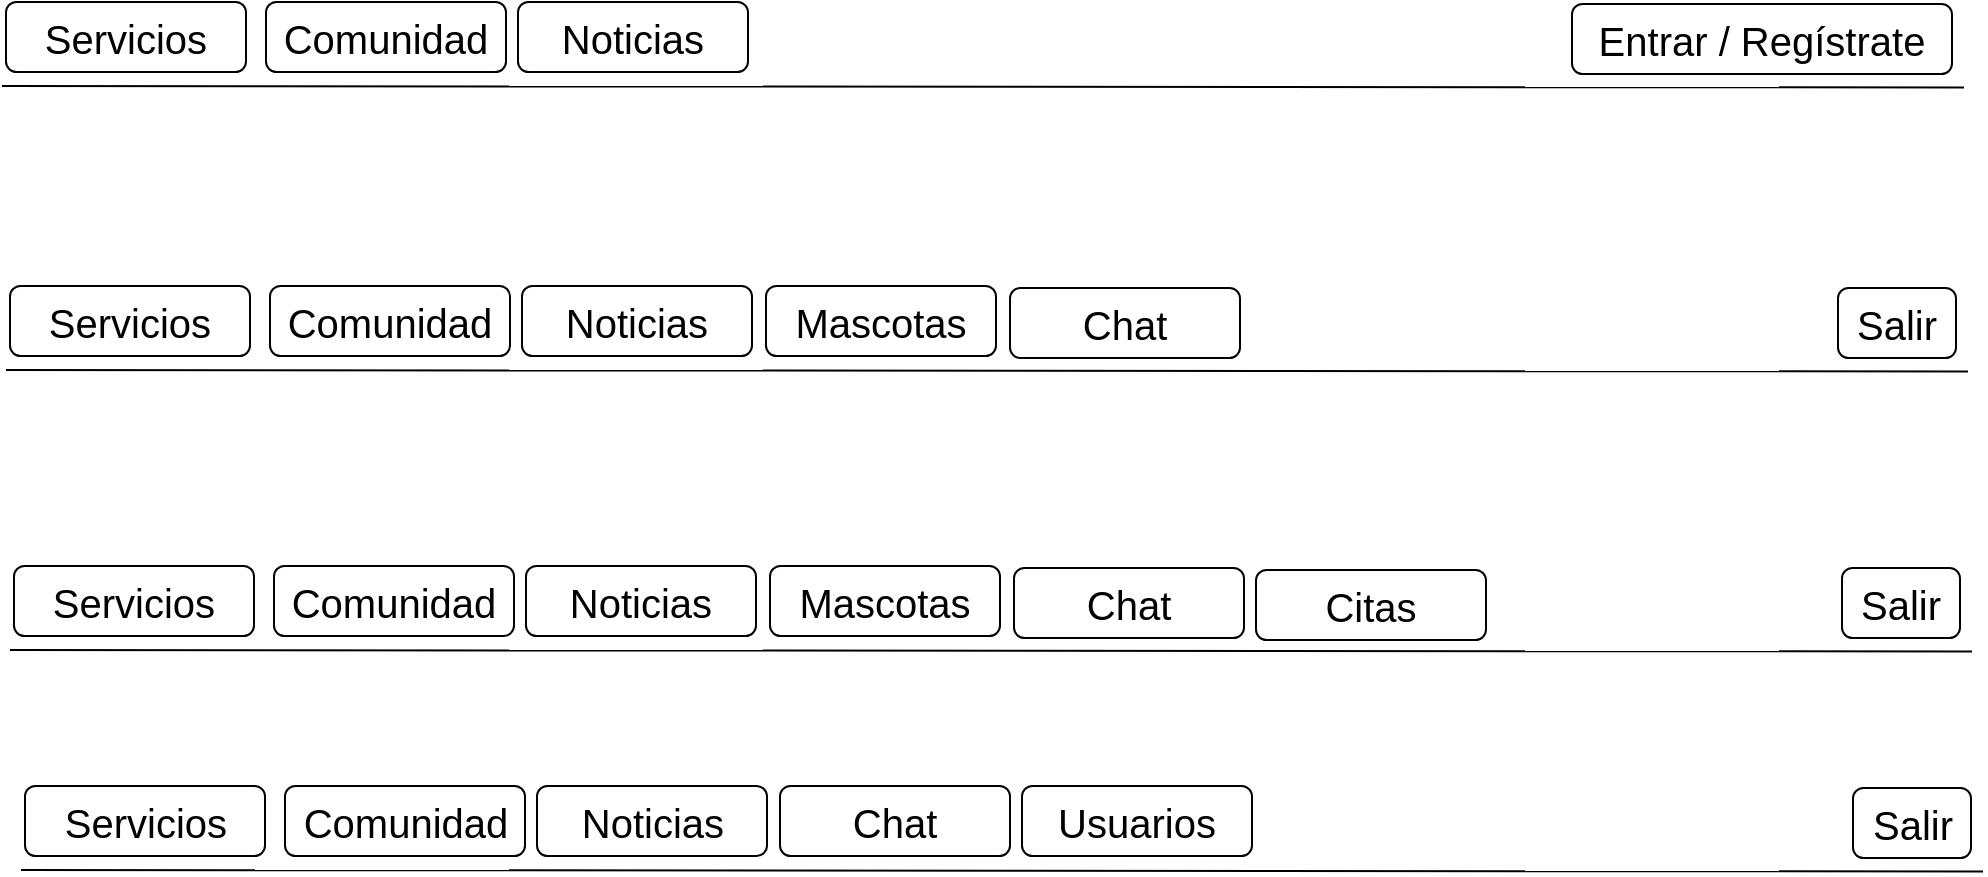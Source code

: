 <mxfile version="26.0.14" pages="8">
  <diagram id="9JKvseZXJqqlgRT8c9JY" name="Navegador">
    <mxGraphModel dx="1431" dy="1824" grid="0" gridSize="10" guides="1" tooltips="1" connect="1" arrows="1" fold="1" page="0" pageScale="1" pageWidth="827" pageHeight="1169" math="0" shadow="0">
      <root>
        <mxCell id="0" />
        <mxCell id="1" parent="0" />
        <mxCell id="TXSL1hXSjFgFEV7hIrcR-1" value="Noticias" style="rounded=1;whiteSpace=wrap;html=1;fontSize=20;" parent="1" vertex="1">
          <mxGeometry x="290" y="-582" width="115" height="35" as="geometry" />
        </mxCell>
        <mxCell id="TXSL1hXSjFgFEV7hIrcR-2" value="Comunidad" style="rounded=1;whiteSpace=wrap;html=1;fontSize=20;" parent="1" vertex="1">
          <mxGeometry x="164" y="-582" width="120" height="35" as="geometry" />
        </mxCell>
        <mxCell id="TXSL1hXSjFgFEV7hIrcR-3" value="" style="endArrow=none;html=1;rounded=0;entryX=1;entryY=0.086;entryDx=0;entryDy=0;entryPerimeter=0;" parent="1" edge="1">
          <mxGeometry width="50" height="50" relative="1" as="geometry">
            <mxPoint x="32" y="-540" as="sourcePoint" />
            <mxPoint x="1013" y="-539.26" as="targetPoint" />
          </mxGeometry>
        </mxCell>
        <mxCell id="TXSL1hXSjFgFEV7hIrcR-4" value="Entrar / Regístrate" style="rounded=1;whiteSpace=wrap;html=1;fontSize=20;" parent="1" vertex="1">
          <mxGeometry x="817" y="-581" width="190" height="35" as="geometry" />
        </mxCell>
        <mxCell id="TXSL1hXSjFgFEV7hIrcR-5" value="Servicios" style="rounded=1;whiteSpace=wrap;html=1;fontSize=20;" parent="1" vertex="1">
          <mxGeometry x="34" y="-582" width="120" height="35" as="geometry" />
        </mxCell>
        <mxCell id="TXSL1hXSjFgFEV7hIrcR-6" value="Noticias" style="rounded=1;whiteSpace=wrap;html=1;fontSize=20;" parent="1" vertex="1">
          <mxGeometry x="292" y="-440" width="115" height="35" as="geometry" />
        </mxCell>
        <mxCell id="TXSL1hXSjFgFEV7hIrcR-7" value="Comunidad" style="rounded=1;whiteSpace=wrap;html=1;fontSize=20;" parent="1" vertex="1">
          <mxGeometry x="166" y="-440" width="120" height="35" as="geometry" />
        </mxCell>
        <mxCell id="TXSL1hXSjFgFEV7hIrcR-8" value="" style="endArrow=none;html=1;rounded=0;entryX=1;entryY=0.086;entryDx=0;entryDy=0;entryPerimeter=0;" parent="1" edge="1">
          <mxGeometry width="50" height="50" relative="1" as="geometry">
            <mxPoint x="34" y="-398" as="sourcePoint" />
            <mxPoint x="1015" y="-397.26" as="targetPoint" />
          </mxGeometry>
        </mxCell>
        <mxCell id="TXSL1hXSjFgFEV7hIrcR-9" value="Salir" style="rounded=1;whiteSpace=wrap;html=1;fontSize=20;" parent="1" vertex="1">
          <mxGeometry x="950" y="-439" width="59" height="35" as="geometry" />
        </mxCell>
        <mxCell id="TXSL1hXSjFgFEV7hIrcR-10" value="Servicios" style="rounded=1;whiteSpace=wrap;html=1;fontSize=20;" parent="1" vertex="1">
          <mxGeometry x="36" y="-440" width="120" height="35" as="geometry" />
        </mxCell>
        <mxCell id="TXSL1hXSjFgFEV7hIrcR-11" value="Mascotas" style="rounded=1;whiteSpace=wrap;html=1;fontSize=20;" parent="1" vertex="1">
          <mxGeometry x="414" y="-440" width="115" height="35" as="geometry" />
        </mxCell>
        <mxCell id="TXSL1hXSjFgFEV7hIrcR-12" value="Chat" style="rounded=1;whiteSpace=wrap;html=1;fontSize=20;" parent="1" vertex="1">
          <mxGeometry x="536" y="-439" width="115" height="35" as="geometry" />
        </mxCell>
        <mxCell id="TXSL1hXSjFgFEV7hIrcR-13" value="Noticias" style="rounded=1;whiteSpace=wrap;html=1;fontSize=20;" parent="1" vertex="1">
          <mxGeometry x="294" y="-300" width="115" height="35" as="geometry" />
        </mxCell>
        <mxCell id="TXSL1hXSjFgFEV7hIrcR-14" value="Comunidad" style="rounded=1;whiteSpace=wrap;html=1;fontSize=20;" parent="1" vertex="1">
          <mxGeometry x="168" y="-300" width="120" height="35" as="geometry" />
        </mxCell>
        <mxCell id="TXSL1hXSjFgFEV7hIrcR-15" value="" style="endArrow=none;html=1;rounded=0;entryX=1;entryY=0.086;entryDx=0;entryDy=0;entryPerimeter=0;" parent="1" edge="1">
          <mxGeometry width="50" height="50" relative="1" as="geometry">
            <mxPoint x="36" y="-258" as="sourcePoint" />
            <mxPoint x="1017" y="-257.26" as="targetPoint" />
          </mxGeometry>
        </mxCell>
        <mxCell id="TXSL1hXSjFgFEV7hIrcR-16" value="Salir" style="rounded=1;whiteSpace=wrap;html=1;fontSize=20;" parent="1" vertex="1">
          <mxGeometry x="952" y="-299" width="59" height="35" as="geometry" />
        </mxCell>
        <mxCell id="TXSL1hXSjFgFEV7hIrcR-17" value="Servicios" style="rounded=1;whiteSpace=wrap;html=1;fontSize=20;" parent="1" vertex="1">
          <mxGeometry x="38" y="-300" width="120" height="35" as="geometry" />
        </mxCell>
        <mxCell id="TXSL1hXSjFgFEV7hIrcR-18" value="Mascotas" style="rounded=1;whiteSpace=wrap;html=1;fontSize=20;" parent="1" vertex="1">
          <mxGeometry x="416" y="-300" width="115" height="35" as="geometry" />
        </mxCell>
        <mxCell id="TXSL1hXSjFgFEV7hIrcR-19" value="Chat" style="rounded=1;whiteSpace=wrap;html=1;fontSize=20;" parent="1" vertex="1">
          <mxGeometry x="538" y="-299" width="115" height="35" as="geometry" />
        </mxCell>
        <mxCell id="TXSL1hXSjFgFEV7hIrcR-20" value="Citas" style="rounded=1;whiteSpace=wrap;html=1;fontSize=20;" parent="1" vertex="1">
          <mxGeometry x="659" y="-298" width="115" height="35" as="geometry" />
        </mxCell>
        <mxCell id="TXSL1hXSjFgFEV7hIrcR-21" value="Noticias" style="rounded=1;whiteSpace=wrap;html=1;fontSize=20;" parent="1" vertex="1">
          <mxGeometry x="299.5" y="-190" width="115" height="35" as="geometry" />
        </mxCell>
        <mxCell id="TXSL1hXSjFgFEV7hIrcR-22" value="Comunidad" style="rounded=1;whiteSpace=wrap;html=1;fontSize=20;" parent="1" vertex="1">
          <mxGeometry x="173.5" y="-190" width="120" height="35" as="geometry" />
        </mxCell>
        <mxCell id="TXSL1hXSjFgFEV7hIrcR-23" value="" style="endArrow=none;html=1;rounded=0;entryX=1;entryY=0.086;entryDx=0;entryDy=0;entryPerimeter=0;" parent="1" edge="1">
          <mxGeometry width="50" height="50" relative="1" as="geometry">
            <mxPoint x="41.5" y="-148" as="sourcePoint" />
            <mxPoint x="1022.5" y="-147.26" as="targetPoint" />
          </mxGeometry>
        </mxCell>
        <mxCell id="TXSL1hXSjFgFEV7hIrcR-24" value="Salir" style="rounded=1;whiteSpace=wrap;html=1;fontSize=20;" parent="1" vertex="1">
          <mxGeometry x="957.5" y="-189" width="59" height="35" as="geometry" />
        </mxCell>
        <mxCell id="TXSL1hXSjFgFEV7hIrcR-25" value="Servicios" style="rounded=1;whiteSpace=wrap;html=1;fontSize=20;" parent="1" vertex="1">
          <mxGeometry x="43.5" y="-190" width="120" height="35" as="geometry" />
        </mxCell>
        <mxCell id="TXSL1hXSjFgFEV7hIrcR-26" value="Chat" style="rounded=1;whiteSpace=wrap;html=1;fontSize=20;" parent="1" vertex="1">
          <mxGeometry x="421" y="-190" width="115" height="35" as="geometry" />
        </mxCell>
        <mxCell id="TXSL1hXSjFgFEV7hIrcR-27" value="Usuarios" style="rounded=1;whiteSpace=wrap;html=1;fontSize=20;" parent="1" vertex="1">
          <mxGeometry x="542" y="-190" width="115" height="35" as="geometry" />
        </mxCell>
      </root>
    </mxGraphModel>
  </diagram>
  <diagram name="Servicios" id="sf0eTI8YcWNveBy7R5Gc">
    <mxGraphModel dx="1186" dy="1886" grid="1" gridSize="10" guides="1" tooltips="1" connect="1" arrows="1" fold="1" page="1" pageScale="1" pageWidth="827" pageHeight="1169" math="0" shadow="0">
      <root>
        <mxCell id="0" />
        <mxCell id="1" parent="0" />
        <mxCell id="JX46DE6vibsklXjl5Kdp-1" value="" style="rounded=0;whiteSpace=wrap;html=1;" parent="1" vertex="1">
          <mxGeometry x="58" y="110" width="983" height="590" as="geometry" />
        </mxCell>
        <mxCell id="JX46DE6vibsklXjl5Kdp-5" value="Servicios" style="rounded=1;whiteSpace=wrap;html=1;fontSize=20;labelBackgroundColor=none;fillColor=#e1d5e7;strokeColor=#9673a6;" parent="1" vertex="1">
          <mxGeometry x="66" y="119" width="120" height="35" as="geometry" />
        </mxCell>
        <mxCell id="JX46DE6vibsklXjl5Kdp-7" value="" style="endArrow=none;html=1;rounded=0;entryX=1;entryY=0.086;entryDx=0;entryDy=0;entryPerimeter=0;" parent="1" target="JX46DE6vibsklXjl5Kdp-1" edge="1">
          <mxGeometry width="50" height="50" relative="1" as="geometry">
            <mxPoint x="60" y="160" as="sourcePoint" />
            <mxPoint x="1040" y="161" as="targetPoint" />
          </mxGeometry>
        </mxCell>
        <mxCell id="JX46DE6vibsklXjl5Kdp-10" value="Salir" style="rounded=1;whiteSpace=wrap;html=1;fontSize=20;" parent="1" vertex="1">
          <mxGeometry x="845" y="119" width="190" height="35" as="geometry" />
        </mxCell>
        <mxCell id="JX46DE6vibsklXjl5Kdp-12" value="" style="rounded=1;whiteSpace=wrap;html=1;" parent="1" vertex="1">
          <mxGeometry x="94.75" y="180" width="170" height="230" as="geometry" />
        </mxCell>
        <mxCell id="JX46DE6vibsklXjl5Kdp-14" value="CORTE DE UÑAS" style="text;html=1;align=center;verticalAlign=middle;whiteSpace=wrap;rounded=0;" parent="1" vertex="1">
          <mxGeometry x="78" y="410" width="200" height="30" as="geometry" />
        </mxCell>
        <mxCell id="JX46DE6vibsklXjl5Kdp-15" value="&lt;div style=&quot;text-align: left;&quot;&gt;&lt;b style=&quot;background-color: transparent;&quot;&gt;Ubicación&lt;/b&gt;&lt;span style=&quot;background-color: transparent;&quot;&gt;: Dirección A&lt;/span&gt;&lt;/div&gt;&lt;div style=&quot;text-align: left;&quot;&gt;&lt;b&gt;Veterinario&lt;/b&gt;: Veterinario A&lt;/div&gt;&lt;div style=&quot;text-align: left;&quot;&gt;&lt;b&gt;Precio&lt;/b&gt;: 15 € Hora&lt;/div&gt;&lt;div style=&quot;text-align: left;&quot;&gt;&lt;b&gt;Descripción&lt;/b&gt;:&lt;/div&gt;&lt;div&gt;aaaaaaaaaaaaaaaaaaaa&lt;/div&gt;&lt;div&gt;aaaaaaaaaaaaaaaaaaaa&lt;/div&gt;&lt;div&gt;aaaaaaaaaaaaaaaaaaaa&lt;/div&gt;" style="text;html=1;align=center;verticalAlign=middle;whiteSpace=wrap;rounded=0;fontSize=10;" parent="1" vertex="1">
          <mxGeometry x="78" y="290" width="204" height="30" as="geometry" />
        </mxCell>
        <mxCell id="JX46DE6vibsklXjl5Kdp-16" value="" style="sketch=0;outlineConnect=0;fontColor=#232F3E;gradientColor=none;fillColor=#ED7100;strokeColor=none;dashed=0;verticalLabelPosition=bottom;verticalAlign=top;align=center;html=1;fontSize=12;fontStyle=0;aspect=fixed;pointerEvents=1;shape=mxgraph.aws4.container_registry_image;" parent="1" vertex="1">
          <mxGeometry x="145" y="190" width="70" height="70" as="geometry" />
        </mxCell>
        <mxCell id="JX46DE6vibsklXjl5Kdp-18" value="Editar" style="rounded=1;html=1;shadow=0;dashed=0;whiteSpace=wrap;fontSize=10;fillColor=#d5e8d4;align=center;strokeColor=#82b366;" parent="1" vertex="1">
          <mxGeometry x="127.25" y="353.12" width="105.5" height="16.88" as="geometry" />
        </mxCell>
        <mxCell id="JX46DE6vibsklXjl5Kdp-20" value="" style="rounded=1;whiteSpace=wrap;html=1;" parent="1" vertex="1">
          <mxGeometry x="302" y="180" width="178" height="230" as="geometry" />
        </mxCell>
        <mxCell id="JX46DE6vibsklXjl5Kdp-21" value="GUARDERÍA" style="text;html=1;align=center;verticalAlign=middle;whiteSpace=wrap;rounded=0;" parent="1" vertex="1">
          <mxGeometry x="291" y="411.5" width="200" height="30" as="geometry" />
        </mxCell>
        <mxCell id="JX46DE6vibsklXjl5Kdp-22" value="&lt;div style=&quot;text-align: left;&quot;&gt;&lt;b style=&quot;background-color: transparent;&quot;&gt;Ubicación&lt;/b&gt;&lt;span style=&quot;background-color: transparent;&quot;&gt;: Dirección A&lt;/span&gt;&lt;/div&gt;&lt;div style=&quot;text-align: left;&quot;&gt;&lt;b&gt;Veterinario&lt;/b&gt;: Veterinario A&lt;/div&gt;&lt;div style=&quot;text-align: left;&quot;&gt;&lt;b&gt;Precio&lt;/b&gt;: 15 € Hora&lt;/div&gt;&lt;div style=&quot;text-align: left;&quot;&gt;&lt;b&gt;Descripción&lt;/b&gt;:&lt;/div&gt;&lt;div&gt;aaaaaaaaaaaaaaaaaaaa&lt;/div&gt;&lt;div&gt;aaaaaaaaaaaaaaaaaaaa&lt;/div&gt;&lt;div&gt;aaaaaaaaaaaaaaaaaaaa&lt;/div&gt;" style="text;html=1;align=center;verticalAlign=middle;whiteSpace=wrap;rounded=0;fontSize=10;" parent="1" vertex="1">
          <mxGeometry x="290" y="290" width="204" height="30" as="geometry" />
        </mxCell>
        <mxCell id="JX46DE6vibsklXjl5Kdp-23" value="" style="sketch=0;outlineConnect=0;fontColor=#232F3E;gradientColor=none;fillColor=#ED7100;strokeColor=none;dashed=0;verticalLabelPosition=bottom;verticalAlign=top;align=center;html=1;fontSize=12;fontStyle=0;aspect=fixed;pointerEvents=1;shape=mxgraph.aws4.container_registry_image;" parent="1" vertex="1">
          <mxGeometry x="356" y="190" width="70" height="70" as="geometry" />
        </mxCell>
        <mxCell id="JX46DE6vibsklXjl5Kdp-24" value="Editar" style="rounded=1;html=1;shadow=0;dashed=0;whiteSpace=wrap;fontSize=10;fillColor=#d5e8d4;align=center;strokeColor=#82b366;" parent="1" vertex="1">
          <mxGeometry x="339.25" y="353.12" width="105.5" height="16.88" as="geometry" />
        </mxCell>
        <mxCell id="JX46DE6vibsklXjl5Kdp-25" value="" style="rounded=1;whiteSpace=wrap;html=1;" parent="1" vertex="1">
          <mxGeometry x="522" y="180" width="178" height="230" as="geometry" />
        </mxCell>
        <mxCell id="JX46DE6vibsklXjl5Kdp-26" value="CORTE DE UÑAS" style="text;html=1;align=center;verticalAlign=middle;whiteSpace=wrap;rounded=0;" parent="1" vertex="1">
          <mxGeometry x="512" y="410" width="200" height="30" as="geometry" />
        </mxCell>
        <mxCell id="JX46DE6vibsklXjl5Kdp-27" value="&lt;div style=&quot;text-align: left;&quot;&gt;&lt;b style=&quot;background-color: transparent;&quot;&gt;Ubicación&lt;/b&gt;&lt;span style=&quot;background-color: transparent;&quot;&gt;: Dirección A&lt;/span&gt;&lt;/div&gt;&lt;div style=&quot;text-align: left;&quot;&gt;&lt;b&gt;Veterinario&lt;/b&gt;: Veterinario A&lt;/div&gt;&lt;div style=&quot;text-align: left;&quot;&gt;&lt;b&gt;Precio&lt;/b&gt;: 15 € Hora&lt;/div&gt;&lt;div style=&quot;text-align: left;&quot;&gt;&lt;b&gt;Descripción&lt;/b&gt;:&lt;/div&gt;&lt;div&gt;aaaaaaaaaaaaaaaaaaaa&lt;/div&gt;&lt;div&gt;aaaaaaaaaaaaaaaaaaaa&lt;/div&gt;&lt;div&gt;aaaaaaaaaaaaaaaaaaaa&lt;/div&gt;" style="text;html=1;align=center;verticalAlign=middle;whiteSpace=wrap;rounded=0;fontSize=10;" parent="1" vertex="1">
          <mxGeometry x="510" y="290" width="204" height="30" as="geometry" />
        </mxCell>
        <mxCell id="JX46DE6vibsklXjl5Kdp-28" value="" style="sketch=0;outlineConnect=0;fontColor=#232F3E;gradientColor=none;fillColor=#ED7100;strokeColor=none;dashed=0;verticalLabelPosition=bottom;verticalAlign=top;align=center;html=1;fontSize=12;fontStyle=0;aspect=fixed;pointerEvents=1;shape=mxgraph.aws4.container_registry_image;" parent="1" vertex="1">
          <mxGeometry x="576" y="190" width="70" height="70" as="geometry" />
        </mxCell>
        <mxCell id="JX46DE6vibsklXjl5Kdp-29" value="Editar" style="rounded=1;html=1;shadow=0;dashed=0;whiteSpace=wrap;fontSize=10;fillColor=#d5e8d4;align=center;strokeColor=#82b366;" parent="1" vertex="1">
          <mxGeometry x="559.25" y="353.12" width="105.5" height="16.88" as="geometry" />
        </mxCell>
        <mxCell id="JX46DE6vibsklXjl5Kdp-30" value="" style="rounded=1;whiteSpace=wrap;html=1;" parent="1" vertex="1">
          <mxGeometry x="742" y="176.88" width="178" height="233.12" as="geometry" />
        </mxCell>
        <mxCell id="JX46DE6vibsklXjl5Kdp-31" value="EXAMEN MÉDICO" style="text;html=1;align=center;verticalAlign=middle;whiteSpace=wrap;rounded=0;" parent="1" vertex="1">
          <mxGeometry x="730" y="410" width="200" height="30" as="geometry" />
        </mxCell>
        <mxCell id="JX46DE6vibsklXjl5Kdp-32" value="&lt;div style=&quot;text-align: left;&quot;&gt;&lt;b style=&quot;background-color: transparent;&quot;&gt;Ubicación&lt;/b&gt;&lt;span style=&quot;background-color: transparent;&quot;&gt;: Dirección A&lt;/span&gt;&lt;/div&gt;&lt;div style=&quot;text-align: left;&quot;&gt;&lt;b&gt;Veterinario&lt;/b&gt;: Veterinario A&lt;/div&gt;&lt;div style=&quot;text-align: left;&quot;&gt;&lt;b&gt;Precio&lt;/b&gt;: 15 € Hora&lt;/div&gt;&lt;div style=&quot;text-align: left;&quot;&gt;&lt;b&gt;Descripción&lt;/b&gt;:&lt;/div&gt;&lt;div&gt;aaaaaaaaaaaaaaaaaaaa&lt;/div&gt;&lt;div&gt;aaaaaaaaaaaaaaaaaaaa&lt;/div&gt;&lt;div&gt;aaaaaaaaaaaaaaaaaaaa&lt;/div&gt;" style="text;html=1;align=center;verticalAlign=middle;whiteSpace=wrap;rounded=0;fontSize=10;" parent="1" vertex="1">
          <mxGeometry x="730" y="290" width="204" height="30" as="geometry" />
        </mxCell>
        <mxCell id="JX46DE6vibsklXjl5Kdp-33" value="" style="sketch=0;outlineConnect=0;fontColor=#232F3E;gradientColor=none;fillColor=#ED7100;strokeColor=none;dashed=0;verticalLabelPosition=bottom;verticalAlign=top;align=center;html=1;fontSize=12;fontStyle=0;aspect=fixed;pointerEvents=1;shape=mxgraph.aws4.container_registry_image;" parent="1" vertex="1">
          <mxGeometry x="797" y="190" width="70" height="70" as="geometry" />
        </mxCell>
        <mxCell id="JX46DE6vibsklXjl5Kdp-34" value="Editar" style="rounded=1;html=1;shadow=0;dashed=0;whiteSpace=wrap;fontSize=10;fillColor=#d5e8d4;align=center;strokeColor=#82b366;" parent="1" vertex="1">
          <mxGeometry x="778.25" y="353.12" width="105.5" height="16.88" as="geometry" />
        </mxCell>
        <mxCell id="JX46DE6vibsklXjl5Kdp-35" value="" style="rounded=1;whiteSpace=wrap;html=1;" parent="1" vertex="1">
          <mxGeometry x="90" y="440" width="180" height="230" as="geometry" />
        </mxCell>
        <mxCell id="JX46DE6vibsklXjl5Kdp-36" value="PELUQUERÍA" style="text;html=1;align=center;verticalAlign=middle;whiteSpace=wrap;rounded=0;" parent="1" vertex="1">
          <mxGeometry x="75" y="670" width="200" height="30" as="geometry" />
        </mxCell>
        <mxCell id="JX46DE6vibsklXjl5Kdp-37" value="&lt;div style=&quot;text-align: left;&quot;&gt;&lt;b style=&quot;background-color: transparent;&quot;&gt;Ubicación&lt;/b&gt;&lt;span style=&quot;background-color: transparent;&quot;&gt;: Dirección A&lt;/span&gt;&lt;/div&gt;&lt;div style=&quot;text-align: left;&quot;&gt;&lt;b&gt;Veterinario&lt;/b&gt;: Veterinario A&lt;/div&gt;&lt;div style=&quot;text-align: left;&quot;&gt;&lt;b&gt;Precio&lt;/b&gt;: 15 € Hora&lt;/div&gt;&lt;div style=&quot;text-align: left;&quot;&gt;&lt;b&gt;Descripción&lt;/b&gt;:&lt;/div&gt;&lt;div&gt;aaaaaaaaaaaaaaaaaaaa&lt;/div&gt;&lt;div&gt;aaaaaaaaaaaaaaaaaaaa&lt;/div&gt;&lt;div&gt;aaaaaaaaaaaaaaaaaaaa&lt;/div&gt;" style="text;html=1;align=center;verticalAlign=middle;whiteSpace=wrap;rounded=0;fontSize=10;" parent="1" vertex="1">
          <mxGeometry x="77.75" y="550" width="204" height="30" as="geometry" />
        </mxCell>
        <mxCell id="JX46DE6vibsklXjl5Kdp-38" value="" style="sketch=0;outlineConnect=0;fontColor=#232F3E;gradientColor=none;fillColor=#ED7100;strokeColor=none;dashed=0;verticalLabelPosition=bottom;verticalAlign=top;align=center;html=1;fontSize=12;fontStyle=0;aspect=fixed;pointerEvents=1;shape=mxgraph.aws4.container_registry_image;" parent="1" vertex="1">
          <mxGeometry x="143" y="450" width="70" height="70" as="geometry" />
        </mxCell>
        <mxCell id="JX46DE6vibsklXjl5Kdp-39" value="Editar" style="rounded=1;html=1;shadow=0;dashed=0;whiteSpace=wrap;fontSize=10;fillColor=#d5e8d4;align=center;strokeColor=#82b366;" parent="1" vertex="1">
          <mxGeometry x="127" y="610" width="105.5" height="16.88" as="geometry" />
        </mxCell>
        <mxCell id="JX46DE6vibsklXjl5Kdp-40" value="" style="rounded=1;whiteSpace=wrap;html=1;" parent="1" vertex="1">
          <mxGeometry x="302" y="440" width="178" height="230" as="geometry" />
        </mxCell>
        <mxCell id="JX46DE6vibsklXjl5Kdp-41" value="EXAMEN MÉDICO" style="text;html=1;align=center;verticalAlign=middle;whiteSpace=wrap;rounded=0;" parent="1" vertex="1">
          <mxGeometry x="293.5" y="670" width="200" height="30" as="geometry" />
        </mxCell>
        <mxCell id="JX46DE6vibsklXjl5Kdp-42" value="&lt;div style=&quot;text-align: left;&quot;&gt;&lt;b style=&quot;background-color: transparent;&quot;&gt;Ubicación&lt;/b&gt;&lt;span style=&quot;background-color: transparent;&quot;&gt;: Dirección A&lt;/span&gt;&lt;/div&gt;&lt;div style=&quot;text-align: left;&quot;&gt;&lt;b&gt;Veterinario&lt;/b&gt;: Veterinario A&lt;/div&gt;&lt;div style=&quot;text-align: left;&quot;&gt;&lt;b&gt;Precio&lt;/b&gt;: 15 € Hora&lt;/div&gt;&lt;div style=&quot;text-align: left;&quot;&gt;&lt;b&gt;Descripción&lt;/b&gt;:&lt;/div&gt;&lt;div&gt;aaaaaaaaaaaaaaaaaaaa&lt;/div&gt;&lt;div&gt;aaaaaaaaaaaaaaaaaaaa&lt;/div&gt;&lt;div&gt;aaaaaaaaaaaaaaaaaaaa&lt;/div&gt;" style="text;html=1;align=center;verticalAlign=middle;whiteSpace=wrap;rounded=0;fontSize=10;" parent="1" vertex="1">
          <mxGeometry x="292" y="550" width="204" height="30" as="geometry" />
        </mxCell>
        <mxCell id="JX46DE6vibsklXjl5Kdp-43" value="" style="sketch=0;outlineConnect=0;fontColor=#232F3E;gradientColor=none;fillColor=#ED7100;strokeColor=none;dashed=0;verticalLabelPosition=bottom;verticalAlign=top;align=center;html=1;fontSize=12;fontStyle=0;aspect=fixed;pointerEvents=1;shape=mxgraph.aws4.container_registry_image;" parent="1" vertex="1">
          <mxGeometry x="357" y="450" width="70" height="70" as="geometry" />
        </mxCell>
        <mxCell id="JX46DE6vibsklXjl5Kdp-44" value="Editar" style="rounded=1;html=1;shadow=0;dashed=0;whiteSpace=wrap;fontSize=10;fillColor=#d5e8d4;align=center;strokeColor=#82b366;" parent="1" vertex="1">
          <mxGeometry x="339.25" y="610" width="105.5" height="16.88" as="geometry" />
        </mxCell>
        <mxCell id="JX46DE6vibsklXjl5Kdp-45" value="" style="rounded=1;whiteSpace=wrap;html=1;" parent="1" vertex="1">
          <mxGeometry x="522" y="440" width="178" height="230" as="geometry" />
        </mxCell>
        <mxCell id="JX46DE6vibsklXjl5Kdp-46" value="PELUQUERÍA" style="text;html=1;align=center;verticalAlign=middle;whiteSpace=wrap;rounded=0;" parent="1" vertex="1">
          <mxGeometry x="514" y="670" width="200" height="30" as="geometry" />
        </mxCell>
        <mxCell id="JX46DE6vibsklXjl5Kdp-47" value="&lt;div style=&quot;text-align: left;&quot;&gt;&lt;b style=&quot;background-color: transparent;&quot;&gt;Ubicación&lt;/b&gt;&lt;span style=&quot;background-color: transparent;&quot;&gt;: Dirección A&lt;/span&gt;&lt;/div&gt;&lt;div style=&quot;text-align: left;&quot;&gt;&lt;b&gt;Veterinario&lt;/b&gt;: Veterinario A&lt;/div&gt;&lt;div style=&quot;text-align: left;&quot;&gt;&lt;b&gt;Precio&lt;/b&gt;: 15 € Hora&lt;/div&gt;&lt;div style=&quot;text-align: left;&quot;&gt;&lt;b&gt;Descripción&lt;/b&gt;:&lt;/div&gt;&lt;div&gt;aaaaaaaaaaaaaaaaaaaa&lt;/div&gt;&lt;div&gt;aaaaaaaaaaaaaaaaaaaa&lt;/div&gt;&lt;div&gt;aaaaaaaaaaaaaaaaaaaa&lt;/div&gt;" style="text;html=1;align=center;verticalAlign=middle;whiteSpace=wrap;rounded=0;fontSize=10;" parent="1" vertex="1">
          <mxGeometry x="510" y="554.5" width="204" height="30" as="geometry" />
        </mxCell>
        <mxCell id="JX46DE6vibsklXjl5Kdp-48" value="" style="sketch=0;outlineConnect=0;fontColor=#232F3E;gradientColor=none;fillColor=#ED7100;strokeColor=none;dashed=0;verticalLabelPosition=bottom;verticalAlign=top;align=center;html=1;fontSize=12;fontStyle=0;aspect=fixed;pointerEvents=1;shape=mxgraph.aws4.container_registry_image;" parent="1" vertex="1">
          <mxGeometry x="577" y="450" width="70" height="70" as="geometry" />
        </mxCell>
        <mxCell id="JX46DE6vibsklXjl5Kdp-49" value="Editar" style="rounded=1;html=1;shadow=0;dashed=0;whiteSpace=wrap;fontSize=10;fillColor=#d5e8d4;align=center;strokeColor=#82b366;" parent="1" vertex="1">
          <mxGeometry x="558.25" y="617" width="105.5" height="16.88" as="geometry" />
        </mxCell>
        <mxCell id="JX46DE6vibsklXjl5Kdp-50" value="" style="rounded=1;whiteSpace=wrap;html=1;" parent="1" vertex="1">
          <mxGeometry x="744" y="440" width="176" height="230" as="geometry" />
        </mxCell>
        <mxCell id="JX46DE6vibsklXjl5Kdp-51" value="GUARDERÍA" style="text;html=1;align=center;verticalAlign=middle;whiteSpace=wrap;rounded=0;" parent="1" vertex="1">
          <mxGeometry x="736" y="670" width="200" height="30" as="geometry" />
        </mxCell>
        <mxCell id="JX46DE6vibsklXjl5Kdp-52" value="&lt;div style=&quot;text-align: left;&quot;&gt;&lt;b style=&quot;background-color: transparent;&quot;&gt;Ubicación&lt;/b&gt;&lt;span style=&quot;background-color: transparent;&quot;&gt;: Dirección A&lt;/span&gt;&lt;/div&gt;&lt;div style=&quot;text-align: left;&quot;&gt;&lt;b&gt;Veterinario&lt;/b&gt;: Veterinario A&lt;/div&gt;&lt;div style=&quot;text-align: left;&quot;&gt;&lt;b&gt;Precio&lt;/b&gt;: 15 € Hora&lt;/div&gt;&lt;div style=&quot;text-align: left;&quot;&gt;&lt;b&gt;Descripción&lt;/b&gt;:&lt;/div&gt;&lt;div&gt;aaaaaaaaaaaaaaaaaaaa&lt;/div&gt;&lt;div&gt;aaaaaaaaaaaaaaaaaaaa&lt;/div&gt;&lt;div&gt;aaaaaaaaaaaaaaaaaaaa&lt;/div&gt;" style="text;html=1;align=center;verticalAlign=middle;whiteSpace=wrap;rounded=0;fontSize=10;" parent="1" vertex="1">
          <mxGeometry x="732" y="554.5" width="204" height="30" as="geometry" />
        </mxCell>
        <mxCell id="JX46DE6vibsklXjl5Kdp-53" value="" style="sketch=0;outlineConnect=0;fontColor=#232F3E;gradientColor=none;fillColor=#ED7100;strokeColor=none;dashed=0;verticalLabelPosition=bottom;verticalAlign=top;align=center;html=1;fontSize=12;fontStyle=0;aspect=fixed;pointerEvents=1;shape=mxgraph.aws4.container_registry_image;" parent="1" vertex="1">
          <mxGeometry x="799" y="450" width="70" height="70" as="geometry" />
        </mxCell>
        <mxCell id="JX46DE6vibsklXjl5Kdp-54" value="Editar" style="rounded=1;html=1;shadow=0;dashed=0;whiteSpace=wrap;fontSize=10;fillColor=#d5e8d4;align=center;strokeColor=#82b366;" parent="1" vertex="1">
          <mxGeometry x="781.25" y="615" width="105.5" height="16.88" as="geometry" />
        </mxCell>
        <mxCell id="JX46DE6vibsklXjl5Kdp-56" value="" style="rounded=0;whiteSpace=wrap;html=1;" parent="1" vertex="1">
          <mxGeometry x="1130" y="100" width="983" height="600" as="geometry" />
        </mxCell>
        <mxCell id="JX46DE6vibsklXjl5Kdp-59" value="Servicios" style="rounded=1;whiteSpace=wrap;html=1;fontSize=20;labelBackgroundColor=none;fillColor=#e1d5e7;strokeColor=#9673a6;" parent="1" vertex="1">
          <mxGeometry x="1138" y="109" width="120" height="35" as="geometry" />
        </mxCell>
        <mxCell id="JX46DE6vibsklXjl5Kdp-60" value="" style="endArrow=none;html=1;rounded=0;entryX=1;entryY=0.086;entryDx=0;entryDy=0;entryPerimeter=0;" parent="1" target="JX46DE6vibsklXjl5Kdp-56" edge="1">
          <mxGeometry width="50" height="50" relative="1" as="geometry">
            <mxPoint x="1132" y="150" as="sourcePoint" />
            <mxPoint x="2112" y="151" as="targetPoint" />
          </mxGeometry>
        </mxCell>
        <mxCell id="JX46DE6vibsklXjl5Kdp-61" value="Entrar / Regístrate" style="rounded=1;whiteSpace=wrap;html=1;fontSize=20;" parent="1" vertex="1">
          <mxGeometry x="1917" y="109" width="190" height="35" as="geometry" />
        </mxCell>
        <mxCell id="JX46DE6vibsklXjl5Kdp-102" value="SERVICIOS: SOLICITAR CITA" style="text;html=1;align=center;verticalAlign=middle;resizable=0;points=[];autosize=1;strokeColor=none;fillColor=none;" parent="1" vertex="1">
          <mxGeometry x="1509" y="-20" width="190" height="30" as="geometry" />
        </mxCell>
        <mxCell id="JX46DE6vibsklXjl5Kdp-105" value="" style="group;fillOpacity=0;" parent="1" vertex="1" connectable="0">
          <mxGeometry x="1180" y="170" width="1030" height="530" as="geometry" />
        </mxCell>
        <mxCell id="JX46DE6vibsklXjl5Kdp-62" value="" style="rounded=1;whiteSpace=wrap;html=1;" parent="JX46DE6vibsklXjl5Kdp-105" vertex="1">
          <mxGeometry x="13.315" width="171.191" height="216.748" as="geometry" />
        </mxCell>
        <mxCell id="JX46DE6vibsklXjl5Kdp-63" value="CORTE DE UÑAS" style="text;html=1;align=center;verticalAlign=middle;whiteSpace=wrap;rounded=0;" parent="JX46DE6vibsklXjl5Kdp-105" vertex="1">
          <mxGeometry x="3.804" y="216.748" width="190.212" height="30.964" as="geometry" />
        </mxCell>
        <mxCell id="JX46DE6vibsklXjl5Kdp-64" value="&lt;div style=&quot;text-align: left;&quot;&gt;&lt;b style=&quot;background-color: transparent;&quot;&gt;Ubicación&lt;/b&gt;&lt;span style=&quot;background-color: transparent;&quot;&gt;: Dirección A&lt;/span&gt;&lt;/div&gt;&lt;div style=&quot;text-align: left;&quot;&gt;&lt;b&gt;Veterinario&lt;/b&gt;: Veterinario A&lt;/div&gt;&lt;div style=&quot;text-align: left;&quot;&gt;&lt;b&gt;Precio&lt;/b&gt;: 15 € Hora&lt;/div&gt;&lt;div style=&quot;text-align: left;&quot;&gt;&lt;b&gt;Descripción&lt;/b&gt;:&lt;/div&gt;&lt;div&gt;aaaaaaaaaaaaaaaaaaaa&lt;/div&gt;&lt;div&gt;aaaaaaaaaaaaaaaaaaaa&lt;/div&gt;&lt;div&gt;aaaaaaaaaaaaaaaaaaaa&lt;/div&gt;" style="text;html=1;align=center;verticalAlign=middle;whiteSpace=wrap;rounded=0;fontSize=10;" parent="JX46DE6vibsklXjl5Kdp-105" vertex="1">
          <mxGeometry x="1.902" y="123.856" width="194.017" height="30.964" as="geometry" />
        </mxCell>
        <mxCell id="JX46DE6vibsklXjl5Kdp-65" value="" style="sketch=0;outlineConnect=0;fontColor=#232F3E;gradientColor=none;fillColor=#ED7100;strokeColor=none;dashed=0;verticalLabelPosition=bottom;verticalAlign=top;align=center;html=1;fontSize=12;fontStyle=0;aspect=fixed;pointerEvents=1;shape=mxgraph.aws4.container_registry_image;" parent="JX46DE6vibsklXjl5Kdp-105" vertex="1">
          <mxGeometry x="65.623" y="10.321" width="61.908" height="61.908" as="geometry" />
        </mxCell>
        <mxCell id="JX46DE6vibsklXjl5Kdp-66" value="Solicitar Cita" style="rounded=1;html=1;shadow=0;dashed=0;whiteSpace=wrap;fontSize=10;fillColor=light-dark(#1a79c1, #959595);align=center;strokeColor=#4D4D4D;fontColor=#ffffff;" parent="JX46DE6vibsklXjl5Kdp-105" vertex="1">
          <mxGeometry x="48.742" y="185.784" width="100.337" height="17.422" as="geometry" />
        </mxCell>
        <mxCell id="JX46DE6vibsklXjl5Kdp-67" value="" style="rounded=1;whiteSpace=wrap;html=1;" parent="JX46DE6vibsklXjl5Kdp-105" vertex="1">
          <mxGeometry x="214.94" width="171.191" height="216.748" as="geometry" />
        </mxCell>
        <mxCell id="JX46DE6vibsklXjl5Kdp-68" value="GUARDERÍA" style="text;html=1;align=center;verticalAlign=middle;whiteSpace=wrap;rounded=0;" parent="JX46DE6vibsklXjl5Kdp-105" vertex="1">
          <mxGeometry x="205.429" y="216.748" width="190.212" height="30.964" as="geometry" />
        </mxCell>
        <mxCell id="JX46DE6vibsklXjl5Kdp-69" value="&lt;div style=&quot;text-align: left;&quot;&gt;&lt;b style=&quot;background-color: transparent;&quot;&gt;Ubicación&lt;/b&gt;&lt;span style=&quot;background-color: transparent;&quot;&gt;: Dirección A&lt;/span&gt;&lt;/div&gt;&lt;div style=&quot;text-align: left;&quot;&gt;&lt;b&gt;Veterinario&lt;/b&gt;: Veterinario A&lt;/div&gt;&lt;div style=&quot;text-align: left;&quot;&gt;&lt;b&gt;Precio&lt;/b&gt;: 15 € Hora&lt;/div&gt;&lt;div style=&quot;text-align: left;&quot;&gt;&lt;b&gt;Descripción&lt;/b&gt;:&lt;/div&gt;&lt;div&gt;aaaaaaaaaaaaaaaaaaaa&lt;/div&gt;&lt;div&gt;aaaaaaaaaaaaaaaaaaaa&lt;/div&gt;&lt;div&gt;aaaaaaaaaaaaaaaaaaaa&lt;/div&gt;" style="text;html=1;align=center;verticalAlign=middle;whiteSpace=wrap;rounded=0;fontSize=10;" parent="JX46DE6vibsklXjl5Kdp-105" vertex="1">
          <mxGeometry x="203.527" y="123.856" width="194.017" height="30.964" as="geometry" />
        </mxCell>
        <mxCell id="JX46DE6vibsklXjl5Kdp-70" value="" style="sketch=0;outlineConnect=0;fontColor=#232F3E;gradientColor=none;fillColor=#ED7100;strokeColor=none;dashed=0;verticalLabelPosition=bottom;verticalAlign=top;align=center;html=1;fontSize=12;fontStyle=0;aspect=fixed;pointerEvents=1;shape=mxgraph.aws4.container_registry_image;" parent="JX46DE6vibsklXjl5Kdp-105" vertex="1">
          <mxGeometry x="267.248" y="10.321" width="61.908" height="61.908" as="geometry" />
        </mxCell>
        <mxCell id="JX46DE6vibsklXjl5Kdp-71" value="Solicitar Cita" style="rounded=1;html=1;shadow=0;dashed=0;whiteSpace=wrap;fontSize=10;fillColor=light-dark(#1a79c1, #959595);align=center;strokeColor=#4D4D4D;fontColor=#ffffff;" parent="JX46DE6vibsklXjl5Kdp-105" vertex="1">
          <mxGeometry x="250.367" y="185.784" width="100.337" height="17.422" as="geometry" />
        </mxCell>
        <mxCell id="JX46DE6vibsklXjl5Kdp-72" value="" style="rounded=1;whiteSpace=wrap;html=1;" parent="JX46DE6vibsklXjl5Kdp-105" vertex="1">
          <mxGeometry x="424.174" width="171.191" height="216.748" as="geometry" />
        </mxCell>
        <mxCell id="JX46DE6vibsklXjl5Kdp-73" value="CORTE DE UÑAS" style="text;html=1;align=center;verticalAlign=middle;whiteSpace=wrap;rounded=0;" parent="JX46DE6vibsklXjl5Kdp-105" vertex="1">
          <mxGeometry x="414.663" y="216.748" width="190.212" height="30.964" as="geometry" />
        </mxCell>
        <mxCell id="JX46DE6vibsklXjl5Kdp-74" value="&lt;div style=&quot;text-align: left;&quot;&gt;&lt;b style=&quot;background-color: transparent;&quot;&gt;Ubicación&lt;/b&gt;&lt;span style=&quot;background-color: transparent;&quot;&gt;: Dirección A&lt;/span&gt;&lt;/div&gt;&lt;div style=&quot;text-align: left;&quot;&gt;&lt;b&gt;Veterinario&lt;/b&gt;: Veterinario A&lt;/div&gt;&lt;div style=&quot;text-align: left;&quot;&gt;&lt;b&gt;Precio&lt;/b&gt;: 15 € Hora&lt;/div&gt;&lt;div style=&quot;text-align: left;&quot;&gt;&lt;b&gt;Descripción&lt;/b&gt;:&lt;/div&gt;&lt;div&gt;aaaaaaaaaaaaaaaaaaaa&lt;/div&gt;&lt;div&gt;aaaaaaaaaaaaaaaaaaaa&lt;/div&gt;&lt;div&gt;aaaaaaaaaaaaaaaaaaaa&lt;/div&gt;" style="text;html=1;align=center;verticalAlign=middle;whiteSpace=wrap;rounded=0;fontSize=10;" parent="JX46DE6vibsklXjl5Kdp-105" vertex="1">
          <mxGeometry x="412.761" y="123.856" width="194.017" height="30.964" as="geometry" />
        </mxCell>
        <mxCell id="JX46DE6vibsklXjl5Kdp-75" value="" style="sketch=0;outlineConnect=0;fontColor=#232F3E;gradientColor=none;fillColor=#ED7100;strokeColor=none;dashed=0;verticalLabelPosition=bottom;verticalAlign=top;align=center;html=1;fontSize=12;fontStyle=0;aspect=fixed;pointerEvents=1;shape=mxgraph.aws4.container_registry_image;" parent="JX46DE6vibsklXjl5Kdp-105" vertex="1">
          <mxGeometry x="476.482" y="10.321" width="61.908" height="61.908" as="geometry" />
        </mxCell>
        <mxCell id="JX46DE6vibsklXjl5Kdp-76" value="Solicitar Cita" style="rounded=1;html=1;shadow=0;dashed=0;whiteSpace=wrap;fontSize=10;fillColor=light-dark(#1a79c1, #959595);align=center;strokeColor=#4D4D4D;fontColor=#ffffff;" parent="JX46DE6vibsklXjl5Kdp-105" vertex="1">
          <mxGeometry x="459.601" y="185.784" width="100.337" height="17.422" as="geometry" />
        </mxCell>
        <mxCell id="JX46DE6vibsklXjl5Kdp-77" value="" style="rounded=1;whiteSpace=wrap;html=1;" parent="JX46DE6vibsklXjl5Kdp-105" vertex="1">
          <mxGeometry x="633.407" width="171.191" height="216.748" as="geometry" />
        </mxCell>
        <mxCell id="JX46DE6vibsklXjl5Kdp-78" value="EXAMEN MÉDICO" style="text;html=1;align=center;verticalAlign=middle;whiteSpace=wrap;rounded=0;" parent="JX46DE6vibsklXjl5Kdp-105" vertex="1">
          <mxGeometry x="623.897" y="216.748" width="190.212" height="30.964" as="geometry" />
        </mxCell>
        <mxCell id="JX46DE6vibsklXjl5Kdp-79" value="&lt;div style=&quot;text-align: left;&quot;&gt;&lt;b style=&quot;background-color: transparent;&quot;&gt;Ubicación&lt;/b&gt;&lt;span style=&quot;background-color: transparent;&quot;&gt;: Dirección A&lt;/span&gt;&lt;/div&gt;&lt;div style=&quot;text-align: left;&quot;&gt;&lt;b&gt;Veterinario&lt;/b&gt;: Veterinario A&lt;/div&gt;&lt;div style=&quot;text-align: left;&quot;&gt;&lt;b&gt;Precio&lt;/b&gt;: 15 € Hora&lt;/div&gt;&lt;div style=&quot;text-align: left;&quot;&gt;&lt;b&gt;Descripción&lt;/b&gt;:&lt;/div&gt;&lt;div&gt;aaaaaaaaaaaaaaaaaaaa&lt;/div&gt;&lt;div&gt;aaaaaaaaaaaaaaaaaaaa&lt;/div&gt;&lt;div&gt;aaaaaaaaaaaaaaaaaaaa&lt;/div&gt;" style="text;html=1;align=center;verticalAlign=middle;whiteSpace=wrap;rounded=0;fontSize=10;" parent="JX46DE6vibsklXjl5Kdp-105" vertex="1">
          <mxGeometry x="621.994" y="123.856" width="194.017" height="30.964" as="geometry" />
        </mxCell>
        <mxCell id="JX46DE6vibsklXjl5Kdp-80" value="" style="sketch=0;outlineConnect=0;fontColor=#232F3E;gradientColor=none;fillColor=#ED7100;strokeColor=none;dashed=0;verticalLabelPosition=bottom;verticalAlign=top;align=center;html=1;fontSize=12;fontStyle=0;aspect=fixed;pointerEvents=1;shape=mxgraph.aws4.container_registry_image;" parent="JX46DE6vibsklXjl5Kdp-105" vertex="1">
          <mxGeometry x="685.716" y="10.321" width="61.908" height="61.908" as="geometry" />
        </mxCell>
        <mxCell id="JX46DE6vibsklXjl5Kdp-81" value="Solicitar Cita" style="rounded=1;html=1;shadow=0;dashed=0;whiteSpace=wrap;fontSize=10;fillColor=light-dark(#1a79c1, #959595);align=center;strokeColor=#4D4D4D;fontColor=#ffffff;" parent="JX46DE6vibsklXjl5Kdp-105" vertex="1">
          <mxGeometry x="668.834" y="185.784" width="100.337" height="17.422" as="geometry" />
        </mxCell>
        <mxCell id="JX46DE6vibsklXjl5Kdp-82" value="" style="rounded=1;whiteSpace=wrap;html=1;" parent="JX46DE6vibsklXjl5Kdp-105" vertex="1">
          <mxGeometry x="11.413" y="258.033" width="171.191" height="216.748" as="geometry" />
        </mxCell>
        <mxCell id="JX46DE6vibsklXjl5Kdp-83" value="PELUQUERÍA" style="text;html=1;align=center;verticalAlign=middle;whiteSpace=wrap;rounded=0;" parent="JX46DE6vibsklXjl5Kdp-105" vertex="1">
          <mxGeometry x="1.902" y="474.781" width="190.212" height="30.964" as="geometry" />
        </mxCell>
        <mxCell id="JX46DE6vibsklXjl5Kdp-84" value="&lt;div style=&quot;text-align: left;&quot;&gt;&lt;b style=&quot;background-color: transparent;&quot;&gt;Ubicación&lt;/b&gt;&lt;span style=&quot;background-color: transparent;&quot;&gt;: Dirección A&lt;/span&gt;&lt;/div&gt;&lt;div style=&quot;text-align: left;&quot;&gt;&lt;b&gt;Veterinario&lt;/b&gt;: Veterinario A&lt;/div&gt;&lt;div style=&quot;text-align: left;&quot;&gt;&lt;b&gt;Precio&lt;/b&gt;: 15 € Hora&lt;/div&gt;&lt;div style=&quot;text-align: left;&quot;&gt;&lt;b&gt;Descripción&lt;/b&gt;:&lt;/div&gt;&lt;div&gt;aaaaaaaaaaaaaaaaaaaa&lt;/div&gt;&lt;div&gt;aaaaaaaaaaaaaaaaaaaa&lt;/div&gt;&lt;div&gt;aaaaaaaaaaaaaaaaaaaa&lt;/div&gt;" style="text;html=1;align=center;verticalAlign=middle;whiteSpace=wrap;rounded=0;fontSize=10;" parent="JX46DE6vibsklXjl5Kdp-105" vertex="1">
          <mxGeometry y="381.889" width="194.017" height="30.964" as="geometry" />
        </mxCell>
        <mxCell id="JX46DE6vibsklXjl5Kdp-85" value="" style="sketch=0;outlineConnect=0;fontColor=#232F3E;gradientColor=none;fillColor=#ED7100;strokeColor=none;dashed=0;verticalLabelPosition=bottom;verticalAlign=top;align=center;html=1;fontSize=12;fontStyle=0;aspect=fixed;pointerEvents=1;shape=mxgraph.aws4.container_registry_image;" parent="JX46DE6vibsklXjl5Kdp-105" vertex="1">
          <mxGeometry x="63.721" y="268.354" width="61.908" height="61.908" as="geometry" />
        </mxCell>
        <mxCell id="JX46DE6vibsklXjl5Kdp-86" value="Solicitar Cita" style="rounded=1;html=1;shadow=0;dashed=0;whiteSpace=wrap;fontSize=10;fillColor=light-dark(#1a79c1, #959595);align=center;strokeColor=#4D4D4D;fontColor=#ffffff;" parent="JX46DE6vibsklXjl5Kdp-105" vertex="1">
          <mxGeometry x="46.84" y="443.817" width="100.337" height="17.422" as="geometry" />
        </mxCell>
        <mxCell id="JX46DE6vibsklXjl5Kdp-87" value="" style="rounded=1;whiteSpace=wrap;html=1;" parent="JX46DE6vibsklXjl5Kdp-105" vertex="1">
          <mxGeometry x="214.94" y="258.033" width="171.191" height="216.748" as="geometry" />
        </mxCell>
        <mxCell id="JX46DE6vibsklXjl5Kdp-88" value="EXAMEN MÉDICO" style="text;html=1;align=center;verticalAlign=middle;whiteSpace=wrap;rounded=0;" parent="JX46DE6vibsklXjl5Kdp-105" vertex="1">
          <mxGeometry x="205.429" y="474.781" width="190.212" height="30.964" as="geometry" />
        </mxCell>
        <mxCell id="JX46DE6vibsklXjl5Kdp-89" value="&lt;div style=&quot;text-align: left;&quot;&gt;&lt;b style=&quot;background-color: transparent;&quot;&gt;Ubicación&lt;/b&gt;&lt;span style=&quot;background-color: transparent;&quot;&gt;: Dirección A&lt;/span&gt;&lt;/div&gt;&lt;div style=&quot;text-align: left;&quot;&gt;&lt;b&gt;Veterinario&lt;/b&gt;: Veterinario A&lt;/div&gt;&lt;div style=&quot;text-align: left;&quot;&gt;&lt;b&gt;Precio&lt;/b&gt;: 15 € Hora&lt;/div&gt;&lt;div style=&quot;text-align: left;&quot;&gt;&lt;b&gt;Descripción&lt;/b&gt;:&lt;/div&gt;&lt;div&gt;aaaaaaaaaaaaaaaaaaaa&lt;/div&gt;&lt;div&gt;aaaaaaaaaaaaaaaaaaaa&lt;/div&gt;&lt;div&gt;aaaaaaaaaaaaaaaaaaaa&lt;/div&gt;" style="text;html=1;align=center;verticalAlign=middle;whiteSpace=wrap;rounded=0;fontSize=10;" parent="JX46DE6vibsklXjl5Kdp-105" vertex="1">
          <mxGeometry x="203.527" y="381.889" width="194.017" height="30.964" as="geometry" />
        </mxCell>
        <mxCell id="JX46DE6vibsklXjl5Kdp-90" value="" style="sketch=0;outlineConnect=0;fontColor=#232F3E;gradientColor=none;fillColor=#ED7100;strokeColor=none;dashed=0;verticalLabelPosition=bottom;verticalAlign=top;align=center;html=1;fontSize=12;fontStyle=0;aspect=fixed;pointerEvents=1;shape=mxgraph.aws4.container_registry_image;" parent="JX46DE6vibsklXjl5Kdp-105" vertex="1">
          <mxGeometry x="267.248" y="268.354" width="61.908" height="61.908" as="geometry" />
        </mxCell>
        <mxCell id="JX46DE6vibsklXjl5Kdp-91" value="Solicitar Cita" style="rounded=1;html=1;shadow=0;dashed=0;whiteSpace=wrap;fontSize=10;fillColor=light-dark(#1a79c1, #959595);align=center;strokeColor=#4D4D4D;fontColor=#ffffff;" parent="JX46DE6vibsklXjl5Kdp-105" vertex="1">
          <mxGeometry x="250.367" y="443.817" width="100.337" height="17.422" as="geometry" />
        </mxCell>
        <mxCell id="JX46DE6vibsklXjl5Kdp-92" value="" style="rounded=1;whiteSpace=wrap;html=1;" parent="JX46DE6vibsklXjl5Kdp-105" vertex="1">
          <mxGeometry x="424.174" y="258.033" width="171.191" height="216.748" as="geometry" />
        </mxCell>
        <mxCell id="JX46DE6vibsklXjl5Kdp-93" value="PELUQUERÍA" style="text;html=1;align=center;verticalAlign=middle;whiteSpace=wrap;rounded=0;" parent="JX46DE6vibsklXjl5Kdp-105" vertex="1">
          <mxGeometry x="414.663" y="474.781" width="190.212" height="30.964" as="geometry" />
        </mxCell>
        <mxCell id="JX46DE6vibsklXjl5Kdp-94" value="&lt;div style=&quot;text-align: left;&quot;&gt;&lt;b style=&quot;background-color: transparent;&quot;&gt;Ubicación&lt;/b&gt;&lt;span style=&quot;background-color: transparent;&quot;&gt;: Dirección A&lt;/span&gt;&lt;/div&gt;&lt;div style=&quot;text-align: left;&quot;&gt;&lt;b&gt;Veterinario&lt;/b&gt;: Veterinario A&lt;/div&gt;&lt;div style=&quot;text-align: left;&quot;&gt;&lt;b&gt;Precio&lt;/b&gt;: 15 € Hora&lt;/div&gt;&lt;div style=&quot;text-align: left;&quot;&gt;&lt;b&gt;Descripción&lt;/b&gt;:&lt;/div&gt;&lt;div&gt;aaaaaaaaaaaaaaaaaaaa&lt;/div&gt;&lt;div&gt;aaaaaaaaaaaaaaaaaaaa&lt;/div&gt;&lt;div&gt;aaaaaaaaaaaaaaaaaaaa&lt;/div&gt;" style="text;html=1;align=center;verticalAlign=middle;whiteSpace=wrap;rounded=0;fontSize=10;" parent="JX46DE6vibsklXjl5Kdp-105" vertex="1">
          <mxGeometry x="412.761" y="381.889" width="194.017" height="30.964" as="geometry" />
        </mxCell>
        <mxCell id="JX46DE6vibsklXjl5Kdp-95" value="" style="sketch=0;outlineConnect=0;fontColor=#232F3E;gradientColor=none;fillColor=#ED7100;strokeColor=none;dashed=0;verticalLabelPosition=bottom;verticalAlign=top;align=center;html=1;fontSize=12;fontStyle=0;aspect=fixed;pointerEvents=1;shape=mxgraph.aws4.container_registry_image;" parent="JX46DE6vibsklXjl5Kdp-105" vertex="1">
          <mxGeometry x="476.482" y="268.354" width="61.908" height="61.908" as="geometry" />
        </mxCell>
        <mxCell id="JX46DE6vibsklXjl5Kdp-96" value="Solicitar Cita" style="rounded=1;html=1;shadow=0;dashed=0;whiteSpace=wrap;fontSize=10;fillColor=light-dark(#1a79c1, #959595);align=center;strokeColor=#4D4D4D;fontColor=#ffffff;" parent="JX46DE6vibsklXjl5Kdp-105" vertex="1">
          <mxGeometry x="459.601" y="443.817" width="100.337" height="17.422" as="geometry" />
        </mxCell>
        <mxCell id="JX46DE6vibsklXjl5Kdp-97" value="" style="rounded=1;whiteSpace=wrap;html=1;" parent="JX46DE6vibsklXjl5Kdp-105" vertex="1">
          <mxGeometry x="635.309" y="258.033" width="171.191" height="216.748" as="geometry" />
        </mxCell>
        <mxCell id="JX46DE6vibsklXjl5Kdp-98" value="GUARDERÍA" style="text;html=1;align=center;verticalAlign=middle;whiteSpace=wrap;rounded=0;" parent="JX46DE6vibsklXjl5Kdp-105" vertex="1">
          <mxGeometry x="625.799" y="474.781" width="190.212" height="30.964" as="geometry" />
        </mxCell>
        <mxCell id="JX46DE6vibsklXjl5Kdp-99" value="&lt;div style=&quot;text-align: left;&quot;&gt;&lt;b style=&quot;background-color: transparent;&quot;&gt;Ubicación&lt;/b&gt;&lt;span style=&quot;background-color: transparent;&quot;&gt;: Dirección A&lt;/span&gt;&lt;/div&gt;&lt;div style=&quot;text-align: left;&quot;&gt;&lt;b&gt;Veterinario&lt;/b&gt;: Veterinario A&lt;/div&gt;&lt;div style=&quot;text-align: left;&quot;&gt;&lt;b&gt;Precio&lt;/b&gt;: 15 € Hora&lt;/div&gt;&lt;div style=&quot;text-align: left;&quot;&gt;&lt;b&gt;Descripción&lt;/b&gt;:&lt;/div&gt;&lt;div&gt;aaaaaaaaaaaaaaaaaaaa&lt;/div&gt;&lt;div&gt;aaaaaaaaaaaaaaaaaaaa&lt;/div&gt;&lt;div&gt;aaaaaaaaaaaaaaaaaaaa&lt;/div&gt;" style="text;html=1;align=center;verticalAlign=middle;whiteSpace=wrap;rounded=0;fontSize=10;" parent="JX46DE6vibsklXjl5Kdp-105" vertex="1">
          <mxGeometry x="623.897" y="381.889" width="194.017" height="30.964" as="geometry" />
        </mxCell>
        <mxCell id="JX46DE6vibsklXjl5Kdp-100" value="" style="sketch=0;outlineConnect=0;fontColor=#232F3E;gradientColor=none;fillColor=#ED7100;strokeColor=none;dashed=0;verticalLabelPosition=bottom;verticalAlign=top;align=center;html=1;fontSize=12;fontStyle=0;aspect=fixed;pointerEvents=1;shape=mxgraph.aws4.container_registry_image;" parent="JX46DE6vibsklXjl5Kdp-105" vertex="1">
          <mxGeometry x="687.618" y="268.354" width="61.908" height="61.908" as="geometry" />
        </mxCell>
        <mxCell id="JX46DE6vibsklXjl5Kdp-101" value="Solicitar Cita" style="rounded=1;html=1;shadow=0;dashed=0;whiteSpace=wrap;fontSize=10;fillColor=light-dark(#1a79c1, #959595);align=center;strokeColor=#4D4D4D;fontColor=#ffffff;" parent="JX46DE6vibsklXjl5Kdp-105" vertex="1">
          <mxGeometry x="670.736" y="443.817" width="100.337" height="17.422" as="geometry" />
        </mxCell>
        <mxCell id="JX46DE6vibsklXjl5Kdp-161" value="Email:" style="text;html=1;align=center;verticalAlign=middle;whiteSpace=wrap;rounded=0;" parent="JX46DE6vibsklXjl5Kdp-105" vertex="1">
          <mxGeometry x="410" y="124.82" width="60" height="30" as="geometry" />
        </mxCell>
        <mxCell id="JX46DE6vibsklXjl5Kdp-104" value="" style="rounded=0;whiteSpace=wrap;html=1;fillColor=#B3B3B3;gradientColor=none;fillOpacity=20;" parent="1" vertex="1">
          <mxGeometry x="1130" y="153" width="980" height="547" as="geometry" />
        </mxCell>
        <mxCell id="JX46DE6vibsklXjl5Kdp-107" value="" style="rounded=0;whiteSpace=wrap;html=1;" parent="1" vertex="1">
          <mxGeometry x="1340" y="260" width="520" height="310" as="geometry" />
        </mxCell>
        <mxCell id="JX46DE6vibsklXjl5Kdp-108" value="" style="strokeWidth=1;shadow=0;dashed=0;align=center;html=1;shape=mxgraph.mockup.forms.rrect;rSize=5;strokeColor=#999999;fillColor=#ffffff;" parent="1" vertex="1">
          <mxGeometry x="1370" y="300" width="190" height="220" as="geometry" />
        </mxCell>
        <mxCell id="JX46DE6vibsklXjl5Kdp-109" value="October 2014" style="strokeWidth=1;shadow=0;dashed=0;align=center;html=1;shape=mxgraph.mockup.forms.anchor;fontColor=#999999;" parent="JX46DE6vibsklXjl5Kdp-108" vertex="1">
          <mxGeometry x="35.625" y="10.057" width="118.75" height="25.143" as="geometry" />
        </mxCell>
        <mxCell id="JX46DE6vibsklXjl5Kdp-110" value="&lt;" style="strokeWidth=1;shadow=0;dashed=0;align=center;html=1;shape=mxgraph.mockup.forms.rrect;rSize=4;strokeColor=#999999;fontColor=#008cff;fontSize=19;fontStyle=1;" parent="JX46DE6vibsklXjl5Kdp-108" vertex="1">
          <mxGeometry x="9.5" y="10.057" width="29.688" height="25.143" as="geometry" />
        </mxCell>
        <mxCell id="JX46DE6vibsklXjl5Kdp-111" value="&gt;" style="strokeWidth=1;shadow=0;dashed=0;align=center;html=1;shape=mxgraph.mockup.forms.rrect;rSize=4;strokeColor=#999999;fontColor=#008cff;fontSize=19;fontStyle=1;" parent="JX46DE6vibsklXjl5Kdp-108" vertex="1">
          <mxGeometry x="150.812" y="10.057" width="29.688" height="25.143" as="geometry" />
        </mxCell>
        <mxCell id="JX46DE6vibsklXjl5Kdp-112" value="Mo" style="strokeWidth=1;shadow=0;dashed=0;align=center;html=1;shape=mxgraph.mockup.forms.anchor;fontColor=#999999;" parent="JX46DE6vibsklXjl5Kdp-108" vertex="1">
          <mxGeometry x="11.875" y="35.2" width="23.75" height="25.143" as="geometry" />
        </mxCell>
        <mxCell id="JX46DE6vibsklXjl5Kdp-113" value="Tu" style="strokeWidth=1;shadow=0;dashed=0;align=center;html=1;shape=mxgraph.mockup.forms.anchor;fontColor=#999999;" parent="JX46DE6vibsklXjl5Kdp-108" vertex="1">
          <mxGeometry x="35.625" y="35.2" width="23.75" height="25.143" as="geometry" />
        </mxCell>
        <mxCell id="JX46DE6vibsklXjl5Kdp-114" value="We" style="strokeWidth=1;shadow=0;dashed=0;align=center;html=1;shape=mxgraph.mockup.forms.anchor;fontColor=#999999;" parent="JX46DE6vibsklXjl5Kdp-108" vertex="1">
          <mxGeometry x="59.375" y="35.2" width="23.75" height="25.143" as="geometry" />
        </mxCell>
        <mxCell id="JX46DE6vibsklXjl5Kdp-115" value="Th" style="strokeWidth=1;shadow=0;dashed=0;align=center;html=1;shape=mxgraph.mockup.forms.anchor;fontColor=#999999;" parent="JX46DE6vibsklXjl5Kdp-108" vertex="1">
          <mxGeometry x="83.125" y="35.2" width="23.75" height="25.143" as="geometry" />
        </mxCell>
        <mxCell id="JX46DE6vibsklXjl5Kdp-116" value="Fr" style="strokeWidth=1;shadow=0;dashed=0;align=center;html=1;shape=mxgraph.mockup.forms.anchor;fontColor=#999999;" parent="JX46DE6vibsklXjl5Kdp-108" vertex="1">
          <mxGeometry x="106.875" y="35.2" width="23.75" height="25.143" as="geometry" />
        </mxCell>
        <mxCell id="JX46DE6vibsklXjl5Kdp-117" value="Sa" style="strokeWidth=1;shadow=0;dashed=0;align=center;html=1;shape=mxgraph.mockup.forms.anchor;fontColor=#999999;" parent="JX46DE6vibsklXjl5Kdp-108" vertex="1">
          <mxGeometry x="130.625" y="35.2" width="23.75" height="25.143" as="geometry" />
        </mxCell>
        <mxCell id="JX46DE6vibsklXjl5Kdp-118" value="Su" style="strokeWidth=1;shadow=0;dashed=0;align=center;html=1;shape=mxgraph.mockup.forms.anchor;fontColor=#999999;" parent="JX46DE6vibsklXjl5Kdp-108" vertex="1">
          <mxGeometry x="154.375" y="35.2" width="23.75" height="25.143" as="geometry" />
        </mxCell>
        <mxCell id="JX46DE6vibsklXjl5Kdp-119" value="1" style="strokeWidth=1;shadow=0;dashed=0;align=center;html=1;shape=mxgraph.mockup.forms.rrect;rSize=0;strokeColor=#999999;fontColor=#999999;" parent="JX46DE6vibsklXjl5Kdp-108" vertex="1">
          <mxGeometry x="11.875" y="60.343" width="23.75" height="25.143" as="geometry" />
        </mxCell>
        <mxCell id="JX46DE6vibsklXjl5Kdp-120" value="2" style="strokeWidth=1;shadow=0;dashed=0;align=center;html=1;shape=mxgraph.mockup.forms.rrect;rSize=0;strokeColor=#999999;fontColor=#999999;" parent="JX46DE6vibsklXjl5Kdp-108" vertex="1">
          <mxGeometry x="35.625" y="60.343" width="23.75" height="25.143" as="geometry" />
        </mxCell>
        <mxCell id="JX46DE6vibsklXjl5Kdp-121" value="3" style="strokeWidth=1;shadow=0;dashed=0;align=center;html=1;shape=mxgraph.mockup.forms.rrect;rSize=0;strokeColor=#999999;fontColor=#999999;" parent="JX46DE6vibsklXjl5Kdp-108" vertex="1">
          <mxGeometry x="59.375" y="60.343" width="23.75" height="25.143" as="geometry" />
        </mxCell>
        <mxCell id="JX46DE6vibsklXjl5Kdp-122" value="4" style="strokeWidth=1;shadow=0;dashed=0;align=center;html=1;shape=mxgraph.mockup.forms.rrect;rSize=0;strokeColor=#999999;fontColor=#999999;" parent="JX46DE6vibsklXjl5Kdp-108" vertex="1">
          <mxGeometry x="83.125" y="60.343" width="23.75" height="25.143" as="geometry" />
        </mxCell>
        <mxCell id="JX46DE6vibsklXjl5Kdp-123" value="5" style="strokeWidth=1;shadow=0;dashed=0;align=center;html=1;shape=mxgraph.mockup.forms.rrect;rSize=0;strokeColor=#999999;fontColor=#999999;" parent="JX46DE6vibsklXjl5Kdp-108" vertex="1">
          <mxGeometry x="106.875" y="60.343" width="23.75" height="25.143" as="geometry" />
        </mxCell>
        <mxCell id="JX46DE6vibsklXjl5Kdp-124" value="6" style="strokeWidth=1;shadow=0;dashed=0;align=center;html=1;shape=mxgraph.mockup.forms.rrect;rSize=0;strokeColor=#999999;fontColor=#999999;" parent="JX46DE6vibsklXjl5Kdp-108" vertex="1">
          <mxGeometry x="130.625" y="60.343" width="23.75" height="25.143" as="geometry" />
        </mxCell>
        <mxCell id="JX46DE6vibsklXjl5Kdp-125" value="7" style="strokeWidth=1;shadow=0;dashed=0;align=center;html=1;shape=mxgraph.mockup.forms.rrect;rSize=0;strokeColor=#999999;fontColor=#999999;" parent="JX46DE6vibsklXjl5Kdp-108" vertex="1">
          <mxGeometry x="154.375" y="60.343" width="23.75" height="25.143" as="geometry" />
        </mxCell>
        <mxCell id="JX46DE6vibsklXjl5Kdp-126" value="8" style="strokeWidth=1;shadow=0;dashed=0;align=center;html=1;shape=mxgraph.mockup.forms.rrect;rSize=0;strokeColor=#999999;fontColor=#999999;" parent="JX46DE6vibsklXjl5Kdp-108" vertex="1">
          <mxGeometry x="11.875" y="85.486" width="23.75" height="25.143" as="geometry" />
        </mxCell>
        <mxCell id="JX46DE6vibsklXjl5Kdp-127" value="9" style="strokeWidth=1;shadow=0;dashed=0;align=center;html=1;shape=mxgraph.mockup.forms.rrect;rSize=0;strokeColor=#999999;fontColor=#999999;" parent="JX46DE6vibsklXjl5Kdp-108" vertex="1">
          <mxGeometry x="35.625" y="85.486" width="23.75" height="25.143" as="geometry" />
        </mxCell>
        <mxCell id="JX46DE6vibsklXjl5Kdp-128" value="10" style="strokeWidth=1;shadow=0;dashed=0;align=center;html=1;shape=mxgraph.mockup.forms.rrect;rSize=0;strokeColor=#999999;fontColor=#999999;" parent="JX46DE6vibsklXjl5Kdp-108" vertex="1">
          <mxGeometry x="59.375" y="85.486" width="23.75" height="25.143" as="geometry" />
        </mxCell>
        <mxCell id="JX46DE6vibsklXjl5Kdp-129" value="11" style="strokeWidth=1;shadow=0;dashed=0;align=center;html=1;shape=mxgraph.mockup.forms.rrect;rSize=0;strokeColor=#999999;fontColor=#999999;" parent="JX46DE6vibsklXjl5Kdp-108" vertex="1">
          <mxGeometry x="83.125" y="85.486" width="23.75" height="25.143" as="geometry" />
        </mxCell>
        <mxCell id="JX46DE6vibsklXjl5Kdp-130" value="12" style="strokeWidth=1;shadow=0;dashed=0;align=center;html=1;shape=mxgraph.mockup.forms.rrect;rSize=0;strokeColor=#999999;fontColor=#999999;" parent="JX46DE6vibsklXjl5Kdp-108" vertex="1">
          <mxGeometry x="106.875" y="85.486" width="23.75" height="25.143" as="geometry" />
        </mxCell>
        <mxCell id="JX46DE6vibsklXjl5Kdp-131" value="13" style="strokeWidth=1;shadow=0;dashed=0;align=center;html=1;shape=mxgraph.mockup.forms.rrect;rSize=0;strokeColor=#999999;fontColor=#999999;" parent="JX46DE6vibsklXjl5Kdp-108" vertex="1">
          <mxGeometry x="130.625" y="85.486" width="23.75" height="25.143" as="geometry" />
        </mxCell>
        <mxCell id="JX46DE6vibsklXjl5Kdp-132" value="14" style="strokeWidth=1;shadow=0;dashed=0;align=center;html=1;shape=mxgraph.mockup.forms.rrect;rSize=0;strokeColor=#999999;fontColor=#999999;" parent="JX46DE6vibsklXjl5Kdp-108" vertex="1">
          <mxGeometry x="154.375" y="85.486" width="23.75" height="25.143" as="geometry" />
        </mxCell>
        <mxCell id="JX46DE6vibsklXjl5Kdp-133" value="15" style="strokeWidth=1;shadow=0;dashed=0;align=center;html=1;shape=mxgraph.mockup.forms.rrect;rSize=0;strokeColor=#999999;fontColor=#999999;" parent="JX46DE6vibsklXjl5Kdp-108" vertex="1">
          <mxGeometry x="11.875" y="110.629" width="23.75" height="25.143" as="geometry" />
        </mxCell>
        <mxCell id="JX46DE6vibsklXjl5Kdp-134" value="16" style="strokeWidth=1;shadow=0;dashed=0;align=center;html=1;shape=mxgraph.mockup.forms.rrect;rSize=0;strokeColor=#999999;fontColor=#999999;" parent="JX46DE6vibsklXjl5Kdp-108" vertex="1">
          <mxGeometry x="35.625" y="110.629" width="23.75" height="25.143" as="geometry" />
        </mxCell>
        <mxCell id="JX46DE6vibsklXjl5Kdp-135" value="17" style="strokeWidth=1;shadow=0;dashed=0;align=center;html=1;shape=mxgraph.mockup.forms.rrect;rSize=0;strokeColor=#999999;fontColor=#999999;" parent="JX46DE6vibsklXjl5Kdp-108" vertex="1">
          <mxGeometry x="59.375" y="110.629" width="23.75" height="25.143" as="geometry" />
        </mxCell>
        <mxCell id="JX46DE6vibsklXjl5Kdp-136" value="18" style="strokeWidth=1;shadow=0;dashed=0;align=center;html=1;shape=mxgraph.mockup.forms.rrect;rSize=0;strokeColor=#999999;fontColor=#999999;" parent="JX46DE6vibsklXjl5Kdp-108" vertex="1">
          <mxGeometry x="83.125" y="110.629" width="23.75" height="25.143" as="geometry" />
        </mxCell>
        <mxCell id="JX46DE6vibsklXjl5Kdp-137" value="19" style="strokeWidth=1;shadow=0;dashed=0;align=center;html=1;shape=mxgraph.mockup.forms.rrect;rSize=0;strokeColor=#999999;fontColor=#999999;" parent="JX46DE6vibsklXjl5Kdp-108" vertex="1">
          <mxGeometry x="106.875" y="110.629" width="23.75" height="25.143" as="geometry" />
        </mxCell>
        <mxCell id="JX46DE6vibsklXjl5Kdp-138" value="20" style="strokeWidth=1;shadow=0;dashed=0;align=center;html=1;shape=mxgraph.mockup.forms.rrect;rSize=0;strokeColor=#999999;fontColor=#999999;" parent="JX46DE6vibsklXjl5Kdp-108" vertex="1">
          <mxGeometry x="130.625" y="110.629" width="23.75" height="25.143" as="geometry" />
        </mxCell>
        <mxCell id="JX46DE6vibsklXjl5Kdp-139" value="21" style="strokeWidth=1;shadow=0;dashed=0;align=center;html=1;shape=mxgraph.mockup.forms.rrect;rSize=0;strokeColor=#999999;fontColor=#999999;" parent="JX46DE6vibsklXjl5Kdp-108" vertex="1">
          <mxGeometry x="154.375" y="110.629" width="23.75" height="25.143" as="geometry" />
        </mxCell>
        <mxCell id="JX46DE6vibsklXjl5Kdp-140" value="22" style="strokeWidth=1;shadow=0;dashed=0;align=center;html=1;shape=mxgraph.mockup.forms.rrect;rSize=0;strokeColor=#999999;fontColor=#999999;" parent="JX46DE6vibsklXjl5Kdp-108" vertex="1">
          <mxGeometry x="11.875" y="135.771" width="23.75" height="25.143" as="geometry" />
        </mxCell>
        <mxCell id="JX46DE6vibsklXjl5Kdp-141" value="23" style="strokeWidth=1;shadow=0;dashed=0;align=center;html=1;shape=mxgraph.mockup.forms.rrect;rSize=0;strokeColor=#999999;fontColor=#999999;" parent="JX46DE6vibsklXjl5Kdp-108" vertex="1">
          <mxGeometry x="35.625" y="135.771" width="23.75" height="25.143" as="geometry" />
        </mxCell>
        <mxCell id="JX46DE6vibsklXjl5Kdp-142" value="25" style="strokeWidth=1;shadow=0;dashed=0;align=center;html=1;shape=mxgraph.mockup.forms.rrect;rSize=0;strokeColor=#999999;fontColor=#999999;" parent="JX46DE6vibsklXjl5Kdp-108" vertex="1">
          <mxGeometry x="83.125" y="135.771" width="23.75" height="25.143" as="geometry" />
        </mxCell>
        <mxCell id="JX46DE6vibsklXjl5Kdp-143" value="26" style="strokeWidth=1;shadow=0;dashed=0;align=center;html=1;shape=mxgraph.mockup.forms.rrect;rSize=0;strokeColor=#999999;fontColor=#999999;" parent="JX46DE6vibsklXjl5Kdp-108" vertex="1">
          <mxGeometry x="106.875" y="135.771" width="23.75" height="25.143" as="geometry" />
        </mxCell>
        <mxCell id="JX46DE6vibsklXjl5Kdp-144" value="27" style="strokeWidth=1;shadow=0;dashed=0;align=center;html=1;shape=mxgraph.mockup.forms.rrect;rSize=0;strokeColor=#999999;fontColor=#999999;" parent="JX46DE6vibsklXjl5Kdp-108" vertex="1">
          <mxGeometry x="130.625" y="135.771" width="23.75" height="25.143" as="geometry" />
        </mxCell>
        <mxCell id="JX46DE6vibsklXjl5Kdp-145" value="28" style="strokeWidth=1;shadow=0;dashed=0;align=center;html=1;shape=mxgraph.mockup.forms.rrect;rSize=0;strokeColor=#999999;fontColor=#999999;" parent="JX46DE6vibsklXjl5Kdp-108" vertex="1">
          <mxGeometry x="154.375" y="135.771" width="23.75" height="25.143" as="geometry" />
        </mxCell>
        <mxCell id="JX46DE6vibsklXjl5Kdp-146" value="29" style="strokeWidth=1;shadow=0;dashed=0;align=center;html=1;shape=mxgraph.mockup.forms.rrect;rSize=0;strokeColor=#999999;fontColor=#999999;" parent="JX46DE6vibsklXjl5Kdp-108" vertex="1">
          <mxGeometry x="11.875" y="160.914" width="23.75" height="25.143" as="geometry" />
        </mxCell>
        <mxCell id="JX46DE6vibsklXjl5Kdp-147" value="30" style="strokeWidth=1;shadow=0;dashed=0;align=center;html=1;shape=mxgraph.mockup.forms.rrect;rSize=0;strokeColor=#999999;fontColor=#999999;" parent="JX46DE6vibsklXjl5Kdp-108" vertex="1">
          <mxGeometry x="35.625" y="160.914" width="23.75" height="25.143" as="geometry" />
        </mxCell>
        <mxCell id="JX46DE6vibsklXjl5Kdp-148" value="31" style="strokeWidth=1;shadow=0;dashed=0;align=center;html=1;shape=mxgraph.mockup.forms.rrect;rSize=0;strokeColor=#999999;fontColor=#999999;" parent="JX46DE6vibsklXjl5Kdp-108" vertex="1">
          <mxGeometry x="59.375" y="160.914" width="23.75" height="25.143" as="geometry" />
        </mxCell>
        <mxCell id="JX46DE6vibsklXjl5Kdp-149" value="1" style="strokeWidth=1;shadow=0;dashed=0;align=center;html=1;shape=mxgraph.mockup.forms.rrect;rSize=0;strokeColor=#999999;fontColor=#999999;fillColor=#ddeeff;" parent="JX46DE6vibsklXjl5Kdp-108" vertex="1">
          <mxGeometry x="83.125" y="160.914" width="23.75" height="25.143" as="geometry" />
        </mxCell>
        <mxCell id="JX46DE6vibsklXjl5Kdp-150" value="2" style="strokeWidth=1;shadow=0;dashed=0;align=center;html=1;shape=mxgraph.mockup.forms.rrect;rSize=0;strokeColor=#999999;fontColor=#999999;fillColor=#ddeeff;" parent="JX46DE6vibsklXjl5Kdp-108" vertex="1">
          <mxGeometry x="106.875" y="160.914" width="23.75" height="25.143" as="geometry" />
        </mxCell>
        <mxCell id="JX46DE6vibsklXjl5Kdp-151" value="3" style="strokeWidth=1;shadow=0;dashed=0;align=center;html=1;shape=mxgraph.mockup.forms.rrect;rSize=0;strokeColor=#999999;fontColor=#999999;fillColor=#ddeeff;" parent="JX46DE6vibsklXjl5Kdp-108" vertex="1">
          <mxGeometry x="130.625" y="160.914" width="23.75" height="25.143" as="geometry" />
        </mxCell>
        <mxCell id="JX46DE6vibsklXjl5Kdp-152" value="4" style="strokeWidth=1;shadow=0;dashed=0;align=center;html=1;shape=mxgraph.mockup.forms.rrect;rSize=0;strokeColor=#999999;fontColor=#999999;fillColor=#ddeeff;" parent="JX46DE6vibsklXjl5Kdp-108" vertex="1">
          <mxGeometry x="154.375" y="160.914" width="23.75" height="25.143" as="geometry" />
        </mxCell>
        <mxCell id="JX46DE6vibsklXjl5Kdp-153" value="5" style="strokeWidth=1;shadow=0;dashed=0;align=center;html=1;shape=mxgraph.mockup.forms.rrect;rSize=0;strokeColor=#999999;fontColor=#999999;fillColor=#ddeeff;" parent="JX46DE6vibsklXjl5Kdp-108" vertex="1">
          <mxGeometry x="11.875" y="186.057" width="23.75" height="25.143" as="geometry" />
        </mxCell>
        <mxCell id="JX46DE6vibsklXjl5Kdp-154" value="6" style="strokeWidth=1;shadow=0;dashed=0;align=center;html=1;shape=mxgraph.mockup.forms.rrect;rSize=0;strokeColor=#999999;fontColor=#999999;fillColor=#ddeeff;" parent="JX46DE6vibsklXjl5Kdp-108" vertex="1">
          <mxGeometry x="35.625" y="186.057" width="23.75" height="25.143" as="geometry" />
        </mxCell>
        <mxCell id="JX46DE6vibsklXjl5Kdp-155" value="7" style="strokeWidth=1;shadow=0;dashed=0;align=center;html=1;shape=mxgraph.mockup.forms.rrect;rSize=0;strokeColor=#999999;fontColor=#999999;fillColor=#ddeeff;" parent="JX46DE6vibsklXjl5Kdp-108" vertex="1">
          <mxGeometry x="59.375" y="186.057" width="23.75" height="25.143" as="geometry" />
        </mxCell>
        <mxCell id="JX46DE6vibsklXjl5Kdp-156" value="8" style="strokeWidth=1;shadow=0;dashed=0;align=center;html=1;shape=mxgraph.mockup.forms.rrect;rSize=0;strokeColor=#999999;fontColor=#999999;fillColor=#ddeeff;" parent="JX46DE6vibsklXjl5Kdp-108" vertex="1">
          <mxGeometry x="83.125" y="186.057" width="23.75" height="25.143" as="geometry" />
        </mxCell>
        <mxCell id="JX46DE6vibsklXjl5Kdp-157" value="9" style="strokeWidth=1;shadow=0;dashed=0;align=center;html=1;shape=mxgraph.mockup.forms.rrect;rSize=0;strokeColor=#999999;fontColor=#999999;fillColor=#ddeeff;" parent="JX46DE6vibsklXjl5Kdp-108" vertex="1">
          <mxGeometry x="106.875" y="186.057" width="23.75" height="25.143" as="geometry" />
        </mxCell>
        <mxCell id="JX46DE6vibsklXjl5Kdp-158" value="10" style="strokeWidth=1;shadow=0;dashed=0;align=center;html=1;shape=mxgraph.mockup.forms.rrect;rSize=0;strokeColor=#999999;fontColor=#999999;fillColor=#ddeeff;" parent="JX46DE6vibsklXjl5Kdp-108" vertex="1">
          <mxGeometry x="130.625" y="186.057" width="23.75" height="25.143" as="geometry" />
        </mxCell>
        <mxCell id="JX46DE6vibsklXjl5Kdp-159" value="11" style="strokeWidth=1;shadow=0;dashed=0;align=center;html=1;shape=mxgraph.mockup.forms.rrect;rSize=0;strokeColor=#999999;fontColor=#999999;fillColor=#ddeeff;" parent="JX46DE6vibsklXjl5Kdp-108" vertex="1">
          <mxGeometry x="154.375" y="186.057" width="23.75" height="25.143" as="geometry" />
        </mxCell>
        <mxCell id="JX46DE6vibsklXjl5Kdp-160" value="24" style="strokeWidth=1;shadow=0;dashed=0;align=center;html=1;shape=mxgraph.mockup.forms.rrect;rSize=0;strokeColor=#ff0000;fontColor=#ffffff;strokeWidth=2;fillColor=#008cff;" parent="JX46DE6vibsklXjl5Kdp-108" vertex="1">
          <mxGeometry x="59.375" y="135.771" width="23.75" height="25.143" as="geometry" />
        </mxCell>
        <mxCell id="JX46DE6vibsklXjl5Kdp-163" value="Email" style="text;html=1;align=center;verticalAlign=middle;whiteSpace=wrap;rounded=0;" parent="1" vertex="1">
          <mxGeometry x="1574" y="304" width="60" height="30" as="geometry" />
        </mxCell>
        <mxCell id="JX46DE6vibsklXjl5Kdp-164" value="" style="rounded=1;whiteSpace=wrap;html=1;" parent="1" vertex="1">
          <mxGeometry x="1661" y="310" width="120" height="20" as="geometry" />
        </mxCell>
        <mxCell id="JX46DE6vibsklXjl5Kdp-165" value="Descripción" style="text;html=1;align=center;verticalAlign=middle;whiteSpace=wrap;rounded=0;" parent="1" vertex="1">
          <mxGeometry x="1590" y="336" width="60" height="30" as="geometry" />
        </mxCell>
        <mxCell id="JX46DE6vibsklXjl5Kdp-167" value="Hora" style="text;html=1;align=center;verticalAlign=middle;whiteSpace=wrap;rounded=0;" parent="1" vertex="1">
          <mxGeometry x="1590" y="430" width="60" height="30" as="geometry" />
        </mxCell>
        <mxCell id="JX46DE6vibsklXjl5Kdp-168" value="" style="rounded=0;whiteSpace=wrap;html=1;" parent="1" vertex="1">
          <mxGeometry x="1661" y="435" width="120" height="20" as="geometry" />
        </mxCell>
        <mxCell id="JX46DE6vibsklXjl5Kdp-173" value="" style="rounded=1;fillColor=#ffffff;strokeColor=#DFE1E5;shadow=1;html=1;arcSize=4;sketch=1;hachureGap=4;pointerEvents=0;fontFamily=Architects Daughter;fontSource=https%3A%2F%2Ffonts.googleapis.com%2Fcss%3Ffamily%3DArchitects%2BDaughter;fontSize=20;" parent="1" vertex="1">
          <mxGeometry x="1671" y="455" width="110" height="74" as="geometry" />
        </mxCell>
        <mxCell id="JX46DE6vibsklXjl5Kdp-174" value="10:00" style="rounded=0;fillColor=#F4F5F7;strokeColor=none;shadow=0;html=1;align=left;fontSize=12;spacingLeft=10;fontColor=#253858;resizeWidth=1;sketch=1;hachureGap=4;pointerEvents=0;fontFamily=Architects Daughter;fontSource=https%3A%2F%2Ffonts.googleapis.com%2Fcss%3Ffamily%3DArchitects%2BDaughter;" parent="JX46DE6vibsklXjl5Kdp-173" vertex="1">
          <mxGeometry width="110" height="33" relative="1" as="geometry">
            <mxPoint y="6" as="offset" />
          </mxGeometry>
        </mxCell>
        <mxCell id="JX46DE6vibsklXjl5Kdp-175" value="11:00" style="rounded=0;fillColor=none;strokeColor=none;shadow=0;html=1;align=left;fontSize=12;spacingLeft=10;fontColor=#253858;resizeWidth=1;sketch=1;hachureGap=4;pointerEvents=0;fontFamily=Architects Daughter;fontSource=https%3A%2F%2Ffonts.googleapis.com%2Fcss%3Ffamily%3DArchitects%2BDaughter;" parent="JX46DE6vibsklXjl5Kdp-173" vertex="1">
          <mxGeometry width="110" height="33" relative="1" as="geometry">
            <mxPoint y="39" as="offset" />
          </mxGeometry>
        </mxCell>
        <mxCell id="JX46DE6vibsklXjl5Kdp-177" value="13:00" style="rounded=0;fillColor=none;strokeColor=none;shadow=0;html=1;align=left;fontSize=12;spacingLeft=10;fontColor=#253858;resizeWidth=1;sketch=1;hachureGap=4;pointerEvents=0;fontFamily=Architects Daughter;fontSource=https%3A%2F%2Ffonts.googleapis.com%2Fcss%3Ffamily%3DArchitects%2BDaughter;" parent="JX46DE6vibsklXjl5Kdp-173" vertex="1">
          <mxGeometry width="110" height="33" relative="1" as="geometry">
            <mxPoint y="105" as="offset" />
          </mxGeometry>
        </mxCell>
        <mxCell id="JX46DE6vibsklXjl5Kdp-178" value="" style="rounded=0;whiteSpace=wrap;html=1;" parent="1" vertex="1">
          <mxGeometry x="1661" y="340" width="120" height="80" as="geometry" />
        </mxCell>
        <mxCell id="JX46DE6vibsklXjl5Kdp-180" value="Solicitar Cita" style="rounded=1;html=1;shadow=0;dashed=0;whiteSpace=wrap;fontSize=10;fillColor=light-dark(#1a79c1, #959595);align=center;strokeColor=#4D4D4D;fontColor=#ffffff;" parent="1" vertex="1">
          <mxGeometry x="1669.5" y="543.12" width="105.5" height="16.88" as="geometry" />
        </mxCell>
        <mxCell id="QyqncNJ_nxe66zaIgtRh-2" value="" style="rounded=0;whiteSpace=wrap;html=1;" parent="1" vertex="1">
          <mxGeometry x="90" y="920" width="983" height="590" as="geometry" />
        </mxCell>
        <mxCell id="QyqncNJ_nxe66zaIgtRh-4" value="NAVEGADOR" style="rounded=1;whiteSpace=wrap;html=1;fontSize=20;" parent="1" vertex="1">
          <mxGeometry x="224" y="928" width="536" height="35" as="geometry" />
        </mxCell>
        <mxCell id="QyqncNJ_nxe66zaIgtRh-5" value="Servicios" style="rounded=1;whiteSpace=wrap;html=1;fontSize=20;labelBackgroundColor=none;fillColor=#e1d5e7;strokeColor=#9673a6;" parent="1" vertex="1">
          <mxGeometry x="98" y="929" width="120" height="35" as="geometry" />
        </mxCell>
        <mxCell id="QyqncNJ_nxe66zaIgtRh-6" value="" style="endArrow=none;html=1;rounded=0;entryX=1;entryY=0.086;entryDx=0;entryDy=0;entryPerimeter=0;" parent="1" target="QyqncNJ_nxe66zaIgtRh-2" edge="1">
          <mxGeometry width="50" height="50" relative="1" as="geometry">
            <mxPoint x="92" y="970" as="sourcePoint" />
            <mxPoint x="1072" y="971" as="targetPoint" />
          </mxGeometry>
        </mxCell>
        <mxCell id="QyqncNJ_nxe66zaIgtRh-7" value="Entrar / Regístrate" style="rounded=1;whiteSpace=wrap;html=1;fontSize=20;" parent="1" vertex="1">
          <mxGeometry x="877" y="929" width="190" height="35" as="geometry" />
        </mxCell>
        <mxCell id="QyqncNJ_nxe66zaIgtRh-8" value="" style="rounded=1;whiteSpace=wrap;html=1;" parent="1" vertex="1">
          <mxGeometry x="122" y="1000" width="180" height="210" as="geometry" />
        </mxCell>
        <mxCell id="QyqncNJ_nxe66zaIgtRh-9" value="CORTE DE UÑAS" style="text;html=1;align=center;verticalAlign=middle;whiteSpace=wrap;rounded=0;" parent="1" vertex="1">
          <mxGeometry x="112" y="1210" width="200" height="30" as="geometry" />
        </mxCell>
        <mxCell id="QyqncNJ_nxe66zaIgtRh-10" value="&lt;div style=&quot;text-align: left;&quot;&gt;&lt;b style=&quot;background-color: transparent;&quot;&gt;Ubicación&lt;/b&gt;&lt;span style=&quot;background-color: transparent;&quot;&gt;: Dirección A&lt;/span&gt;&lt;/div&gt;&lt;div style=&quot;text-align: left;&quot;&gt;&lt;b&gt;Veterinario&lt;/b&gt;: Veterinario A&lt;/div&gt;&lt;div style=&quot;text-align: left;&quot;&gt;&lt;b&gt;Precio&lt;/b&gt;: 15 € Hora&lt;/div&gt;&lt;div style=&quot;text-align: left;&quot;&gt;&lt;b&gt;Descripción&lt;/b&gt;:&lt;/div&gt;&lt;div&gt;aaaaaaaaaaaaaaaaaaaa&lt;/div&gt;&lt;div&gt;aaaaaaaaaaaaaaaaaaaa&lt;/div&gt;&lt;div&gt;aaaaaaaaaaaaaaaaaaaa&lt;/div&gt;" style="text;html=1;align=center;verticalAlign=middle;whiteSpace=wrap;rounded=0;fontSize=10;" parent="1" vertex="1">
          <mxGeometry x="110" y="1120" width="204" height="30" as="geometry" />
        </mxCell>
        <mxCell id="QyqncNJ_nxe66zaIgtRh-11" value="" style="sketch=0;outlineConnect=0;fontColor=#232F3E;gradientColor=none;fillColor=#ED7100;strokeColor=none;dashed=0;verticalLabelPosition=bottom;verticalAlign=top;align=center;html=1;fontSize=12;fontStyle=0;aspect=fixed;pointerEvents=1;shape=mxgraph.aws4.container_registry_image;" parent="1" vertex="1">
          <mxGeometry x="177" y="1010" width="70" height="70" as="geometry" />
        </mxCell>
        <mxCell id="QyqncNJ_nxe66zaIgtRh-12" value="Solicitar Cita" style="rounded=1;html=1;shadow=0;dashed=0;whiteSpace=wrap;fontSize=10;fillColor=light-dark(#1a79c1, #959595);align=center;strokeColor=#4D4D4D;fontColor=#ffffff;" parent="1" vertex="1">
          <mxGeometry x="159.25" y="1180" width="105.5" height="16.88" as="geometry" />
        </mxCell>
        <mxCell id="QyqncNJ_nxe66zaIgtRh-13" value="" style="rounded=1;whiteSpace=wrap;html=1;" parent="1" vertex="1">
          <mxGeometry x="334" y="1000" width="180" height="210" as="geometry" />
        </mxCell>
        <mxCell id="QyqncNJ_nxe66zaIgtRh-14" value="GUARDERÍA" style="text;html=1;align=center;verticalAlign=middle;whiteSpace=wrap;rounded=0;" parent="1" vertex="1">
          <mxGeometry x="324" y="1210" width="200" height="30" as="geometry" />
        </mxCell>
        <mxCell id="QyqncNJ_nxe66zaIgtRh-15" value="&lt;div style=&quot;text-align: left;&quot;&gt;&lt;b style=&quot;background-color: transparent;&quot;&gt;Ubicación&lt;/b&gt;&lt;span style=&quot;background-color: transparent;&quot;&gt;: Dirección A&lt;/span&gt;&lt;/div&gt;&lt;div style=&quot;text-align: left;&quot;&gt;&lt;b&gt;Veterinario&lt;/b&gt;: Veterinario A&lt;/div&gt;&lt;div style=&quot;text-align: left;&quot;&gt;&lt;b&gt;Precio&lt;/b&gt;: 15 € Hora&lt;/div&gt;&lt;div style=&quot;text-align: left;&quot;&gt;&lt;b&gt;Descripción&lt;/b&gt;:&lt;/div&gt;&lt;div&gt;aaaaaaaaaaaaaaaaaaaa&lt;/div&gt;&lt;div&gt;aaaaaaaaaaaaaaaaaaaa&lt;/div&gt;&lt;div&gt;aaaaaaaaaaaaaaaaaaaa&lt;/div&gt;" style="text;html=1;align=center;verticalAlign=middle;whiteSpace=wrap;rounded=0;fontSize=10;" parent="1" vertex="1">
          <mxGeometry x="322" y="1120" width="204" height="30" as="geometry" />
        </mxCell>
        <mxCell id="QyqncNJ_nxe66zaIgtRh-16" value="" style="sketch=0;outlineConnect=0;fontColor=#232F3E;gradientColor=none;fillColor=#ED7100;strokeColor=none;dashed=0;verticalLabelPosition=bottom;verticalAlign=top;align=center;html=1;fontSize=12;fontStyle=0;aspect=fixed;pointerEvents=1;shape=mxgraph.aws4.container_registry_image;" parent="1" vertex="1">
          <mxGeometry x="389" y="1010" width="70" height="70" as="geometry" />
        </mxCell>
        <mxCell id="QyqncNJ_nxe66zaIgtRh-17" value="Solicitar Cita" style="rounded=1;html=1;shadow=0;dashed=0;whiteSpace=wrap;fontSize=10;fillColor=light-dark(#1a79c1, #959595);align=center;strokeColor=#4D4D4D;fontColor=#ffffff;" parent="1" vertex="1">
          <mxGeometry x="371.25" y="1180" width="105.5" height="16.88" as="geometry" />
        </mxCell>
        <mxCell id="QyqncNJ_nxe66zaIgtRh-18" value="" style="rounded=1;whiteSpace=wrap;html=1;" parent="1" vertex="1">
          <mxGeometry x="554" y="1000" width="180" height="210" as="geometry" />
        </mxCell>
        <mxCell id="QyqncNJ_nxe66zaIgtRh-19" value="CORTE DE UÑAS" style="text;html=1;align=center;verticalAlign=middle;whiteSpace=wrap;rounded=0;" parent="1" vertex="1">
          <mxGeometry x="544" y="1210" width="200" height="30" as="geometry" />
        </mxCell>
        <mxCell id="QyqncNJ_nxe66zaIgtRh-20" value="&lt;div style=&quot;text-align: left;&quot;&gt;&lt;b style=&quot;background-color: transparent;&quot;&gt;Ubicación&lt;/b&gt;&lt;span style=&quot;background-color: transparent;&quot;&gt;: Dirección A&lt;/span&gt;&lt;/div&gt;&lt;div style=&quot;text-align: left;&quot;&gt;&lt;b&gt;Veterinario&lt;/b&gt;: Veterinario A&lt;/div&gt;&lt;div style=&quot;text-align: left;&quot;&gt;&lt;b&gt;Precio&lt;/b&gt;: 15 € Hora&lt;/div&gt;&lt;div style=&quot;text-align: left;&quot;&gt;&lt;b&gt;Descripción&lt;/b&gt;:&lt;/div&gt;&lt;div&gt;aaaaaaaaaaaaaaaaaaaa&lt;/div&gt;&lt;div&gt;aaaaaaaaaaaaaaaaaaaa&lt;/div&gt;&lt;div&gt;aaaaaaaaaaaaaaaaaaaa&lt;/div&gt;" style="text;html=1;align=center;verticalAlign=middle;whiteSpace=wrap;rounded=0;fontSize=10;" parent="1" vertex="1">
          <mxGeometry x="542" y="1120" width="204" height="30" as="geometry" />
        </mxCell>
        <mxCell id="QyqncNJ_nxe66zaIgtRh-21" value="" style="sketch=0;outlineConnect=0;fontColor=#232F3E;gradientColor=none;fillColor=#ED7100;strokeColor=none;dashed=0;verticalLabelPosition=bottom;verticalAlign=top;align=center;html=1;fontSize=12;fontStyle=0;aspect=fixed;pointerEvents=1;shape=mxgraph.aws4.container_registry_image;" parent="1" vertex="1">
          <mxGeometry x="609" y="1010" width="70" height="70" as="geometry" />
        </mxCell>
        <mxCell id="QyqncNJ_nxe66zaIgtRh-22" value="Solicitar Cita" style="rounded=1;html=1;shadow=0;dashed=0;whiteSpace=wrap;fontSize=10;fillColor=light-dark(#1a79c1, #959595);align=center;strokeColor=#4D4D4D;fontColor=#ffffff;" parent="1" vertex="1">
          <mxGeometry x="591.25" y="1180" width="105.5" height="16.88" as="geometry" />
        </mxCell>
        <mxCell id="QyqncNJ_nxe66zaIgtRh-23" value="" style="rounded=1;whiteSpace=wrap;html=1;" parent="1" vertex="1">
          <mxGeometry x="774" y="1000" width="180" height="210" as="geometry" />
        </mxCell>
        <mxCell id="QyqncNJ_nxe66zaIgtRh-24" value="EXAMEN MÉDICO" style="text;html=1;align=center;verticalAlign=middle;whiteSpace=wrap;rounded=0;" parent="1" vertex="1">
          <mxGeometry x="764" y="1210" width="200" height="30" as="geometry" />
        </mxCell>
        <mxCell id="QyqncNJ_nxe66zaIgtRh-25" value="&lt;div style=&quot;text-align: left;&quot;&gt;&lt;b style=&quot;background-color: transparent;&quot;&gt;Ubicación&lt;/b&gt;&lt;span style=&quot;background-color: transparent;&quot;&gt;: Dirección A&lt;/span&gt;&lt;/div&gt;&lt;div style=&quot;text-align: left;&quot;&gt;&lt;b&gt;Veterinario&lt;/b&gt;: Veterinario A&lt;/div&gt;&lt;div style=&quot;text-align: left;&quot;&gt;&lt;b&gt;Precio&lt;/b&gt;: 15 € Hora&lt;/div&gt;&lt;div style=&quot;text-align: left;&quot;&gt;&lt;b&gt;Descripción&lt;/b&gt;:&lt;/div&gt;&lt;div&gt;aaaaaaaaaaaaaaaaaaaa&lt;/div&gt;&lt;div&gt;aaaaaaaaaaaaaaaaaaaa&lt;/div&gt;&lt;div&gt;aaaaaaaaaaaaaaaaaaaa&lt;/div&gt;" style="text;html=1;align=center;verticalAlign=middle;whiteSpace=wrap;rounded=0;fontSize=10;" parent="1" vertex="1">
          <mxGeometry x="762" y="1120" width="204" height="30" as="geometry" />
        </mxCell>
        <mxCell id="QyqncNJ_nxe66zaIgtRh-26" value="" style="sketch=0;outlineConnect=0;fontColor=#232F3E;gradientColor=none;fillColor=#ED7100;strokeColor=none;dashed=0;verticalLabelPosition=bottom;verticalAlign=top;align=center;html=1;fontSize=12;fontStyle=0;aspect=fixed;pointerEvents=1;shape=mxgraph.aws4.container_registry_image;" parent="1" vertex="1">
          <mxGeometry x="829" y="1010" width="70" height="70" as="geometry" />
        </mxCell>
        <mxCell id="QyqncNJ_nxe66zaIgtRh-27" value="Solicitar Cita" style="rounded=1;html=1;shadow=0;dashed=0;whiteSpace=wrap;fontSize=10;fillColor=light-dark(#1a79c1, #959595);align=center;strokeColor=#4D4D4D;fontColor=#ffffff;" parent="1" vertex="1">
          <mxGeometry x="811.25" y="1180" width="105.5" height="16.88" as="geometry" />
        </mxCell>
        <mxCell id="QyqncNJ_nxe66zaIgtRh-28" value="" style="rounded=1;whiteSpace=wrap;html=1;" parent="1" vertex="1">
          <mxGeometry x="120" y="1250" width="180" height="210" as="geometry" />
        </mxCell>
        <mxCell id="QyqncNJ_nxe66zaIgtRh-29" value="PELUQUERÍA" style="text;html=1;align=center;verticalAlign=middle;whiteSpace=wrap;rounded=0;" parent="1" vertex="1">
          <mxGeometry x="110" y="1460" width="200" height="30" as="geometry" />
        </mxCell>
        <mxCell id="QyqncNJ_nxe66zaIgtRh-30" value="&lt;div style=&quot;text-align: left;&quot;&gt;&lt;b style=&quot;background-color: transparent;&quot;&gt;Ubicación&lt;/b&gt;&lt;span style=&quot;background-color: transparent;&quot;&gt;: Dirección A&lt;/span&gt;&lt;/div&gt;&lt;div style=&quot;text-align: left;&quot;&gt;&lt;b&gt;Veterinario&lt;/b&gt;: Veterinario A&lt;/div&gt;&lt;div style=&quot;text-align: left;&quot;&gt;&lt;b&gt;Precio&lt;/b&gt;: 15 € Hora&lt;/div&gt;&lt;div style=&quot;text-align: left;&quot;&gt;&lt;b&gt;Descripción&lt;/b&gt;:&lt;/div&gt;&lt;div&gt;aaaaaaaaaaaaaaaaaaaa&lt;/div&gt;&lt;div&gt;aaaaaaaaaaaaaaaaaaaa&lt;/div&gt;&lt;div&gt;aaaaaaaaaaaaaaaaaaaa&lt;/div&gt;" style="text;html=1;align=center;verticalAlign=middle;whiteSpace=wrap;rounded=0;fontSize=10;" parent="1" vertex="1">
          <mxGeometry x="108" y="1370" width="204" height="30" as="geometry" />
        </mxCell>
        <mxCell id="QyqncNJ_nxe66zaIgtRh-31" value="" style="sketch=0;outlineConnect=0;fontColor=#232F3E;gradientColor=none;fillColor=#ED7100;strokeColor=none;dashed=0;verticalLabelPosition=bottom;verticalAlign=top;align=center;html=1;fontSize=12;fontStyle=0;aspect=fixed;pointerEvents=1;shape=mxgraph.aws4.container_registry_image;" parent="1" vertex="1">
          <mxGeometry x="175" y="1260" width="70" height="70" as="geometry" />
        </mxCell>
        <mxCell id="QyqncNJ_nxe66zaIgtRh-32" value="Solicitar Cita" style="rounded=1;html=1;shadow=0;dashed=0;whiteSpace=wrap;fontSize=10;fillColor=light-dark(#1a79c1, #959595);align=center;strokeColor=#4D4D4D;fontColor=#ffffff;" parent="1" vertex="1">
          <mxGeometry x="157.25" y="1430" width="105.5" height="16.88" as="geometry" />
        </mxCell>
        <mxCell id="QyqncNJ_nxe66zaIgtRh-33" value="" style="rounded=1;whiteSpace=wrap;html=1;" parent="1" vertex="1">
          <mxGeometry x="334" y="1250" width="180" height="210" as="geometry" />
        </mxCell>
        <mxCell id="QyqncNJ_nxe66zaIgtRh-34" value="EXAMEN MÉDICO" style="text;html=1;align=center;verticalAlign=middle;whiteSpace=wrap;rounded=0;" parent="1" vertex="1">
          <mxGeometry x="324" y="1460" width="200" height="30" as="geometry" />
        </mxCell>
        <mxCell id="QyqncNJ_nxe66zaIgtRh-35" value="&lt;div style=&quot;text-align: left;&quot;&gt;&lt;b style=&quot;background-color: transparent;&quot;&gt;Ubicación&lt;/b&gt;&lt;span style=&quot;background-color: transparent;&quot;&gt;: Dirección A&lt;/span&gt;&lt;/div&gt;&lt;div style=&quot;text-align: left;&quot;&gt;&lt;b&gt;Veterinario&lt;/b&gt;: Veterinario A&lt;/div&gt;&lt;div style=&quot;text-align: left;&quot;&gt;&lt;b&gt;Precio&lt;/b&gt;: 15 € Hora&lt;/div&gt;&lt;div style=&quot;text-align: left;&quot;&gt;&lt;b&gt;Descripción&lt;/b&gt;:&lt;/div&gt;&lt;div&gt;aaaaaaaaaaaaaaaaaaaa&lt;/div&gt;&lt;div&gt;aaaaaaaaaaaaaaaaaaaa&lt;/div&gt;&lt;div&gt;aaaaaaaaaaaaaaaaaaaa&lt;/div&gt;" style="text;html=1;align=center;verticalAlign=middle;whiteSpace=wrap;rounded=0;fontSize=10;" parent="1" vertex="1">
          <mxGeometry x="322" y="1370" width="204" height="30" as="geometry" />
        </mxCell>
        <mxCell id="QyqncNJ_nxe66zaIgtRh-36" value="" style="sketch=0;outlineConnect=0;fontColor=#232F3E;gradientColor=none;fillColor=#ED7100;strokeColor=none;dashed=0;verticalLabelPosition=bottom;verticalAlign=top;align=center;html=1;fontSize=12;fontStyle=0;aspect=fixed;pointerEvents=1;shape=mxgraph.aws4.container_registry_image;" parent="1" vertex="1">
          <mxGeometry x="389" y="1260" width="70" height="70" as="geometry" />
        </mxCell>
        <mxCell id="QyqncNJ_nxe66zaIgtRh-37" value="Solicitar Cita" style="rounded=1;html=1;shadow=0;dashed=0;whiteSpace=wrap;fontSize=10;fillColor=light-dark(#1a79c1, #959595);align=center;strokeColor=#4D4D4D;fontColor=#ffffff;" parent="1" vertex="1">
          <mxGeometry x="371.25" y="1430" width="105.5" height="16.88" as="geometry" />
        </mxCell>
        <mxCell id="QyqncNJ_nxe66zaIgtRh-38" value="" style="rounded=1;whiteSpace=wrap;html=1;" parent="1" vertex="1">
          <mxGeometry x="554" y="1250" width="180" height="210" as="geometry" />
        </mxCell>
        <mxCell id="QyqncNJ_nxe66zaIgtRh-39" value="PELUQUERÍA" style="text;html=1;align=center;verticalAlign=middle;whiteSpace=wrap;rounded=0;" parent="1" vertex="1">
          <mxGeometry x="544" y="1460" width="200" height="30" as="geometry" />
        </mxCell>
        <mxCell id="QyqncNJ_nxe66zaIgtRh-40" value="&lt;div style=&quot;text-align: left;&quot;&gt;&lt;b style=&quot;background-color: transparent;&quot;&gt;Ubicación&lt;/b&gt;&lt;span style=&quot;background-color: transparent;&quot;&gt;: Dirección A&lt;/span&gt;&lt;/div&gt;&lt;div style=&quot;text-align: left;&quot;&gt;&lt;b&gt;Veterinario&lt;/b&gt;: Veterinario A&lt;/div&gt;&lt;div style=&quot;text-align: left;&quot;&gt;&lt;b&gt;Precio&lt;/b&gt;: 15 € Hora&lt;/div&gt;&lt;div style=&quot;text-align: left;&quot;&gt;&lt;b&gt;Descripción&lt;/b&gt;:&lt;/div&gt;&lt;div&gt;aaaaaaaaaaaaaaaaaaaa&lt;/div&gt;&lt;div&gt;aaaaaaaaaaaaaaaaaaaa&lt;/div&gt;&lt;div&gt;aaaaaaaaaaaaaaaaaaaa&lt;/div&gt;" style="text;html=1;align=center;verticalAlign=middle;whiteSpace=wrap;rounded=0;fontSize=10;" parent="1" vertex="1">
          <mxGeometry x="542" y="1370" width="204" height="30" as="geometry" />
        </mxCell>
        <mxCell id="QyqncNJ_nxe66zaIgtRh-41" value="" style="sketch=0;outlineConnect=0;fontColor=#232F3E;gradientColor=none;fillColor=#ED7100;strokeColor=none;dashed=0;verticalLabelPosition=bottom;verticalAlign=top;align=center;html=1;fontSize=12;fontStyle=0;aspect=fixed;pointerEvents=1;shape=mxgraph.aws4.container_registry_image;" parent="1" vertex="1">
          <mxGeometry x="609" y="1260" width="70" height="70" as="geometry" />
        </mxCell>
        <mxCell id="QyqncNJ_nxe66zaIgtRh-42" value="Solicitar Cita" style="rounded=1;html=1;shadow=0;dashed=0;whiteSpace=wrap;fontSize=10;fillColor=light-dark(#1a79c1, #959595);align=center;strokeColor=#4D4D4D;fontColor=#ffffff;" parent="1" vertex="1">
          <mxGeometry x="591.25" y="1430" width="105.5" height="16.88" as="geometry" />
        </mxCell>
        <mxCell id="QyqncNJ_nxe66zaIgtRh-43" value="" style="rounded=1;whiteSpace=wrap;html=1;" parent="1" vertex="1">
          <mxGeometry x="776" y="1250" width="180" height="210" as="geometry" />
        </mxCell>
        <mxCell id="QyqncNJ_nxe66zaIgtRh-44" value="GUARDERÍA" style="text;html=1;align=center;verticalAlign=middle;whiteSpace=wrap;rounded=0;" parent="1" vertex="1">
          <mxGeometry x="766" y="1460" width="200" height="30" as="geometry" />
        </mxCell>
        <mxCell id="QyqncNJ_nxe66zaIgtRh-45" value="&lt;div style=&quot;text-align: left;&quot;&gt;&lt;b style=&quot;background-color: transparent;&quot;&gt;Ubicación&lt;/b&gt;&lt;span style=&quot;background-color: transparent;&quot;&gt;: Dirección A&lt;/span&gt;&lt;/div&gt;&lt;div style=&quot;text-align: left;&quot;&gt;&lt;b&gt;Veterinario&lt;/b&gt;: Veterinario A&lt;/div&gt;&lt;div style=&quot;text-align: left;&quot;&gt;&lt;b&gt;Precio&lt;/b&gt;: 15 € Hora&lt;/div&gt;&lt;div style=&quot;text-align: left;&quot;&gt;&lt;b&gt;Descripción&lt;/b&gt;:&lt;/div&gt;&lt;div&gt;aaaaaaaaaaaaaaaaaaaa&lt;/div&gt;&lt;div&gt;aaaaaaaaaaaaaaaaaaaa&lt;/div&gt;&lt;div&gt;aaaaaaaaaaaaaaaaaaaa&lt;/div&gt;" style="text;html=1;align=center;verticalAlign=middle;whiteSpace=wrap;rounded=0;fontSize=10;" parent="1" vertex="1">
          <mxGeometry x="764" y="1370" width="204" height="30" as="geometry" />
        </mxCell>
        <mxCell id="QyqncNJ_nxe66zaIgtRh-46" value="" style="sketch=0;outlineConnect=0;fontColor=#232F3E;gradientColor=none;fillColor=#ED7100;strokeColor=none;dashed=0;verticalLabelPosition=bottom;verticalAlign=top;align=center;html=1;fontSize=12;fontStyle=0;aspect=fixed;pointerEvents=1;shape=mxgraph.aws4.container_registry_image;" parent="1" vertex="1">
          <mxGeometry x="831" y="1260" width="70" height="70" as="geometry" />
        </mxCell>
        <mxCell id="QyqncNJ_nxe66zaIgtRh-47" value="Solicitar Cita" style="rounded=1;html=1;shadow=0;dashed=0;whiteSpace=wrap;fontSize=10;fillColor=light-dark(#1a79c1, #959595);align=center;strokeColor=#4D4D4D;fontColor=#ffffff;" parent="1" vertex="1">
          <mxGeometry x="813.25" y="1430" width="105.5" height="16.88" as="geometry" />
        </mxCell>
        <mxCell id="QyqncNJ_nxe66zaIgtRh-59" value="NAVEGADOR" style="rounded=1;whiteSpace=wrap;html=1;fontSize=20;" parent="1" vertex="1">
          <mxGeometry x="1266" y="109" width="536" height="35" as="geometry" />
        </mxCell>
        <mxCell id="QyqncNJ_nxe66zaIgtRh-62" value="Borrar" style="rounded=1;html=1;shadow=0;dashed=0;whiteSpace=wrap;fontSize=10;fillColor=#f8cecc;align=center;strokeColor=#b85450;" parent="1" vertex="1">
          <mxGeometry x="127.25" y="380" width="105.5" height="16.88" as="geometry" />
        </mxCell>
        <mxCell id="QyqncNJ_nxe66zaIgtRh-63" value="Borrar" style="rounded=1;html=1;shadow=0;dashed=0;whiteSpace=wrap;fontSize=10;fillColor=#f8cecc;align=center;strokeColor=#b85450;" parent="1" vertex="1">
          <mxGeometry x="338.25" y="380" width="105.5" height="16.88" as="geometry" />
        </mxCell>
        <mxCell id="QyqncNJ_nxe66zaIgtRh-64" value="Borrar" style="rounded=1;html=1;shadow=0;dashed=0;whiteSpace=wrap;fontSize=10;fillColor=#f8cecc;align=center;strokeColor=#b85450;" parent="1" vertex="1">
          <mxGeometry x="559.25" y="380" width="105.5" height="16.88" as="geometry" />
        </mxCell>
        <mxCell id="QyqncNJ_nxe66zaIgtRh-65" value="Borrar" style="rounded=1;html=1;shadow=0;dashed=0;whiteSpace=wrap;fontSize=10;fillColor=#f8cecc;align=center;strokeColor=#b85450;" parent="1" vertex="1">
          <mxGeometry x="778.25" y="380" width="105.5" height="16.88" as="geometry" />
        </mxCell>
        <mxCell id="QyqncNJ_nxe66zaIgtRh-66" value="Borrar" style="rounded=1;html=1;shadow=0;dashed=0;whiteSpace=wrap;fontSize=10;fillColor=#f8cecc;align=center;strokeColor=#b85450;" parent="1" vertex="1">
          <mxGeometry x="127" y="633.88" width="105.5" height="16.88" as="geometry" />
        </mxCell>
        <mxCell id="QyqncNJ_nxe66zaIgtRh-67" value="Borrar" style="rounded=1;html=1;shadow=0;dashed=0;whiteSpace=wrap;fontSize=10;fillColor=#f8cecc;align=center;strokeColor=#b85450;" parent="1" vertex="1">
          <mxGeometry x="338.25" y="633.88" width="105.5" height="16.88" as="geometry" />
        </mxCell>
        <mxCell id="QyqncNJ_nxe66zaIgtRh-68" value="Borrar" style="rounded=1;html=1;shadow=0;dashed=0;whiteSpace=wrap;fontSize=10;fillColor=#f8cecc;align=center;strokeColor=#b85450;" parent="1" vertex="1">
          <mxGeometry x="558.25" y="640" width="105.5" height="16.88" as="geometry" />
        </mxCell>
        <mxCell id="QyqncNJ_nxe66zaIgtRh-69" value="Borrar" style="rounded=1;html=1;shadow=0;dashed=0;whiteSpace=wrap;fontSize=10;fillColor=#f8cecc;align=center;strokeColor=#b85450;" parent="1" vertex="1">
          <mxGeometry x="783.25" y="640" width="105.5" height="16.88" as="geometry" />
        </mxCell>
        <mxCell id="QyqncNJ_nxe66zaIgtRh-70" value="NAVEGADOR" style="rounded=1;whiteSpace=wrap;html=1;fontSize=20;" parent="1" vertex="1">
          <mxGeometry x="194" y="118" width="536" height="35" as="geometry" />
        </mxCell>
        <mxCell id="QyqncNJ_nxe66zaIgtRh-73" value="" style="rounded=0;whiteSpace=wrap;html=1;" parent="1" vertex="1">
          <mxGeometry x="2430" y="144" width="983" height="590" as="geometry" />
        </mxCell>
        <mxCell id="QyqncNJ_nxe66zaIgtRh-74" value="Servicios" style="rounded=1;whiteSpace=wrap;html=1;fontSize=20;labelBackgroundColor=none;fillColor=#e1d5e7;strokeColor=#9673a6;" parent="1" vertex="1">
          <mxGeometry x="2438" y="153" width="120" height="35" as="geometry" />
        </mxCell>
        <mxCell id="QyqncNJ_nxe66zaIgtRh-75" value="" style="endArrow=none;html=1;rounded=0;entryX=1;entryY=0.086;entryDx=0;entryDy=0;entryPerimeter=0;" parent="1" target="QyqncNJ_nxe66zaIgtRh-73" edge="1">
          <mxGeometry width="50" height="50" relative="1" as="geometry">
            <mxPoint x="2432" y="194" as="sourcePoint" />
            <mxPoint x="3412" y="195" as="targetPoint" />
          </mxGeometry>
        </mxCell>
        <mxCell id="QyqncNJ_nxe66zaIgtRh-76" value="Salir" style="rounded=1;whiteSpace=wrap;html=1;fontSize=20;" parent="1" vertex="1">
          <mxGeometry x="3217" y="153" width="190" height="35" as="geometry" />
        </mxCell>
        <mxCell id="QyqncNJ_nxe66zaIgtRh-77" value="" style="rounded=1;whiteSpace=wrap;html=1;" parent="1" vertex="1">
          <mxGeometry x="2466.75" y="214" width="170" height="230" as="geometry" />
        </mxCell>
        <mxCell id="QyqncNJ_nxe66zaIgtRh-78" value="CORTE DE UÑAS" style="text;html=1;align=center;verticalAlign=middle;whiteSpace=wrap;rounded=0;" parent="1" vertex="1">
          <mxGeometry x="2450" y="444" width="200" height="30" as="geometry" />
        </mxCell>
        <mxCell id="QyqncNJ_nxe66zaIgtRh-79" value="&lt;div style=&quot;text-align: left;&quot;&gt;&lt;b style=&quot;background-color: transparent;&quot;&gt;Ubicación&lt;/b&gt;&lt;span style=&quot;background-color: transparent;&quot;&gt;: Dirección A&lt;/span&gt;&lt;/div&gt;&lt;div style=&quot;text-align: left;&quot;&gt;&lt;b&gt;Veterinario&lt;/b&gt;: Veterinario A&lt;/div&gt;&lt;div style=&quot;text-align: left;&quot;&gt;&lt;b&gt;Precio&lt;/b&gt;: 15 € Hora&lt;/div&gt;&lt;div style=&quot;text-align: left;&quot;&gt;&lt;b&gt;Descripción&lt;/b&gt;:&lt;/div&gt;&lt;div&gt;aaaaaaaaaaaaaaaaaaaa&lt;/div&gt;&lt;div&gt;aaaaaaaaaaaaaaaaaaaa&lt;/div&gt;&lt;div&gt;aaaaaaaaaaaaaaaaaaaa&lt;/div&gt;" style="text;html=1;align=center;verticalAlign=middle;whiteSpace=wrap;rounded=0;fontSize=10;" parent="1" vertex="1">
          <mxGeometry x="2450" y="324" width="204" height="30" as="geometry" />
        </mxCell>
        <mxCell id="QyqncNJ_nxe66zaIgtRh-80" value="" style="sketch=0;outlineConnect=0;fontColor=#232F3E;gradientColor=none;fillColor=#ED7100;strokeColor=none;dashed=0;verticalLabelPosition=bottom;verticalAlign=top;align=center;html=1;fontSize=12;fontStyle=0;aspect=fixed;pointerEvents=1;shape=mxgraph.aws4.container_registry_image;" parent="1" vertex="1">
          <mxGeometry x="2517" y="224" width="70" height="70" as="geometry" />
        </mxCell>
        <mxCell id="QyqncNJ_nxe66zaIgtRh-81" value="Editar" style="rounded=1;html=1;shadow=0;dashed=0;whiteSpace=wrap;fontSize=10;fillColor=#d5e8d4;align=center;strokeColor=#82b366;" parent="1" vertex="1">
          <mxGeometry x="2499.25" y="387.12" width="105.5" height="16.88" as="geometry" />
        </mxCell>
        <mxCell id="QyqncNJ_nxe66zaIgtRh-82" value="" style="rounded=1;whiteSpace=wrap;html=1;" parent="1" vertex="1">
          <mxGeometry x="2674" y="214" width="178" height="230" as="geometry" />
        </mxCell>
        <mxCell id="QyqncNJ_nxe66zaIgtRh-83" value="GUARDERÍA" style="text;html=1;align=center;verticalAlign=middle;whiteSpace=wrap;rounded=0;" parent="1" vertex="1">
          <mxGeometry x="2663" y="445.5" width="200" height="30" as="geometry" />
        </mxCell>
        <mxCell id="QyqncNJ_nxe66zaIgtRh-84" value="&lt;div style=&quot;text-align: left;&quot;&gt;&lt;b style=&quot;background-color: transparent;&quot;&gt;Ubicación&lt;/b&gt;&lt;span style=&quot;background-color: transparent;&quot;&gt;: Dirección A&lt;/span&gt;&lt;/div&gt;&lt;div style=&quot;text-align: left;&quot;&gt;&lt;b&gt;Veterinario&lt;/b&gt;: Veterinario A&lt;/div&gt;&lt;div style=&quot;text-align: left;&quot;&gt;&lt;b&gt;Precio&lt;/b&gt;: 15 € Hora&lt;/div&gt;&lt;div style=&quot;text-align: left;&quot;&gt;&lt;b&gt;Descripción&lt;/b&gt;:&lt;/div&gt;&lt;div&gt;aaaaaaaaaaaaaaaaaaaa&lt;/div&gt;&lt;div&gt;aaaaaaaaaaaaaaaaaaaa&lt;/div&gt;&lt;div&gt;aaaaaaaaaaaaaaaaaaaa&lt;/div&gt;" style="text;html=1;align=center;verticalAlign=middle;whiteSpace=wrap;rounded=0;fontSize=10;" parent="1" vertex="1">
          <mxGeometry x="2662" y="324" width="204" height="30" as="geometry" />
        </mxCell>
        <mxCell id="QyqncNJ_nxe66zaIgtRh-85" value="" style="sketch=0;outlineConnect=0;fontColor=#232F3E;gradientColor=none;fillColor=#ED7100;strokeColor=none;dashed=0;verticalLabelPosition=bottom;verticalAlign=top;align=center;html=1;fontSize=12;fontStyle=0;aspect=fixed;pointerEvents=1;shape=mxgraph.aws4.container_registry_image;" parent="1" vertex="1">
          <mxGeometry x="2728" y="224" width="70" height="70" as="geometry" />
        </mxCell>
        <mxCell id="QyqncNJ_nxe66zaIgtRh-86" value="Editar" style="rounded=1;html=1;shadow=0;dashed=0;whiteSpace=wrap;fontSize=10;fillColor=#d5e8d4;align=center;strokeColor=#82b366;" parent="1" vertex="1">
          <mxGeometry x="2711.25" y="387.12" width="105.5" height="16.88" as="geometry" />
        </mxCell>
        <mxCell id="QyqncNJ_nxe66zaIgtRh-87" value="" style="rounded=1;whiteSpace=wrap;html=1;" parent="1" vertex="1">
          <mxGeometry x="2894" y="214" width="178" height="230" as="geometry" />
        </mxCell>
        <mxCell id="QyqncNJ_nxe66zaIgtRh-88" value="CORTE DE UÑAS" style="text;html=1;align=center;verticalAlign=middle;whiteSpace=wrap;rounded=0;" parent="1" vertex="1">
          <mxGeometry x="2843.5" y="454" width="200" height="30" as="geometry" />
        </mxCell>
        <mxCell id="QyqncNJ_nxe66zaIgtRh-89" value="&lt;div style=&quot;text-align: left;&quot;&gt;&lt;b style=&quot;background-color: transparent;&quot;&gt;Ubicación&lt;/b&gt;&lt;span style=&quot;background-color: transparent;&quot;&gt;: Dirección A&lt;/span&gt;&lt;/div&gt;&lt;div style=&quot;text-align: left;&quot;&gt;&lt;b&gt;Veterinario&lt;/b&gt;: Veterinario A&lt;/div&gt;&lt;div style=&quot;text-align: left;&quot;&gt;&lt;b&gt;Precio&lt;/b&gt;: 15 € Hora&lt;/div&gt;&lt;div style=&quot;text-align: left;&quot;&gt;&lt;b&gt;Descripción&lt;/b&gt;:&lt;/div&gt;&lt;div&gt;aaaaaaaaaaaaaaaaaaaa&lt;/div&gt;&lt;div&gt;aaaaaaaaaaaaaaaaaaaa&lt;/div&gt;&lt;div&gt;aaaaaaaaaaaaaaaaaaaa&lt;/div&gt;" style="text;html=1;align=center;verticalAlign=middle;whiteSpace=wrap;rounded=0;fontSize=10;" parent="1" vertex="1">
          <mxGeometry x="2841.5" y="334" width="204" height="30" as="geometry" />
        </mxCell>
        <mxCell id="QyqncNJ_nxe66zaIgtRh-90" value="" style="sketch=0;outlineConnect=0;fontColor=#232F3E;gradientColor=none;fillColor=#ED7100;strokeColor=none;dashed=0;verticalLabelPosition=bottom;verticalAlign=top;align=center;html=1;fontSize=12;fontStyle=0;aspect=fixed;pointerEvents=1;shape=mxgraph.aws4.container_registry_image;" parent="1" vertex="1">
          <mxGeometry x="2948" y="224" width="70" height="70" as="geometry" />
        </mxCell>
        <mxCell id="QyqncNJ_nxe66zaIgtRh-91" value="Editar" style="rounded=1;html=1;shadow=0;dashed=0;whiteSpace=wrap;fontSize=10;fillColor=#d5e8d4;align=center;strokeColor=#82b366;" parent="1" vertex="1">
          <mxGeometry x="2890.75" y="397.12" width="105.5" height="16.88" as="geometry" />
        </mxCell>
        <mxCell id="QyqncNJ_nxe66zaIgtRh-92" value="" style="rounded=1;whiteSpace=wrap;html=1;" parent="1" vertex="1">
          <mxGeometry x="3114" y="210.88" width="178" height="233.12" as="geometry" />
        </mxCell>
        <mxCell id="QyqncNJ_nxe66zaIgtRh-93" value="EXAMEN MÉDICO" style="text;html=1;align=center;verticalAlign=middle;whiteSpace=wrap;rounded=0;" parent="1" vertex="1">
          <mxGeometry x="3102" y="444" width="200" height="30" as="geometry" />
        </mxCell>
        <mxCell id="QyqncNJ_nxe66zaIgtRh-94" value="&lt;div style=&quot;text-align: left;&quot;&gt;&lt;b style=&quot;background-color: transparent;&quot;&gt;Ubicación&lt;/b&gt;&lt;span style=&quot;background-color: transparent;&quot;&gt;: Dirección A&lt;/span&gt;&lt;/div&gt;&lt;div style=&quot;text-align: left;&quot;&gt;&lt;b&gt;Veterinario&lt;/b&gt;: Veterinario A&lt;/div&gt;&lt;div style=&quot;text-align: left;&quot;&gt;&lt;b&gt;Precio&lt;/b&gt;: 15 € Hora&lt;/div&gt;&lt;div style=&quot;text-align: left;&quot;&gt;&lt;b&gt;Descripción&lt;/b&gt;:&lt;/div&gt;&lt;div&gt;aaaaaaaaaaaaaaaaaaaa&lt;/div&gt;&lt;div&gt;aaaaaaaaaaaaaaaaaaaa&lt;/div&gt;&lt;div&gt;aaaaaaaaaaaaaaaaaaaa&lt;/div&gt;" style="text;html=1;align=center;verticalAlign=middle;whiteSpace=wrap;rounded=0;fontSize=10;" parent="1" vertex="1">
          <mxGeometry x="3102" y="324" width="204" height="30" as="geometry" />
        </mxCell>
        <mxCell id="QyqncNJ_nxe66zaIgtRh-95" value="" style="sketch=0;outlineConnect=0;fontColor=#232F3E;gradientColor=none;fillColor=#ED7100;strokeColor=none;dashed=0;verticalLabelPosition=bottom;verticalAlign=top;align=center;html=1;fontSize=12;fontStyle=0;aspect=fixed;pointerEvents=1;shape=mxgraph.aws4.container_registry_image;" parent="1" vertex="1">
          <mxGeometry x="3169" y="224" width="70" height="70" as="geometry" />
        </mxCell>
        <mxCell id="QyqncNJ_nxe66zaIgtRh-96" value="Editar" style="rounded=1;html=1;shadow=0;dashed=0;whiteSpace=wrap;fontSize=10;fillColor=#d5e8d4;align=center;strokeColor=#82b366;" parent="1" vertex="1">
          <mxGeometry x="3150.25" y="387.12" width="105.5" height="16.88" as="geometry" />
        </mxCell>
        <mxCell id="QyqncNJ_nxe66zaIgtRh-97" value="" style="rounded=1;whiteSpace=wrap;html=1;" parent="1" vertex="1">
          <mxGeometry x="2462" y="474" width="180" height="230" as="geometry" />
        </mxCell>
        <mxCell id="QyqncNJ_nxe66zaIgtRh-98" value="PELUQUERÍA" style="text;html=1;align=center;verticalAlign=middle;whiteSpace=wrap;rounded=0;" parent="1" vertex="1">
          <mxGeometry x="2447" y="704" width="200" height="30" as="geometry" />
        </mxCell>
        <mxCell id="QyqncNJ_nxe66zaIgtRh-99" value="&lt;div style=&quot;text-align: left;&quot;&gt;&lt;b style=&quot;background-color: transparent;&quot;&gt;Ubicación&lt;/b&gt;&lt;span style=&quot;background-color: transparent;&quot;&gt;: Dirección A&lt;/span&gt;&lt;/div&gt;&lt;div style=&quot;text-align: left;&quot;&gt;&lt;b&gt;Veterinario&lt;/b&gt;: Veterinario A&lt;/div&gt;&lt;div style=&quot;text-align: left;&quot;&gt;&lt;b&gt;Precio&lt;/b&gt;: 15 € Hora&lt;/div&gt;&lt;div style=&quot;text-align: left;&quot;&gt;&lt;b&gt;Descripción&lt;/b&gt;:&lt;/div&gt;&lt;div&gt;aaaaaaaaaaaaaaaaaaaa&lt;/div&gt;&lt;div&gt;aaaaaaaaaaaaaaaaaaaa&lt;/div&gt;&lt;div&gt;aaaaaaaaaaaaaaaaaaaa&lt;/div&gt;" style="text;html=1;align=center;verticalAlign=middle;whiteSpace=wrap;rounded=0;fontSize=10;" parent="1" vertex="1">
          <mxGeometry x="2449.75" y="584" width="204" height="30" as="geometry" />
        </mxCell>
        <mxCell id="QyqncNJ_nxe66zaIgtRh-100" value="" style="sketch=0;outlineConnect=0;fontColor=#232F3E;gradientColor=none;fillColor=#ED7100;strokeColor=none;dashed=0;verticalLabelPosition=bottom;verticalAlign=top;align=center;html=1;fontSize=12;fontStyle=0;aspect=fixed;pointerEvents=1;shape=mxgraph.aws4.container_registry_image;" parent="1" vertex="1">
          <mxGeometry x="2515" y="484" width="70" height="70" as="geometry" />
        </mxCell>
        <mxCell id="QyqncNJ_nxe66zaIgtRh-101" value="Editar" style="rounded=1;html=1;shadow=0;dashed=0;whiteSpace=wrap;fontSize=10;fillColor=#d5e8d4;align=center;strokeColor=#82b366;" parent="1" vertex="1">
          <mxGeometry x="2499" y="644" width="105.5" height="16.88" as="geometry" />
        </mxCell>
        <mxCell id="QyqncNJ_nxe66zaIgtRh-102" value="" style="rounded=1;whiteSpace=wrap;html=1;" parent="1" vertex="1">
          <mxGeometry x="2674" y="474" width="178" height="230" as="geometry" />
        </mxCell>
        <mxCell id="QyqncNJ_nxe66zaIgtRh-103" value="EXAMEN MÉDICO" style="text;html=1;align=center;verticalAlign=middle;whiteSpace=wrap;rounded=0;" parent="1" vertex="1">
          <mxGeometry x="2665.5" y="704" width="200" height="30" as="geometry" />
        </mxCell>
        <mxCell id="QyqncNJ_nxe66zaIgtRh-104" value="&lt;div style=&quot;text-align: left;&quot;&gt;&lt;b style=&quot;background-color: transparent;&quot;&gt;Ubicación&lt;/b&gt;&lt;span style=&quot;background-color: transparent;&quot;&gt;: Dirección A&lt;/span&gt;&lt;/div&gt;&lt;div style=&quot;text-align: left;&quot;&gt;&lt;b&gt;Veterinario&lt;/b&gt;: Veterinario A&lt;/div&gt;&lt;div style=&quot;text-align: left;&quot;&gt;&lt;b&gt;Precio&lt;/b&gt;: 15 € Hora&lt;/div&gt;&lt;div style=&quot;text-align: left;&quot;&gt;&lt;b&gt;Descripción&lt;/b&gt;:&lt;/div&gt;&lt;div&gt;aaaaaaaaaaaaaaaaaaaa&lt;/div&gt;&lt;div&gt;aaaaaaaaaaaaaaaaaaaa&lt;/div&gt;&lt;div&gt;aaaaaaaaaaaaaaaaaaaa&lt;/div&gt;" style="text;html=1;align=center;verticalAlign=middle;whiteSpace=wrap;rounded=0;fontSize=10;" parent="1" vertex="1">
          <mxGeometry x="2664" y="584" width="204" height="30" as="geometry" />
        </mxCell>
        <mxCell id="QyqncNJ_nxe66zaIgtRh-105" value="" style="sketch=0;outlineConnect=0;fontColor=#232F3E;gradientColor=none;fillColor=#ED7100;strokeColor=none;dashed=0;verticalLabelPosition=bottom;verticalAlign=top;align=center;html=1;fontSize=12;fontStyle=0;aspect=fixed;pointerEvents=1;shape=mxgraph.aws4.container_registry_image;" parent="1" vertex="1">
          <mxGeometry x="2729" y="484" width="70" height="70" as="geometry" />
        </mxCell>
        <mxCell id="QyqncNJ_nxe66zaIgtRh-106" value="Editar" style="rounded=1;html=1;shadow=0;dashed=0;whiteSpace=wrap;fontSize=10;fillColor=#d5e8d4;align=center;strokeColor=#82b366;" parent="1" vertex="1">
          <mxGeometry x="2711.25" y="644" width="105.5" height="16.88" as="geometry" />
        </mxCell>
        <mxCell id="QyqncNJ_nxe66zaIgtRh-107" value="" style="rounded=1;whiteSpace=wrap;html=1;" parent="1" vertex="1">
          <mxGeometry x="2894" y="474" width="178" height="230" as="geometry" />
        </mxCell>
        <mxCell id="QyqncNJ_nxe66zaIgtRh-108" value="PELUQUERÍA" style="text;html=1;align=center;verticalAlign=middle;whiteSpace=wrap;rounded=0;" parent="1" vertex="1">
          <mxGeometry x="2886" y="704" width="200" height="30" as="geometry" />
        </mxCell>
        <mxCell id="QyqncNJ_nxe66zaIgtRh-109" value="&lt;div style=&quot;text-align: left;&quot;&gt;&lt;b style=&quot;background-color: transparent;&quot;&gt;Ubicación&lt;/b&gt;&lt;span style=&quot;background-color: transparent;&quot;&gt;: Dirección A&lt;/span&gt;&lt;/div&gt;&lt;div style=&quot;text-align: left;&quot;&gt;&lt;b&gt;Veterinario&lt;/b&gt;: Veterinario A&lt;/div&gt;&lt;div style=&quot;text-align: left;&quot;&gt;&lt;b&gt;Precio&lt;/b&gt;: 15 € Hora&lt;/div&gt;&lt;div style=&quot;text-align: left;&quot;&gt;&lt;b&gt;Descripción&lt;/b&gt;:&lt;/div&gt;&lt;div&gt;aaaaaaaaaaaaaaaaaaaa&lt;/div&gt;&lt;div&gt;aaaaaaaaaaaaaaaaaaaa&lt;/div&gt;&lt;div&gt;aaaaaaaaaaaaaaaaaaaa&lt;/div&gt;" style="text;html=1;align=center;verticalAlign=middle;whiteSpace=wrap;rounded=0;fontSize=10;" parent="1" vertex="1">
          <mxGeometry x="2882" y="588.5" width="204" height="30" as="geometry" />
        </mxCell>
        <mxCell id="QyqncNJ_nxe66zaIgtRh-110" value="" style="sketch=0;outlineConnect=0;fontColor=#232F3E;gradientColor=none;fillColor=#ED7100;strokeColor=none;dashed=0;verticalLabelPosition=bottom;verticalAlign=top;align=center;html=1;fontSize=12;fontStyle=0;aspect=fixed;pointerEvents=1;shape=mxgraph.aws4.container_registry_image;" parent="1" vertex="1">
          <mxGeometry x="2949" y="484" width="70" height="70" as="geometry" />
        </mxCell>
        <mxCell id="QyqncNJ_nxe66zaIgtRh-111" value="Editar" style="rounded=1;html=1;shadow=0;dashed=0;whiteSpace=wrap;fontSize=10;fillColor=#d5e8d4;align=center;strokeColor=#82b366;" parent="1" vertex="1">
          <mxGeometry x="2930.25" y="651" width="105.5" height="16.88" as="geometry" />
        </mxCell>
        <mxCell id="QyqncNJ_nxe66zaIgtRh-112" value="" style="rounded=1;whiteSpace=wrap;html=1;" parent="1" vertex="1">
          <mxGeometry x="3116" y="474" width="176" height="230" as="geometry" />
        </mxCell>
        <mxCell id="QyqncNJ_nxe66zaIgtRh-113" value="GUARDERÍA" style="text;html=1;align=center;verticalAlign=middle;whiteSpace=wrap;rounded=0;" parent="1" vertex="1">
          <mxGeometry x="3108" y="704" width="200" height="30" as="geometry" />
        </mxCell>
        <mxCell id="QyqncNJ_nxe66zaIgtRh-114" value="&lt;div style=&quot;text-align: left;&quot;&gt;&lt;b style=&quot;background-color: transparent;&quot;&gt;Ubicación&lt;/b&gt;&lt;span style=&quot;background-color: transparent;&quot;&gt;: Dirección A&lt;/span&gt;&lt;/div&gt;&lt;div style=&quot;text-align: left;&quot;&gt;&lt;b&gt;Veterinario&lt;/b&gt;: Veterinario A&lt;/div&gt;&lt;div style=&quot;text-align: left;&quot;&gt;&lt;b&gt;Precio&lt;/b&gt;: 15 € Hora&lt;/div&gt;&lt;div style=&quot;text-align: left;&quot;&gt;&lt;b&gt;Descripción&lt;/b&gt;:&lt;/div&gt;&lt;div&gt;aaaaaaaaaaaaaaaaaaaa&lt;/div&gt;&lt;div&gt;aaaaaaaaaaaaaaaaaaaa&lt;/div&gt;&lt;div&gt;aaaaaaaaaaaaaaaaaaaa&lt;/div&gt;" style="text;html=1;align=center;verticalAlign=middle;whiteSpace=wrap;rounded=0;fontSize=10;" parent="1" vertex="1">
          <mxGeometry x="3104" y="588.5" width="204" height="30" as="geometry" />
        </mxCell>
        <mxCell id="QyqncNJ_nxe66zaIgtRh-115" value="" style="sketch=0;outlineConnect=0;fontColor=#232F3E;gradientColor=none;fillColor=#ED7100;strokeColor=none;dashed=0;verticalLabelPosition=bottom;verticalAlign=top;align=center;html=1;fontSize=12;fontStyle=0;aspect=fixed;pointerEvents=1;shape=mxgraph.aws4.container_registry_image;" parent="1" vertex="1">
          <mxGeometry x="3171" y="484" width="70" height="70" as="geometry" />
        </mxCell>
        <mxCell id="QyqncNJ_nxe66zaIgtRh-116" value="Editar" style="rounded=1;html=1;shadow=0;dashed=0;whiteSpace=wrap;fontSize=10;fillColor=#d5e8d4;align=center;strokeColor=#82b366;" parent="1" vertex="1">
          <mxGeometry x="3153.25" y="649" width="105.5" height="16.88" as="geometry" />
        </mxCell>
        <mxCell id="QyqncNJ_nxe66zaIgtRh-117" value="Borrar" style="rounded=1;html=1;shadow=0;dashed=0;whiteSpace=wrap;fontSize=10;fillColor=#f8cecc;align=center;strokeColor=#b85450;" parent="1" vertex="1">
          <mxGeometry x="2499.25" y="414" width="105.5" height="16.88" as="geometry" />
        </mxCell>
        <mxCell id="QyqncNJ_nxe66zaIgtRh-118" value="Borrar" style="rounded=1;html=1;shadow=0;dashed=0;whiteSpace=wrap;fontSize=10;fillColor=#f8cecc;align=center;strokeColor=#b85450;" parent="1" vertex="1">
          <mxGeometry x="2710.25" y="414" width="105.5" height="16.88" as="geometry" />
        </mxCell>
        <mxCell id="QyqncNJ_nxe66zaIgtRh-119" value="Borrar" style="rounded=1;html=1;shadow=0;dashed=0;whiteSpace=wrap;fontSize=10;fillColor=#f8cecc;align=center;strokeColor=#b85450;" parent="1" vertex="1">
          <mxGeometry x="2890.75" y="424" width="105.5" height="16.88" as="geometry" />
        </mxCell>
        <mxCell id="QyqncNJ_nxe66zaIgtRh-120" value="Borrar" style="rounded=1;html=1;shadow=0;dashed=0;whiteSpace=wrap;fontSize=10;fillColor=#f8cecc;align=center;strokeColor=#b85450;" parent="1" vertex="1">
          <mxGeometry x="3150.25" y="414" width="105.5" height="16.88" as="geometry" />
        </mxCell>
        <mxCell id="QyqncNJ_nxe66zaIgtRh-121" value="Borrar" style="rounded=1;html=1;shadow=0;dashed=0;whiteSpace=wrap;fontSize=10;fillColor=#f8cecc;align=center;strokeColor=#b85450;" parent="1" vertex="1">
          <mxGeometry x="2499" y="667.88" width="105.5" height="16.88" as="geometry" />
        </mxCell>
        <mxCell id="QyqncNJ_nxe66zaIgtRh-122" value="Borrar" style="rounded=1;html=1;shadow=0;dashed=0;whiteSpace=wrap;fontSize=10;fillColor=#f8cecc;align=center;strokeColor=#b85450;" parent="1" vertex="1">
          <mxGeometry x="2710.25" y="667.88" width="105.5" height="16.88" as="geometry" />
        </mxCell>
        <mxCell id="QyqncNJ_nxe66zaIgtRh-123" value="Borrar" style="rounded=1;html=1;shadow=0;dashed=0;whiteSpace=wrap;fontSize=10;fillColor=#f8cecc;align=center;strokeColor=#b85450;" parent="1" vertex="1">
          <mxGeometry x="2930.25" y="674" width="105.5" height="16.88" as="geometry" />
        </mxCell>
        <mxCell id="QyqncNJ_nxe66zaIgtRh-124" value="Borrar" style="rounded=1;html=1;shadow=0;dashed=0;whiteSpace=wrap;fontSize=10;fillColor=#f8cecc;align=center;strokeColor=#b85450;" parent="1" vertex="1">
          <mxGeometry x="3155.25" y="674" width="105.5" height="16.88" as="geometry" />
        </mxCell>
        <mxCell id="QyqncNJ_nxe66zaIgtRh-125" value="NAVEGADOR" style="rounded=1;whiteSpace=wrap;html=1;fontSize=20;" parent="1" vertex="1">
          <mxGeometry x="2566" y="152" width="536" height="35" as="geometry" />
        </mxCell>
        <mxCell id="QyqncNJ_nxe66zaIgtRh-126" value="" style="rounded=0;whiteSpace=wrap;html=1;fillColor=#B3B3B3;gradientColor=none;fillOpacity=20;" parent="1" vertex="1">
          <mxGeometry x="2431.5" y="195.5" width="980" height="538.5" as="geometry" />
        </mxCell>
        <mxCell id="QyqncNJ_nxe66zaIgtRh-127" value="" style="rounded=0;whiteSpace=wrap;html=1;movable=0;resizable=0;rotatable=0;deletable=0;editable=0;locked=1;connectable=0;" parent="1" vertex="1">
          <mxGeometry x="2537.25" y="254" width="754.75" height="420" as="geometry" />
        </mxCell>
        <mxCell id="QyqncNJ_nxe66zaIgtRh-128" value="" style="sketch=0;outlineConnect=0;fontColor=#232F3E;gradientColor=none;fillColor=#ED7100;strokeColor=none;dashed=0;verticalLabelPosition=bottom;verticalAlign=top;align=center;html=1;fontSize=12;fontStyle=0;aspect=fixed;pointerEvents=1;shape=mxgraph.aws4.container_registry_image;" parent="1" vertex="1">
          <mxGeometry x="2566" y="278" width="146" height="146" as="geometry" />
        </mxCell>
        <mxCell id="QyqncNJ_nxe66zaIgtRh-130" value="Adjuntar Imagen" style="rounded=1;html=1;shadow=0;dashed=0;whiteSpace=wrap;fontSize=10;fillColor=#dae8fc;align=center;strokeColor=#6c8ebf;" parent="1" vertex="1">
          <mxGeometry x="2566" y="436.56" width="150" height="16.88" as="geometry" />
        </mxCell>
        <mxCell id="QyqncNJ_nxe66zaIgtRh-132" value="Borrar Imagen" style="rounded=1;html=1;shadow=0;dashed=0;whiteSpace=wrap;fontSize=10;fillColor=#f8cecc;align=center;strokeColor=#b85450;" parent="1" vertex="1">
          <mxGeometry x="2564" y="467.12" width="150" height="16.88" as="geometry" />
        </mxCell>
        <mxCell id="QyqncNJ_nxe66zaIgtRh-133" value="Nombre" style="text;html=1;align=center;verticalAlign=middle;whiteSpace=wrap;rounded=0;" parent="1" vertex="1">
          <mxGeometry x="2719.5" y="290" width="120" height="30" as="geometry" />
        </mxCell>
        <mxCell id="QyqncNJ_nxe66zaIgtRh-134" value="" style="rounded=1;whiteSpace=wrap;html=1;" parent="1" vertex="1">
          <mxGeometry x="2839.5" y="293.44" width="300" height="20" as="geometry" />
        </mxCell>
        <mxCell id="QyqncNJ_nxe66zaIgtRh-135" value="Descripción" style="text;html=1;align=center;verticalAlign=middle;whiteSpace=wrap;rounded=0;" parent="1" vertex="1">
          <mxGeometry x="2721.5" y="324" width="120" height="30" as="geometry" />
        </mxCell>
        <mxCell id="QyqncNJ_nxe66zaIgtRh-136" value="" style="rounded=0;whiteSpace=wrap;html=1;" parent="1" vertex="1">
          <mxGeometry x="2839.5" y="330" width="300" height="80" as="geometry" />
        </mxCell>
        <mxCell id="QyqncNJ_nxe66zaIgtRh-140" value="Establecer Horario" style="rounded=1;html=1;shadow=0;dashed=0;whiteSpace=wrap;fontSize=10;fillColor=#d5e8d4;align=center;strokeColor=#82b366;" parent="1" vertex="1">
          <mxGeometry x="2837.5" y="494" width="111" height="16.88" as="geometry" />
        </mxCell>
        <mxCell id="QyqncNJ_nxe66zaIgtRh-141" value="Precio" style="text;html=1;align=center;verticalAlign=middle;whiteSpace=wrap;rounded=0;" parent="1" vertex="1">
          <mxGeometry x="2721.5" y="414" width="120" height="30" as="geometry" />
        </mxCell>
        <mxCell id="QyqncNJ_nxe66zaIgtRh-143" value="" style="rounded=1;whiteSpace=wrap;html=1;" parent="1" vertex="1">
          <mxGeometry x="2839.5" y="424" width="300" height="20" as="geometry" />
        </mxCell>
        <mxCell id="QyqncNJ_nxe66zaIgtRh-144" value="Ubicación" style="text;html=1;align=center;verticalAlign=middle;whiteSpace=wrap;rounded=0;" parent="1" vertex="1">
          <mxGeometry x="2719.5" y="451.5" width="120" height="30" as="geometry" />
        </mxCell>
        <mxCell id="QyqncNJ_nxe66zaIgtRh-145" value="" style="rounded=1;whiteSpace=wrap;html=1;" parent="1" vertex="1">
          <mxGeometry x="2839.5" y="459" width="300" height="20" as="geometry" />
        </mxCell>
        <mxCell id="QyqncNJ_nxe66zaIgtRh-147" value="" style="rounded=0;whiteSpace=wrap;html=1;" parent="1" vertex="1">
          <mxGeometry x="2438" y="856.88" width="983" height="590" as="geometry" />
        </mxCell>
        <mxCell id="QyqncNJ_nxe66zaIgtRh-148" value="Servicios" style="rounded=1;whiteSpace=wrap;html=1;fontSize=20;labelBackgroundColor=none;fillColor=#e1d5e7;strokeColor=#9673a6;" parent="1" vertex="1">
          <mxGeometry x="2446" y="865.88" width="120" height="35" as="geometry" />
        </mxCell>
        <mxCell id="QyqncNJ_nxe66zaIgtRh-149" value="" style="endArrow=none;html=1;rounded=0;entryX=1;entryY=0.086;entryDx=0;entryDy=0;entryPerimeter=0;" parent="1" target="QyqncNJ_nxe66zaIgtRh-147" edge="1">
          <mxGeometry width="50" height="50" relative="1" as="geometry">
            <mxPoint x="2440" y="906.88" as="sourcePoint" />
            <mxPoint x="3420" y="907.88" as="targetPoint" />
          </mxGeometry>
        </mxCell>
        <mxCell id="QyqncNJ_nxe66zaIgtRh-150" value="Salir" style="rounded=1;whiteSpace=wrap;html=1;fontSize=20;" parent="1" vertex="1">
          <mxGeometry x="3225" y="865.88" width="190" height="35" as="geometry" />
        </mxCell>
        <mxCell id="QyqncNJ_nxe66zaIgtRh-151" value="" style="rounded=1;whiteSpace=wrap;html=1;" parent="1" vertex="1">
          <mxGeometry x="2474.75" y="926.88" width="170" height="230" as="geometry" />
        </mxCell>
        <mxCell id="QyqncNJ_nxe66zaIgtRh-152" value="CORTE DE UÑAS" style="text;html=1;align=center;verticalAlign=middle;whiteSpace=wrap;rounded=0;" parent="1" vertex="1">
          <mxGeometry x="2458" y="1156.88" width="200" height="30" as="geometry" />
        </mxCell>
        <mxCell id="QyqncNJ_nxe66zaIgtRh-153" value="&lt;div style=&quot;text-align: left;&quot;&gt;&lt;b style=&quot;background-color: transparent;&quot;&gt;Ubicación&lt;/b&gt;&lt;span style=&quot;background-color: transparent;&quot;&gt;: Dirección A&lt;/span&gt;&lt;/div&gt;&lt;div style=&quot;text-align: left;&quot;&gt;&lt;b&gt;Veterinario&lt;/b&gt;: Veterinario A&lt;/div&gt;&lt;div style=&quot;text-align: left;&quot;&gt;&lt;b&gt;Precio&lt;/b&gt;: 15 € Hora&lt;/div&gt;&lt;div style=&quot;text-align: left;&quot;&gt;&lt;b&gt;Descripción&lt;/b&gt;:&lt;/div&gt;&lt;div&gt;aaaaaaaaaaaaaaaaaaaa&lt;/div&gt;&lt;div&gt;aaaaaaaaaaaaaaaaaaaa&lt;/div&gt;&lt;div&gt;aaaaaaaaaaaaaaaaaaaa&lt;/div&gt;" style="text;html=1;align=center;verticalAlign=middle;whiteSpace=wrap;rounded=0;fontSize=10;" parent="1" vertex="1">
          <mxGeometry x="2458" y="1036.88" width="204" height="30" as="geometry" />
        </mxCell>
        <mxCell id="QyqncNJ_nxe66zaIgtRh-154" value="" style="sketch=0;outlineConnect=0;fontColor=#232F3E;gradientColor=none;fillColor=#ED7100;strokeColor=none;dashed=0;verticalLabelPosition=bottom;verticalAlign=top;align=center;html=1;fontSize=12;fontStyle=0;aspect=fixed;pointerEvents=1;shape=mxgraph.aws4.container_registry_image;" parent="1" vertex="1">
          <mxGeometry x="2525" y="936.88" width="70" height="70" as="geometry" />
        </mxCell>
        <mxCell id="QyqncNJ_nxe66zaIgtRh-155" value="Editar" style="rounded=1;html=1;shadow=0;dashed=0;whiteSpace=wrap;fontSize=10;fillColor=#d5e8d4;align=center;strokeColor=#82b366;" parent="1" vertex="1">
          <mxGeometry x="2507.25" y="1100" width="105.5" height="16.88" as="geometry" />
        </mxCell>
        <mxCell id="QyqncNJ_nxe66zaIgtRh-156" value="" style="rounded=1;whiteSpace=wrap;html=1;" parent="1" vertex="1">
          <mxGeometry x="2682" y="926.88" width="178" height="230" as="geometry" />
        </mxCell>
        <mxCell id="QyqncNJ_nxe66zaIgtRh-157" value="GUARDERÍA" style="text;html=1;align=center;verticalAlign=middle;whiteSpace=wrap;rounded=0;" parent="1" vertex="1">
          <mxGeometry x="2671" y="1158.38" width="200" height="30" as="geometry" />
        </mxCell>
        <mxCell id="QyqncNJ_nxe66zaIgtRh-158" value="&lt;div style=&quot;text-align: left;&quot;&gt;&lt;b style=&quot;background-color: transparent;&quot;&gt;Ubicación&lt;/b&gt;&lt;span style=&quot;background-color: transparent;&quot;&gt;: Dirección A&lt;/span&gt;&lt;/div&gt;&lt;div style=&quot;text-align: left;&quot;&gt;&lt;b&gt;Veterinario&lt;/b&gt;: Veterinario A&lt;/div&gt;&lt;div style=&quot;text-align: left;&quot;&gt;&lt;b&gt;Precio&lt;/b&gt;: 15 € Hora&lt;/div&gt;&lt;div style=&quot;text-align: left;&quot;&gt;&lt;b&gt;Descripción&lt;/b&gt;:&lt;/div&gt;&lt;div&gt;aaaaaaaaaaaaaaaaaaaa&lt;/div&gt;&lt;div&gt;aaaaaaaaaaaaaaaaaaaa&lt;/div&gt;&lt;div&gt;aaaaaaaaaaaaaaaaaaaa&lt;/div&gt;" style="text;html=1;align=center;verticalAlign=middle;whiteSpace=wrap;rounded=0;fontSize=10;" parent="1" vertex="1">
          <mxGeometry x="2670" y="1036.88" width="204" height="30" as="geometry" />
        </mxCell>
        <mxCell id="QyqncNJ_nxe66zaIgtRh-159" value="" style="sketch=0;outlineConnect=0;fontColor=#232F3E;gradientColor=none;fillColor=#ED7100;strokeColor=none;dashed=0;verticalLabelPosition=bottom;verticalAlign=top;align=center;html=1;fontSize=12;fontStyle=0;aspect=fixed;pointerEvents=1;shape=mxgraph.aws4.container_registry_image;" parent="1" vertex="1">
          <mxGeometry x="2736" y="936.88" width="70" height="70" as="geometry" />
        </mxCell>
        <mxCell id="QyqncNJ_nxe66zaIgtRh-160" value="Editar" style="rounded=1;html=1;shadow=0;dashed=0;whiteSpace=wrap;fontSize=10;fillColor=#d5e8d4;align=center;strokeColor=#82b366;" parent="1" vertex="1">
          <mxGeometry x="2719.25" y="1100" width="105.5" height="16.88" as="geometry" />
        </mxCell>
        <mxCell id="QyqncNJ_nxe66zaIgtRh-161" value="" style="rounded=1;whiteSpace=wrap;html=1;" parent="1" vertex="1">
          <mxGeometry x="2902" y="926.88" width="178" height="230" as="geometry" />
        </mxCell>
        <mxCell id="QyqncNJ_nxe66zaIgtRh-162" value="CORTE DE UÑAS" style="text;html=1;align=center;verticalAlign=middle;whiteSpace=wrap;rounded=0;" parent="1" vertex="1">
          <mxGeometry x="2892" y="1156.88" width="200" height="30" as="geometry" />
        </mxCell>
        <mxCell id="QyqncNJ_nxe66zaIgtRh-163" value="&lt;div style=&quot;text-align: left;&quot;&gt;&lt;b style=&quot;background-color: transparent;&quot;&gt;Ubicación&lt;/b&gt;&lt;span style=&quot;background-color: transparent;&quot;&gt;: Dirección A&lt;/span&gt;&lt;/div&gt;&lt;div style=&quot;text-align: left;&quot;&gt;&lt;b&gt;Veterinario&lt;/b&gt;: Veterinario A&lt;/div&gt;&lt;div style=&quot;text-align: left;&quot;&gt;&lt;b&gt;Precio&lt;/b&gt;: 15 € Hora&lt;/div&gt;&lt;div style=&quot;text-align: left;&quot;&gt;&lt;b&gt;Descripción&lt;/b&gt;:&lt;/div&gt;&lt;div&gt;aaaaaaaaaaaaaaaaaaaa&lt;/div&gt;&lt;div&gt;aaaaaaaaaaaaaaaaaaaa&lt;/div&gt;&lt;div&gt;aaaaaaaaaaaaaaaaaaaa&lt;/div&gt;" style="text;html=1;align=center;verticalAlign=middle;whiteSpace=wrap;rounded=0;fontSize=10;" parent="1" vertex="1">
          <mxGeometry x="2890" y="1036.88" width="204" height="30" as="geometry" />
        </mxCell>
        <mxCell id="QyqncNJ_nxe66zaIgtRh-164" value="" style="sketch=0;outlineConnect=0;fontColor=#232F3E;gradientColor=none;fillColor=#ED7100;strokeColor=none;dashed=0;verticalLabelPosition=bottom;verticalAlign=top;align=center;html=1;fontSize=12;fontStyle=0;aspect=fixed;pointerEvents=1;shape=mxgraph.aws4.container_registry_image;" parent="1" vertex="1">
          <mxGeometry x="2956" y="936.88" width="70" height="70" as="geometry" />
        </mxCell>
        <mxCell id="QyqncNJ_nxe66zaIgtRh-165" value="Editar" style="rounded=1;html=1;shadow=0;dashed=0;whiteSpace=wrap;fontSize=10;fillColor=#d5e8d4;align=center;strokeColor=#82b366;" parent="1" vertex="1">
          <mxGeometry x="2939.25" y="1100" width="105.5" height="16.88" as="geometry" />
        </mxCell>
        <mxCell id="QyqncNJ_nxe66zaIgtRh-166" value="" style="rounded=1;whiteSpace=wrap;html=1;" parent="1" vertex="1">
          <mxGeometry x="3122" y="923.76" width="178" height="233.12" as="geometry" />
        </mxCell>
        <mxCell id="QyqncNJ_nxe66zaIgtRh-167" value="EXAMEN MÉDICO" style="text;html=1;align=center;verticalAlign=middle;whiteSpace=wrap;rounded=0;" parent="1" vertex="1">
          <mxGeometry x="3110" y="1156.88" width="200" height="30" as="geometry" />
        </mxCell>
        <mxCell id="QyqncNJ_nxe66zaIgtRh-168" value="&lt;div style=&quot;text-align: left;&quot;&gt;&lt;b style=&quot;background-color: transparent;&quot;&gt;Ubicación&lt;/b&gt;&lt;span style=&quot;background-color: transparent;&quot;&gt;: Dirección A&lt;/span&gt;&lt;/div&gt;&lt;div style=&quot;text-align: left;&quot;&gt;&lt;b&gt;Veterinario&lt;/b&gt;: Veterinario A&lt;/div&gt;&lt;div style=&quot;text-align: left;&quot;&gt;&lt;b&gt;Precio&lt;/b&gt;: 15 € Hora&lt;/div&gt;&lt;div style=&quot;text-align: left;&quot;&gt;&lt;b&gt;Descripción&lt;/b&gt;:&lt;/div&gt;&lt;div&gt;aaaaaaaaaaaaaaaaaaaa&lt;/div&gt;&lt;div&gt;aaaaaaaaaaaaaaaaaaaa&lt;/div&gt;&lt;div&gt;aaaaaaaaaaaaaaaaaaaa&lt;/div&gt;" style="text;html=1;align=center;verticalAlign=middle;whiteSpace=wrap;rounded=0;fontSize=10;" parent="1" vertex="1">
          <mxGeometry x="3110" y="1036.88" width="204" height="30" as="geometry" />
        </mxCell>
        <mxCell id="QyqncNJ_nxe66zaIgtRh-169" value="" style="sketch=0;outlineConnect=0;fontColor=#232F3E;gradientColor=none;fillColor=#ED7100;strokeColor=none;dashed=0;verticalLabelPosition=bottom;verticalAlign=top;align=center;html=1;fontSize=12;fontStyle=0;aspect=fixed;pointerEvents=1;shape=mxgraph.aws4.container_registry_image;" parent="1" vertex="1">
          <mxGeometry x="3177" y="936.88" width="70" height="70" as="geometry" />
        </mxCell>
        <mxCell id="QyqncNJ_nxe66zaIgtRh-170" value="Editar" style="rounded=1;html=1;shadow=0;dashed=0;whiteSpace=wrap;fontSize=10;fillColor=#d5e8d4;align=center;strokeColor=#82b366;" parent="1" vertex="1">
          <mxGeometry x="3158.25" y="1100" width="105.5" height="16.88" as="geometry" />
        </mxCell>
        <mxCell id="QyqncNJ_nxe66zaIgtRh-171" value="" style="rounded=1;whiteSpace=wrap;html=1;" parent="1" vertex="1">
          <mxGeometry x="2470" y="1186.88" width="180" height="230" as="geometry" />
        </mxCell>
        <mxCell id="QyqncNJ_nxe66zaIgtRh-172" value="PELUQUERÍA" style="text;html=1;align=center;verticalAlign=middle;whiteSpace=wrap;rounded=0;" parent="1" vertex="1">
          <mxGeometry x="2455" y="1416.88" width="200" height="30" as="geometry" />
        </mxCell>
        <mxCell id="QyqncNJ_nxe66zaIgtRh-173" value="&lt;div style=&quot;text-align: left;&quot;&gt;&lt;b style=&quot;background-color: transparent;&quot;&gt;Ubicación&lt;/b&gt;&lt;span style=&quot;background-color: transparent;&quot;&gt;: Dirección A&lt;/span&gt;&lt;/div&gt;&lt;div style=&quot;text-align: left;&quot;&gt;&lt;b&gt;Veterinario&lt;/b&gt;: Veterinario A&lt;/div&gt;&lt;div style=&quot;text-align: left;&quot;&gt;&lt;b&gt;Precio&lt;/b&gt;: 15 € Hora&lt;/div&gt;&lt;div style=&quot;text-align: left;&quot;&gt;&lt;b&gt;Descripción&lt;/b&gt;:&lt;/div&gt;&lt;div&gt;aaaaaaaaaaaaaaaaaaaa&lt;/div&gt;&lt;div&gt;aaaaaaaaaaaaaaaaaaaa&lt;/div&gt;&lt;div&gt;aaaaaaaaaaaaaaaaaaaa&lt;/div&gt;" style="text;html=1;align=center;verticalAlign=middle;whiteSpace=wrap;rounded=0;fontSize=10;" parent="1" vertex="1">
          <mxGeometry x="2457.75" y="1296.88" width="204" height="30" as="geometry" />
        </mxCell>
        <mxCell id="QyqncNJ_nxe66zaIgtRh-174" value="" style="sketch=0;outlineConnect=0;fontColor=#232F3E;gradientColor=none;fillColor=#ED7100;strokeColor=none;dashed=0;verticalLabelPosition=bottom;verticalAlign=top;align=center;html=1;fontSize=12;fontStyle=0;aspect=fixed;pointerEvents=1;shape=mxgraph.aws4.container_registry_image;" parent="1" vertex="1">
          <mxGeometry x="2523" y="1196.88" width="70" height="70" as="geometry" />
        </mxCell>
        <mxCell id="QyqncNJ_nxe66zaIgtRh-175" value="Editar" style="rounded=1;html=1;shadow=0;dashed=0;whiteSpace=wrap;fontSize=10;fillColor=#d5e8d4;align=center;strokeColor=#82b366;" parent="1" vertex="1">
          <mxGeometry x="2507" y="1356.88" width="105.5" height="16.88" as="geometry" />
        </mxCell>
        <mxCell id="QyqncNJ_nxe66zaIgtRh-176" value="" style="rounded=1;whiteSpace=wrap;html=1;" parent="1" vertex="1">
          <mxGeometry x="2682" y="1186.88" width="178" height="230" as="geometry" />
        </mxCell>
        <mxCell id="QyqncNJ_nxe66zaIgtRh-177" value="EXAMEN MÉDICO" style="text;html=1;align=center;verticalAlign=middle;whiteSpace=wrap;rounded=0;" parent="1" vertex="1">
          <mxGeometry x="2673.5" y="1416.88" width="200" height="30" as="geometry" />
        </mxCell>
        <mxCell id="QyqncNJ_nxe66zaIgtRh-178" value="&lt;div style=&quot;text-align: left;&quot;&gt;&lt;b style=&quot;background-color: transparent;&quot;&gt;Ubicación&lt;/b&gt;&lt;span style=&quot;background-color: transparent;&quot;&gt;: Dirección A&lt;/span&gt;&lt;/div&gt;&lt;div style=&quot;text-align: left;&quot;&gt;&lt;b&gt;Veterinario&lt;/b&gt;: Veterinario A&lt;/div&gt;&lt;div style=&quot;text-align: left;&quot;&gt;&lt;b&gt;Precio&lt;/b&gt;: 15 € Hora&lt;/div&gt;&lt;div style=&quot;text-align: left;&quot;&gt;&lt;b&gt;Descripción&lt;/b&gt;:&lt;/div&gt;&lt;div&gt;aaaaaaaaaaaaaaaaaaaa&lt;/div&gt;&lt;div&gt;aaaaaaaaaaaaaaaaaaaa&lt;/div&gt;&lt;div&gt;aaaaaaaaaaaaaaaaaaaa&lt;/div&gt;" style="text;html=1;align=center;verticalAlign=middle;whiteSpace=wrap;rounded=0;fontSize=10;" parent="1" vertex="1">
          <mxGeometry x="2672" y="1296.88" width="204" height="30" as="geometry" />
        </mxCell>
        <mxCell id="QyqncNJ_nxe66zaIgtRh-179" value="" style="sketch=0;outlineConnect=0;fontColor=#232F3E;gradientColor=none;fillColor=#ED7100;strokeColor=none;dashed=0;verticalLabelPosition=bottom;verticalAlign=top;align=center;html=1;fontSize=12;fontStyle=0;aspect=fixed;pointerEvents=1;shape=mxgraph.aws4.container_registry_image;" parent="1" vertex="1">
          <mxGeometry x="2737" y="1196.88" width="70" height="70" as="geometry" />
        </mxCell>
        <mxCell id="QyqncNJ_nxe66zaIgtRh-180" value="Editar" style="rounded=1;html=1;shadow=0;dashed=0;whiteSpace=wrap;fontSize=10;fillColor=#d5e8d4;align=center;strokeColor=#82b366;" parent="1" vertex="1">
          <mxGeometry x="2719.25" y="1356.88" width="105.5" height="16.88" as="geometry" />
        </mxCell>
        <mxCell id="QyqncNJ_nxe66zaIgtRh-181" value="" style="rounded=1;whiteSpace=wrap;html=1;" parent="1" vertex="1">
          <mxGeometry x="2902" y="1186.88" width="178" height="230" as="geometry" />
        </mxCell>
        <mxCell id="QyqncNJ_nxe66zaIgtRh-182" value="PELUQUERÍA" style="text;html=1;align=center;verticalAlign=middle;whiteSpace=wrap;rounded=0;" parent="1" vertex="1">
          <mxGeometry x="2894" y="1416.88" width="200" height="30" as="geometry" />
        </mxCell>
        <mxCell id="QyqncNJ_nxe66zaIgtRh-183" value="&lt;div style=&quot;text-align: left;&quot;&gt;&lt;b style=&quot;background-color: transparent;&quot;&gt;Ubicación&lt;/b&gt;&lt;span style=&quot;background-color: transparent;&quot;&gt;: Dirección A&lt;/span&gt;&lt;/div&gt;&lt;div style=&quot;text-align: left;&quot;&gt;&lt;b&gt;Veterinario&lt;/b&gt;: Veterinario A&lt;/div&gt;&lt;div style=&quot;text-align: left;&quot;&gt;&lt;b&gt;Precio&lt;/b&gt;: 15 € Hora&lt;/div&gt;&lt;div style=&quot;text-align: left;&quot;&gt;&lt;b&gt;Descripción&lt;/b&gt;:&lt;/div&gt;&lt;div&gt;aaaaaaaaaaaaaaaaaaaa&lt;/div&gt;&lt;div&gt;aaaaaaaaaaaaaaaaaaaa&lt;/div&gt;&lt;div&gt;aaaaaaaaaaaaaaaaaaaa&lt;/div&gt;" style="text;html=1;align=center;verticalAlign=middle;whiteSpace=wrap;rounded=0;fontSize=10;" parent="1" vertex="1">
          <mxGeometry x="2890" y="1301.38" width="204" height="30" as="geometry" />
        </mxCell>
        <mxCell id="QyqncNJ_nxe66zaIgtRh-184" value="" style="sketch=0;outlineConnect=0;fontColor=#232F3E;gradientColor=none;fillColor=#ED7100;strokeColor=none;dashed=0;verticalLabelPosition=bottom;verticalAlign=top;align=center;html=1;fontSize=12;fontStyle=0;aspect=fixed;pointerEvents=1;shape=mxgraph.aws4.container_registry_image;" parent="1" vertex="1">
          <mxGeometry x="2957" y="1196.88" width="70" height="70" as="geometry" />
        </mxCell>
        <mxCell id="QyqncNJ_nxe66zaIgtRh-185" value="Editar" style="rounded=1;html=1;shadow=0;dashed=0;whiteSpace=wrap;fontSize=10;fillColor=#d5e8d4;align=center;strokeColor=#82b366;" parent="1" vertex="1">
          <mxGeometry x="2938.25" y="1363.88" width="105.5" height="16.88" as="geometry" />
        </mxCell>
        <mxCell id="QyqncNJ_nxe66zaIgtRh-186" value="" style="rounded=1;whiteSpace=wrap;html=1;" parent="1" vertex="1">
          <mxGeometry x="3124" y="1186.88" width="176" height="230" as="geometry" />
        </mxCell>
        <mxCell id="QyqncNJ_nxe66zaIgtRh-187" value="GUARDERÍA" style="text;html=1;align=center;verticalAlign=middle;whiteSpace=wrap;rounded=0;" parent="1" vertex="1">
          <mxGeometry x="3116" y="1416.88" width="200" height="30" as="geometry" />
        </mxCell>
        <mxCell id="QyqncNJ_nxe66zaIgtRh-188" value="&lt;div style=&quot;text-align: left;&quot;&gt;&lt;b style=&quot;background-color: transparent;&quot;&gt;Ubicación&lt;/b&gt;&lt;span style=&quot;background-color: transparent;&quot;&gt;: Dirección A&lt;/span&gt;&lt;/div&gt;&lt;div style=&quot;text-align: left;&quot;&gt;&lt;b&gt;Veterinario&lt;/b&gt;: Veterinario A&lt;/div&gt;&lt;div style=&quot;text-align: left;&quot;&gt;&lt;b&gt;Precio&lt;/b&gt;: 15 € Hora&lt;/div&gt;&lt;div style=&quot;text-align: left;&quot;&gt;&lt;b&gt;Descripción&lt;/b&gt;:&lt;/div&gt;&lt;div&gt;aaaaaaaaaaaaaaaaaaaa&lt;/div&gt;&lt;div&gt;aaaaaaaaaaaaaaaaaaaa&lt;/div&gt;&lt;div&gt;aaaaaaaaaaaaaaaaaaaa&lt;/div&gt;" style="text;html=1;align=center;verticalAlign=middle;whiteSpace=wrap;rounded=0;fontSize=10;" parent="1" vertex="1">
          <mxGeometry x="3112" y="1301.38" width="204" height="30" as="geometry" />
        </mxCell>
        <mxCell id="QyqncNJ_nxe66zaIgtRh-189" value="" style="sketch=0;outlineConnect=0;fontColor=#232F3E;gradientColor=none;fillColor=#ED7100;strokeColor=none;dashed=0;verticalLabelPosition=bottom;verticalAlign=top;align=center;html=1;fontSize=12;fontStyle=0;aspect=fixed;pointerEvents=1;shape=mxgraph.aws4.container_registry_image;" parent="1" vertex="1">
          <mxGeometry x="3179" y="1196.88" width="70" height="70" as="geometry" />
        </mxCell>
        <mxCell id="QyqncNJ_nxe66zaIgtRh-190" value="Editar" style="rounded=1;html=1;shadow=0;dashed=0;whiteSpace=wrap;fontSize=10;fillColor=#d5e8d4;align=center;strokeColor=#82b366;" parent="1" vertex="1">
          <mxGeometry x="3161.25" y="1361.88" width="105.5" height="16.88" as="geometry" />
        </mxCell>
        <mxCell id="QyqncNJ_nxe66zaIgtRh-191" value="Borrar" style="rounded=1;html=1;shadow=0;dashed=0;whiteSpace=wrap;fontSize=10;fillColor=#f8cecc;align=center;strokeColor=#b85450;" parent="1" vertex="1">
          <mxGeometry x="2507.25" y="1126.88" width="105.5" height="16.88" as="geometry" />
        </mxCell>
        <mxCell id="QyqncNJ_nxe66zaIgtRh-192" value="Borrar" style="rounded=1;html=1;shadow=0;dashed=0;whiteSpace=wrap;fontSize=10;fillColor=#f8cecc;align=center;strokeColor=#b85450;" parent="1" vertex="1">
          <mxGeometry x="2718.25" y="1126.88" width="105.5" height="16.88" as="geometry" />
        </mxCell>
        <mxCell id="QyqncNJ_nxe66zaIgtRh-193" value="Borrar" style="rounded=1;html=1;shadow=0;dashed=0;whiteSpace=wrap;fontSize=10;fillColor=#f8cecc;align=center;strokeColor=#b85450;" parent="1" vertex="1">
          <mxGeometry x="2939.25" y="1126.88" width="105.5" height="16.88" as="geometry" />
        </mxCell>
        <mxCell id="QyqncNJ_nxe66zaIgtRh-194" value="Borrar" style="rounded=1;html=1;shadow=0;dashed=0;whiteSpace=wrap;fontSize=10;fillColor=#f8cecc;align=center;strokeColor=#b85450;" parent="1" vertex="1">
          <mxGeometry x="3158.25" y="1126.88" width="105.5" height="16.88" as="geometry" />
        </mxCell>
        <mxCell id="QyqncNJ_nxe66zaIgtRh-195" value="Borrar" style="rounded=1;html=1;shadow=0;dashed=0;whiteSpace=wrap;fontSize=10;fillColor=#f8cecc;align=center;strokeColor=#b85450;" parent="1" vertex="1">
          <mxGeometry x="2507" y="1380.76" width="105.5" height="16.88" as="geometry" />
        </mxCell>
        <mxCell id="QyqncNJ_nxe66zaIgtRh-196" value="Borrar" style="rounded=1;html=1;shadow=0;dashed=0;whiteSpace=wrap;fontSize=10;fillColor=#f8cecc;align=center;strokeColor=#b85450;" parent="1" vertex="1">
          <mxGeometry x="2718.25" y="1380.76" width="105.5" height="16.88" as="geometry" />
        </mxCell>
        <mxCell id="QyqncNJ_nxe66zaIgtRh-197" value="Borrar" style="rounded=1;html=1;shadow=0;dashed=0;whiteSpace=wrap;fontSize=10;fillColor=#f8cecc;align=center;strokeColor=#b85450;" parent="1" vertex="1">
          <mxGeometry x="2938.25" y="1386.88" width="105.5" height="16.88" as="geometry" />
        </mxCell>
        <mxCell id="QyqncNJ_nxe66zaIgtRh-198" value="Borrar" style="rounded=1;html=1;shadow=0;dashed=0;whiteSpace=wrap;fontSize=10;fillColor=#f8cecc;align=center;strokeColor=#b85450;" parent="1" vertex="1">
          <mxGeometry x="3163.25" y="1386.88" width="105.5" height="16.88" as="geometry" />
        </mxCell>
        <mxCell id="QyqncNJ_nxe66zaIgtRh-199" value="NAVEGADOR" style="rounded=1;whiteSpace=wrap;html=1;fontSize=20;" parent="1" vertex="1">
          <mxGeometry x="2574" y="864.88" width="536" height="35" as="geometry" />
        </mxCell>
        <mxCell id="QyqncNJ_nxe66zaIgtRh-200" value="" style="rounded=0;whiteSpace=wrap;html=1;fillColor=#B3B3B3;gradientColor=none;fillOpacity=20;" parent="1" vertex="1">
          <mxGeometry x="2439.5" y="908.38" width="980" height="538.5" as="geometry" />
        </mxCell>
        <mxCell id="QyqncNJ_nxe66zaIgtRh-201" value="" style="rounded=0;whiteSpace=wrap;html=1;" parent="1" vertex="1">
          <mxGeometry x="2775.13" y="1020" width="291.75" height="100" as="geometry" />
        </mxCell>
        <mxCell id="QyqncNJ_nxe66zaIgtRh-205" value="¿Estas seguro de eliminar este servicio?" style="text;html=1;align=center;verticalAlign=middle;whiteSpace=wrap;rounded=0;" parent="1" vertex="1">
          <mxGeometry x="2750.5" y="1025.32" width="342" height="30" as="geometry" />
        </mxCell>
        <mxCell id="QyqncNJ_nxe66zaIgtRh-217" value="" style="endArrow=none;html=1;rounded=0;fontSize=12;startSize=8;endSize=8;curved=1;exitX=0.068;exitY=0.823;exitDx=0;exitDy=0;exitPerimeter=0;" parent="1" edge="1">
          <mxGeometry width="50" height="50" relative="1" as="geometry">
            <mxPoint x="2778.756" y="1050.01" as="sourcePoint" />
            <mxPoint x="3065" y="1050" as="targetPoint" />
          </mxGeometry>
        </mxCell>
        <mxCell id="QyqncNJ_nxe66zaIgtRh-218" value="Confirmar" style="rounded=1;html=1;shadow=0;dashed=0;whiteSpace=wrap;fontSize=10;fillColor=#d5e8d4;align=center;strokeColor=#82b366;" parent="1" vertex="1">
          <mxGeometry x="2802.25" y="1066.88" width="99.75" height="16.88" as="geometry" />
        </mxCell>
        <mxCell id="QyqncNJ_nxe66zaIgtRh-219" value="Eliminar" style="rounded=1;html=1;shadow=0;dashed=0;whiteSpace=wrap;fontSize=10;fillColor=#f8cecc;align=center;strokeColor=#b85450;" parent="1" vertex="1">
          <mxGeometry x="2950.75" y="1066.88" width="94" height="16.88" as="geometry" />
        </mxCell>
        <mxCell id="CmgjQMEMObxUHJfM5K9c-1" value="Guardar" style="rounded=1;whiteSpace=wrap;html=1;fontSize=18;labelBackgroundColor=none;fillColor=#d5e8d4;strokeColor=#82b366;gradientColor=#97d077;" parent="1" vertex="1">
          <mxGeometry x="3180" y="269" width="103.25" height="31" as="geometry" />
        </mxCell>
      </root>
    </mxGraphModel>
  </diagram>
  <diagram id="EYLB61jooUazLE_CyBNe" name="Comunidad">
    <mxGraphModel dx="1186" dy="-83" grid="0" gridSize="10" guides="1" tooltips="1" connect="1" arrows="1" fold="1" page="0" pageScale="1" pageWidth="827" pageHeight="1169" math="0" shadow="0">
      <root>
        <mxCell id="0" />
        <mxCell id="1" parent="0" />
        <mxCell id="VCkWkNuF66NJzrTf9q-F-17" value="" style="rounded=0;whiteSpace=wrap;html=1;" parent="1" vertex="1">
          <mxGeometry x="87" y="1659" width="983" height="590" as="geometry" />
        </mxCell>
        <mxCell id="VCkWkNuF66NJzrTf9q-F-18" value="NAVEGADOR" style="rounded=1;whiteSpace=wrap;html=1;fontSize=20;" parent="1" vertex="1">
          <mxGeometry x="221" y="1667" width="536" height="35" as="geometry" />
        </mxCell>
        <mxCell id="VCkWkNuF66NJzrTf9q-F-19" value="Comunidad" style="rounded=1;whiteSpace=wrap;html=1;fontSize=20;labelBackgroundColor=none;fillColor=#e1d5e7;strokeColor=#9673a6;" parent="1" vertex="1">
          <mxGeometry x="96" y="1667" width="120" height="35" as="geometry" />
        </mxCell>
        <mxCell id="VCkWkNuF66NJzrTf9q-F-20" value="" style="endArrow=none;html=1;rounded=0;entryX=1;entryY=0.086;entryDx=0;entryDy=0;entryPerimeter=0;" parent="1" target="VCkWkNuF66NJzrTf9q-F-17" edge="1">
          <mxGeometry width="50" height="50" relative="1" as="geometry">
            <mxPoint x="89" y="1709" as="sourcePoint" />
            <mxPoint x="1069" y="1710" as="targetPoint" />
          </mxGeometry>
        </mxCell>
        <mxCell id="VCkWkNuF66NJzrTf9q-F-21" value="&lt;span style=&quot;background-color: rgb(251, 251, 251);&quot;&gt;Entrar / Regístrate&lt;/span&gt;" style="rounded=1;whiteSpace=wrap;html=1;fontSize=20;" parent="1" vertex="1">
          <mxGeometry x="874" y="1668" width="190" height="35" as="geometry" />
        </mxCell>
        <mxCell id="VCkWkNuF66NJzrTf9q-F-22" value="" style="rounded=0;whiteSpace=wrap;html=1;fillColor=#f5f5f5;strokeColor=#666666;gradientColor=#b3b3b3;" parent="1" vertex="1">
          <mxGeometry x="114" y="1721" width="910" height="151" as="geometry" />
        </mxCell>
        <mxCell id="VCkWkNuF66NJzrTf9q-F-23" value="" style="sketch=0;outlineConnect=0;fontColor=#232F3E;gradientColor=none;fillColor=#ED7100;strokeColor=none;dashed=0;verticalLabelPosition=bottom;verticalAlign=top;align=center;html=1;fontSize=12;fontStyle=0;aspect=fixed;pointerEvents=1;shape=mxgraph.aws4.container_registry_image;" parent="1" vertex="1">
          <mxGeometry x="127" y="1738" width="107" height="107" as="geometry" />
        </mxCell>
        <mxCell id="VCkWkNuF66NJzrTf9q-F-24" value="Mis mascotas se han recuperado después de dos años de hospitalización" style="text;html=1;align=center;verticalAlign=middle;resizable=0;points=[];autosize=1;strokeColor=none;fillColor=none;fontSize=19;fontStyle=1" parent="1" vertex="1">
          <mxGeometry x="258.5" y="1729" width="640" height="35" as="geometry" />
        </mxCell>
        <mxCell id="VCkWkNuF66NJzrTf9q-F-25" value="Después de estar mucho tiempo, mis mascotas han podido&amp;nbsp;&lt;div&gt;recuperarse del cáncer de riñon que sufrian desde hace dos años.&amp;nbsp;&lt;/div&gt;&lt;div&gt;Muchas gracias a los veterinarios y a todos los que han estado pendientes! :)&lt;/div&gt;" style="text;html=1;align=left;verticalAlign=middle;resizable=0;points=[];autosize=1;strokeColor=none;fillColor=none;fontSize=13;" parent="1" vertex="1">
          <mxGeometry x="246" y="1762" width="463" height="59" as="geometry" />
        </mxCell>
        <mxCell id="D8-zoIOEJ-ZiY09lYaGQ-3" value="&lt;b&gt;&lt;font style=&quot;font-size: 15px;&quot;&gt;Dueño&lt;/font&gt;&lt;/b&gt;: Wenceslao Diego Pacheco Guevara" style="text;html=1;align=left;verticalAlign=middle;resizable=0;points=[];autosize=1;strokeColor=none;fillColor=none;fontSize=13;" parent="1" vertex="1">
          <mxGeometry x="246" y="1815" width="281" height="30" as="geometry" />
        </mxCell>
        <mxCell id="D8-zoIOEJ-ZiY09lYaGQ-4" value="&lt;b&gt;&lt;font style=&quot;font-size: 15px;&quot;&gt;Fecha&lt;/font&gt;&lt;/b&gt;: 01/01/2024" style="text;html=1;align=left;verticalAlign=middle;resizable=0;points=[];autosize=1;strokeColor=none;fillColor=none;fontSize=13;" parent="1" vertex="1">
          <mxGeometry x="246" y="1836" width="134" height="30" as="geometry" />
        </mxCell>
        <mxCell id="D8-zoIOEJ-ZiY09lYaGQ-5" value="" style="rounded=0;whiteSpace=wrap;html=1;" parent="1" vertex="1">
          <mxGeometry x="114" y="1881" width="910" height="151" as="geometry" />
        </mxCell>
        <mxCell id="D8-zoIOEJ-ZiY09lYaGQ-6" value="" style="sketch=0;outlineConnect=0;fontColor=#232F3E;gradientColor=none;fillColor=#ED7100;strokeColor=none;dashed=0;verticalLabelPosition=bottom;verticalAlign=top;align=center;html=1;fontSize=12;fontStyle=0;aspect=fixed;pointerEvents=1;shape=mxgraph.aws4.container_registry_image;" parent="1" vertex="1">
          <mxGeometry x="127" y="1898" width="107" height="107" as="geometry" />
        </mxCell>
        <mxCell id="D8-zoIOEJ-ZiY09lYaGQ-7" value="Mis mascotas se han recuperado después de dos años de hospitalización" style="text;html=1;align=center;verticalAlign=middle;resizable=0;points=[];autosize=1;strokeColor=none;fillColor=none;fontSize=19;fontStyle=1" parent="1" vertex="1">
          <mxGeometry x="258.5" y="1889" width="640" height="35" as="geometry" />
        </mxCell>
        <mxCell id="D8-zoIOEJ-ZiY09lYaGQ-8" value="Después de estar mucho tiempo, mis mascotas han podido&amp;nbsp;&lt;div&gt;recuperarse del cáncer de riñon que sufrian desde hace dos años.&amp;nbsp;&lt;/div&gt;&lt;div&gt;Muchas gracias a los veterinarios y a todos los que han estado pendientes! :)&lt;/div&gt;" style="text;html=1;align=left;verticalAlign=middle;resizable=0;points=[];autosize=1;strokeColor=none;fillColor=none;fontSize=13;" parent="1" vertex="1">
          <mxGeometry x="246" y="1922" width="463" height="59" as="geometry" />
        </mxCell>
        <mxCell id="D8-zoIOEJ-ZiY09lYaGQ-9" value="&lt;b&gt;&lt;font style=&quot;font-size: 15px;&quot;&gt;Fecha&lt;/font&gt;&lt;/b&gt;: 01/01/2024" style="text;html=1;align=left;verticalAlign=middle;resizable=0;points=[];autosize=1;strokeColor=none;fillColor=none;fontSize=13;" parent="1" vertex="1">
          <mxGeometry x="246" y="1996" width="134" height="30" as="geometry" />
        </mxCell>
        <mxCell id="D8-zoIOEJ-ZiY09lYaGQ-10" value="" style="rounded=0;whiteSpace=wrap;html=1;" parent="1" vertex="1">
          <mxGeometry x="114" y="2041" width="910" height="151" as="geometry" />
        </mxCell>
        <mxCell id="D8-zoIOEJ-ZiY09lYaGQ-11" value="" style="sketch=0;outlineConnect=0;fontColor=#232F3E;gradientColor=none;fillColor=#ED7100;strokeColor=none;dashed=0;verticalLabelPosition=bottom;verticalAlign=top;align=center;html=1;fontSize=12;fontStyle=0;aspect=fixed;pointerEvents=1;shape=mxgraph.aws4.container_registry_image;" parent="1" vertex="1">
          <mxGeometry x="127" y="2058" width="107" height="107" as="geometry" />
        </mxCell>
        <mxCell id="D8-zoIOEJ-ZiY09lYaGQ-12" value="Mis mascotas se han recuperado después de dos años de hospitalización" style="text;html=1;align=center;verticalAlign=middle;resizable=0;points=[];autosize=1;strokeColor=none;fillColor=none;fontSize=19;fontStyle=1" parent="1" vertex="1">
          <mxGeometry x="258.5" y="2049" width="640" height="35" as="geometry" />
        </mxCell>
        <mxCell id="D8-zoIOEJ-ZiY09lYaGQ-13" value="Después de estar mucho tiempo, mis mascotas han podido&amp;nbsp;&lt;div&gt;recuperarse del cáncer de riñon que sufrian desde hace dos años.&amp;nbsp;&lt;/div&gt;&lt;div&gt;Muchas gracias a los veterinarios y a todos los que han estado pendientes! :)&lt;/div&gt;" style="text;html=1;align=left;verticalAlign=middle;resizable=0;points=[];autosize=1;strokeColor=none;fillColor=none;fontSize=13;" parent="1" vertex="1">
          <mxGeometry x="246" y="2082" width="463" height="59" as="geometry" />
        </mxCell>
        <mxCell id="D8-zoIOEJ-ZiY09lYaGQ-14" value="&lt;b&gt;&lt;font style=&quot;font-size: 15px;&quot;&gt;Fecha&lt;/font&gt;&lt;/b&gt;: 01/01/2024" style="text;html=1;align=left;verticalAlign=middle;resizable=0;points=[];autosize=1;strokeColor=none;fillColor=none;fontSize=13;" parent="1" vertex="1">
          <mxGeometry x="246" y="2156" width="134" height="30" as="geometry" />
        </mxCell>
        <mxCell id="D8-zoIOEJ-ZiY09lYaGQ-15" value="&lt;b&gt;&lt;font style=&quot;font-size: 15px;&quot;&gt;Dueño&lt;/font&gt;&lt;/b&gt;: Wenceslao Diego Pacheco Guevara" style="text;html=1;align=left;verticalAlign=middle;resizable=0;points=[];autosize=1;strokeColor=none;fillColor=none;fontSize=13;" parent="1" vertex="1">
          <mxGeometry x="246" y="1975" width="281" height="30" as="geometry" />
        </mxCell>
        <mxCell id="D8-zoIOEJ-ZiY09lYaGQ-16" value="&lt;b&gt;&lt;font style=&quot;font-size: 15px;&quot;&gt;Dueño&lt;/font&gt;&lt;/b&gt;: Wenceslao Diego Pacheco Guevara" style="text;html=1;align=left;verticalAlign=middle;resizable=0;points=[];autosize=1;strokeColor=none;fillColor=none;fontSize=13;" parent="1" vertex="1">
          <mxGeometry x="246" y="2135" width="281" height="30" as="geometry" />
        </mxCell>
        <mxCell id="D8-zoIOEJ-ZiY09lYaGQ-17" value="" style="rounded=0;whiteSpace=wrap;html=1;" parent="1" vertex="1">
          <mxGeometry x="1116" y="1656.5" width="1067" height="614.5" as="geometry" />
        </mxCell>
        <mxCell id="D8-zoIOEJ-ZiY09lYaGQ-18" value="NAVEGADOR" style="rounded=1;whiteSpace=wrap;html=1;fontSize=20;" parent="1" vertex="1">
          <mxGeometry x="1250" y="1664.5" width="536" height="35" as="geometry" />
        </mxCell>
        <mxCell id="D8-zoIOEJ-ZiY09lYaGQ-19" value="Comunidad" style="rounded=1;whiteSpace=wrap;html=1;fontSize=20;labelBackgroundColor=none;fillColor=#e1d5e7;strokeColor=#9673a6;" parent="1" vertex="1">
          <mxGeometry x="1125" y="1664.5" width="120" height="35" as="geometry" />
        </mxCell>
        <mxCell id="D8-zoIOEJ-ZiY09lYaGQ-20" value="" style="endArrow=none;html=1;rounded=0;entryX=1;entryY=0.086;entryDx=0;entryDy=0;entryPerimeter=0;" parent="1" target="D8-zoIOEJ-ZiY09lYaGQ-17" edge="1">
          <mxGeometry width="50" height="50" relative="1" as="geometry">
            <mxPoint x="1118" y="1706.5" as="sourcePoint" />
            <mxPoint x="2098" y="1707.5" as="targetPoint" />
          </mxGeometry>
        </mxCell>
        <mxCell id="D8-zoIOEJ-ZiY09lYaGQ-21" value="&lt;span style=&quot;background-color: rgb(251, 251, 251);&quot;&gt;Entrar / Regístrate&lt;/span&gt;" style="rounded=1;whiteSpace=wrap;html=1;fontSize=20;" parent="1" vertex="1">
          <mxGeometry x="1970" y="1664.5" width="190" height="35" as="geometry" />
        </mxCell>
        <mxCell id="D8-zoIOEJ-ZiY09lYaGQ-22" value="" style="rounded=0;whiteSpace=wrap;html=1;" parent="1" vertex="1">
          <mxGeometry x="1143" y="1718.5" width="1017" height="528.5" as="geometry" />
        </mxCell>
        <mxCell id="D8-zoIOEJ-ZiY09lYaGQ-23" value="" style="sketch=0;outlineConnect=0;fontColor=#232F3E;gradientColor=none;fillColor=#ED7100;strokeColor=none;dashed=0;verticalLabelPosition=bottom;verticalAlign=top;align=center;html=1;fontSize=12;fontStyle=0;aspect=fixed;pointerEvents=1;shape=mxgraph.aws4.container_registry_image;" parent="1" vertex="1">
          <mxGeometry x="1156" y="1735.5" width="107" height="107" as="geometry" />
        </mxCell>
        <mxCell id="D8-zoIOEJ-ZiY09lYaGQ-24" value="Mis mascotas se han recuperado después de dos años de hospitalización" style="text;html=1;align=center;verticalAlign=middle;resizable=0;points=[];autosize=1;strokeColor=none;fillColor=none;fontSize=19;fontStyle=1" parent="1" vertex="1">
          <mxGeometry x="1287.5" y="1726.5" width="640" height="35" as="geometry" />
        </mxCell>
        <mxCell id="D8-zoIOEJ-ZiY09lYaGQ-25" value="Después de estar mucho tiempo, mis mascotas han podido&amp;nbsp;&lt;div&gt;recuperarse del cáncer de riñon que sufrian desde hace dos años.&amp;nbsp;&lt;/div&gt;&lt;div&gt;Muchas gracias a los veterinarios y a todos los que han estado pendientes! :)&lt;/div&gt;" style="text;html=1;align=left;verticalAlign=middle;resizable=0;points=[];autosize=1;strokeColor=none;fillColor=none;fontSize=13;" parent="1" vertex="1">
          <mxGeometry x="1275" y="1759.5" width="463" height="59" as="geometry" />
        </mxCell>
        <mxCell id="D8-zoIOEJ-ZiY09lYaGQ-26" value="&lt;b&gt;&lt;font style=&quot;font-size: 15px;&quot;&gt;Dueño&lt;/font&gt;&lt;/b&gt;: Wenceslao Diego Pacheco Guevara" style="text;html=1;align=left;verticalAlign=middle;resizable=0;points=[];autosize=1;strokeColor=none;fillColor=none;fontSize=13;" parent="1" vertex="1">
          <mxGeometry x="1161" y="1851" width="281" height="30" as="geometry" />
        </mxCell>
        <mxCell id="D8-zoIOEJ-ZiY09lYaGQ-27" value="&lt;b&gt;&lt;font style=&quot;font-size: 15px;&quot;&gt;Fecha&lt;/font&gt;&lt;/b&gt;: 01/01/2024" style="text;html=1;align=left;verticalAlign=middle;resizable=0;points=[];autosize=1;strokeColor=none;fillColor=none;fontSize=13;" parent="1" vertex="1">
          <mxGeometry x="1161" y="1877" width="134" height="30" as="geometry" />
        </mxCell>
        <mxCell id="D8-zoIOEJ-ZiY09lYaGQ-40" value="" style="shape=actor;whiteSpace=wrap;html=1;" parent="1" vertex="1">
          <mxGeometry x="1178" y="1924" width="29" height="34" as="geometry" />
        </mxCell>
        <mxCell id="D8-zoIOEJ-ZiY09lYaGQ-43" value="" style="rounded=1;whiteSpace=wrap;html=1;" parent="1" vertex="1">
          <mxGeometry x="1230" y="1915" width="911" height="60" as="geometry" />
        </mxCell>
        <mxCell id="D8-zoIOEJ-ZiY09lYaGQ-44" value="Me alegro un montón Diego!" style="text;html=1;align=center;verticalAlign=middle;resizable=0;points=[];autosize=1;strokeColor=none;fillColor=none;fontSize=16;" parent="1" vertex="1">
          <mxGeometry x="1235" y="1927" width="220" height="31" as="geometry" />
        </mxCell>
        <mxCell id="D8-zoIOEJ-ZiY09lYaGQ-45" value="Fecha: 02/01/2025" style="text;html=1;align=center;verticalAlign=middle;resizable=0;points=[];autosize=1;strokeColor=none;fillColor=none;fontSize=16;" parent="1" vertex="1">
          <mxGeometry x="1990" y="1975" width="151" height="31" as="geometry" />
        </mxCell>
        <mxCell id="D8-zoIOEJ-ZiY09lYaGQ-46" value="&lt;b&gt;Nombre&lt;/b&gt;: Álvaro Garcia" style="text;html=1;align=center;verticalAlign=middle;resizable=0;points=[];autosize=1;strokeColor=none;fillColor=none;fontSize=16;" parent="1" vertex="1">
          <mxGeometry x="1225" y="1980" width="184" height="31" as="geometry" />
        </mxCell>
        <mxCell id="D8-zoIOEJ-ZiY09lYaGQ-47" value="" style="shape=actor;whiteSpace=wrap;html=1;" parent="1" vertex="1">
          <mxGeometry x="1178" y="2015" width="29" height="34" as="geometry" />
        </mxCell>
        <mxCell id="D8-zoIOEJ-ZiY09lYaGQ-48" value="" style="rounded=1;whiteSpace=wrap;html=1;" parent="1" vertex="1">
          <mxGeometry x="1230" y="2009" width="911" height="54" as="geometry" />
        </mxCell>
        <mxCell id="D8-zoIOEJ-ZiY09lYaGQ-49" value="Mucho apoyo!" style="text;html=1;align=left;verticalAlign=middle;resizable=0;points=[];autosize=1;strokeColor=none;fillColor=none;fontSize=16;" parent="1" vertex="1">
          <mxGeometry x="1242" y="2018" width="119" height="31" as="geometry" />
        </mxCell>
        <mxCell id="D8-zoIOEJ-ZiY09lYaGQ-50" value="Fecha: 02/01/2025" style="text;html=1;align=center;verticalAlign=middle;resizable=0;points=[];autosize=1;strokeColor=none;fillColor=none;fontSize=16;" parent="1" vertex="1">
          <mxGeometry x="1990" y="2066" width="151" height="31" as="geometry" />
        </mxCell>
        <mxCell id="D8-zoIOEJ-ZiY09lYaGQ-51" value="&lt;b&gt;Nombre&lt;/b&gt;: Alejandra Benito" style="text;html=1;align=center;verticalAlign=middle;resizable=0;points=[];autosize=1;strokeColor=none;fillColor=none;fontSize=16;" parent="1" vertex="1">
          <mxGeometry x="1225" y="2069" width="204" height="31" as="geometry" />
        </mxCell>
        <mxCell id="D8-zoIOEJ-ZiY09lYaGQ-52" value="" style="shape=actor;whiteSpace=wrap;html=1;" parent="1" vertex="1">
          <mxGeometry x="1181" y="2114" width="29" height="34" as="geometry" />
        </mxCell>
        <mxCell id="D8-zoIOEJ-ZiY09lYaGQ-53" value="" style="rounded=1;whiteSpace=wrap;html=1;" parent="1" vertex="1">
          <mxGeometry x="1233" y="2106" width="911" height="53" as="geometry" />
        </mxCell>
        <mxCell id="D8-zoIOEJ-ZiY09lYaGQ-54" value="Que Alegria!" style="text;html=1;align=center;verticalAlign=middle;resizable=0;points=[];autosize=1;strokeColor=none;fillColor=none;fontSize=16;" parent="1" vertex="1">
          <mxGeometry x="1242" y="2119.5" width="106" height="31" as="geometry" />
        </mxCell>
        <mxCell id="D8-zoIOEJ-ZiY09lYaGQ-55" value="Fecha: 02/01/2025" style="text;html=1;align=center;verticalAlign=middle;resizable=0;points=[];autosize=1;strokeColor=none;fillColor=none;fontSize=16;" parent="1" vertex="1">
          <mxGeometry x="1993" y="2165" width="151" height="31" as="geometry" />
        </mxCell>
        <mxCell id="D8-zoIOEJ-ZiY09lYaGQ-56" value="&lt;b&gt;Nombre&lt;/b&gt;: Oscar Montes" style="text;html=1;align=center;verticalAlign=middle;resizable=0;points=[];autosize=1;strokeColor=none;fillColor=none;fontSize=16;" parent="1" vertex="1">
          <mxGeometry x="1230" y="2159" width="187" height="31" as="geometry" />
        </mxCell>
        <mxCell id="D8-zoIOEJ-ZiY09lYaGQ-57" value="Volver" style="rounded=1;whiteSpace=wrap;html=1;fontSize=20;labelBackgroundColor=none;fillColor=#76608a;strokeColor=#432D57;fontColor=#ffffff;" parent="1" vertex="1">
          <mxGeometry x="2021" y="1741" width="120" height="35" as="geometry" />
        </mxCell>
        <mxCell id="D8-zoIOEJ-ZiY09lYaGQ-58" value="" style="rounded=0;whiteSpace=wrap;html=1;movable=0;resizable=0;rotatable=0;deletable=0;editable=0;locked=1;connectable=0;" parent="1" vertex="1">
          <mxGeometry x="84" y="1019" width="983" height="590" as="geometry" />
        </mxCell>
        <mxCell id="D8-zoIOEJ-ZiY09lYaGQ-59" value="NAVEGADOR" style="rounded=1;whiteSpace=wrap;html=1;fontSize=20;" parent="1" vertex="1">
          <mxGeometry x="218" y="1027" width="536" height="35" as="geometry" />
        </mxCell>
        <mxCell id="D8-zoIOEJ-ZiY09lYaGQ-60" value="Comunidad" style="rounded=1;whiteSpace=wrap;html=1;fontSize=20;labelBackgroundColor=none;fillColor=#e1d5e7;strokeColor=#9673a6;" parent="1" vertex="1">
          <mxGeometry x="93" y="1027" width="120" height="35" as="geometry" />
        </mxCell>
        <mxCell id="D8-zoIOEJ-ZiY09lYaGQ-61" value="" style="endArrow=none;html=1;rounded=0;entryX=1;entryY=0.086;entryDx=0;entryDy=0;entryPerimeter=0;" parent="1" target="D8-zoIOEJ-ZiY09lYaGQ-58" edge="1">
          <mxGeometry width="50" height="50" relative="1" as="geometry">
            <mxPoint x="86" y="1069" as="sourcePoint" />
            <mxPoint x="1066" y="1070" as="targetPoint" />
          </mxGeometry>
        </mxCell>
        <mxCell id="D8-zoIOEJ-ZiY09lYaGQ-62" value="Salir" style="rounded=1;whiteSpace=wrap;html=1;fontSize=20;" parent="1" vertex="1">
          <mxGeometry x="871" y="1028" width="190" height="35" as="geometry" />
        </mxCell>
        <mxCell id="D8-zoIOEJ-ZiY09lYaGQ-63" value="" style="rounded=0;whiteSpace=wrap;html=1;" parent="1" vertex="1">
          <mxGeometry x="108" y="1126" width="910" height="151" as="geometry" />
        </mxCell>
        <mxCell id="D8-zoIOEJ-ZiY09lYaGQ-64" value="" style="sketch=0;outlineConnect=0;fontColor=#232F3E;gradientColor=none;fillColor=#ED7100;strokeColor=none;dashed=0;verticalLabelPosition=bottom;verticalAlign=top;align=center;html=1;fontSize=12;fontStyle=0;aspect=fixed;pointerEvents=1;shape=mxgraph.aws4.container_registry_image;" parent="1" vertex="1">
          <mxGeometry x="121" y="1143" width="107" height="107" as="geometry" />
        </mxCell>
        <mxCell id="D8-zoIOEJ-ZiY09lYaGQ-65" value="Mis mascotas se han recuperado después de dos años de hospitalización" style="text;html=1;align=center;verticalAlign=middle;resizable=0;points=[];autosize=1;strokeColor=none;fillColor=none;fontSize=19;fontStyle=1" parent="1" vertex="1">
          <mxGeometry x="252.5" y="1134" width="640" height="35" as="geometry" />
        </mxCell>
        <mxCell id="D8-zoIOEJ-ZiY09lYaGQ-66" value="Después de estar mucho tiempo, mis mascotas han podido&amp;nbsp;&lt;div&gt;recuperarse del cáncer de riñon que sufrian desde hace dos años.&amp;nbsp;&lt;/div&gt;&lt;div&gt;Muchas gracias a los veterinarios y a todos los que han estado pendientes! :)&lt;/div&gt;" style="text;html=1;align=left;verticalAlign=middle;resizable=0;points=[];autosize=1;strokeColor=none;fillColor=none;fontSize=13;" parent="1" vertex="1">
          <mxGeometry x="240" y="1167" width="463" height="59" as="geometry" />
        </mxCell>
        <mxCell id="D8-zoIOEJ-ZiY09lYaGQ-67" value="&lt;b&gt;&lt;font style=&quot;font-size: 15px;&quot;&gt;Dueño&lt;/font&gt;&lt;/b&gt;: Wenceslao Diego Pacheco Guevara" style="text;html=1;align=left;verticalAlign=middle;resizable=0;points=[];autosize=1;strokeColor=none;fillColor=none;fontSize=13;" parent="1" vertex="1">
          <mxGeometry x="240" y="1220" width="281" height="30" as="geometry" />
        </mxCell>
        <mxCell id="D8-zoIOEJ-ZiY09lYaGQ-68" value="&lt;b&gt;&lt;font style=&quot;font-size: 15px;&quot;&gt;Fecha&lt;/font&gt;&lt;/b&gt;: 01/01/2024" style="text;html=1;align=left;verticalAlign=middle;resizable=0;points=[];autosize=1;strokeColor=none;fillColor=none;fontSize=13;" parent="1" vertex="1">
          <mxGeometry x="240" y="1241" width="134" height="30" as="geometry" />
        </mxCell>
        <mxCell id="D8-zoIOEJ-ZiY09lYaGQ-69" value="" style="rounded=0;whiteSpace=wrap;html=1;" parent="1" vertex="1">
          <mxGeometry x="108" y="1286" width="910" height="151" as="geometry" />
        </mxCell>
        <mxCell id="D8-zoIOEJ-ZiY09lYaGQ-70" value="" style="sketch=0;outlineConnect=0;fontColor=#232F3E;gradientColor=none;fillColor=#ED7100;strokeColor=none;dashed=0;verticalLabelPosition=bottom;verticalAlign=top;align=center;html=1;fontSize=12;fontStyle=0;aspect=fixed;pointerEvents=1;shape=mxgraph.aws4.container_registry_image;" parent="1" vertex="1">
          <mxGeometry x="121" y="1303" width="107" height="107" as="geometry" />
        </mxCell>
        <mxCell id="D8-zoIOEJ-ZiY09lYaGQ-71" value="Mis mascotas se han recuperado después de dos años de hospitalización" style="text;html=1;align=center;verticalAlign=middle;resizable=0;points=[];autosize=1;strokeColor=none;fillColor=none;fontSize=19;fontStyle=1" parent="1" vertex="1">
          <mxGeometry x="252.5" y="1294" width="640" height="35" as="geometry" />
        </mxCell>
        <mxCell id="D8-zoIOEJ-ZiY09lYaGQ-72" value="Después de estar mucho tiempo, mis mascotas han podido&amp;nbsp;&lt;div&gt;recuperarse del cáncer de riñon que sufrian desde hace dos años.&amp;nbsp;&lt;/div&gt;&lt;div&gt;Muchas gracias a los veterinarios y a todos los que han estado pendientes! :)&lt;/div&gt;" style="text;html=1;align=left;verticalAlign=middle;resizable=0;points=[];autosize=1;strokeColor=none;fillColor=none;fontSize=13;" parent="1" vertex="1">
          <mxGeometry x="240" y="1327" width="463" height="59" as="geometry" />
        </mxCell>
        <mxCell id="D8-zoIOEJ-ZiY09lYaGQ-73" value="&lt;b&gt;&lt;font style=&quot;font-size: 15px;&quot;&gt;Fecha&lt;/font&gt;&lt;/b&gt;: 01/01/2024" style="text;html=1;align=left;verticalAlign=middle;resizable=0;points=[];autosize=1;strokeColor=none;fillColor=none;fontSize=13;" parent="1" vertex="1">
          <mxGeometry x="240" y="1401" width="134" height="30" as="geometry" />
        </mxCell>
        <mxCell id="D8-zoIOEJ-ZiY09lYaGQ-74" value="" style="rounded=0;whiteSpace=wrap;html=1;" parent="1" vertex="1">
          <mxGeometry x="108" y="1446" width="910" height="151" as="geometry" />
        </mxCell>
        <mxCell id="D8-zoIOEJ-ZiY09lYaGQ-75" value="" style="sketch=0;outlineConnect=0;fontColor=#232F3E;gradientColor=none;fillColor=#ED7100;strokeColor=none;dashed=0;verticalLabelPosition=bottom;verticalAlign=top;align=center;html=1;fontSize=12;fontStyle=0;aspect=fixed;pointerEvents=1;shape=mxgraph.aws4.container_registry_image;" parent="1" vertex="1">
          <mxGeometry x="121" y="1463" width="107" height="107" as="geometry" />
        </mxCell>
        <mxCell id="D8-zoIOEJ-ZiY09lYaGQ-76" value="Mis mascotas se han recuperado después de dos años de hospitalización" style="text;html=1;align=center;verticalAlign=middle;resizable=0;points=[];autosize=1;strokeColor=none;fillColor=none;fontSize=19;fontStyle=1" parent="1" vertex="1">
          <mxGeometry x="252.5" y="1454" width="640" height="35" as="geometry" />
        </mxCell>
        <mxCell id="D8-zoIOEJ-ZiY09lYaGQ-77" value="Después de estar mucho tiempo, mis mascotas han podido&amp;nbsp;&lt;div&gt;recuperarse del cáncer de riñon que sufrian desde hace dos años.&amp;nbsp;&lt;/div&gt;&lt;div&gt;Muchas gracias a los veterinarios y a todos los que han estado pendientes! :)&lt;/div&gt;" style="text;html=1;align=left;verticalAlign=middle;resizable=0;points=[];autosize=1;strokeColor=none;fillColor=none;fontSize=13;" parent="1" vertex="1">
          <mxGeometry x="240" y="1487" width="463" height="59" as="geometry" />
        </mxCell>
        <mxCell id="D8-zoIOEJ-ZiY09lYaGQ-78" value="&lt;b&gt;&lt;font style=&quot;font-size: 15px;&quot;&gt;Fecha&lt;/font&gt;&lt;/b&gt;: 01/01/2024" style="text;html=1;align=left;verticalAlign=middle;resizable=0;points=[];autosize=1;strokeColor=none;fillColor=none;fontSize=13;" parent="1" vertex="1">
          <mxGeometry x="240" y="1561" width="134" height="30" as="geometry" />
        </mxCell>
        <mxCell id="D8-zoIOEJ-ZiY09lYaGQ-79" value="&lt;b&gt;&lt;font style=&quot;font-size: 15px;&quot;&gt;Dueño&lt;/font&gt;&lt;/b&gt;: Wenceslao Diego Pacheco Guevara" style="text;html=1;align=left;verticalAlign=middle;resizable=0;points=[];autosize=1;strokeColor=none;fillColor=none;fontSize=13;" parent="1" vertex="1">
          <mxGeometry x="240" y="1380" width="281" height="30" as="geometry" />
        </mxCell>
        <mxCell id="D8-zoIOEJ-ZiY09lYaGQ-80" value="&lt;b&gt;&lt;font style=&quot;font-size: 15px;&quot;&gt;Dueño&lt;/font&gt;&lt;/b&gt;: Wenceslao Diego Pacheco Guevara" style="text;html=1;align=left;verticalAlign=middle;resizable=0;points=[];autosize=1;strokeColor=none;fillColor=none;fontSize=13;" parent="1" vertex="1">
          <mxGeometry x="240" y="1540" width="281" height="30" as="geometry" />
        </mxCell>
        <mxCell id="jWehIGCLC4p9iolpetwr-1" value="CREAR PUBLICACIÓN" style="rounded=1;html=1;shadow=0;dashed=0;whiteSpace=wrap;fontSize=10;fillColor=#d5e8d4;align=center;strokeColor=#82b366;" parent="1" vertex="1">
          <mxGeometry x="107.5" y="1094" width="272.5" height="16.88" as="geometry" />
        </mxCell>
        <mxCell id="jWehIGCLC4p9iolpetwr-2" value="Editar" style="rounded=1;html=1;shadow=0;dashed=0;whiteSpace=wrap;fontSize=10;fillColor=#d5e8d4;align=center;strokeColor=#82b366;" parent="1" vertex="1">
          <mxGeometry x="906" y="1229" width="105.5" height="16.88" as="geometry" />
        </mxCell>
        <mxCell id="jWehIGCLC4p9iolpetwr-6" value="Borrar" style="rounded=1;html=1;shadow=0;dashed=0;whiteSpace=wrap;fontSize=10;fillColor=#fad9d5;align=center;strokeColor=#ae4132;" parent="1" vertex="1">
          <mxGeometry x="906" y="1252" width="105.5" height="16.88" as="geometry" />
        </mxCell>
        <mxCell id="jWehIGCLC4p9iolpetwr-7" value="Editar" style="rounded=1;html=1;shadow=0;dashed=0;whiteSpace=wrap;fontSize=10;fillColor=#d5e8d4;align=center;strokeColor=#82b366;" parent="1" vertex="1">
          <mxGeometry x="906" y="1386" width="105.5" height="16.88" as="geometry" />
        </mxCell>
        <mxCell id="jWehIGCLC4p9iolpetwr-8" value="Borrar" style="rounded=1;html=1;shadow=0;dashed=0;whiteSpace=wrap;fontSize=10;fillColor=#fad9d5;align=center;strokeColor=#ae4132;" parent="1" vertex="1">
          <mxGeometry x="906" y="1409" width="105.5" height="16.88" as="geometry" />
        </mxCell>
        <mxCell id="jWehIGCLC4p9iolpetwr-12" value="Editar" style="rounded=1;html=1;shadow=0;dashed=0;whiteSpace=wrap;fontSize=10;fillColor=#d5e8d4;align=center;strokeColor=#82b366;" parent="1" vertex="1">
          <mxGeometry x="902" y="1546" width="105.5" height="16.88" as="geometry" />
        </mxCell>
        <mxCell id="jWehIGCLC4p9iolpetwr-13" value="Borrar" style="rounded=1;html=1;shadow=0;dashed=0;whiteSpace=wrap;fontSize=10;fillColor=#fad9d5;align=center;strokeColor=#ae4132;" parent="1" vertex="1">
          <mxGeometry x="902" y="1569" width="105.5" height="16.88" as="geometry" />
        </mxCell>
        <mxCell id="WwvTbcNFm1u7LFSYGwkz-42" value="" style="rounded=0;whiteSpace=wrap;html=1;movable=1;resizable=1;rotatable=1;deletable=1;editable=1;locked=0;connectable=1;" parent="1" vertex="1">
          <mxGeometry x="1116" y="1021.82" width="983" height="590" as="geometry" />
        </mxCell>
        <mxCell id="WwvTbcNFm1u7LFSYGwkz-43" value="NAVEGADOR" style="rounded=1;whiteSpace=wrap;html=1;fontSize=20;" parent="1" vertex="1">
          <mxGeometry x="1248.5" y="1030" width="536" height="35" as="geometry" />
        </mxCell>
        <mxCell id="WwvTbcNFm1u7LFSYGwkz-44" value="Comunidad" style="rounded=1;whiteSpace=wrap;html=1;fontSize=20;labelBackgroundColor=none;fillColor=#e1d5e7;strokeColor=#9673a6;" parent="1" vertex="1">
          <mxGeometry x="1123.5" y="1030" width="120" height="35" as="geometry" />
        </mxCell>
        <mxCell id="WwvTbcNFm1u7LFSYGwkz-45" value="" style="endArrow=none;html=1;rounded=0;entryX=1;entryY=0.086;entryDx=0;entryDy=0;entryPerimeter=0;" parent="1" edge="1">
          <mxGeometry width="50" height="50" relative="1" as="geometry">
            <mxPoint x="1116.5" y="1072" as="sourcePoint" />
            <mxPoint x="2097.5" y="1072.74" as="targetPoint" />
          </mxGeometry>
        </mxCell>
        <mxCell id="WwvTbcNFm1u7LFSYGwkz-46" value="Salir" style="rounded=1;whiteSpace=wrap;html=1;fontSize=20;" parent="1" vertex="1">
          <mxGeometry x="1901.5" y="1031" width="190" height="35" as="geometry" />
        </mxCell>
        <mxCell id="WwvTbcNFm1u7LFSYGwkz-47" value="" style="rounded=0;whiteSpace=wrap;html=1;" parent="1" vertex="1">
          <mxGeometry x="1138.5" y="1129" width="910" height="151" as="geometry" />
        </mxCell>
        <mxCell id="WwvTbcNFm1u7LFSYGwkz-48" value="" style="sketch=0;outlineConnect=0;fontColor=#232F3E;gradientColor=none;fillColor=#ED7100;strokeColor=none;dashed=0;verticalLabelPosition=bottom;verticalAlign=top;align=center;html=1;fontSize=12;fontStyle=0;aspect=fixed;pointerEvents=1;shape=mxgraph.aws4.container_registry_image;" parent="1" vertex="1">
          <mxGeometry x="1151.5" y="1146" width="107" height="107" as="geometry" />
        </mxCell>
        <mxCell id="WwvTbcNFm1u7LFSYGwkz-49" value="Mis mascotas se han recuperado después de dos años de hospitalización" style="text;html=1;align=center;verticalAlign=middle;resizable=0;points=[];autosize=1;strokeColor=none;fillColor=none;fontSize=19;fontStyle=1" parent="1" vertex="1">
          <mxGeometry x="1283" y="1137" width="640" height="35" as="geometry" />
        </mxCell>
        <mxCell id="WwvTbcNFm1u7LFSYGwkz-50" value="Después de estar mucho tiempo, mis mascotas han podido&amp;nbsp;&lt;div&gt;recuperarse del cáncer de riñon que sufrian desde hace dos años.&amp;nbsp;&lt;/div&gt;&lt;div&gt;Muchas gracias a los veterinarios y a todos los que han estado pendientes! :)&lt;/div&gt;" style="text;html=1;align=left;verticalAlign=middle;resizable=0;points=[];autosize=1;strokeColor=none;fillColor=none;fontSize=13;" parent="1" vertex="1">
          <mxGeometry x="1270.5" y="1170" width="463" height="59" as="geometry" />
        </mxCell>
        <mxCell id="WwvTbcNFm1u7LFSYGwkz-51" value="&lt;b&gt;&lt;font style=&quot;font-size: 15px;&quot;&gt;Dueño&lt;/font&gt;&lt;/b&gt;: Wenceslao Diego Pacheco Guevara" style="text;html=1;align=left;verticalAlign=middle;resizable=0;points=[];autosize=1;strokeColor=none;fillColor=none;fontSize=13;" parent="1" vertex="1">
          <mxGeometry x="1270.5" y="1223" width="281" height="30" as="geometry" />
        </mxCell>
        <mxCell id="WwvTbcNFm1u7LFSYGwkz-52" value="&lt;b&gt;&lt;font style=&quot;font-size: 15px;&quot;&gt;Fecha&lt;/font&gt;&lt;/b&gt;: 01/01/2024" style="text;html=1;align=left;verticalAlign=middle;resizable=0;points=[];autosize=1;strokeColor=none;fillColor=none;fontSize=13;" parent="1" vertex="1">
          <mxGeometry x="1270.5" y="1244" width="134" height="30" as="geometry" />
        </mxCell>
        <mxCell id="WwvTbcNFm1u7LFSYGwkz-53" value="" style="rounded=0;whiteSpace=wrap;html=1;" parent="1" vertex="1">
          <mxGeometry x="1138.5" y="1289" width="910" height="151" as="geometry" />
        </mxCell>
        <mxCell id="WwvTbcNFm1u7LFSYGwkz-54" value="" style="sketch=0;outlineConnect=0;fontColor=#232F3E;gradientColor=none;fillColor=#ED7100;strokeColor=none;dashed=0;verticalLabelPosition=bottom;verticalAlign=top;align=center;html=1;fontSize=12;fontStyle=0;aspect=fixed;pointerEvents=1;shape=mxgraph.aws4.container_registry_image;" parent="1" vertex="1">
          <mxGeometry x="1151.5" y="1306" width="107" height="107" as="geometry" />
        </mxCell>
        <mxCell id="WwvTbcNFm1u7LFSYGwkz-55" value="Mis mascotas se han recuperado después de dos años de hospitalización" style="text;html=1;align=center;verticalAlign=middle;resizable=0;points=[];autosize=1;strokeColor=none;fillColor=none;fontSize=19;fontStyle=1" parent="1" vertex="1">
          <mxGeometry x="1283" y="1297" width="640" height="35" as="geometry" />
        </mxCell>
        <mxCell id="WwvTbcNFm1u7LFSYGwkz-56" value="Después de estar mucho tiempo, mis mascotas han podido&amp;nbsp;&lt;div&gt;recuperarse del cáncer de riñon que sufrian desde hace dos años.&amp;nbsp;&lt;/div&gt;&lt;div&gt;Muchas gracias a los veterinarios y a todos los que han estado pendientes! :)&lt;/div&gt;" style="text;html=1;align=left;verticalAlign=middle;resizable=0;points=[];autosize=1;strokeColor=none;fillColor=none;fontSize=13;" parent="1" vertex="1">
          <mxGeometry x="1270.5" y="1330" width="463" height="59" as="geometry" />
        </mxCell>
        <mxCell id="WwvTbcNFm1u7LFSYGwkz-57" value="&lt;b&gt;&lt;font style=&quot;font-size: 15px;&quot;&gt;Fecha&lt;/font&gt;&lt;/b&gt;: 01/01/2024" style="text;html=1;align=left;verticalAlign=middle;resizable=0;points=[];autosize=1;strokeColor=none;fillColor=none;fontSize=13;" parent="1" vertex="1">
          <mxGeometry x="1270.5" y="1404" width="134" height="30" as="geometry" />
        </mxCell>
        <mxCell id="WwvTbcNFm1u7LFSYGwkz-58" value="" style="rounded=0;whiteSpace=wrap;html=1;" parent="1" vertex="1">
          <mxGeometry x="1138.5" y="1449" width="910" height="151" as="geometry" />
        </mxCell>
        <mxCell id="WwvTbcNFm1u7LFSYGwkz-59" value="" style="sketch=0;outlineConnect=0;fontColor=#232F3E;gradientColor=none;fillColor=#ED7100;strokeColor=none;dashed=0;verticalLabelPosition=bottom;verticalAlign=top;align=center;html=1;fontSize=12;fontStyle=0;aspect=fixed;pointerEvents=1;shape=mxgraph.aws4.container_registry_image;" parent="1" vertex="1">
          <mxGeometry x="1151.5" y="1466" width="107" height="107" as="geometry" />
        </mxCell>
        <mxCell id="WwvTbcNFm1u7LFSYGwkz-60" value="Mis mascotas se han recuperado después de dos años de hospitalización" style="text;html=1;align=center;verticalAlign=middle;resizable=0;points=[];autosize=1;strokeColor=none;fillColor=none;fontSize=19;fontStyle=1" parent="1" vertex="1">
          <mxGeometry x="1283" y="1457" width="640" height="35" as="geometry" />
        </mxCell>
        <mxCell id="WwvTbcNFm1u7LFSYGwkz-61" value="Después de estar mucho tiempo, mis mascotas han podido&amp;nbsp;&lt;div&gt;recuperarse del cáncer de riñon que sufrian desde hace dos años.&amp;nbsp;&lt;/div&gt;&lt;div&gt;Muchas gracias a los veterinarios y a todos los que han estado pendientes! :)&lt;/div&gt;" style="text;html=1;align=left;verticalAlign=middle;resizable=0;points=[];autosize=1;strokeColor=none;fillColor=none;fontSize=13;" parent="1" vertex="1">
          <mxGeometry x="1270.5" y="1490" width="463" height="59" as="geometry" />
        </mxCell>
        <mxCell id="WwvTbcNFm1u7LFSYGwkz-62" value="&lt;b&gt;&lt;font style=&quot;font-size: 15px;&quot;&gt;Fecha&lt;/font&gt;&lt;/b&gt;: 01/01/2024" style="text;html=1;align=left;verticalAlign=middle;resizable=0;points=[];autosize=1;strokeColor=none;fillColor=none;fontSize=13;" parent="1" vertex="1">
          <mxGeometry x="1270.5" y="1564" width="134" height="30" as="geometry" />
        </mxCell>
        <mxCell id="WwvTbcNFm1u7LFSYGwkz-63" value="&lt;b&gt;&lt;font style=&quot;font-size: 15px;&quot;&gt;Dueño&lt;/font&gt;&lt;/b&gt;: Wenceslao Diego Pacheco Guevara" style="text;html=1;align=left;verticalAlign=middle;resizable=0;points=[];autosize=1;strokeColor=none;fillColor=none;fontSize=13;" parent="1" vertex="1">
          <mxGeometry x="1270.5" y="1383" width="281" height="30" as="geometry" />
        </mxCell>
        <mxCell id="WwvTbcNFm1u7LFSYGwkz-64" value="&lt;b&gt;&lt;font style=&quot;font-size: 15px;&quot;&gt;Dueño&lt;/font&gt;&lt;/b&gt;: Wenceslao Diego Pacheco Guevara" style="text;html=1;align=left;verticalAlign=middle;resizable=0;points=[];autosize=1;strokeColor=none;fillColor=none;fontSize=13;" parent="1" vertex="1">
          <mxGeometry x="1270.5" y="1543" width="281" height="30" as="geometry" />
        </mxCell>
        <mxCell id="WwvTbcNFm1u7LFSYGwkz-65" value="CREAR PUBLICACIÓN" style="rounded=1;html=1;shadow=0;dashed=0;whiteSpace=wrap;fontSize=10;fillColor=#d5e8d4;align=center;strokeColor=#82b366;" parent="1" vertex="1">
          <mxGeometry x="1138" y="1097" width="272.5" height="16.88" as="geometry" />
        </mxCell>
        <mxCell id="WwvTbcNFm1u7LFSYGwkz-66" value="Editar" style="rounded=1;html=1;shadow=0;dashed=0;whiteSpace=wrap;fontSize=10;fillColor=#d5e8d4;align=center;strokeColor=#82b366;" parent="1" vertex="1">
          <mxGeometry x="1936.5" y="1232" width="105.5" height="16.88" as="geometry" />
        </mxCell>
        <mxCell id="WwvTbcNFm1u7LFSYGwkz-67" value="Borrar" style="rounded=1;html=1;shadow=0;dashed=0;whiteSpace=wrap;fontSize=10;fillColor=#fad9d5;align=center;strokeColor=#ae4132;" parent="1" vertex="1">
          <mxGeometry x="1936.5" y="1255" width="105.5" height="16.88" as="geometry" />
        </mxCell>
        <mxCell id="WwvTbcNFm1u7LFSYGwkz-68" value="Editar" style="rounded=1;html=1;shadow=0;dashed=0;whiteSpace=wrap;fontSize=10;fillColor=#d5e8d4;align=center;strokeColor=#82b366;" parent="1" vertex="1">
          <mxGeometry x="1936.5" y="1389" width="105.5" height="16.88" as="geometry" />
        </mxCell>
        <mxCell id="WwvTbcNFm1u7LFSYGwkz-69" value="Borrar" style="rounded=1;html=1;shadow=0;dashed=0;whiteSpace=wrap;fontSize=10;fillColor=#fad9d5;align=center;strokeColor=#ae4132;" parent="1" vertex="1">
          <mxGeometry x="1936.5" y="1412" width="105.5" height="16.88" as="geometry" />
        </mxCell>
        <mxCell id="WwvTbcNFm1u7LFSYGwkz-70" value="Editar" style="rounded=1;html=1;shadow=0;dashed=0;whiteSpace=wrap;fontSize=10;fillColor=#d5e8d4;align=center;strokeColor=#82b366;" parent="1" vertex="1">
          <mxGeometry x="1932.5" y="1549" width="105.5" height="16.88" as="geometry" />
        </mxCell>
        <mxCell id="WwvTbcNFm1u7LFSYGwkz-71" value="Borrar" style="rounded=1;html=1;shadow=0;dashed=0;whiteSpace=wrap;fontSize=10;fillColor=#fad9d5;align=center;strokeColor=#ae4132;" parent="1" vertex="1">
          <mxGeometry x="1932.5" y="1572" width="105.5" height="16.88" as="geometry" />
        </mxCell>
        <mxCell id="WwvTbcNFm1u7LFSYGwkz-72" value="" style="rounded=0;whiteSpace=wrap;html=1;fillColor=#B3B3B3;gradientColor=none;fillOpacity=20;" parent="1" vertex="1">
          <mxGeometry x="1117.5" y="1072" width="980" height="539.82" as="geometry" />
        </mxCell>
        <mxCell id="WwvTbcNFm1u7LFSYGwkz-73" value="" style="rounded=0;whiteSpace=wrap;html=1;" parent="1" vertex="1">
          <mxGeometry x="1422.13" y="1264.5" width="291.75" height="100" as="geometry" />
        </mxCell>
        <mxCell id="WwvTbcNFm1u7LFSYGwkz-74" value="¿Estas seguro de eliminar esta publicación?" style="text;html=1;align=center;verticalAlign=middle;whiteSpace=wrap;rounded=0;" parent="1" vertex="1">
          <mxGeometry x="1397.5" y="1269.82" width="342" height="30" as="geometry" />
        </mxCell>
        <mxCell id="WwvTbcNFm1u7LFSYGwkz-75" value="" style="endArrow=none;html=1;rounded=0;fontSize=12;startSize=8;endSize=8;curved=1;exitX=0.068;exitY=0.823;exitDx=0;exitDy=0;exitPerimeter=0;" parent="1" edge="1">
          <mxGeometry width="50" height="50" relative="1" as="geometry">
            <mxPoint x="1425.756" y="1294.51" as="sourcePoint" />
            <mxPoint x="1712" y="1294.5" as="targetPoint" />
          </mxGeometry>
        </mxCell>
        <mxCell id="WwvTbcNFm1u7LFSYGwkz-76" value="Confirmar" style="rounded=1;html=1;shadow=0;dashed=0;whiteSpace=wrap;fontSize=10;fillColor=#d5e8d4;align=center;strokeColor=#82b366;" parent="1" vertex="1">
          <mxGeometry x="1449.25" y="1311.38" width="99.75" height="16.88" as="geometry" />
        </mxCell>
        <mxCell id="WwvTbcNFm1u7LFSYGwkz-77" value="Eliminar" style="rounded=1;html=1;shadow=0;dashed=0;whiteSpace=wrap;fontSize=10;fillColor=#f8cecc;align=center;strokeColor=#b85450;" parent="1" vertex="1">
          <mxGeometry x="1597.75" y="1311.38" width="94" height="16.88" as="geometry" />
        </mxCell>
        <mxCell id="WwvTbcNFm1u7LFSYGwkz-79" value="" style="rounded=0;whiteSpace=wrap;html=1;movable=1;resizable=1;rotatable=1;deletable=1;editable=1;locked=0;connectable=1;" parent="1" vertex="1">
          <mxGeometry x="2230" y="1012.0" width="983" height="590" as="geometry" />
        </mxCell>
        <mxCell id="WwvTbcNFm1u7LFSYGwkz-80" value="NAVEGADOR" style="rounded=1;whiteSpace=wrap;html=1;fontSize=20;" parent="1" vertex="1">
          <mxGeometry x="2362.5" y="1020.18" width="536" height="35" as="geometry" />
        </mxCell>
        <mxCell id="WwvTbcNFm1u7LFSYGwkz-81" value="Comunidad" style="rounded=1;whiteSpace=wrap;html=1;fontSize=20;labelBackgroundColor=none;fillColor=#e1d5e7;strokeColor=#9673a6;" parent="1" vertex="1">
          <mxGeometry x="2237.5" y="1020.18" width="120" height="35" as="geometry" />
        </mxCell>
        <mxCell id="WwvTbcNFm1u7LFSYGwkz-82" value="" style="endArrow=none;html=1;rounded=0;entryX=1;entryY=0.086;entryDx=0;entryDy=0;entryPerimeter=0;" parent="1" edge="1">
          <mxGeometry width="50" height="50" relative="1" as="geometry">
            <mxPoint x="2230.5" y="1062.18" as="sourcePoint" />
            <mxPoint x="3211.5" y="1062.92" as="targetPoint" />
          </mxGeometry>
        </mxCell>
        <mxCell id="WwvTbcNFm1u7LFSYGwkz-83" value="Salir" style="rounded=1;whiteSpace=wrap;html=1;fontSize=20;" parent="1" vertex="1">
          <mxGeometry x="3015.5" y="1021.18" width="190" height="35" as="geometry" />
        </mxCell>
        <mxCell id="WwvTbcNFm1u7LFSYGwkz-84" value="" style="rounded=0;whiteSpace=wrap;html=1;" parent="1" vertex="1">
          <mxGeometry x="2252.5" y="1119.18" width="910" height="151" as="geometry" />
        </mxCell>
        <mxCell id="WwvTbcNFm1u7LFSYGwkz-85" value="" style="sketch=0;outlineConnect=0;fontColor=#232F3E;gradientColor=none;fillColor=#ED7100;strokeColor=none;dashed=0;verticalLabelPosition=bottom;verticalAlign=top;align=center;html=1;fontSize=12;fontStyle=0;aspect=fixed;pointerEvents=1;shape=mxgraph.aws4.container_registry_image;" parent="1" vertex="1">
          <mxGeometry x="2265.5" y="1136.18" width="107" height="107" as="geometry" />
        </mxCell>
        <mxCell id="WwvTbcNFm1u7LFSYGwkz-86" value="Mis mascotas se han recuperado después de dos años de hospitalización" style="text;html=1;align=center;verticalAlign=middle;resizable=0;points=[];autosize=1;strokeColor=none;fillColor=none;fontSize=19;fontStyle=1" parent="1" vertex="1">
          <mxGeometry x="2397" y="1127.18" width="640" height="35" as="geometry" />
        </mxCell>
        <mxCell id="WwvTbcNFm1u7LFSYGwkz-87" value="Después de estar mucho tiempo, mis mascotas han podido&amp;nbsp;&lt;div&gt;recuperarse del cáncer de riñon que sufrian desde hace dos años.&amp;nbsp;&lt;/div&gt;&lt;div&gt;Muchas gracias a los veterinarios y a todos los que han estado pendientes! :)&lt;/div&gt;" style="text;html=1;align=left;verticalAlign=middle;resizable=0;points=[];autosize=1;strokeColor=none;fillColor=none;fontSize=13;" parent="1" vertex="1">
          <mxGeometry x="2384.5" y="1160.18" width="463" height="59" as="geometry" />
        </mxCell>
        <mxCell id="WwvTbcNFm1u7LFSYGwkz-88" value="&lt;b&gt;&lt;font style=&quot;font-size: 15px;&quot;&gt;Dueño&lt;/font&gt;&lt;/b&gt;: Wenceslao Diego Pacheco Guevara" style="text;html=1;align=left;verticalAlign=middle;resizable=0;points=[];autosize=1;strokeColor=none;fillColor=none;fontSize=13;" parent="1" vertex="1">
          <mxGeometry x="2384.5" y="1213.18" width="281" height="30" as="geometry" />
        </mxCell>
        <mxCell id="WwvTbcNFm1u7LFSYGwkz-89" value="&lt;b&gt;&lt;font style=&quot;font-size: 15px;&quot;&gt;Fecha&lt;/font&gt;&lt;/b&gt;: 01/01/2024" style="text;html=1;align=left;verticalAlign=middle;resizable=0;points=[];autosize=1;strokeColor=none;fillColor=none;fontSize=13;" parent="1" vertex="1">
          <mxGeometry x="2384.5" y="1234.18" width="134" height="30" as="geometry" />
        </mxCell>
        <mxCell id="WwvTbcNFm1u7LFSYGwkz-90" value="" style="rounded=0;whiteSpace=wrap;html=1;" parent="1" vertex="1">
          <mxGeometry x="2252.5" y="1279.18" width="910" height="151" as="geometry" />
        </mxCell>
        <mxCell id="WwvTbcNFm1u7LFSYGwkz-91" value="" style="sketch=0;outlineConnect=0;fontColor=#232F3E;gradientColor=none;fillColor=#ED7100;strokeColor=none;dashed=0;verticalLabelPosition=bottom;verticalAlign=top;align=center;html=1;fontSize=12;fontStyle=0;aspect=fixed;pointerEvents=1;shape=mxgraph.aws4.container_registry_image;" parent="1" vertex="1">
          <mxGeometry x="2265.5" y="1296.18" width="107" height="107" as="geometry" />
        </mxCell>
        <mxCell id="WwvTbcNFm1u7LFSYGwkz-92" value="Mis mascotas se han recuperado después de dos años de hospitalización" style="text;html=1;align=center;verticalAlign=middle;resizable=0;points=[];autosize=1;strokeColor=none;fillColor=none;fontSize=19;fontStyle=1" parent="1" vertex="1">
          <mxGeometry x="2397" y="1287.18" width="640" height="35" as="geometry" />
        </mxCell>
        <mxCell id="WwvTbcNFm1u7LFSYGwkz-93" value="Después de estar mucho tiempo, mis mascotas han podido&amp;nbsp;&lt;div&gt;recuperarse del cáncer de riñon que sufrian desde hace dos años.&amp;nbsp;&lt;/div&gt;&lt;div&gt;Muchas gracias a los veterinarios y a todos los que han estado pendientes! :)&lt;/div&gt;" style="text;html=1;align=left;verticalAlign=middle;resizable=0;points=[];autosize=1;strokeColor=none;fillColor=none;fontSize=13;" parent="1" vertex="1">
          <mxGeometry x="2384.5" y="1320.18" width="463" height="59" as="geometry" />
        </mxCell>
        <mxCell id="WwvTbcNFm1u7LFSYGwkz-94" value="&lt;b&gt;&lt;font style=&quot;font-size: 15px;&quot;&gt;Fecha&lt;/font&gt;&lt;/b&gt;: 01/01/2024" style="text;html=1;align=left;verticalAlign=middle;resizable=0;points=[];autosize=1;strokeColor=none;fillColor=none;fontSize=13;" parent="1" vertex="1">
          <mxGeometry x="2384.5" y="1394.18" width="134" height="30" as="geometry" />
        </mxCell>
        <mxCell id="WwvTbcNFm1u7LFSYGwkz-95" value="" style="rounded=0;whiteSpace=wrap;html=1;" parent="1" vertex="1">
          <mxGeometry x="2252.5" y="1439.18" width="910" height="151" as="geometry" />
        </mxCell>
        <mxCell id="WwvTbcNFm1u7LFSYGwkz-96" value="" style="sketch=0;outlineConnect=0;fontColor=#232F3E;gradientColor=none;fillColor=#ED7100;strokeColor=none;dashed=0;verticalLabelPosition=bottom;verticalAlign=top;align=center;html=1;fontSize=12;fontStyle=0;aspect=fixed;pointerEvents=1;shape=mxgraph.aws4.container_registry_image;" parent="1" vertex="1">
          <mxGeometry x="2265.5" y="1456.18" width="107" height="107" as="geometry" />
        </mxCell>
        <mxCell id="WwvTbcNFm1u7LFSYGwkz-97" value="Mis mascotas se han recuperado después de dos años de hospitalización" style="text;html=1;align=center;verticalAlign=middle;resizable=0;points=[];autosize=1;strokeColor=none;fillColor=none;fontSize=19;fontStyle=1" parent="1" vertex="1">
          <mxGeometry x="2397" y="1447.18" width="640" height="35" as="geometry" />
        </mxCell>
        <mxCell id="WwvTbcNFm1u7LFSYGwkz-98" value="Después de estar mucho tiempo, mis mascotas han podido&amp;nbsp;&lt;div&gt;recuperarse del cáncer de riñon que sufrian desde hace dos años.&amp;nbsp;&lt;/div&gt;&lt;div&gt;Muchas gracias a los veterinarios y a todos los que han estado pendientes! :)&lt;/div&gt;" style="text;html=1;align=left;verticalAlign=middle;resizable=0;points=[];autosize=1;strokeColor=none;fillColor=none;fontSize=13;" parent="1" vertex="1">
          <mxGeometry x="2384.5" y="1480.18" width="463" height="59" as="geometry" />
        </mxCell>
        <mxCell id="WwvTbcNFm1u7LFSYGwkz-99" value="&lt;b&gt;&lt;font style=&quot;font-size: 15px;&quot;&gt;Fecha&lt;/font&gt;&lt;/b&gt;: 01/01/2024" style="text;html=1;align=left;verticalAlign=middle;resizable=0;points=[];autosize=1;strokeColor=none;fillColor=none;fontSize=13;" parent="1" vertex="1">
          <mxGeometry x="2384.5" y="1554.18" width="134" height="30" as="geometry" />
        </mxCell>
        <mxCell id="WwvTbcNFm1u7LFSYGwkz-100" value="&lt;b&gt;&lt;font style=&quot;font-size: 15px;&quot;&gt;Dueño&lt;/font&gt;&lt;/b&gt;: Wenceslao Diego Pacheco Guevara" style="text;html=1;align=left;verticalAlign=middle;resizable=0;points=[];autosize=1;strokeColor=none;fillColor=none;fontSize=13;" parent="1" vertex="1">
          <mxGeometry x="2384.5" y="1373.18" width="281" height="30" as="geometry" />
        </mxCell>
        <mxCell id="WwvTbcNFm1u7LFSYGwkz-101" value="&lt;b&gt;&lt;font style=&quot;font-size: 15px;&quot;&gt;Dueño&lt;/font&gt;&lt;/b&gt;: Wenceslao Diego Pacheco Guevara" style="text;html=1;align=left;verticalAlign=middle;resizable=0;points=[];autosize=1;strokeColor=none;fillColor=none;fontSize=13;" parent="1" vertex="1">
          <mxGeometry x="2384.5" y="1533.18" width="281" height="30" as="geometry" />
        </mxCell>
        <mxCell id="WwvTbcNFm1u7LFSYGwkz-102" value="CREAR PUBLICACIÓN" style="rounded=1;html=1;shadow=0;dashed=0;whiteSpace=wrap;fontSize=10;fillColor=#d5e8d4;align=center;strokeColor=#82b366;" parent="1" vertex="1">
          <mxGeometry x="2252" y="1087.18" width="272.5" height="16.88" as="geometry" />
        </mxCell>
        <mxCell id="WwvTbcNFm1u7LFSYGwkz-103" value="Editar" style="rounded=1;html=1;shadow=0;dashed=0;whiteSpace=wrap;fontSize=10;fillColor=#d5e8d4;align=center;strokeColor=#82b366;" parent="1" vertex="1">
          <mxGeometry x="3050.5" y="1222.18" width="105.5" height="16.88" as="geometry" />
        </mxCell>
        <mxCell id="WwvTbcNFm1u7LFSYGwkz-104" value="Borrar" style="rounded=1;html=1;shadow=0;dashed=0;whiteSpace=wrap;fontSize=10;fillColor=#fad9d5;align=center;strokeColor=#ae4132;" parent="1" vertex="1">
          <mxGeometry x="3050.5" y="1245.18" width="105.5" height="16.88" as="geometry" />
        </mxCell>
        <mxCell id="WwvTbcNFm1u7LFSYGwkz-105" value="Editar" style="rounded=1;html=1;shadow=0;dashed=0;whiteSpace=wrap;fontSize=10;fillColor=#d5e8d4;align=center;strokeColor=#82b366;" parent="1" vertex="1">
          <mxGeometry x="3050.5" y="1379.18" width="105.5" height="16.88" as="geometry" />
        </mxCell>
        <mxCell id="WwvTbcNFm1u7LFSYGwkz-106" value="Borrar" style="rounded=1;html=1;shadow=0;dashed=0;whiteSpace=wrap;fontSize=10;fillColor=#fad9d5;align=center;strokeColor=#ae4132;" parent="1" vertex="1">
          <mxGeometry x="3050.5" y="1402.18" width="105.5" height="16.88" as="geometry" />
        </mxCell>
        <mxCell id="WwvTbcNFm1u7LFSYGwkz-107" value="Editar" style="rounded=1;html=1;shadow=0;dashed=0;whiteSpace=wrap;fontSize=10;fillColor=#d5e8d4;align=center;strokeColor=#82b366;" parent="1" vertex="1">
          <mxGeometry x="3046.5" y="1539.18" width="105.5" height="16.88" as="geometry" />
        </mxCell>
        <mxCell id="WwvTbcNFm1u7LFSYGwkz-108" value="Borrar" style="rounded=1;html=1;shadow=0;dashed=0;whiteSpace=wrap;fontSize=10;fillColor=#fad9d5;align=center;strokeColor=#ae4132;" parent="1" vertex="1">
          <mxGeometry x="3046.5" y="1562.18" width="105.5" height="16.88" as="geometry" />
        </mxCell>
        <mxCell id="WwvTbcNFm1u7LFSYGwkz-109" value="" style="rounded=0;whiteSpace=wrap;html=1;fillColor=#B3B3B3;gradientColor=none;fillOpacity=20;" parent="1" vertex="1">
          <mxGeometry x="2231.5" y="1062.18" width="980" height="539.82" as="geometry" />
        </mxCell>
        <mxCell id="WwvTbcNFm1u7LFSYGwkz-110" value="" style="rounded=0;whiteSpace=wrap;html=1;" parent="1" vertex="1">
          <mxGeometry x="2305.62" y="1087.18" width="877.38" height="458.82" as="geometry" />
        </mxCell>
        <mxCell id="qBKsP4YbHu1lBgBJGcyJ-1" value="&lt;span style=&quot;text-wrap-mode: nowrap;&quot;&gt;Mis mascotas se han recuperado después de dos años de hospitalización&lt;/span&gt;" style="rounded=1;whiteSpace=wrap;html=1;fontStyle=0;align=left;fontSize=15;" parent="1" vertex="1">
          <mxGeometry x="2558" y="1169" width="604.5" height="20" as="geometry" />
        </mxCell>
        <mxCell id="qBKsP4YbHu1lBgBJGcyJ-2" value="Titulo" style="text;html=1;align=center;verticalAlign=middle;resizable=0;points=[];autosize=1;strokeColor=none;fillColor=none;fontSize=16;" parent="1" vertex="1">
          <mxGeometry x="2501" y="1163.5" width="57" height="31" as="geometry" />
        </mxCell>
        <mxCell id="SPaHzoyaQShkdhoWg5yS-1" value="" style="sketch=0;outlineConnect=0;fontColor=#232F3E;gradientColor=none;fillColor=#ED7100;strokeColor=none;dashed=0;verticalLabelPosition=bottom;verticalAlign=top;align=center;html=1;fontSize=12;fontStyle=0;aspect=fixed;pointerEvents=1;shape=mxgraph.aws4.container_registry_image;" parent="1" vertex="1">
          <mxGeometry x="2328" y="1109" width="131" height="131" as="geometry" />
        </mxCell>
        <mxCell id="_RSPqUysEb66iEzyF4mu-1" value="Adjuntar Imagen" style="rounded=1;html=1;shadow=0;dashed=0;whiteSpace=wrap;fontSize=10;fillColor=#dae8fc;align=center;strokeColor=#6c8ebf;" parent="1" vertex="1">
          <mxGeometry x="2323" y="1252.94" width="150" height="16.88" as="geometry" />
        </mxCell>
        <mxCell id="_RSPqUysEb66iEzyF4mu-2" value="Borrar Imagen" style="rounded=1;html=1;shadow=0;dashed=0;whiteSpace=wrap;fontSize=10;fillColor=#f8cecc;align=center;strokeColor=#b85450;" parent="1" vertex="1">
          <mxGeometry x="2323" y="1282.94" width="150" height="16.88" as="geometry" />
        </mxCell>
        <mxCell id="N5MwujuxFoJPjfTcTwVI-1" value="Descripción" style="text;html=1;align=center;verticalAlign=middle;resizable=0;points=[];autosize=1;strokeColor=none;fillColor=none;fontSize=16;" parent="1" vertex="1">
          <mxGeometry x="2457" y="1205" width="102" height="31" as="geometry" />
        </mxCell>
        <mxCell id="7iMOAtCR8x7EsHKSwpCd-1" value="&lt;span style=&quot;font-size: 13px; text-wrap-mode: nowrap;&quot;&gt;Después de estar mucho tiempo, mis mascotas han podido&amp;nbsp;&lt;/span&gt;&lt;div style=&quot;font-size: 13px; text-wrap-mode: nowrap;&quot;&gt;recuperarse del cáncer de riñon que sufrian desde hace dos años.&amp;nbsp;&lt;/div&gt;&lt;div style=&quot;font-size: 13px; text-wrap-mode: nowrap;&quot;&gt;Muchas gracias a los veterinarios y a todos los que han estado pendientes! :)&lt;/div&gt;" style="rounded=0;whiteSpace=wrap;html=1;align=center;" parent="1" vertex="1">
          <mxGeometry x="2559" y="1209.18" width="605.5" height="80" as="geometry" />
        </mxCell>
        <mxCell id="7iMOAtCR8x7EsHKSwpCd-4" value="Volver" style="rounded=1;whiteSpace=wrap;html=1;fontSize=20;labelBackgroundColor=none;fillColor=#76608a;strokeColor=#432D57;fontColor=#ffffff;" parent="1" vertex="1">
          <mxGeometry x="3050.5" y="1102" width="120" height="35" as="geometry" />
        </mxCell>
        <mxCell id="7iMOAtCR8x7EsHKSwpCd-7" value="Guardar" style="rounded=1;whiteSpace=wrap;html=1;fontSize=20;labelBackgroundColor=none;fillColor=#d5e8d4;strokeColor=#82b366;gradientColor=#97d077;" parent="1" vertex="1">
          <mxGeometry x="2917" y="1102" width="120" height="35" as="geometry" />
        </mxCell>
        <mxCell id="lV_JQd67sfA_UoKfvjVM-1" value="" style="rounded=0;whiteSpace=wrap;html=1;" parent="1" vertex="1">
          <mxGeometry x="2231.5" y="1664.5" width="1067" height="614.5" as="geometry" />
        </mxCell>
        <mxCell id="lV_JQd67sfA_UoKfvjVM-2" value="NAVEGADOR" style="rounded=1;whiteSpace=wrap;html=1;fontSize=20;" parent="1" vertex="1">
          <mxGeometry x="2365.5" y="1672.5" width="536" height="35" as="geometry" />
        </mxCell>
        <mxCell id="lV_JQd67sfA_UoKfvjVM-3" value="Comunidad" style="rounded=1;whiteSpace=wrap;html=1;fontSize=20;labelBackgroundColor=none;fillColor=#e1d5e7;strokeColor=#9673a6;" parent="1" vertex="1">
          <mxGeometry x="2240.5" y="1672.5" width="120" height="35" as="geometry" />
        </mxCell>
        <mxCell id="lV_JQd67sfA_UoKfvjVM-4" value="" style="endArrow=none;html=1;rounded=0;entryX=1;entryY=0.086;entryDx=0;entryDy=0;entryPerimeter=0;" parent="1" target="lV_JQd67sfA_UoKfvjVM-1" edge="1">
          <mxGeometry width="50" height="50" relative="1" as="geometry">
            <mxPoint x="2233.5" y="1714.5" as="sourcePoint" />
            <mxPoint x="3213.5" y="1715.5" as="targetPoint" />
          </mxGeometry>
        </mxCell>
        <mxCell id="lV_JQd67sfA_UoKfvjVM-5" value="&lt;span style=&quot;background-color: rgb(251, 251, 251);&quot;&gt;Salir&lt;/span&gt;" style="rounded=1;whiteSpace=wrap;html=1;fontSize=20;" parent="1" vertex="1">
          <mxGeometry x="3085.5" y="1672.5" width="190" height="35" as="geometry" />
        </mxCell>
        <mxCell id="lV_JQd67sfA_UoKfvjVM-6" value="" style="rounded=0;whiteSpace=wrap;html=1;" parent="1" vertex="1">
          <mxGeometry x="2258.5" y="1726.5" width="1017" height="528.5" as="geometry" />
        </mxCell>
        <mxCell id="lV_JQd67sfA_UoKfvjVM-7" value="" style="sketch=0;outlineConnect=0;fontColor=#232F3E;gradientColor=none;fillColor=#ED7100;strokeColor=none;dashed=0;verticalLabelPosition=bottom;verticalAlign=top;align=center;html=1;fontSize=12;fontStyle=0;aspect=fixed;pointerEvents=1;shape=mxgraph.aws4.container_registry_image;" parent="1" vertex="1">
          <mxGeometry x="2271.5" y="1743.5" width="107" height="107" as="geometry" />
        </mxCell>
        <mxCell id="lV_JQd67sfA_UoKfvjVM-8" value="Mis mascotas se han recuperado después de dos años de hospitalización" style="text;html=1;align=center;verticalAlign=middle;resizable=0;points=[];autosize=1;strokeColor=none;fillColor=none;fontSize=19;fontStyle=1" parent="1" vertex="1">
          <mxGeometry x="2403" y="1734.5" width="640" height="35" as="geometry" />
        </mxCell>
        <mxCell id="lV_JQd67sfA_UoKfvjVM-9" value="Después de estar mucho tiempo, mis mascotas han podido&amp;nbsp;&lt;div&gt;recuperarse del cáncer de riñon que sufrian desde hace dos años.&amp;nbsp;&lt;/div&gt;&lt;div&gt;Muchas gracias a los veterinarios y a todos los que han estado pendientes! :)&lt;/div&gt;" style="text;html=1;align=left;verticalAlign=middle;resizable=0;points=[];autosize=1;strokeColor=none;fillColor=none;fontSize=13;" parent="1" vertex="1">
          <mxGeometry x="2390.5" y="1767.5" width="463" height="59" as="geometry" />
        </mxCell>
        <mxCell id="lV_JQd67sfA_UoKfvjVM-10" value="&lt;b&gt;&lt;font style=&quot;font-size: 15px;&quot;&gt;Dueño&lt;/font&gt;&lt;/b&gt;: Wenceslao Diego Pacheco Guevara" style="text;html=1;align=left;verticalAlign=middle;resizable=0;points=[];autosize=1;strokeColor=none;fillColor=none;fontSize=13;" parent="1" vertex="1">
          <mxGeometry x="2276.5" y="1859" width="281" height="30" as="geometry" />
        </mxCell>
        <mxCell id="lV_JQd67sfA_UoKfvjVM-11" value="&lt;b&gt;&lt;font style=&quot;font-size: 15px;&quot;&gt;Fecha&lt;/font&gt;&lt;/b&gt;: 01/01/2024" style="text;html=1;align=left;verticalAlign=middle;resizable=0;points=[];autosize=1;strokeColor=none;fillColor=none;fontSize=13;" parent="1" vertex="1">
          <mxGeometry x="2276.5" y="1885" width="134" height="30" as="geometry" />
        </mxCell>
        <mxCell id="lV_JQd67sfA_UoKfvjVM-12" value="" style="shape=actor;whiteSpace=wrap;html=1;" parent="1" vertex="1">
          <mxGeometry x="2293.5" y="1932" width="29" height="34" as="geometry" />
        </mxCell>
        <mxCell id="lV_JQd67sfA_UoKfvjVM-13" value="" style="rounded=1;whiteSpace=wrap;html=1;" parent="1" vertex="1">
          <mxGeometry x="2345.5" y="1923" width="911" height="60" as="geometry" />
        </mxCell>
        <mxCell id="lV_JQd67sfA_UoKfvjVM-14" value="Me alegro un montón Diego!" style="text;html=1;align=center;verticalAlign=middle;resizable=0;points=[];autosize=1;strokeColor=none;fillColor=none;fontSize=16;" parent="1" vertex="1">
          <mxGeometry x="2350.5" y="1935" width="220" height="31" as="geometry" />
        </mxCell>
        <mxCell id="lV_JQd67sfA_UoKfvjVM-15" value="Fecha: 02/01/2025" style="text;html=1;align=center;verticalAlign=middle;resizable=0;points=[];autosize=1;strokeColor=none;fillColor=none;fontSize=16;" parent="1" vertex="1">
          <mxGeometry x="2919" y="1984" width="151" height="31" as="geometry" />
        </mxCell>
        <mxCell id="lV_JQd67sfA_UoKfvjVM-16" value="&lt;b&gt;Nombre&lt;/b&gt;: Álvaro Garcia" style="text;html=1;align=center;verticalAlign=middle;resizable=0;points=[];autosize=1;strokeColor=none;fillColor=none;fontSize=16;" parent="1" vertex="1">
          <mxGeometry x="2340.5" y="1988" width="184" height="31" as="geometry" />
        </mxCell>
        <mxCell id="lV_JQd67sfA_UoKfvjVM-17" value="" style="shape=actor;whiteSpace=wrap;html=1;" parent="1" vertex="1">
          <mxGeometry x="2293.5" y="2023" width="29" height="34" as="geometry" />
        </mxCell>
        <mxCell id="lV_JQd67sfA_UoKfvjVM-18" value="" style="rounded=1;whiteSpace=wrap;html=1;" parent="1" vertex="1">
          <mxGeometry x="2345.5" y="2017" width="911" height="54" as="geometry" />
        </mxCell>
        <mxCell id="lV_JQd67sfA_UoKfvjVM-19" value="Mucho apoyo!" style="text;html=1;align=left;verticalAlign=middle;resizable=0;points=[];autosize=1;strokeColor=none;fillColor=none;fontSize=16;" parent="1" vertex="1">
          <mxGeometry x="2357.5" y="2026" width="119" height="31" as="geometry" />
        </mxCell>
        <mxCell id="lV_JQd67sfA_UoKfvjVM-20" value="Fecha: 02/01/2025" style="text;html=1;align=center;verticalAlign=middle;resizable=0;points=[];autosize=1;strokeColor=none;fillColor=none;fontSize=16;" parent="1" vertex="1">
          <mxGeometry x="3105.5" y="2074" width="151" height="31" as="geometry" />
        </mxCell>
        <mxCell id="lV_JQd67sfA_UoKfvjVM-21" value="&lt;b&gt;Nombre&lt;/b&gt;: Alejandra Benito" style="text;html=1;align=center;verticalAlign=middle;resizable=0;points=[];autosize=1;strokeColor=none;fillColor=none;fontSize=16;" parent="1" vertex="1">
          <mxGeometry x="2340.5" y="2077" width="204" height="31" as="geometry" />
        </mxCell>
        <mxCell id="lV_JQd67sfA_UoKfvjVM-22" value="" style="shape=actor;whiteSpace=wrap;html=1;" parent="1" vertex="1">
          <mxGeometry x="2296.5" y="2122" width="29" height="34" as="geometry" />
        </mxCell>
        <mxCell id="lV_JQd67sfA_UoKfvjVM-23" value="" style="rounded=1;whiteSpace=wrap;html=1;" parent="1" vertex="1">
          <mxGeometry x="2348.5" y="2114" width="911" height="53" as="geometry" />
        </mxCell>
        <mxCell id="lV_JQd67sfA_UoKfvjVM-24" value="Que Alegria!" style="text;html=1;align=center;verticalAlign=middle;resizable=0;points=[];autosize=1;strokeColor=none;fillColor=none;fontSize=16;" parent="1" vertex="1">
          <mxGeometry x="2357.5" y="2127.5" width="106" height="31" as="geometry" />
        </mxCell>
        <mxCell id="lV_JQd67sfA_UoKfvjVM-25" value="Fecha: 02/01/2025" style="text;html=1;align=center;verticalAlign=middle;resizable=0;points=[];autosize=1;strokeColor=none;fillColor=none;fontSize=16;" parent="1" vertex="1">
          <mxGeometry x="2919" y="2177.88" width="151" height="31" as="geometry" />
        </mxCell>
        <mxCell id="lV_JQd67sfA_UoKfvjVM-26" value="&lt;b&gt;Nombre&lt;/b&gt;: Álvaro Garcia" style="text;html=1;align=center;verticalAlign=middle;resizable=0;points=[];autosize=1;strokeColor=none;fillColor=none;fontSize=16;" parent="1" vertex="1">
          <mxGeometry x="2347.5" y="2167" width="184" height="31" as="geometry" />
        </mxCell>
        <mxCell id="lV_JQd67sfA_UoKfvjVM-27" value="Volver" style="rounded=1;whiteSpace=wrap;html=1;fontSize=20;labelBackgroundColor=none;fillColor=#76608a;strokeColor=#432D57;fontColor=#ffffff;" parent="1" vertex="1">
          <mxGeometry x="3136.5" y="1749" width="120" height="35" as="geometry" />
        </mxCell>
        <mxCell id="lV_JQd67sfA_UoKfvjVM-28" value="Editar" style="rounded=1;html=1;shadow=0;dashed=0;whiteSpace=wrap;fontSize=10;fillColor=#d5e8d4;align=center;strokeColor=#82b366;" parent="1" vertex="1">
          <mxGeometry x="3066" y="1991.06" width="99.75" height="16.88" as="geometry" />
        </mxCell>
        <mxCell id="lV_JQd67sfA_UoKfvjVM-30" value="Editar" style="rounded=1;html=1;shadow=0;dashed=0;whiteSpace=wrap;fontSize=10;fillColor=#d5e8d4;align=center;strokeColor=#82b366;" parent="1" vertex="1">
          <mxGeometry x="3066" y="2181.12" width="99.75" height="16.88" as="geometry" />
        </mxCell>
        <mxCell id="lV_JQd67sfA_UoKfvjVM-32" value="Borrar" style="rounded=1;html=1;shadow=0;dashed=0;whiteSpace=wrap;fontSize=10;fillColor=#fad9d5;align=center;strokeColor=#ae4132;" parent="1" vertex="1">
          <mxGeometry x="3170.5" y="2181.12" width="79.5" height="16.88" as="geometry" />
        </mxCell>
        <mxCell id="lV_JQd67sfA_UoKfvjVM-33" value="Borrar" style="rounded=1;html=1;shadow=0;dashed=0;whiteSpace=wrap;fontSize=10;fillColor=#fad9d5;align=center;strokeColor=#ae4132;" parent="1" vertex="1">
          <mxGeometry x="3170.5" y="1991.06" width="78.5" height="16.88" as="geometry" />
        </mxCell>
        <mxCell id="lV_JQd67sfA_UoKfvjVM-34" value="" style="rounded=0;whiteSpace=wrap;html=1;" parent="1" vertex="1">
          <mxGeometry x="3446" y="1667" width="1067" height="614.5" as="geometry" />
        </mxCell>
        <mxCell id="lV_JQd67sfA_UoKfvjVM-35" value="NAVEGADOR" style="rounded=1;whiteSpace=wrap;html=1;fontSize=20;" parent="1" vertex="1">
          <mxGeometry x="3580" y="1675" width="536" height="35" as="geometry" />
        </mxCell>
        <mxCell id="lV_JQd67sfA_UoKfvjVM-36" value="Comunidad" style="rounded=1;whiteSpace=wrap;html=1;fontSize=20;labelBackgroundColor=none;fillColor=#e1d5e7;strokeColor=#9673a6;" parent="1" vertex="1">
          <mxGeometry x="3455" y="1675" width="120" height="35" as="geometry" />
        </mxCell>
        <mxCell id="lV_JQd67sfA_UoKfvjVM-37" value="" style="endArrow=none;html=1;rounded=0;entryX=1;entryY=0.086;entryDx=0;entryDy=0;entryPerimeter=0;" parent="1" target="lV_JQd67sfA_UoKfvjVM-34" edge="1">
          <mxGeometry width="50" height="50" relative="1" as="geometry">
            <mxPoint x="3448" y="1717" as="sourcePoint" />
            <mxPoint x="4428" y="1718" as="targetPoint" />
          </mxGeometry>
        </mxCell>
        <mxCell id="lV_JQd67sfA_UoKfvjVM-38" value="&lt;span style=&quot;background-color: rgb(251, 251, 251);&quot;&gt;Salir&lt;/span&gt;" style="rounded=1;whiteSpace=wrap;html=1;fontSize=20;" parent="1" vertex="1">
          <mxGeometry x="4300" y="1675" width="190" height="35" as="geometry" />
        </mxCell>
        <mxCell id="lV_JQd67sfA_UoKfvjVM-39" value="" style="rounded=0;whiteSpace=wrap;html=1;" parent="1" vertex="1">
          <mxGeometry x="3473" y="1729" width="1017" height="528.5" as="geometry" />
        </mxCell>
        <mxCell id="lV_JQd67sfA_UoKfvjVM-40" value="" style="sketch=0;outlineConnect=0;fontColor=#232F3E;gradientColor=none;fillColor=#ED7100;strokeColor=none;dashed=0;verticalLabelPosition=bottom;verticalAlign=top;align=center;html=1;fontSize=12;fontStyle=0;aspect=fixed;pointerEvents=1;shape=mxgraph.aws4.container_registry_image;" parent="1" vertex="1">
          <mxGeometry x="3486" y="1746" width="107" height="107" as="geometry" />
        </mxCell>
        <mxCell id="lV_JQd67sfA_UoKfvjVM-41" value="Mis mascotas se han recuperado después de dos años de hospitalización" style="text;html=1;align=center;verticalAlign=middle;resizable=0;points=[];autosize=1;strokeColor=none;fillColor=none;fontSize=19;fontStyle=1" parent="1" vertex="1">
          <mxGeometry x="3617.5" y="1737" width="640" height="35" as="geometry" />
        </mxCell>
        <mxCell id="lV_JQd67sfA_UoKfvjVM-42" value="Después de estar mucho tiempo, mis mascotas han podido&amp;nbsp;&lt;div&gt;recuperarse del cáncer de riñon que sufrian desde hace dos años.&amp;nbsp;&lt;/div&gt;&lt;div&gt;Muchas gracias a los veterinarios y a todos los que han estado pendientes! :)&lt;/div&gt;" style="text;html=1;align=left;verticalAlign=middle;resizable=0;points=[];autosize=1;strokeColor=none;fillColor=none;fontSize=13;" parent="1" vertex="1">
          <mxGeometry x="3605" y="1770" width="463" height="59" as="geometry" />
        </mxCell>
        <mxCell id="lV_JQd67sfA_UoKfvjVM-43" value="&lt;b&gt;&lt;font style=&quot;font-size: 15px;&quot;&gt;Dueño&lt;/font&gt;&lt;/b&gt;: Wenceslao Diego Pacheco Guevara" style="text;html=1;align=left;verticalAlign=middle;resizable=0;points=[];autosize=1;strokeColor=none;fillColor=none;fontSize=13;" parent="1" vertex="1">
          <mxGeometry x="3491" y="1861.5" width="281" height="30" as="geometry" />
        </mxCell>
        <mxCell id="lV_JQd67sfA_UoKfvjVM-44" value="&lt;b&gt;&lt;font style=&quot;font-size: 15px;&quot;&gt;Fecha&lt;/font&gt;&lt;/b&gt;: 01/01/2024" style="text;html=1;align=left;verticalAlign=middle;resizable=0;points=[];autosize=1;strokeColor=none;fillColor=none;fontSize=13;" parent="1" vertex="1">
          <mxGeometry x="3491" y="1887.5" width="134" height="30" as="geometry" />
        </mxCell>
        <mxCell id="lV_JQd67sfA_UoKfvjVM-45" value="" style="shape=actor;whiteSpace=wrap;html=1;" parent="1" vertex="1">
          <mxGeometry x="3508" y="1934.5" width="29" height="34" as="geometry" />
        </mxCell>
        <mxCell id="lV_JQd67sfA_UoKfvjVM-46" value="" style="rounded=1;whiteSpace=wrap;html=1;" parent="1" vertex="1">
          <mxGeometry x="3560" y="1925.5" width="911" height="60" as="geometry" />
        </mxCell>
        <mxCell id="lV_JQd67sfA_UoKfvjVM-47" value="Me alegro un montón Diego!....." style="text;html=1;align=center;verticalAlign=middle;resizable=0;points=[];autosize=1;strokeColor=none;fillColor=none;fontSize=16;" parent="1" vertex="1">
          <mxGeometry x="3568" y="1938.5" width="242" height="31" as="geometry" />
        </mxCell>
        <mxCell id="lV_JQd67sfA_UoKfvjVM-48" value="Fecha: 02/01/2025" style="text;html=1;align=center;verticalAlign=middle;resizable=0;points=[];autosize=1;strokeColor=none;fillColor=none;fontSize=16;" parent="1" vertex="1">
          <mxGeometry x="4133.5" y="1986.5" width="151" height="31" as="geometry" />
        </mxCell>
        <mxCell id="lV_JQd67sfA_UoKfvjVM-49" value="&lt;b&gt;Nombre&lt;/b&gt;: Álvaro Garcia" style="text;html=1;align=center;verticalAlign=middle;resizable=0;points=[];autosize=1;strokeColor=none;fillColor=none;fontSize=16;" parent="1" vertex="1">
          <mxGeometry x="3555" y="1990.5" width="184" height="31" as="geometry" />
        </mxCell>
        <mxCell id="lV_JQd67sfA_UoKfvjVM-50" value="" style="shape=actor;whiteSpace=wrap;html=1;" parent="1" vertex="1">
          <mxGeometry x="3508" y="2025.5" width="29" height="34" as="geometry" />
        </mxCell>
        <mxCell id="lV_JQd67sfA_UoKfvjVM-51" value="" style="rounded=1;whiteSpace=wrap;html=1;" parent="1" vertex="1">
          <mxGeometry x="3560" y="2019.5" width="911" height="54" as="geometry" />
        </mxCell>
        <mxCell id="lV_JQd67sfA_UoKfvjVM-52" value="Mucho apoyo!" style="text;html=1;align=left;verticalAlign=middle;resizable=0;points=[];autosize=1;strokeColor=none;fillColor=none;fontSize=16;" parent="1" vertex="1">
          <mxGeometry x="3572" y="2028.5" width="119" height="31" as="geometry" />
        </mxCell>
        <mxCell id="lV_JQd67sfA_UoKfvjVM-53" value="Fecha: 02/01/2025" style="text;html=1;align=center;verticalAlign=middle;resizable=0;points=[];autosize=1;strokeColor=none;fillColor=none;fontSize=16;" parent="1" vertex="1">
          <mxGeometry x="4320" y="2076.5" width="151" height="31" as="geometry" />
        </mxCell>
        <mxCell id="lV_JQd67sfA_UoKfvjVM-54" value="&lt;b&gt;Nombre&lt;/b&gt;: Alejandra Benito" style="text;html=1;align=center;verticalAlign=middle;resizable=0;points=[];autosize=1;strokeColor=none;fillColor=none;fontSize=16;" parent="1" vertex="1">
          <mxGeometry x="3555" y="2079.5" width="204" height="31" as="geometry" />
        </mxCell>
        <mxCell id="lV_JQd67sfA_UoKfvjVM-55" value="" style="shape=actor;whiteSpace=wrap;html=1;" parent="1" vertex="1">
          <mxGeometry x="3511" y="2124.5" width="29" height="34" as="geometry" />
        </mxCell>
        <mxCell id="lV_JQd67sfA_UoKfvjVM-56" value="" style="rounded=1;whiteSpace=wrap;html=1;" parent="1" vertex="1">
          <mxGeometry x="3563" y="2116.5" width="911" height="53" as="geometry" />
        </mxCell>
        <mxCell id="lV_JQd67sfA_UoKfvjVM-57" value="Que Alegria!" style="text;html=1;align=center;verticalAlign=middle;resizable=0;points=[];autosize=1;strokeColor=none;fillColor=none;fontSize=16;" parent="1" vertex="1">
          <mxGeometry x="3572" y="2130" width="106" height="31" as="geometry" />
        </mxCell>
        <mxCell id="lV_JQd67sfA_UoKfvjVM-58" value="Fecha: 02/01/2025" style="text;html=1;align=center;verticalAlign=middle;resizable=0;points=[];autosize=1;strokeColor=none;fillColor=none;fontSize=16;" parent="1" vertex="1">
          <mxGeometry x="4133.5" y="2180.38" width="151" height="31" as="geometry" />
        </mxCell>
        <mxCell id="lV_JQd67sfA_UoKfvjVM-59" value="&lt;b&gt;Nombre&lt;/b&gt;: Álvaro Garcia" style="text;html=1;align=center;verticalAlign=middle;resizable=0;points=[];autosize=1;strokeColor=none;fillColor=none;fontSize=16;" parent="1" vertex="1">
          <mxGeometry x="3562" y="2169.5" width="184" height="31" as="geometry" />
        </mxCell>
        <mxCell id="lV_JQd67sfA_UoKfvjVM-60" value="Volver" style="rounded=1;whiteSpace=wrap;html=1;fontSize=20;labelBackgroundColor=none;fillColor=#76608a;strokeColor=#432D57;fontColor=#ffffff;" parent="1" vertex="1">
          <mxGeometry x="4351" y="1751.5" width="120" height="35" as="geometry" />
        </mxCell>
        <mxCell id="lV_JQd67sfA_UoKfvjVM-61" value="Guardar" style="rounded=1;html=1;shadow=0;dashed=0;whiteSpace=wrap;fontSize=10;fillColor=#60a917;align=center;strokeColor=#2D7600;fontColor=#ffffff;" parent="1" vertex="1">
          <mxGeometry x="4280.5" y="1993.56" width="99.75" height="16.88" as="geometry" />
        </mxCell>
        <mxCell id="lV_JQd67sfA_UoKfvjVM-62" value="Editar" style="rounded=1;html=1;shadow=0;dashed=0;whiteSpace=wrap;fontSize=10;fillColor=#d5e8d4;align=center;strokeColor=#82b366;" parent="1" vertex="1">
          <mxGeometry x="4280.5" y="2183.62" width="99.75" height="16.88" as="geometry" />
        </mxCell>
        <mxCell id="lV_JQd67sfA_UoKfvjVM-63" value="Borrar" style="rounded=1;html=1;shadow=0;dashed=0;whiteSpace=wrap;fontSize=10;fillColor=#fad9d5;align=center;strokeColor=#ae4132;" parent="1" vertex="1">
          <mxGeometry x="4385" y="2183.62" width="79.5" height="16.88" as="geometry" />
        </mxCell>
        <mxCell id="lV_JQd67sfA_UoKfvjVM-64" value="Borrar" style="rounded=1;html=1;shadow=0;dashed=0;whiteSpace=wrap;fontSize=10;fillColor=#fad9d5;align=center;strokeColor=#ae4132;" parent="1" vertex="1">
          <mxGeometry x="4385" y="1993.56" width="78.5" height="16.88" as="geometry" />
        </mxCell>
      </root>
    </mxGraphModel>
  </diagram>
  <diagram id="AyNEgPSMXFz9RuytHixJ" name="Noticias">
    <mxGraphModel dx="1586" dy="1117" grid="0" gridSize="10" guides="1" tooltips="1" connect="1" arrows="1" fold="1" page="0" pageScale="1" pageWidth="827" pageHeight="1169" math="0" shadow="0">
      <root>
        <mxCell id="0" />
        <mxCell id="1" parent="0" />
        <mxCell id="zTIGlVZlRYQtDzxTEEsQ-2" value="" style="rounded=0;whiteSpace=wrap;html=1;" parent="1" vertex="1">
          <mxGeometry x="872" y="37" width="910" height="151" as="geometry" />
        </mxCell>
        <mxCell id="ENdY2Xt6KWryo5ZLZtyD-1" value="" style="rounded=0;whiteSpace=wrap;html=1;" parent="1" vertex="1">
          <mxGeometry x="-283" y="-51" width="983" height="590" as="geometry" />
        </mxCell>
        <mxCell id="ENdY2Xt6KWryo5ZLZtyD-2" value="NAVEGADOR" style="rounded=1;whiteSpace=wrap;html=1;fontSize=20;" parent="1" vertex="1">
          <mxGeometry x="-149" y="-43" width="536" height="35" as="geometry" />
        </mxCell>
        <mxCell id="ENdY2Xt6KWryo5ZLZtyD-3" value="Noticias" style="rounded=1;whiteSpace=wrap;html=1;fontSize=20;labelBackgroundColor=none;fillColor=#e1d5e7;strokeColor=#9673a6;" parent="1" vertex="1">
          <mxGeometry x="-274" y="-43" width="120" height="35" as="geometry" />
        </mxCell>
        <mxCell id="ENdY2Xt6KWryo5ZLZtyD-4" value="" style="endArrow=none;html=1;rounded=0;entryX=1;entryY=0.086;entryDx=0;entryDy=0;entryPerimeter=0;" parent="1" target="ENdY2Xt6KWryo5ZLZtyD-1" edge="1">
          <mxGeometry width="50" height="50" relative="1" as="geometry">
            <mxPoint x="-281" y="-1" as="sourcePoint" />
            <mxPoint x="699" as="targetPoint" />
          </mxGeometry>
        </mxCell>
        <mxCell id="ENdY2Xt6KWryo5ZLZtyD-5" value="&lt;span style=&quot;background-color: rgb(251, 251, 251);&quot;&gt;Entrar / Regístrate&lt;/span&gt;" style="rounded=1;whiteSpace=wrap;html=1;fontSize=20;" parent="1" vertex="1">
          <mxGeometry x="504" y="-42" width="190" height="35" as="geometry" />
        </mxCell>
        <mxCell id="ENdY2Xt6KWryo5ZLZtyD-6" value="" style="rounded=0;whiteSpace=wrap;html=1;fillColor=#f5f5f5;strokeColor=#666666;gradientColor=#b3b3b3;" parent="1" vertex="1">
          <mxGeometry x="-256" y="11" width="910" height="151" as="geometry" />
        </mxCell>
        <mxCell id="ENdY2Xt6KWryo5ZLZtyD-7" value="" style="sketch=0;outlineConnect=0;fontColor=#232F3E;gradientColor=none;fillColor=#ED7100;strokeColor=none;dashed=0;verticalLabelPosition=bottom;verticalAlign=top;align=center;html=1;fontSize=12;fontStyle=0;aspect=fixed;pointerEvents=1;shape=mxgraph.aws4.container_registry_image;" parent="1" vertex="1">
          <mxGeometry x="-243" y="28" width="107" height="107" as="geometry" />
        </mxCell>
        <mxCell id="ENdY2Xt6KWryo5ZLZtyD-8" value="Según un estudio, los perros que solo comen una vez al día “son más sanos”" style="text;html=1;align=center;verticalAlign=middle;resizable=0;points=[];autosize=1;strokeColor=none;fillColor=none;fontSize=19;fontStyle=1" parent="1" vertex="1">
          <mxGeometry x="-109" y="19" width="669" height="35" as="geometry" />
        </mxCell>
        <mxCell id="ENdY2Xt6KWryo5ZLZtyD-9" value="El artículo científico indicó que los perros alimentados una vez al día presentan menos problemas de salud y menos problemas&amp;nbsp;&lt;div&gt;cognitivos&amp;nbsp;&lt;span style=&quot;background-color: transparent; color: light-dark(rgb(0, 0, 0), rgb(255, 255, 255));&quot;&gt;en comparación con aquellos que son alimentados más frecuentemente. Los investigadores utilizaron datos del American&amp;nbsp;&lt;/span&gt;&lt;/div&gt;&lt;div&gt;&lt;span style=&quot;background-color: transparent; color: light-dark(rgb(0, 0, 0), rgb(255, 255, 255));&quot;&gt;Dog Aging Project,&amp;nbsp;&lt;/span&gt;&lt;span style=&quot;background-color: transparent; color: light-dark(rgb(0, 0, 0), rgb(255, 255, 255));&quot;&gt;un proyecto que hace un seguimiento de la salud de perros “voluntariados” por sus dueños y que cuenta&amp;nbsp;&lt;/span&gt;&lt;/div&gt;&lt;div&gt;&lt;span style=&quot;background-color: transparent; color: light-dark(rgb(0, 0, 0), rgb(255, 255, 255));&quot;&gt;con información sobre 24 mil animales.&lt;/span&gt;&lt;/div&gt;" style="text;html=1;align=left;verticalAlign=middle;resizable=0;points=[];autosize=1;strokeColor=none;fillColor=none;fontSize=13;" parent="1" vertex="1">
          <mxGeometry x="-124" y="46" width="783" height="74" as="geometry" />
        </mxCell>
        <mxCell id="ENdY2Xt6KWryo5ZLZtyD-10" value="&lt;b&gt;&lt;font style=&quot;font-size: 15px;&quot;&gt;Veterinario&lt;/font&gt;&lt;/b&gt;: Wenceslao Diego Pacheco Guevara" style="text;html=1;align=left;verticalAlign=middle;resizable=0;points=[];autosize=1;strokeColor=none;fillColor=none;fontSize=13;" parent="1" vertex="1">
          <mxGeometry x="-124" y="110" width="312" height="30" as="geometry" />
        </mxCell>
        <mxCell id="ENdY2Xt6KWryo5ZLZtyD-11" value="&lt;b&gt;&lt;font style=&quot;font-size: 15px;&quot;&gt;Fecha&lt;/font&gt;&lt;/b&gt;: 01/01/2024" style="text;html=1;align=left;verticalAlign=middle;resizable=0;points=[];autosize=1;strokeColor=none;fillColor=none;fontSize=13;" parent="1" vertex="1">
          <mxGeometry x="-124" y="131" width="134" height="30" as="geometry" />
        </mxCell>
        <mxCell id="ENdY2Xt6KWryo5ZLZtyD-12" value="" style="rounded=0;whiteSpace=wrap;html=1;" parent="1" vertex="1">
          <mxGeometry x="-256" y="171" width="910" height="151" as="geometry" />
        </mxCell>
        <mxCell id="ENdY2Xt6KWryo5ZLZtyD-13" value="" style="sketch=0;outlineConnect=0;fontColor=#232F3E;gradientColor=none;fillColor=#ED7100;strokeColor=none;dashed=0;verticalLabelPosition=bottom;verticalAlign=top;align=center;html=1;fontSize=12;fontStyle=0;aspect=fixed;pointerEvents=1;shape=mxgraph.aws4.container_registry_image;" parent="1" vertex="1">
          <mxGeometry x="-243" y="188" width="107" height="107" as="geometry" />
        </mxCell>
        <mxCell id="ENdY2Xt6KWryo5ZLZtyD-16" value="&lt;b&gt;&lt;font style=&quot;font-size: 15px;&quot;&gt;Fecha&lt;/font&gt;&lt;/b&gt;: 01/01/2024" style="text;html=1;align=left;verticalAlign=middle;resizable=0;points=[];autosize=1;strokeColor=none;fillColor=none;fontSize=13;" parent="1" vertex="1">
          <mxGeometry x="-124" y="286" width="134" height="30" as="geometry" />
        </mxCell>
        <mxCell id="ENdY2Xt6KWryo5ZLZtyD-17" value="" style="rounded=0;whiteSpace=wrap;html=1;" parent="1" vertex="1">
          <mxGeometry x="-256" y="331" width="910" height="151" as="geometry" />
        </mxCell>
        <mxCell id="ENdY2Xt6KWryo5ZLZtyD-18" value="" style="sketch=0;outlineConnect=0;fontColor=#232F3E;gradientColor=none;fillColor=#ED7100;strokeColor=none;dashed=0;verticalLabelPosition=bottom;verticalAlign=top;align=center;html=1;fontSize=12;fontStyle=0;aspect=fixed;pointerEvents=1;shape=mxgraph.aws4.container_registry_image;" parent="1" vertex="1">
          <mxGeometry x="-243" y="348" width="107" height="107" as="geometry" />
        </mxCell>
        <mxCell id="ENdY2Xt6KWryo5ZLZtyD-21" value="&lt;b&gt;&lt;font style=&quot;font-size: 15px;&quot;&gt;Fecha&lt;/font&gt;&lt;/b&gt;: 01/01/2024" style="text;html=1;align=left;verticalAlign=middle;resizable=0;points=[];autosize=1;strokeColor=none;fillColor=none;fontSize=13;" parent="1" vertex="1">
          <mxGeometry x="-124" y="446" width="134" height="30" as="geometry" />
        </mxCell>
        <mxCell id="ENdY2Xt6KWryo5ZLZtyD-22" value="&lt;b&gt;&lt;font style=&quot;font-size: 15px;&quot;&gt;Veterinario&lt;/font&gt;&lt;/b&gt;: Wenceslao Diego Pacheco Guevara" style="text;html=1;align=left;verticalAlign=middle;resizable=0;points=[];autosize=1;strokeColor=none;fillColor=none;fontSize=13;" parent="1" vertex="1">
          <mxGeometry x="-124" y="265" width="312" height="30" as="geometry" />
        </mxCell>
        <mxCell id="ENdY2Xt6KWryo5ZLZtyD-23" value="&lt;b&gt;&lt;font style=&quot;font-size: 15px;&quot;&gt;Veterinario&lt;/font&gt;&lt;/b&gt;: Wenceslao Diego Pacheco Guevara" style="text;html=1;align=left;verticalAlign=middle;resizable=0;points=[];autosize=1;strokeColor=none;fillColor=none;fontSize=13;" parent="1" vertex="1">
          <mxGeometry x="-124" y="425" width="312" height="30" as="geometry" />
        </mxCell>
        <mxCell id="U81IHfBuuPc2nMcUjNB8-2" value="Según un estudio, los perros que solo comen una vez al día “son más sanos”" style="text;html=1;align=center;verticalAlign=middle;resizable=0;points=[];autosize=1;strokeColor=none;fillColor=none;fontSize=19;fontStyle=1" parent="1" vertex="1">
          <mxGeometry x="-109" y="171" width="669" height="35" as="geometry" />
        </mxCell>
        <mxCell id="U81IHfBuuPc2nMcUjNB8-3" value="El artículo científico indicó que los perros alimentados una vez al día presentan menos problemas de salud y menos problemas&amp;nbsp;&lt;div&gt;cognitivos&amp;nbsp;&lt;span style=&quot;background-color: transparent; color: light-dark(rgb(0, 0, 0), rgb(255, 255, 255));&quot;&gt;en comparación con aquellos que son alimentados más frecuentemente. Los investigadores utilizaron datos del American&amp;nbsp;&lt;/span&gt;&lt;/div&gt;&lt;div&gt;&lt;span style=&quot;background-color: transparent; color: light-dark(rgb(0, 0, 0), rgb(255, 255, 255));&quot;&gt;Dog Aging Project,&amp;nbsp;&lt;/span&gt;&lt;span style=&quot;background-color: transparent; color: light-dark(rgb(0, 0, 0), rgb(255, 255, 255));&quot;&gt;un proyecto que hace un seguimiento de la salud de perros “voluntariados” por sus dueños y que cuenta&amp;nbsp;&lt;/span&gt;&lt;/div&gt;&lt;div&gt;&lt;span style=&quot;background-color: transparent; color: light-dark(rgb(0, 0, 0), rgb(255, 255, 255));&quot;&gt;con información sobre 24 mil animales.&lt;/span&gt;&lt;/div&gt;" style="text;html=1;align=left;verticalAlign=middle;resizable=0;points=[];autosize=1;strokeColor=none;fillColor=none;fontSize=13;" parent="1" vertex="1">
          <mxGeometry x="-124" y="198" width="783" height="74" as="geometry" />
        </mxCell>
        <mxCell id="U81IHfBuuPc2nMcUjNB8-4" value="El artículo científico indicó que los perros alimentados una vez al día presentan menos problemas de salud y menos problemas&amp;nbsp;&lt;div&gt;cognitivos&amp;nbsp;&lt;span style=&quot;background-color: transparent; color: light-dark(rgb(0, 0, 0), rgb(255, 255, 255));&quot;&gt;en comparación con aquellos que son alimentados más frecuentemente. Los investigadores utilizaron datos del American&amp;nbsp;&lt;/span&gt;&lt;/div&gt;&lt;div&gt;&lt;span style=&quot;background-color: transparent; color: light-dark(rgb(0, 0, 0), rgb(255, 255, 255));&quot;&gt;Dog Aging Project,&amp;nbsp;&lt;/span&gt;&lt;span style=&quot;background-color: transparent; color: light-dark(rgb(0, 0, 0), rgb(255, 255, 255));&quot;&gt;un proyecto que hace un seguimiento de la salud de perros “voluntariados” por sus dueños y que cuenta&amp;nbsp;&lt;/span&gt;&lt;/div&gt;&lt;div&gt;&lt;span style=&quot;background-color: transparent; color: light-dark(rgb(0, 0, 0), rgb(255, 255, 255));&quot;&gt;con información sobre 24 mil animales.&lt;/span&gt;&lt;/div&gt;" style="text;html=1;align=left;verticalAlign=middle;resizable=0;points=[];autosize=1;strokeColor=none;fillColor=none;fontSize=13;" parent="1" vertex="1">
          <mxGeometry x="-124" y="361" width="783" height="74" as="geometry" />
        </mxCell>
        <mxCell id="U81IHfBuuPc2nMcUjNB8-5" value="Según un estudio, los perros que solo comen una vez al día “son más sanos”" style="text;html=1;align=center;verticalAlign=middle;resizable=0;points=[];autosize=1;strokeColor=none;fillColor=none;fontSize=19;fontStyle=1" parent="1" vertex="1">
          <mxGeometry x="-109" y="331" width="669" height="35" as="geometry" />
        </mxCell>
        <mxCell id="_90hWqT8qL_qH3nMvyuI-1" value="Acceder lección" style="rounded=1;html=1;shadow=0;dashed=0;whiteSpace=wrap;fontSize=14;fillColor=#d5e8d4;align=center;strokeColor=#82b366;" parent="1" vertex="1">
          <mxGeometry x="528" y="137.56" width="105.5" height="16.88" as="geometry" />
        </mxCell>
        <mxCell id="_90hWqT8qL_qH3nMvyuI-2" value="Acceder lección" style="rounded=1;html=1;shadow=0;dashed=0;whiteSpace=wrap;fontSize=14;fillColor=#d5e8d4;align=center;strokeColor=#82b366;" parent="1" vertex="1">
          <mxGeometry x="528" y="452.56" width="105.5" height="16.88" as="geometry" />
        </mxCell>
        <mxCell id="_90hWqT8qL_qH3nMvyuI-3" value="Acceder lección" style="rounded=1;html=1;shadow=0;dashed=0;whiteSpace=wrap;fontSize=14;fillColor=#d5e8d4;align=center;strokeColor=#82b366;" parent="1" vertex="1">
          <mxGeometry x="528" y="292.56" width="105.5" height="16.88" as="geometry" />
        </mxCell>
        <mxCell id="_90hWqT8qL_qH3nMvyuI-4" value="" style="rounded=0;whiteSpace=wrap;html=1;" parent="1" vertex="1">
          <mxGeometry x="845" y="-28" width="983" height="590" as="geometry" />
        </mxCell>
        <mxCell id="_90hWqT8qL_qH3nMvyuI-5" value="NAVEGADOR" style="rounded=1;whiteSpace=wrap;html=1;fontSize=20;" parent="1" vertex="1">
          <mxGeometry x="979" y="-20" width="536" height="35" as="geometry" />
        </mxCell>
        <mxCell id="_90hWqT8qL_qH3nMvyuI-6" value="Noticias" style="rounded=1;whiteSpace=wrap;html=1;fontSize=20;labelBackgroundColor=none;fillColor=#e1d5e7;strokeColor=#9673a6;" parent="1" vertex="1">
          <mxGeometry x="854" y="-20" width="120" height="35" as="geometry" />
        </mxCell>
        <mxCell id="_90hWqT8qL_qH3nMvyuI-7" value="" style="endArrow=none;html=1;rounded=0;entryX=1;entryY=0.086;entryDx=0;entryDy=0;entryPerimeter=0;" parent="1" target="_90hWqT8qL_qH3nMvyuI-4" edge="1">
          <mxGeometry width="50" height="50" relative="1" as="geometry">
            <mxPoint x="847" y="22" as="sourcePoint" />
            <mxPoint x="1827" y="23" as="targetPoint" />
          </mxGeometry>
        </mxCell>
        <mxCell id="_90hWqT8qL_qH3nMvyuI-8" value="&lt;span style=&quot;background-color: rgb(251, 251, 251);&quot;&gt;Entrar / Regístrate&lt;/span&gt;" style="rounded=1;whiteSpace=wrap;html=1;fontSize=20;" parent="1" vertex="1">
          <mxGeometry x="1632" y="-19" width="190" height="35" as="geometry" />
        </mxCell>
        <mxCell id="_90hWqT8qL_qH3nMvyuI-10" value="" style="sketch=0;outlineConnect=0;fontColor=#232F3E;gradientColor=none;fillColor=#ED7100;strokeColor=none;dashed=0;verticalLabelPosition=bottom;verticalAlign=top;align=center;html=1;fontSize=12;fontStyle=0;aspect=fixed;pointerEvents=1;shape=mxgraph.aws4.container_registry_image;" parent="1" vertex="1">
          <mxGeometry x="885" y="51" width="107" height="107" as="geometry" />
        </mxCell>
        <mxCell id="_90hWqT8qL_qH3nMvyuI-11" value="Según un estudio, los perros que solo comen una vez al día “son más sanos”" style="text;html=1;align=center;verticalAlign=middle;resizable=0;points=[];autosize=1;strokeColor=none;fillColor=none;fontSize=19;fontStyle=1" parent="1" vertex="1">
          <mxGeometry x="1019" y="42" width="669" height="35" as="geometry" />
        </mxCell>
        <mxCell id="_90hWqT8qL_qH3nMvyuI-12" value="El artículo científico indicó que los perros alimentados una vez al día presentan menos problemas de salud y menos problemas&amp;nbsp;&lt;div&gt;cognitivos&amp;nbsp;&lt;span style=&quot;background-color: transparent; color: light-dark(rgb(0, 0, 0), rgb(255, 255, 255));&quot;&gt;en comparación con aquellos que son alimentados más frecuentemente. Los investigadores utilizaron datos del American&amp;nbsp;&lt;/span&gt;&lt;/div&gt;&lt;div&gt;&lt;span style=&quot;background-color: transparent; color: light-dark(rgb(0, 0, 0), rgb(255, 255, 255));&quot;&gt;Dog Aging Project,&amp;nbsp;&lt;/span&gt;&lt;span style=&quot;background-color: transparent; color: light-dark(rgb(0, 0, 0), rgb(255, 255, 255));&quot;&gt;un proyecto que hace un seguimiento de la salud de perros “voluntariados” por sus dueños y que cuenta&amp;nbsp;&lt;/span&gt;&lt;/div&gt;&lt;div&gt;&lt;span style=&quot;background-color: transparent; color: light-dark(rgb(0, 0, 0), rgb(255, 255, 255));&quot;&gt;con información sobre 24 mil animales.&lt;/span&gt;&lt;/div&gt;" style="text;html=1;align=left;verticalAlign=middle;resizable=0;points=[];autosize=1;strokeColor=none;fillColor=none;fontSize=13;" parent="1" vertex="1">
          <mxGeometry x="1004" y="69" width="783" height="74" as="geometry" />
        </mxCell>
        <mxCell id="_90hWqT8qL_qH3nMvyuI-13" value="&lt;b&gt;&lt;font style=&quot;font-size: 15px;&quot;&gt;Veterinario&lt;/font&gt;&lt;/b&gt;: Wenceslao Diego Pacheco Guevara" style="text;html=1;align=left;verticalAlign=middle;resizable=0;points=[];autosize=1;strokeColor=none;fillColor=none;fontSize=13;" parent="1" vertex="1">
          <mxGeometry x="1004" y="133" width="312" height="30" as="geometry" />
        </mxCell>
        <mxCell id="_90hWqT8qL_qH3nMvyuI-14" value="&lt;b&gt;&lt;font style=&quot;font-size: 15px;&quot;&gt;Fecha&lt;/font&gt;&lt;/b&gt;: 01/01/2024" style="text;html=1;align=left;verticalAlign=middle;resizable=0;points=[];autosize=1;strokeColor=none;fillColor=none;fontSize=13;" parent="1" vertex="1">
          <mxGeometry x="1004" y="154" width="134" height="30" as="geometry" />
        </mxCell>
        <mxCell id="_90hWqT8qL_qH3nMvyuI-15" value="" style="rounded=0;whiteSpace=wrap;html=1;" parent="1" vertex="1">
          <mxGeometry x="872" y="194" width="910" height="151" as="geometry" />
        </mxCell>
        <mxCell id="_90hWqT8qL_qH3nMvyuI-16" value="" style="sketch=0;outlineConnect=0;fontColor=#232F3E;gradientColor=none;fillColor=#ED7100;strokeColor=none;dashed=0;verticalLabelPosition=bottom;verticalAlign=top;align=center;html=1;fontSize=12;fontStyle=0;aspect=fixed;pointerEvents=1;shape=mxgraph.aws4.container_registry_image;" parent="1" vertex="1">
          <mxGeometry x="885" y="211" width="107" height="107" as="geometry" />
        </mxCell>
        <mxCell id="_90hWqT8qL_qH3nMvyuI-17" value="&lt;b&gt;&lt;font style=&quot;font-size: 15px;&quot;&gt;Fecha&lt;/font&gt;&lt;/b&gt;: 01/01/2024" style="text;html=1;align=left;verticalAlign=middle;resizable=0;points=[];autosize=1;strokeColor=none;fillColor=none;fontSize=13;" parent="1" vertex="1">
          <mxGeometry x="1004" y="309" width="134" height="30" as="geometry" />
        </mxCell>
        <mxCell id="_90hWqT8qL_qH3nMvyuI-18" value="" style="rounded=0;whiteSpace=wrap;html=1;" parent="1" vertex="1">
          <mxGeometry x="872" y="354" width="910" height="151" as="geometry" />
        </mxCell>
        <mxCell id="_90hWqT8qL_qH3nMvyuI-19" value="" style="sketch=0;outlineConnect=0;fontColor=#232F3E;gradientColor=none;fillColor=#ED7100;strokeColor=none;dashed=0;verticalLabelPosition=bottom;verticalAlign=top;align=center;html=1;fontSize=12;fontStyle=0;aspect=fixed;pointerEvents=1;shape=mxgraph.aws4.container_registry_image;" parent="1" vertex="1">
          <mxGeometry x="885" y="371" width="107" height="107" as="geometry" />
        </mxCell>
        <mxCell id="_90hWqT8qL_qH3nMvyuI-20" value="&lt;b&gt;&lt;font style=&quot;font-size: 15px;&quot;&gt;Fecha&lt;/font&gt;&lt;/b&gt;: 01/01/2024" style="text;html=1;align=left;verticalAlign=middle;resizable=0;points=[];autosize=1;strokeColor=none;fillColor=none;fontSize=13;" parent="1" vertex="1">
          <mxGeometry x="1004" y="469" width="134" height="30" as="geometry" />
        </mxCell>
        <mxCell id="_90hWqT8qL_qH3nMvyuI-21" value="&lt;b&gt;&lt;font style=&quot;font-size: 15px;&quot;&gt;Veterinario&lt;/font&gt;&lt;/b&gt;: Wenceslao Diego Pacheco Guevara" style="text;html=1;align=left;verticalAlign=middle;resizable=0;points=[];autosize=1;strokeColor=none;fillColor=none;fontSize=13;" parent="1" vertex="1">
          <mxGeometry x="1004" y="288" width="312" height="30" as="geometry" />
        </mxCell>
        <mxCell id="_90hWqT8qL_qH3nMvyuI-22" value="&lt;b&gt;&lt;font style=&quot;font-size: 15px;&quot;&gt;Veterinario&lt;/font&gt;&lt;/b&gt;: Wenceslao Diego Pacheco Guevara" style="text;html=1;align=left;verticalAlign=middle;resizable=0;points=[];autosize=1;strokeColor=none;fillColor=none;fontSize=13;" parent="1" vertex="1">
          <mxGeometry x="1004" y="448" width="312" height="30" as="geometry" />
        </mxCell>
        <mxCell id="_90hWqT8qL_qH3nMvyuI-23" value="Según un estudio, los perros que solo comen una vez al día “son más sanos”" style="text;html=1;align=center;verticalAlign=middle;resizable=0;points=[];autosize=1;strokeColor=none;fillColor=none;fontSize=19;fontStyle=1" parent="1" vertex="1">
          <mxGeometry x="1019" y="194" width="669" height="35" as="geometry" />
        </mxCell>
        <mxCell id="_90hWqT8qL_qH3nMvyuI-24" value="El artículo científico indicó que los perros alimentados una vez al día presentan menos problemas de salud y menos problemas&amp;nbsp;&lt;div&gt;cognitivos&amp;nbsp;&lt;span style=&quot;background-color: transparent; color: light-dark(rgb(0, 0, 0), rgb(255, 255, 255));&quot;&gt;en comparación con aquellos que son alimentados más frecuentemente. Los investigadores utilizaron datos del American&amp;nbsp;&lt;/span&gt;&lt;/div&gt;&lt;div&gt;&lt;span style=&quot;background-color: transparent; color: light-dark(rgb(0, 0, 0), rgb(255, 255, 255));&quot;&gt;Dog Aging Project,&amp;nbsp;&lt;/span&gt;&lt;span style=&quot;background-color: transparent; color: light-dark(rgb(0, 0, 0), rgb(255, 255, 255));&quot;&gt;un proyecto que hace un seguimiento de la salud de perros “voluntariados” por sus dueños y que cuenta&amp;nbsp;&lt;/span&gt;&lt;/div&gt;&lt;div&gt;&lt;span style=&quot;background-color: transparent; color: light-dark(rgb(0, 0, 0), rgb(255, 255, 255));&quot;&gt;con información sobre 24 mil animales.&lt;/span&gt;&lt;/div&gt;" style="text;html=1;align=left;verticalAlign=middle;resizable=0;points=[];autosize=1;strokeColor=none;fillColor=none;fontSize=13;" parent="1" vertex="1">
          <mxGeometry x="1004" y="221" width="783" height="74" as="geometry" />
        </mxCell>
        <mxCell id="_90hWqT8qL_qH3nMvyuI-25" value="El artículo científico indicó que los perros alimentados una vez al día presentan menos problemas de salud y menos problemas&amp;nbsp;&lt;div&gt;cognitivos&amp;nbsp;&lt;span style=&quot;background-color: transparent; color: light-dark(rgb(0, 0, 0), rgb(255, 255, 255));&quot;&gt;en comparación con aquellos que son alimentados más frecuentemente. Los investigadores utilizaron datos del American&amp;nbsp;&lt;/span&gt;&lt;/div&gt;&lt;div&gt;&lt;span style=&quot;background-color: transparent; color: light-dark(rgb(0, 0, 0), rgb(255, 255, 255));&quot;&gt;Dog Aging Project,&amp;nbsp;&lt;/span&gt;&lt;span style=&quot;background-color: transparent; color: light-dark(rgb(0, 0, 0), rgb(255, 255, 255));&quot;&gt;un proyecto que hace un seguimiento de la salud de perros “voluntariados” por sus dueños y que cuenta&amp;nbsp;&lt;/span&gt;&lt;/div&gt;&lt;div&gt;&lt;span style=&quot;background-color: transparent; color: light-dark(rgb(0, 0, 0), rgb(255, 255, 255));&quot;&gt;con información sobre 24 mil animales.&lt;/span&gt;&lt;/div&gt;" style="text;html=1;align=left;verticalAlign=middle;resizable=0;points=[];autosize=1;strokeColor=none;fillColor=none;fontSize=13;" parent="1" vertex="1">
          <mxGeometry x="1004" y="384" width="783" height="74" as="geometry" />
        </mxCell>
        <mxCell id="_90hWqT8qL_qH3nMvyuI-26" value="Según un estudio, los perros que solo comen una vez al día “son más sanos”" style="text;html=1;align=center;verticalAlign=middle;resizable=0;points=[];autosize=1;strokeColor=none;fillColor=none;fontSize=19;fontStyle=1" parent="1" vertex="1">
          <mxGeometry x="1019" y="354" width="669" height="35" as="geometry" />
        </mxCell>
        <mxCell id="_90hWqT8qL_qH3nMvyuI-27" value="Acceder lección" style="rounded=1;html=1;shadow=0;dashed=0;whiteSpace=wrap;fontSize=14;fillColor=#d5e8d4;align=center;strokeColor=#82b366;" parent="1" vertex="1">
          <mxGeometry x="1656" y="160.56" width="105.5" height="16.88" as="geometry" />
        </mxCell>
        <mxCell id="_90hWqT8qL_qH3nMvyuI-28" value="Acceder lección" style="rounded=1;html=1;shadow=0;dashed=0;whiteSpace=wrap;fontSize=14;fillColor=#d5e8d4;align=center;strokeColor=#82b366;" parent="1" vertex="1">
          <mxGeometry x="1656" y="475.56" width="105.5" height="16.88" as="geometry" />
        </mxCell>
        <mxCell id="_90hWqT8qL_qH3nMvyuI-29" value="Acceder lección" style="rounded=1;html=1;shadow=0;dashed=0;whiteSpace=wrap;fontSize=14;fillColor=#d5e8d4;align=center;strokeColor=#82b366;" parent="1" vertex="1">
          <mxGeometry x="1656" y="315.56" width="105.5" height="16.88" as="geometry" />
        </mxCell>
        <mxCell id="zTIGlVZlRYQtDzxTEEsQ-1" value="" style="rounded=0;whiteSpace=wrap;html=1;fillColor=#B3B3B3;gradientColor=none;fillOpacity=20;" parent="1" vertex="1">
          <mxGeometry x="846.5" y="22.18" width="980" height="539.82" as="geometry" />
        </mxCell>
        <mxCell id="LELz3kMiPtfTF3o1XOOs-1" value="" style="rounded=0;whiteSpace=wrap;html=1;" parent="1" vertex="1">
          <mxGeometry x="910" y="48" width="863" height="430" as="geometry" />
        </mxCell>
        <mxCell id="LELz3kMiPtfTF3o1XOOs-2" value="Contenido:" style="text;html=1;align=center;verticalAlign=middle;whiteSpace=wrap;rounded=0;fontSize=18;fontStyle=1" parent="1" vertex="1">
          <mxGeometry x="956" y="59" width="60" height="30" as="geometry" />
        </mxCell>
        <mxCell id="LELz3kMiPtfTF3o1XOOs-3" value="Acceder TEST" style="rounded=1;html=1;shadow=0;dashed=0;whiteSpace=wrap;fontSize=14;fillColor=#d5e8d4;align=center;strokeColor=#82b366;fontStyle=1" parent="1" vertex="1">
          <mxGeometry x="1548" y="65.56" width="105.5" height="16.88" as="geometry" />
        </mxCell>
        <mxCell id="LELz3kMiPtfTF3o1XOOs-5" value="&lt;div style=&quot;font-size: 16px;&quot;&gt;Los resultados del estudio sugieren una fuerte correlación entre comer una vez al día y una mejor salud en los perros. No obstante, los investigadores subrayan que es demasiado pronto para concluir que comer una vez al día sea la razón de esta mejora. Por ejemplo, podría ser simplemente que los perros que comen más de una vez al día tienden a comer más y, por lo tanto, tienen un mayor riesgo de ser obesos.&lt;/div&gt;&lt;div style=&quot;font-size: 16px;&quot;&gt;&lt;br&gt;&lt;/div&gt;&lt;div style=&quot;font-size: 16px;&quot;&gt;Kathleen Kerr, profesora de bioestadística en la Universidad de Washington, dijo a ScienceAlert: “No estábamos del todo seguros de que veríamos diferencias en salud o cognición de los perros basadas en la frecuencia de alimentación. Creo que estaríamos emocionados de ver una asociación entre la frecuencia de alimentación y la salud en un solo dominio. Me sorprendió ver asociaciones en tantos dominios”.&lt;span style=&quot;background-color: transparent;&quot;&gt;A pesar de estos interesantes hallazgos, los expertos advierten que los datos son preliminares y que se necesita más investigación antes de hacer recomendaciones definitivas sobre la frecuencia de alimentación de los perros. Es importante considerar otros factores, tales como la calidad del alimento, el tipo de dieta y el estilo de vida general del perro.&lt;/span&gt;&lt;/div&gt;&lt;div style=&quot;font-size: 16px;&quot;&gt;&lt;br&gt;&lt;/div&gt;&lt;div style=&quot;font-size: 16px;&quot;&gt;Aunque los resultados del estudio son prometedores, los dueños de perros no deben cambiar drásticamente el horario de alimentación de sus mascotas sin consultar primero con un veterinario. La salud y el bienestar de cada perro son únicos, y lo que funciona para uno puede no ser adecuado para otro.&lt;/div&gt;" style="rounded=0;whiteSpace=wrap;html=1;" parent="1" vertex="1">
          <mxGeometry x="946.5" y="96" width="806.5" height="362" as="geometry" />
        </mxCell>
        <mxCell id="U0u8uCmK2-L-oFquq6k6-1" value="Volver" style="rounded=1;whiteSpace=wrap;html=1;fontSize=20;labelBackgroundColor=none;fillColor=#76608a;strokeColor=#432D57;fontColor=#ffffff;" parent="1" vertex="1">
          <mxGeometry x="1660.25" y="62.25" width="97" height="23.5" as="geometry" />
        </mxCell>
        <mxCell id="U0u8uCmK2-L-oFquq6k6-2" value="" style="rounded=0;whiteSpace=wrap;html=1;" parent="1" vertex="1">
          <mxGeometry x="1912" y="39.5" width="910" height="151" as="geometry" />
        </mxCell>
        <mxCell id="U0u8uCmK2-L-oFquq6k6-3" value="" style="rounded=0;whiteSpace=wrap;html=1;" parent="1" vertex="1">
          <mxGeometry x="1885" y="-25.5" width="983" height="590" as="geometry" />
        </mxCell>
        <mxCell id="U0u8uCmK2-L-oFquq6k6-4" value="NAVEGADOR" style="rounded=1;whiteSpace=wrap;html=1;fontSize=20;" parent="1" vertex="1">
          <mxGeometry x="2019" y="-17.5" width="536" height="35" as="geometry" />
        </mxCell>
        <mxCell id="U0u8uCmK2-L-oFquq6k6-5" value="Noticias" style="rounded=1;whiteSpace=wrap;html=1;fontSize=20;labelBackgroundColor=none;fillColor=#e1d5e7;strokeColor=#9673a6;" parent="1" vertex="1">
          <mxGeometry x="1894" y="-17.5" width="120" height="35" as="geometry" />
        </mxCell>
        <mxCell id="U0u8uCmK2-L-oFquq6k6-6" value="" style="endArrow=none;html=1;rounded=0;entryX=1;entryY=0.086;entryDx=0;entryDy=0;entryPerimeter=0;" parent="1" target="U0u8uCmK2-L-oFquq6k6-3" edge="1">
          <mxGeometry width="50" height="50" relative="1" as="geometry">
            <mxPoint x="1887" y="24.5" as="sourcePoint" />
            <mxPoint x="2867" y="25.5" as="targetPoint" />
          </mxGeometry>
        </mxCell>
        <mxCell id="U0u8uCmK2-L-oFquq6k6-7" value="&lt;span style=&quot;background-color: rgb(251, 251, 251);&quot;&gt;Entrar / Regístrate&lt;/span&gt;" style="rounded=1;whiteSpace=wrap;html=1;fontSize=20;" parent="1" vertex="1">
          <mxGeometry x="2672" y="-16.5" width="190" height="35" as="geometry" />
        </mxCell>
        <mxCell id="U0u8uCmK2-L-oFquq6k6-8" value="" style="sketch=0;outlineConnect=0;fontColor=#232F3E;gradientColor=none;fillColor=#ED7100;strokeColor=none;dashed=0;verticalLabelPosition=bottom;verticalAlign=top;align=center;html=1;fontSize=12;fontStyle=0;aspect=fixed;pointerEvents=1;shape=mxgraph.aws4.container_registry_image;" parent="1" vertex="1">
          <mxGeometry x="1925" y="53.5" width="107" height="107" as="geometry" />
        </mxCell>
        <mxCell id="U0u8uCmK2-L-oFquq6k6-9" value="Según un estudio, los perros que solo comen una vez al día “son más sanos”" style="text;html=1;align=center;verticalAlign=middle;resizable=0;points=[];autosize=1;strokeColor=none;fillColor=none;fontSize=19;fontStyle=1" parent="1" vertex="1">
          <mxGeometry x="2059" y="44.5" width="669" height="35" as="geometry" />
        </mxCell>
        <mxCell id="U0u8uCmK2-L-oFquq6k6-10" value="El artículo científico indicó que los perros alimentados una vez al día presentan menos problemas de salud y menos problemas&amp;nbsp;&lt;div&gt;cognitivos&amp;nbsp;&lt;span style=&quot;background-color: transparent; color: light-dark(rgb(0, 0, 0), rgb(255, 255, 255));&quot;&gt;en comparación con aquellos que son alimentados más frecuentemente. Los investigadores utilizaron datos del American&amp;nbsp;&lt;/span&gt;&lt;/div&gt;&lt;div&gt;&lt;span style=&quot;background-color: transparent; color: light-dark(rgb(0, 0, 0), rgb(255, 255, 255));&quot;&gt;Dog Aging Project,&amp;nbsp;&lt;/span&gt;&lt;span style=&quot;background-color: transparent; color: light-dark(rgb(0, 0, 0), rgb(255, 255, 255));&quot;&gt;un proyecto que hace un seguimiento de la salud de perros “voluntariados” por sus dueños y que cuenta&amp;nbsp;&lt;/span&gt;&lt;/div&gt;&lt;div&gt;&lt;span style=&quot;background-color: transparent; color: light-dark(rgb(0, 0, 0), rgb(255, 255, 255));&quot;&gt;con información sobre 24 mil animales.&lt;/span&gt;&lt;/div&gt;" style="text;html=1;align=left;verticalAlign=middle;resizable=0;points=[];autosize=1;strokeColor=none;fillColor=none;fontSize=13;" parent="1" vertex="1">
          <mxGeometry x="2044" y="71.5" width="783" height="74" as="geometry" />
        </mxCell>
        <mxCell id="U0u8uCmK2-L-oFquq6k6-11" value="&lt;b&gt;&lt;font style=&quot;font-size: 15px;&quot;&gt;Veterinario&lt;/font&gt;&lt;/b&gt;: Wenceslao Diego Pacheco Guevara" style="text;html=1;align=left;verticalAlign=middle;resizable=0;points=[];autosize=1;strokeColor=none;fillColor=none;fontSize=13;" parent="1" vertex="1">
          <mxGeometry x="2044" y="135.5" width="312" height="30" as="geometry" />
        </mxCell>
        <mxCell id="U0u8uCmK2-L-oFquq6k6-12" value="&lt;b&gt;&lt;font style=&quot;font-size: 15px;&quot;&gt;Fecha&lt;/font&gt;&lt;/b&gt;: 01/01/2024" style="text;html=1;align=left;verticalAlign=middle;resizable=0;points=[];autosize=1;strokeColor=none;fillColor=none;fontSize=13;" parent="1" vertex="1">
          <mxGeometry x="2044" y="156.5" width="134" height="30" as="geometry" />
        </mxCell>
        <mxCell id="U0u8uCmK2-L-oFquq6k6-13" value="" style="rounded=0;whiteSpace=wrap;html=1;" parent="1" vertex="1">
          <mxGeometry x="1912" y="196.5" width="910" height="151" as="geometry" />
        </mxCell>
        <mxCell id="U0u8uCmK2-L-oFquq6k6-14" value="" style="sketch=0;outlineConnect=0;fontColor=#232F3E;gradientColor=none;fillColor=#ED7100;strokeColor=none;dashed=0;verticalLabelPosition=bottom;verticalAlign=top;align=center;html=1;fontSize=12;fontStyle=0;aspect=fixed;pointerEvents=1;shape=mxgraph.aws4.container_registry_image;" parent="1" vertex="1">
          <mxGeometry x="1925" y="213.5" width="107" height="107" as="geometry" />
        </mxCell>
        <mxCell id="U0u8uCmK2-L-oFquq6k6-15" value="&lt;b&gt;&lt;font style=&quot;font-size: 15px;&quot;&gt;Fecha&lt;/font&gt;&lt;/b&gt;: 01/01/2024" style="text;html=1;align=left;verticalAlign=middle;resizable=0;points=[];autosize=1;strokeColor=none;fillColor=none;fontSize=13;" parent="1" vertex="1">
          <mxGeometry x="2044" y="311.5" width="134" height="30" as="geometry" />
        </mxCell>
        <mxCell id="U0u8uCmK2-L-oFquq6k6-16" value="" style="rounded=0;whiteSpace=wrap;html=1;" parent="1" vertex="1">
          <mxGeometry x="1912" y="356.5" width="910" height="151" as="geometry" />
        </mxCell>
        <mxCell id="U0u8uCmK2-L-oFquq6k6-17" value="" style="sketch=0;outlineConnect=0;fontColor=#232F3E;gradientColor=none;fillColor=#ED7100;strokeColor=none;dashed=0;verticalLabelPosition=bottom;verticalAlign=top;align=center;html=1;fontSize=12;fontStyle=0;aspect=fixed;pointerEvents=1;shape=mxgraph.aws4.container_registry_image;" parent="1" vertex="1">
          <mxGeometry x="1925" y="373.5" width="107" height="107" as="geometry" />
        </mxCell>
        <mxCell id="U0u8uCmK2-L-oFquq6k6-18" value="&lt;b&gt;&lt;font style=&quot;font-size: 15px;&quot;&gt;Fecha&lt;/font&gt;&lt;/b&gt;: 01/01/2024" style="text;html=1;align=left;verticalAlign=middle;resizable=0;points=[];autosize=1;strokeColor=none;fillColor=none;fontSize=13;" parent="1" vertex="1">
          <mxGeometry x="2044" y="471.5" width="134" height="30" as="geometry" />
        </mxCell>
        <mxCell id="U0u8uCmK2-L-oFquq6k6-19" value="&lt;b&gt;&lt;font style=&quot;font-size: 15px;&quot;&gt;Veterinario&lt;/font&gt;&lt;/b&gt;: Wenceslao Diego Pacheco Guevara" style="text;html=1;align=left;verticalAlign=middle;resizable=0;points=[];autosize=1;strokeColor=none;fillColor=none;fontSize=13;" parent="1" vertex="1">
          <mxGeometry x="2044" y="290.5" width="312" height="30" as="geometry" />
        </mxCell>
        <mxCell id="U0u8uCmK2-L-oFquq6k6-20" value="&lt;b&gt;&lt;font style=&quot;font-size: 15px;&quot;&gt;Veterinario&lt;/font&gt;&lt;/b&gt;: Wenceslao Diego Pacheco Guevara" style="text;html=1;align=left;verticalAlign=middle;resizable=0;points=[];autosize=1;strokeColor=none;fillColor=none;fontSize=13;" parent="1" vertex="1">
          <mxGeometry x="2044" y="450.5" width="312" height="30" as="geometry" />
        </mxCell>
        <mxCell id="U0u8uCmK2-L-oFquq6k6-21" value="Según un estudio, los perros que solo comen una vez al día “son más sanos”" style="text;html=1;align=center;verticalAlign=middle;resizable=0;points=[];autosize=1;strokeColor=none;fillColor=none;fontSize=19;fontStyle=1" parent="1" vertex="1">
          <mxGeometry x="2059" y="196.5" width="669" height="35" as="geometry" />
        </mxCell>
        <mxCell id="U0u8uCmK2-L-oFquq6k6-22" value="El artículo científico indicó que los perros alimentados una vez al día presentan menos problemas de salud y menos problemas&amp;nbsp;&lt;div&gt;cognitivos&amp;nbsp;&lt;span style=&quot;background-color: transparent; color: light-dark(rgb(0, 0, 0), rgb(255, 255, 255));&quot;&gt;en comparación con aquellos que son alimentados más frecuentemente. Los investigadores utilizaron datos del American&amp;nbsp;&lt;/span&gt;&lt;/div&gt;&lt;div&gt;&lt;span style=&quot;background-color: transparent; color: light-dark(rgb(0, 0, 0), rgb(255, 255, 255));&quot;&gt;Dog Aging Project,&amp;nbsp;&lt;/span&gt;&lt;span style=&quot;background-color: transparent; color: light-dark(rgb(0, 0, 0), rgb(255, 255, 255));&quot;&gt;un proyecto que hace un seguimiento de la salud de perros “voluntariados” por sus dueños y que cuenta&amp;nbsp;&lt;/span&gt;&lt;/div&gt;&lt;div&gt;&lt;span style=&quot;background-color: transparent; color: light-dark(rgb(0, 0, 0), rgb(255, 255, 255));&quot;&gt;con información sobre 24 mil animales.&lt;/span&gt;&lt;/div&gt;" style="text;html=1;align=left;verticalAlign=middle;resizable=0;points=[];autosize=1;strokeColor=none;fillColor=none;fontSize=13;" parent="1" vertex="1">
          <mxGeometry x="2044" y="223.5" width="783" height="74" as="geometry" />
        </mxCell>
        <mxCell id="U0u8uCmK2-L-oFquq6k6-23" value="El artículo científico indicó que los perros alimentados una vez al día presentan menos problemas de salud y menos problemas&amp;nbsp;&lt;div&gt;cognitivos&amp;nbsp;&lt;span style=&quot;background-color: transparent; color: light-dark(rgb(0, 0, 0), rgb(255, 255, 255));&quot;&gt;en comparación con aquellos que son alimentados más frecuentemente. Los investigadores utilizaron datos del American&amp;nbsp;&lt;/span&gt;&lt;/div&gt;&lt;div&gt;&lt;span style=&quot;background-color: transparent; color: light-dark(rgb(0, 0, 0), rgb(255, 255, 255));&quot;&gt;Dog Aging Project,&amp;nbsp;&lt;/span&gt;&lt;span style=&quot;background-color: transparent; color: light-dark(rgb(0, 0, 0), rgb(255, 255, 255));&quot;&gt;un proyecto que hace un seguimiento de la salud de perros “voluntariados” por sus dueños y que cuenta&amp;nbsp;&lt;/span&gt;&lt;/div&gt;&lt;div&gt;&lt;span style=&quot;background-color: transparent; color: light-dark(rgb(0, 0, 0), rgb(255, 255, 255));&quot;&gt;con información sobre 24 mil animales.&lt;/span&gt;&lt;/div&gt;" style="text;html=1;align=left;verticalAlign=middle;resizable=0;points=[];autosize=1;strokeColor=none;fillColor=none;fontSize=13;" parent="1" vertex="1">
          <mxGeometry x="2044" y="386.5" width="783" height="74" as="geometry" />
        </mxCell>
        <mxCell id="U0u8uCmK2-L-oFquq6k6-24" value="Según un estudio, los perros que solo comen una vez al día “son más sanos”" style="text;html=1;align=center;verticalAlign=middle;resizable=0;points=[];autosize=1;strokeColor=none;fillColor=none;fontSize=19;fontStyle=1" parent="1" vertex="1">
          <mxGeometry x="2059" y="356.5" width="669" height="35" as="geometry" />
        </mxCell>
        <mxCell id="U0u8uCmK2-L-oFquq6k6-25" value="Acceder lección" style="rounded=1;html=1;shadow=0;dashed=0;whiteSpace=wrap;fontSize=14;fillColor=#d5e8d4;align=center;strokeColor=#82b366;" parent="1" vertex="1">
          <mxGeometry x="2696" y="163.06" width="105.5" height="16.88" as="geometry" />
        </mxCell>
        <mxCell id="U0u8uCmK2-L-oFquq6k6-26" value="Acceder lección" style="rounded=1;html=1;shadow=0;dashed=0;whiteSpace=wrap;fontSize=14;fillColor=#d5e8d4;align=center;strokeColor=#82b366;" parent="1" vertex="1">
          <mxGeometry x="2696" y="478.06" width="105.5" height="16.88" as="geometry" />
        </mxCell>
        <mxCell id="U0u8uCmK2-L-oFquq6k6-27" value="Acceder lección" style="rounded=1;html=1;shadow=0;dashed=0;whiteSpace=wrap;fontSize=14;fillColor=#d5e8d4;align=center;strokeColor=#82b366;" parent="1" vertex="1">
          <mxGeometry x="2696" y="318.06" width="105.5" height="16.88" as="geometry" />
        </mxCell>
        <mxCell id="U0u8uCmK2-L-oFquq6k6-28" value="" style="rounded=0;whiteSpace=wrap;html=1;fillColor=#B3B3B3;gradientColor=none;fillOpacity=20;" parent="1" vertex="1">
          <mxGeometry x="1886.5" y="24.68" width="980" height="539.82" as="geometry" />
        </mxCell>
        <mxCell id="U0u8uCmK2-L-oFquq6k6-29" value="" style="rounded=0;whiteSpace=wrap;html=1;" parent="1" vertex="1">
          <mxGeometry x="1950" y="50.5" width="863" height="430" as="geometry" />
        </mxCell>
        <mxCell id="U0u8uCmK2-L-oFquq6k6-30" value="Pregunta 1/15" style="text;html=1;align=center;verticalAlign=middle;whiteSpace=wrap;rounded=0;fontSize=18;fontStyle=1" parent="1" vertex="1">
          <mxGeometry x="1915" y="61.5" width="263" height="30" as="geometry" />
        </mxCell>
        <mxCell id="U0u8uCmK2-L-oFquq6k6-33" value="Salir Test" style="rounded=1;whiteSpace=wrap;html=1;fontSize=20;labelBackgroundColor=none;fillColor=#76608a;strokeColor=#432D57;fontColor=#ffffff;" parent="1" vertex="1">
          <mxGeometry x="2700.25" y="64.75" width="97" height="23.5" as="geometry" />
        </mxCell>
        <mxCell id="U0u8uCmK2-L-oFquq6k6-34" value="¿Como se llamaba la&lt;span&gt;&amp;nbsp;profesora de bioestadística en la Universidad de Washington?&lt;/span&gt;" style="rounded=1;whiteSpace=wrap;html=1;labelBackgroundColor=default;fontSize=15;" parent="1" vertex="1">
          <mxGeometry x="1983" y="94.44" width="631" height="31.56" as="geometry" />
        </mxCell>
        <mxCell id="U0u8uCmK2-L-oFquq6k6-35" value="Suzan" style="ellipse;whiteSpace=wrap;html=1;fontSize=18;" parent="1" vertex="1">
          <mxGeometry x="1994" y="154.44" width="120" height="80" as="geometry" />
        </mxCell>
        <mxCell id="U0u8uCmK2-L-oFquq6k6-36" value="&lt;span style=&quot;font-size: 16px;&quot;&gt;Kathleen Kerr&lt;/span&gt;" style="ellipse;whiteSpace=wrap;html=1;fillColor=#60a917;fontColor=#ffffff;strokeColor=#2D7600;" parent="1" vertex="1">
          <mxGeometry x="2151" y="154.44" width="120" height="80" as="geometry" />
        </mxCell>
        <mxCell id="U0u8uCmK2-L-oFquq6k6-37" value="Ana Samantha" style="ellipse;whiteSpace=wrap;html=1;fontSize=18;" parent="1" vertex="1">
          <mxGeometry x="2307" y="158" width="120" height="80" as="geometry" />
        </mxCell>
        <mxCell id="U0u8uCmK2-L-oFquq6k6-38" value="No tenia nombre" style="ellipse;whiteSpace=wrap;html=1;fontSize=18;" parent="1" vertex="1">
          <mxGeometry x="2468" y="156.5" width="120" height="80" as="geometry" />
        </mxCell>
        <mxCell id="U0u8uCmK2-L-oFquq6k6-42" value="¡Enhorabuena! : La profesora&amp;nbsp;&lt;span&gt;dijo a ScienceAlert: “No estábamos del todo seguros de que veríamos diferencias en salud o cognición de los perros basadas en la frecuencia de alimentación. Creo que estaríamos emocionados de ver una asociación entre la frecuencia de alimentación y la salud en un solo dominio. Me sorprendió ver asociaciones en tantos dominios&lt;/span&gt;" style="rounded=0;whiteSpace=wrap;html=1;fontSize=15;" parent="1" vertex="1">
          <mxGeometry x="1988" y="277" width="765" height="128" as="geometry" />
        </mxCell>
        <mxCell id="U0u8uCmK2-L-oFquq6k6-43" value="" style="rounded=0;whiteSpace=wrap;html=1;" parent="1" vertex="1">
          <mxGeometry x="-277" y="592" width="983" height="590" as="geometry" />
        </mxCell>
        <mxCell id="U0u8uCmK2-L-oFquq6k6-44" value="NAVEGADOR" style="rounded=1;whiteSpace=wrap;html=1;fontSize=20;" parent="1" vertex="1">
          <mxGeometry x="-143" y="600" width="536" height="35" as="geometry" />
        </mxCell>
        <mxCell id="U0u8uCmK2-L-oFquq6k6-45" value="Noticias" style="rounded=1;whiteSpace=wrap;html=1;fontSize=20;labelBackgroundColor=none;fillColor=#e1d5e7;strokeColor=#9673a6;" parent="1" vertex="1">
          <mxGeometry x="-268" y="600" width="120" height="35" as="geometry" />
        </mxCell>
        <mxCell id="U0u8uCmK2-L-oFquq6k6-46" value="" style="endArrow=none;html=1;rounded=0;entryX=1;entryY=0.086;entryDx=0;entryDy=0;entryPerimeter=0;" parent="1" target="U0u8uCmK2-L-oFquq6k6-43" edge="1">
          <mxGeometry width="50" height="50" relative="1" as="geometry">
            <mxPoint x="-275" y="642" as="sourcePoint" />
            <mxPoint x="705" y="643" as="targetPoint" />
          </mxGeometry>
        </mxCell>
        <mxCell id="U0u8uCmK2-L-oFquq6k6-47" value="&lt;span style=&quot;background-color: rgb(251, 251, 251);&quot;&gt;Entrar / Regístrate&lt;/span&gt;" style="rounded=1;whiteSpace=wrap;html=1;fontSize=20;" parent="1" vertex="1">
          <mxGeometry x="510" y="601" width="190" height="35" as="geometry" />
        </mxCell>
        <mxCell id="U0u8uCmK2-L-oFquq6k6-48" value="" style="rounded=0;whiteSpace=wrap;html=1;fillColor=#f5f5f5;strokeColor=#666666;gradientColor=#b3b3b3;" parent="1" vertex="1">
          <mxGeometry x="-250" y="654" width="910" height="151" as="geometry" />
        </mxCell>
        <mxCell id="U0u8uCmK2-L-oFquq6k6-49" value="" style="sketch=0;outlineConnect=0;fontColor=#232F3E;gradientColor=none;fillColor=#ED7100;strokeColor=none;dashed=0;verticalLabelPosition=bottom;verticalAlign=top;align=center;html=1;fontSize=12;fontStyle=0;aspect=fixed;pointerEvents=1;shape=mxgraph.aws4.container_registry_image;" parent="1" vertex="1">
          <mxGeometry x="-237" y="671" width="107" height="107" as="geometry" />
        </mxCell>
        <mxCell id="U0u8uCmK2-L-oFquq6k6-50" value="Según un estudio, los perros que solo comen una vez al día “son más sanos”" style="text;html=1;align=center;verticalAlign=middle;resizable=0;points=[];autosize=1;strokeColor=none;fillColor=none;fontSize=19;fontStyle=1" parent="1" vertex="1">
          <mxGeometry x="-103" y="662" width="669" height="35" as="geometry" />
        </mxCell>
        <mxCell id="U0u8uCmK2-L-oFquq6k6-51" value="El artículo científico indicó que los perros alimentados una vez al día presentan menos problemas de salud y menos problemas&amp;nbsp;&lt;div&gt;cognitivos&amp;nbsp;&lt;span style=&quot;background-color: transparent; color: light-dark(rgb(0, 0, 0), rgb(255, 255, 255));&quot;&gt;en comparación con aquellos que son alimentados más frecuentemente. Los investigadores utilizaron datos del American&amp;nbsp;&lt;/span&gt;&lt;/div&gt;&lt;div&gt;&lt;span style=&quot;background-color: transparent; color: light-dark(rgb(0, 0, 0), rgb(255, 255, 255));&quot;&gt;Dog Aging Project,&amp;nbsp;&lt;/span&gt;&lt;span style=&quot;background-color: transparent; color: light-dark(rgb(0, 0, 0), rgb(255, 255, 255));&quot;&gt;un proyecto que hace un seguimiento de la salud de perros “voluntariados” por sus dueños y que cuenta&amp;nbsp;&lt;/span&gt;&lt;/div&gt;&lt;div&gt;&lt;span style=&quot;background-color: transparent; color: light-dark(rgb(0, 0, 0), rgb(255, 255, 255));&quot;&gt;con información sobre 24 mil animales.&lt;/span&gt;&lt;/div&gt;" style="text;html=1;align=left;verticalAlign=middle;resizable=0;points=[];autosize=1;strokeColor=none;fillColor=none;fontSize=13;" parent="1" vertex="1">
          <mxGeometry x="-118" y="689" width="783" height="74" as="geometry" />
        </mxCell>
        <mxCell id="U0u8uCmK2-L-oFquq6k6-52" value="&lt;b&gt;&lt;font style=&quot;font-size: 15px;&quot;&gt;Veterinario&lt;/font&gt;&lt;/b&gt;: Wenceslao Diego Pacheco Guevara" style="text;html=1;align=left;verticalAlign=middle;resizable=0;points=[];autosize=1;strokeColor=none;fillColor=none;fontSize=13;" parent="1" vertex="1">
          <mxGeometry x="-118" y="753" width="312" height="30" as="geometry" />
        </mxCell>
        <mxCell id="U0u8uCmK2-L-oFquq6k6-53" value="&lt;b&gt;&lt;font style=&quot;font-size: 15px;&quot;&gt;Fecha&lt;/font&gt;&lt;/b&gt;: 01/01/2024" style="text;html=1;align=left;verticalAlign=middle;resizable=0;points=[];autosize=1;strokeColor=none;fillColor=none;fontSize=13;" parent="1" vertex="1">
          <mxGeometry x="-118" y="774" width="134" height="30" as="geometry" />
        </mxCell>
        <mxCell id="U0u8uCmK2-L-oFquq6k6-54" value="" style="rounded=0;whiteSpace=wrap;html=1;" parent="1" vertex="1">
          <mxGeometry x="-250" y="814" width="910" height="151" as="geometry" />
        </mxCell>
        <mxCell id="U0u8uCmK2-L-oFquq6k6-55" value="" style="sketch=0;outlineConnect=0;fontColor=#232F3E;gradientColor=none;fillColor=#ED7100;strokeColor=none;dashed=0;verticalLabelPosition=bottom;verticalAlign=top;align=center;html=1;fontSize=12;fontStyle=0;aspect=fixed;pointerEvents=1;shape=mxgraph.aws4.container_registry_image;" parent="1" vertex="1">
          <mxGeometry x="-237" y="831" width="107" height="107" as="geometry" />
        </mxCell>
        <mxCell id="U0u8uCmK2-L-oFquq6k6-56" value="&lt;b&gt;&lt;font style=&quot;font-size: 15px;&quot;&gt;Fecha&lt;/font&gt;&lt;/b&gt;: 01/01/2024" style="text;html=1;align=left;verticalAlign=middle;resizable=0;points=[];autosize=1;strokeColor=none;fillColor=none;fontSize=13;" parent="1" vertex="1">
          <mxGeometry x="-118" y="929" width="134" height="30" as="geometry" />
        </mxCell>
        <mxCell id="U0u8uCmK2-L-oFquq6k6-57" value="" style="rounded=0;whiteSpace=wrap;html=1;" parent="1" vertex="1">
          <mxGeometry x="-250" y="974" width="910" height="151" as="geometry" />
        </mxCell>
        <mxCell id="U0u8uCmK2-L-oFquq6k6-58" value="" style="sketch=0;outlineConnect=0;fontColor=#232F3E;gradientColor=none;fillColor=#ED7100;strokeColor=none;dashed=0;verticalLabelPosition=bottom;verticalAlign=top;align=center;html=1;fontSize=12;fontStyle=0;aspect=fixed;pointerEvents=1;shape=mxgraph.aws4.container_registry_image;" parent="1" vertex="1">
          <mxGeometry x="-237" y="991" width="107" height="107" as="geometry" />
        </mxCell>
        <mxCell id="U0u8uCmK2-L-oFquq6k6-59" value="&lt;b&gt;&lt;font style=&quot;font-size: 15px;&quot;&gt;Fecha&lt;/font&gt;&lt;/b&gt;: 01/01/2024" style="text;html=1;align=left;verticalAlign=middle;resizable=0;points=[];autosize=1;strokeColor=none;fillColor=none;fontSize=13;" parent="1" vertex="1">
          <mxGeometry x="-118" y="1089" width="134" height="30" as="geometry" />
        </mxCell>
        <mxCell id="U0u8uCmK2-L-oFquq6k6-60" value="&lt;b&gt;&lt;font style=&quot;font-size: 15px;&quot;&gt;Veterinario&lt;/font&gt;&lt;/b&gt;: Wenceslao Diego Pacheco Guevara" style="text;html=1;align=left;verticalAlign=middle;resizable=0;points=[];autosize=1;strokeColor=none;fillColor=none;fontSize=13;" parent="1" vertex="1">
          <mxGeometry x="-118" y="908" width="312" height="30" as="geometry" />
        </mxCell>
        <mxCell id="U0u8uCmK2-L-oFquq6k6-61" value="&lt;b&gt;&lt;font style=&quot;font-size: 15px;&quot;&gt;Veterinario&lt;/font&gt;&lt;/b&gt;: Wenceslao Diego Pacheco Guevara" style="text;html=1;align=left;verticalAlign=middle;resizable=0;points=[];autosize=1;strokeColor=none;fillColor=none;fontSize=13;" parent="1" vertex="1">
          <mxGeometry x="-118" y="1068" width="312" height="30" as="geometry" />
        </mxCell>
        <mxCell id="U0u8uCmK2-L-oFquq6k6-62" value="Según un estudio, los perros que solo comen una vez al día “son más sanos”" style="text;html=1;align=center;verticalAlign=middle;resizable=0;points=[];autosize=1;strokeColor=none;fillColor=none;fontSize=19;fontStyle=1" parent="1" vertex="1">
          <mxGeometry x="-103" y="814" width="669" height="35" as="geometry" />
        </mxCell>
        <mxCell id="U0u8uCmK2-L-oFquq6k6-63" value="El artículo científico indicó que los perros alimentados una vez al día presentan menos problemas de salud y menos problemas&amp;nbsp;&lt;div&gt;cognitivos&amp;nbsp;&lt;span style=&quot;background-color: transparent; color: light-dark(rgb(0, 0, 0), rgb(255, 255, 255));&quot;&gt;en comparación con aquellos que son alimentados más frecuentemente. Los investigadores utilizaron datos del American&amp;nbsp;&lt;/span&gt;&lt;/div&gt;&lt;div&gt;&lt;span style=&quot;background-color: transparent; color: light-dark(rgb(0, 0, 0), rgb(255, 255, 255));&quot;&gt;Dog Aging Project,&amp;nbsp;&lt;/span&gt;&lt;span style=&quot;background-color: transparent; color: light-dark(rgb(0, 0, 0), rgb(255, 255, 255));&quot;&gt;un proyecto que hace un seguimiento de la salud de perros “voluntariados” por sus dueños y que cuenta&amp;nbsp;&lt;/span&gt;&lt;/div&gt;&lt;div&gt;&lt;span style=&quot;background-color: transparent; color: light-dark(rgb(0, 0, 0), rgb(255, 255, 255));&quot;&gt;con información sobre 24 mil animales.&lt;/span&gt;&lt;/div&gt;" style="text;html=1;align=left;verticalAlign=middle;resizable=0;points=[];autosize=1;strokeColor=none;fillColor=none;fontSize=13;" parent="1" vertex="1">
          <mxGeometry x="-118" y="841" width="783" height="74" as="geometry" />
        </mxCell>
        <mxCell id="U0u8uCmK2-L-oFquq6k6-64" value="El artículo científico indicó que los perros alimentados una vez al día presentan menos problemas de salud y menos problemas&amp;nbsp;&lt;div&gt;cognitivos&amp;nbsp;&lt;span style=&quot;background-color: transparent; color: light-dark(rgb(0, 0, 0), rgb(255, 255, 255));&quot;&gt;en comparación con aquellos que son alimentados más frecuentemente. Los investigadores utilizaron datos del American&amp;nbsp;&lt;/span&gt;&lt;/div&gt;&lt;div&gt;&lt;span style=&quot;background-color: transparent; color: light-dark(rgb(0, 0, 0), rgb(255, 255, 255));&quot;&gt;Dog Aging Project,&amp;nbsp;&lt;/span&gt;&lt;span style=&quot;background-color: transparent; color: light-dark(rgb(0, 0, 0), rgb(255, 255, 255));&quot;&gt;un proyecto que hace un seguimiento de la salud de perros “voluntariados” por sus dueños y que cuenta&amp;nbsp;&lt;/span&gt;&lt;/div&gt;&lt;div&gt;&lt;span style=&quot;background-color: transparent; color: light-dark(rgb(0, 0, 0), rgb(255, 255, 255));&quot;&gt;con información sobre 24 mil animales.&lt;/span&gt;&lt;/div&gt;" style="text;html=1;align=left;verticalAlign=middle;resizable=0;points=[];autosize=1;strokeColor=none;fillColor=none;fontSize=13;" parent="1" vertex="1">
          <mxGeometry x="-118" y="1004" width="783" height="74" as="geometry" />
        </mxCell>
        <mxCell id="U0u8uCmK2-L-oFquq6k6-65" value="Según un estudio, los perros que solo comen una vez al día “son más sanos”" style="text;html=1;align=center;verticalAlign=middle;resizable=0;points=[];autosize=1;strokeColor=none;fillColor=none;fontSize=19;fontStyle=1" parent="1" vertex="1">
          <mxGeometry x="-103" y="974" width="669" height="35" as="geometry" />
        </mxCell>
        <mxCell id="U0u8uCmK2-L-oFquq6k6-66" value="Añadir lección" style="rounded=1;html=1;shadow=0;dashed=0;whiteSpace=wrap;fontSize=14;fillColor=#d5e8d4;align=center;strokeColor=#82b366;" parent="1" vertex="1">
          <mxGeometry x="428.5" y="780.56" width="105.5" height="16.88" as="geometry" />
        </mxCell>
        <mxCell id="U0u8uCmK2-L-oFquq6k6-67" value="Acceder lección" style="rounded=1;html=1;shadow=0;dashed=0;whiteSpace=wrap;fontSize=14;fillColor=#d5e8d4;align=center;strokeColor=#82b366;" parent="1" vertex="1">
          <mxGeometry x="534" y="1095.56" width="105.5" height="16.88" as="geometry" />
        </mxCell>
        <mxCell id="U0u8uCmK2-L-oFquq6k6-68" value="Editar lección" style="rounded=1;html=1;shadow=0;dashed=0;whiteSpace=wrap;fontSize=14;fillColor=#d5e8d4;align=center;strokeColor=#82b366;" parent="1" vertex="1">
          <mxGeometry x="312" y="935.56" width="105.5" height="16.88" as="geometry" />
        </mxCell>
        <mxCell id="U0u8uCmK2-L-oFquq6k6-69" value="Borrar Noticia" style="rounded=1;html=1;shadow=0;dashed=0;whiteSpace=wrap;fontSize=14;fillColor=#fad9d5;align=center;strokeColor=#ae4132;" parent="1" vertex="1">
          <mxGeometry x="543" y="780.56" width="105.5" height="16.88" as="geometry" />
        </mxCell>
        <mxCell id="U0u8uCmK2-L-oFquq6k6-72" value="Borrar Lección" style="rounded=1;html=1;shadow=0;dashed=0;whiteSpace=wrap;fontSize=14;fillColor=#fad9d5;align=center;strokeColor=#ae4132;" parent="1" vertex="1">
          <mxGeometry x="427.5" y="932" width="105.5" height="16.88" as="geometry" />
        </mxCell>
        <mxCell id="U0u8uCmK2-L-oFquq6k6-73" value="Borrar Noticia" style="rounded=1;html=1;shadow=0;dashed=0;whiteSpace=wrap;fontSize=14;fillColor=#fad9d5;align=center;strokeColor=#ae4132;" parent="1" vertex="1">
          <mxGeometry x="543" y="932" width="105.5" height="16.88" as="geometry" />
        </mxCell>
        <mxCell id="U0u8uCmK2-L-oFquq6k6-77" value="" style="rounded=0;whiteSpace=wrap;html=1;" parent="1" vertex="1">
          <mxGeometry x="843.5" y="609" width="983" height="590" as="geometry" />
        </mxCell>
        <mxCell id="U0u8uCmK2-L-oFquq6k6-78" value="NAVEGADOR" style="rounded=1;whiteSpace=wrap;html=1;fontSize=20;" parent="1" vertex="1">
          <mxGeometry x="977.5" y="617" width="536" height="35" as="geometry" />
        </mxCell>
        <mxCell id="U0u8uCmK2-L-oFquq6k6-79" value="Noticias" style="rounded=1;whiteSpace=wrap;html=1;fontSize=20;labelBackgroundColor=none;fillColor=#e1d5e7;strokeColor=#9673a6;" parent="1" vertex="1">
          <mxGeometry x="852.5" y="617" width="120" height="35" as="geometry" />
        </mxCell>
        <mxCell id="U0u8uCmK2-L-oFquq6k6-80" value="" style="endArrow=none;html=1;rounded=0;entryX=1;entryY=0.086;entryDx=0;entryDy=0;entryPerimeter=0;" parent="1" target="U0u8uCmK2-L-oFquq6k6-77" edge="1">
          <mxGeometry width="50" height="50" relative="1" as="geometry">
            <mxPoint x="845.5" y="659" as="sourcePoint" />
            <mxPoint x="1825.5" y="660" as="targetPoint" />
          </mxGeometry>
        </mxCell>
        <mxCell id="U0u8uCmK2-L-oFquq6k6-81" value="&lt;span style=&quot;background-color: rgb(251, 251, 251);&quot;&gt;Salir&lt;/span&gt;" style="rounded=1;whiteSpace=wrap;html=1;fontSize=20;" parent="1" vertex="1">
          <mxGeometry x="1630.5" y="618" width="190" height="35" as="geometry" />
        </mxCell>
        <mxCell id="U0u8uCmK2-L-oFquq6k6-82" value="" style="rounded=0;whiteSpace=wrap;html=1;fillColor=#f5f5f5;strokeColor=#666666;gradientColor=#b3b3b3;" parent="1" vertex="1">
          <mxGeometry x="870.5" y="671" width="910" height="151" as="geometry" />
        </mxCell>
        <mxCell id="U0u8uCmK2-L-oFquq6k6-83" value="" style="sketch=0;outlineConnect=0;fontColor=#232F3E;gradientColor=none;fillColor=#ED7100;strokeColor=none;dashed=0;verticalLabelPosition=bottom;verticalAlign=top;align=center;html=1;fontSize=12;fontStyle=0;aspect=fixed;pointerEvents=1;shape=mxgraph.aws4.container_registry_image;" parent="1" vertex="1">
          <mxGeometry x="883.5" y="688" width="107" height="107" as="geometry" />
        </mxCell>
        <mxCell id="U0u8uCmK2-L-oFquq6k6-84" value="Según un estudio, los perros que solo comen una vez al día “son más sanos”" style="text;html=1;align=center;verticalAlign=middle;resizable=0;points=[];autosize=1;strokeColor=none;fillColor=none;fontSize=19;fontStyle=1" parent="1" vertex="1">
          <mxGeometry x="1017.5" y="679" width="669" height="35" as="geometry" />
        </mxCell>
        <mxCell id="U0u8uCmK2-L-oFquq6k6-85" value="El artículo científico indicó que los perros alimentados una vez al día presentan menos problemas de salud y menos problemas&amp;nbsp;&lt;div&gt;cognitivos&amp;nbsp;&lt;span style=&quot;background-color: transparent; color: light-dark(rgb(0, 0, 0), rgb(255, 255, 255));&quot;&gt;en comparación con aquellos que son alimentados más frecuentemente. Los investigadores utilizaron datos del American&amp;nbsp;&lt;/span&gt;&lt;/div&gt;&lt;div&gt;&lt;span style=&quot;background-color: transparent; color: light-dark(rgb(0, 0, 0), rgb(255, 255, 255));&quot;&gt;Dog Aging Project,&amp;nbsp;&lt;/span&gt;&lt;span style=&quot;background-color: transparent; color: light-dark(rgb(0, 0, 0), rgb(255, 255, 255));&quot;&gt;un proyecto que hace un seguimiento de la salud de perros “voluntariados” por sus dueños y que cuenta&amp;nbsp;&lt;/span&gt;&lt;/div&gt;&lt;div&gt;&lt;span style=&quot;background-color: transparent; color: light-dark(rgb(0, 0, 0), rgb(255, 255, 255));&quot;&gt;con información sobre 24 mil animales.&lt;/span&gt;&lt;/div&gt;" style="text;html=1;align=left;verticalAlign=middle;resizable=0;points=[];autosize=1;strokeColor=none;fillColor=none;fontSize=13;" parent="1" vertex="1">
          <mxGeometry x="1002.5" y="706" width="783" height="74" as="geometry" />
        </mxCell>
        <mxCell id="U0u8uCmK2-L-oFquq6k6-86" value="&lt;b&gt;&lt;font style=&quot;font-size: 15px;&quot;&gt;Veterinario&lt;/font&gt;&lt;/b&gt;: Wenceslao Diego Pacheco Guevara" style="text;html=1;align=left;verticalAlign=middle;resizable=0;points=[];autosize=1;strokeColor=none;fillColor=none;fontSize=13;" parent="1" vertex="1">
          <mxGeometry x="1002.5" y="770" width="312" height="30" as="geometry" />
        </mxCell>
        <mxCell id="U0u8uCmK2-L-oFquq6k6-87" value="&lt;b&gt;&lt;font style=&quot;font-size: 15px;&quot;&gt;Fecha&lt;/font&gt;&lt;/b&gt;: 01/01/2024" style="text;html=1;align=left;verticalAlign=middle;resizable=0;points=[];autosize=1;strokeColor=none;fillColor=none;fontSize=13;" parent="1" vertex="1">
          <mxGeometry x="1002.5" y="791" width="134" height="30" as="geometry" />
        </mxCell>
        <mxCell id="U0u8uCmK2-L-oFquq6k6-88" value="" style="rounded=0;whiteSpace=wrap;html=1;" parent="1" vertex="1">
          <mxGeometry x="870.5" y="831" width="910" height="151" as="geometry" />
        </mxCell>
        <mxCell id="U0u8uCmK2-L-oFquq6k6-89" value="" style="sketch=0;outlineConnect=0;fontColor=#232F3E;gradientColor=none;fillColor=#ED7100;strokeColor=none;dashed=0;verticalLabelPosition=bottom;verticalAlign=top;align=center;html=1;fontSize=12;fontStyle=0;aspect=fixed;pointerEvents=1;shape=mxgraph.aws4.container_registry_image;" parent="1" vertex="1">
          <mxGeometry x="883.5" y="848" width="107" height="107" as="geometry" />
        </mxCell>
        <mxCell id="U0u8uCmK2-L-oFquq6k6-90" value="&lt;b&gt;&lt;font style=&quot;font-size: 15px;&quot;&gt;Fecha&lt;/font&gt;&lt;/b&gt;: 01/01/2024" style="text;html=1;align=left;verticalAlign=middle;resizable=0;points=[];autosize=1;strokeColor=none;fillColor=none;fontSize=13;" parent="1" vertex="1">
          <mxGeometry x="1002.5" y="946" width="134" height="30" as="geometry" />
        </mxCell>
        <mxCell id="U0u8uCmK2-L-oFquq6k6-91" value="" style="rounded=0;whiteSpace=wrap;html=1;" parent="1" vertex="1">
          <mxGeometry x="870.5" y="991" width="910" height="151" as="geometry" />
        </mxCell>
        <mxCell id="U0u8uCmK2-L-oFquq6k6-92" value="" style="sketch=0;outlineConnect=0;fontColor=#232F3E;gradientColor=none;fillColor=#ED7100;strokeColor=none;dashed=0;verticalLabelPosition=bottom;verticalAlign=top;align=center;html=1;fontSize=12;fontStyle=0;aspect=fixed;pointerEvents=1;shape=mxgraph.aws4.container_registry_image;" parent="1" vertex="1">
          <mxGeometry x="883.5" y="1008" width="107" height="107" as="geometry" />
        </mxCell>
        <mxCell id="U0u8uCmK2-L-oFquq6k6-93" value="&lt;b&gt;&lt;font style=&quot;font-size: 15px;&quot;&gt;Fecha&lt;/font&gt;&lt;/b&gt;: 01/01/2024" style="text;html=1;align=left;verticalAlign=middle;resizable=0;points=[];autosize=1;strokeColor=none;fillColor=none;fontSize=13;" parent="1" vertex="1">
          <mxGeometry x="1002.5" y="1106" width="134" height="30" as="geometry" />
        </mxCell>
        <mxCell id="U0u8uCmK2-L-oFquq6k6-94" value="&lt;b&gt;&lt;font style=&quot;font-size: 15px;&quot;&gt;Veterinario&lt;/font&gt;&lt;/b&gt;: Wenceslao Diego Pacheco Guevara" style="text;html=1;align=left;verticalAlign=middle;resizable=0;points=[];autosize=1;strokeColor=none;fillColor=none;fontSize=13;" parent="1" vertex="1">
          <mxGeometry x="1002.5" y="925" width="312" height="30" as="geometry" />
        </mxCell>
        <mxCell id="U0u8uCmK2-L-oFquq6k6-95" value="&lt;b&gt;&lt;font style=&quot;font-size: 15px;&quot;&gt;Veterinario&lt;/font&gt;&lt;/b&gt;: Wenceslao Diego Pacheco Guevara" style="text;html=1;align=left;verticalAlign=middle;resizable=0;points=[];autosize=1;strokeColor=none;fillColor=none;fontSize=13;" parent="1" vertex="1">
          <mxGeometry x="1002.5" y="1085" width="312" height="30" as="geometry" />
        </mxCell>
        <mxCell id="U0u8uCmK2-L-oFquq6k6-96" value="Según un estudio, los perros que solo comen una vez al día “son más sanos”" style="text;html=1;align=center;verticalAlign=middle;resizable=0;points=[];autosize=1;strokeColor=none;fillColor=none;fontSize=19;fontStyle=1" parent="1" vertex="1">
          <mxGeometry x="1017.5" y="831" width="669" height="35" as="geometry" />
        </mxCell>
        <mxCell id="U0u8uCmK2-L-oFquq6k6-97" value="El artículo científico indicó que los perros alimentados una vez al día presentan menos problemas de salud y menos problemas&amp;nbsp;&lt;div&gt;cognitivos&amp;nbsp;&lt;span style=&quot;background-color: transparent; color: light-dark(rgb(0, 0, 0), rgb(255, 255, 255));&quot;&gt;en comparación con aquellos que son alimentados más frecuentemente. Los investigadores utilizaron datos del American&amp;nbsp;&lt;/span&gt;&lt;/div&gt;&lt;div&gt;&lt;span style=&quot;background-color: transparent; color: light-dark(rgb(0, 0, 0), rgb(255, 255, 255));&quot;&gt;Dog Aging Project,&amp;nbsp;&lt;/span&gt;&lt;span style=&quot;background-color: transparent; color: light-dark(rgb(0, 0, 0), rgb(255, 255, 255));&quot;&gt;un proyecto que hace un seguimiento de la salud de perros “voluntariados” por sus dueños y que cuenta&amp;nbsp;&lt;/span&gt;&lt;/div&gt;&lt;div&gt;&lt;span style=&quot;background-color: transparent; color: light-dark(rgb(0, 0, 0), rgb(255, 255, 255));&quot;&gt;con información sobre 24 mil animales.&lt;/span&gt;&lt;/div&gt;" style="text;html=1;align=left;verticalAlign=middle;resizable=0;points=[];autosize=1;strokeColor=none;fillColor=none;fontSize=13;" parent="1" vertex="1">
          <mxGeometry x="1002.5" y="858" width="783" height="74" as="geometry" />
        </mxCell>
        <mxCell id="U0u8uCmK2-L-oFquq6k6-98" value="El artículo científico indicó que los perros alimentados una vez al día presentan menos problemas de salud y menos problemas&amp;nbsp;&lt;div&gt;cognitivos&amp;nbsp;&lt;span style=&quot;background-color: transparent; color: light-dark(rgb(0, 0, 0), rgb(255, 255, 255));&quot;&gt;en comparación con aquellos que son alimentados más frecuentemente. Los investigadores utilizaron datos del American&amp;nbsp;&lt;/span&gt;&lt;/div&gt;&lt;div&gt;&lt;span style=&quot;background-color: transparent; color: light-dark(rgb(0, 0, 0), rgb(255, 255, 255));&quot;&gt;Dog Aging Project,&amp;nbsp;&lt;/span&gt;&lt;span style=&quot;background-color: transparent; color: light-dark(rgb(0, 0, 0), rgb(255, 255, 255));&quot;&gt;un proyecto que hace un seguimiento de la salud de perros “voluntariados” por sus dueños y que cuenta&amp;nbsp;&lt;/span&gt;&lt;/div&gt;&lt;div&gt;&lt;span style=&quot;background-color: transparent; color: light-dark(rgb(0, 0, 0), rgb(255, 255, 255));&quot;&gt;con información sobre 24 mil animales.&lt;/span&gt;&lt;/div&gt;" style="text;html=1;align=left;verticalAlign=middle;resizable=0;points=[];autosize=1;strokeColor=none;fillColor=none;fontSize=13;" parent="1" vertex="1">
          <mxGeometry x="1002.5" y="1021" width="783" height="74" as="geometry" />
        </mxCell>
        <mxCell id="U0u8uCmK2-L-oFquq6k6-99" value="Según un estudio, los perros que solo comen una vez al día “son más sanos”" style="text;html=1;align=center;verticalAlign=middle;resizable=0;points=[];autosize=1;strokeColor=none;fillColor=none;fontSize=19;fontStyle=1" parent="1" vertex="1">
          <mxGeometry x="1017.5" y="991" width="669" height="35" as="geometry" />
        </mxCell>
        <mxCell id="U0u8uCmK2-L-oFquq6k6-100" value="Añadir lección" style="rounded=1;html=1;shadow=0;dashed=0;whiteSpace=wrap;fontSize=14;fillColor=#d5e8d4;align=center;strokeColor=#82b366;" parent="1" vertex="1">
          <mxGeometry x="1549" y="797.56" width="105.5" height="16.88" as="geometry" />
        </mxCell>
        <mxCell id="U0u8uCmK2-L-oFquq6k6-101" value="Acceder lección" style="rounded=1;html=1;shadow=0;dashed=0;whiteSpace=wrap;fontSize=14;fillColor=#d5e8d4;align=center;strokeColor=#82b366;" parent="1" vertex="1">
          <mxGeometry x="1654.5" y="1112.56" width="105.5" height="16.88" as="geometry" />
        </mxCell>
        <mxCell id="U0u8uCmK2-L-oFquq6k6-102" value="Editar lección" style="rounded=1;html=1;shadow=0;dashed=0;whiteSpace=wrap;fontSize=14;fillColor=#d5e8d4;align=center;strokeColor=#82b366;" parent="1" vertex="1">
          <mxGeometry x="1432.5" y="952.56" width="105.5" height="16.88" as="geometry" />
        </mxCell>
        <mxCell id="U0u8uCmK2-L-oFquq6k6-103" value="Borrar Noticia" style="rounded=1;html=1;shadow=0;dashed=0;whiteSpace=wrap;fontSize=14;fillColor=#fad9d5;align=center;strokeColor=#ae4132;" parent="1" vertex="1">
          <mxGeometry x="1663.5" y="797.56" width="105.5" height="16.88" as="geometry" />
        </mxCell>
        <mxCell id="U0u8uCmK2-L-oFquq6k6-104" value="Borrar Lección" style="rounded=1;html=1;shadow=0;dashed=0;whiteSpace=wrap;fontSize=14;fillColor=#fad9d5;align=center;strokeColor=#ae4132;" parent="1" vertex="1">
          <mxGeometry x="1548" y="949" width="105.5" height="16.88" as="geometry" />
        </mxCell>
        <mxCell id="U0u8uCmK2-L-oFquq6k6-105" value="Borrar Noticia" style="rounded=1;html=1;shadow=0;dashed=0;whiteSpace=wrap;fontSize=14;fillColor=#fad9d5;align=center;strokeColor=#ae4132;" parent="1" vertex="1">
          <mxGeometry x="1663.5" y="949" width="105.5" height="16.88" as="geometry" />
        </mxCell>
        <mxCell id="U0u8uCmK2-L-oFquq6k6-106" value="" style="rounded=0;whiteSpace=wrap;html=1;fillColor=#B3B3B3;gradientColor=none;fillOpacity=20;" parent="1" vertex="1">
          <mxGeometry x="845" y="656" width="980" height="539.82" as="geometry" />
        </mxCell>
        <mxCell id="ooZ3BE-pA56iKXrKIXqW-1" value="" style="rounded=0;whiteSpace=wrap;html=1;" parent="1" vertex="1">
          <mxGeometry x="1201.63" y="851.5" width="291.75" height="100" as="geometry" />
        </mxCell>
        <mxCell id="ooZ3BE-pA56iKXrKIXqW-2" value="¿Estas seguro de eliminar esta noticia?" style="text;html=1;align=center;verticalAlign=middle;whiteSpace=wrap;rounded=0;" parent="1" vertex="1">
          <mxGeometry x="1177" y="856.82" width="342" height="30" as="geometry" />
        </mxCell>
        <mxCell id="ooZ3BE-pA56iKXrKIXqW-3" value="" style="endArrow=none;html=1;rounded=0;fontSize=12;startSize=8;endSize=8;curved=1;exitX=0.068;exitY=0.823;exitDx=0;exitDy=0;exitPerimeter=0;" parent="1" edge="1">
          <mxGeometry width="50" height="50" relative="1" as="geometry">
            <mxPoint x="1205.256" y="881.51" as="sourcePoint" />
            <mxPoint x="1491.5" y="881.5" as="targetPoint" />
          </mxGeometry>
        </mxCell>
        <mxCell id="ooZ3BE-pA56iKXrKIXqW-4" value="Confirmar" style="rounded=1;html=1;shadow=0;dashed=0;whiteSpace=wrap;fontSize=10;fillColor=#d5e8d4;align=center;strokeColor=#82b366;" parent="1" vertex="1">
          <mxGeometry x="1228.75" y="898.38" width="99.75" height="16.88" as="geometry" />
        </mxCell>
        <mxCell id="ooZ3BE-pA56iKXrKIXqW-5" value="Eliminar" style="rounded=1;html=1;shadow=0;dashed=0;whiteSpace=wrap;fontSize=10;fillColor=#f8cecc;align=center;strokeColor=#b85450;" parent="1" vertex="1">
          <mxGeometry x="1377.25" y="898.38" width="94" height="16.88" as="geometry" />
        </mxCell>
        <mxCell id="ooZ3BE-pA56iKXrKIXqW-6" value="" style="rounded=0;whiteSpace=wrap;html=1;" parent="1" vertex="1">
          <mxGeometry x="1886.5" y="611.5" width="983" height="590" as="geometry" />
        </mxCell>
        <mxCell id="ooZ3BE-pA56iKXrKIXqW-7" value="NAVEGADOR" style="rounded=1;whiteSpace=wrap;html=1;fontSize=20;" parent="1" vertex="1">
          <mxGeometry x="2020.5" y="619.5" width="536" height="35" as="geometry" />
        </mxCell>
        <mxCell id="ooZ3BE-pA56iKXrKIXqW-8" value="Noticias" style="rounded=1;whiteSpace=wrap;html=1;fontSize=20;labelBackgroundColor=none;fillColor=#e1d5e7;strokeColor=#9673a6;" parent="1" vertex="1">
          <mxGeometry x="1895.5" y="619.5" width="120" height="35" as="geometry" />
        </mxCell>
        <mxCell id="ooZ3BE-pA56iKXrKIXqW-9" value="" style="endArrow=none;html=1;rounded=0;entryX=1;entryY=0.086;entryDx=0;entryDy=0;entryPerimeter=0;" parent="1" target="ooZ3BE-pA56iKXrKIXqW-6" edge="1">
          <mxGeometry width="50" height="50" relative="1" as="geometry">
            <mxPoint x="1888.5" y="661.5" as="sourcePoint" />
            <mxPoint x="2868.5" y="662.5" as="targetPoint" />
          </mxGeometry>
        </mxCell>
        <mxCell id="ooZ3BE-pA56iKXrKIXqW-10" value="&lt;span style=&quot;background-color: rgb(251, 251, 251);&quot;&gt;Salir&lt;/span&gt;" style="rounded=1;whiteSpace=wrap;html=1;fontSize=20;" parent="1" vertex="1">
          <mxGeometry x="2673.5" y="620.5" width="190" height="35" as="geometry" />
        </mxCell>
        <mxCell id="ooZ3BE-pA56iKXrKIXqW-11" value="" style="rounded=0;whiteSpace=wrap;html=1;fillColor=#f5f5f5;strokeColor=#666666;gradientColor=#b3b3b3;" parent="1" vertex="1">
          <mxGeometry x="1913.5" y="673.5" width="910" height="151" as="geometry" />
        </mxCell>
        <mxCell id="ooZ3BE-pA56iKXrKIXqW-12" value="" style="sketch=0;outlineConnect=0;fontColor=#232F3E;gradientColor=none;fillColor=#ED7100;strokeColor=none;dashed=0;verticalLabelPosition=bottom;verticalAlign=top;align=center;html=1;fontSize=12;fontStyle=0;aspect=fixed;pointerEvents=1;shape=mxgraph.aws4.container_registry_image;" parent="1" vertex="1">
          <mxGeometry x="1926.5" y="690.5" width="107" height="107" as="geometry" />
        </mxCell>
        <mxCell id="ooZ3BE-pA56iKXrKIXqW-13" value="Según un estudio, los perros que solo comen una vez al día “son más sanos”" style="text;html=1;align=center;verticalAlign=middle;resizable=0;points=[];autosize=1;strokeColor=none;fillColor=none;fontSize=19;fontStyle=1" parent="1" vertex="1">
          <mxGeometry x="2060.5" y="681.5" width="669" height="35" as="geometry" />
        </mxCell>
        <mxCell id="ooZ3BE-pA56iKXrKIXqW-14" value="El artículo científico indicó que los perros alimentados una vez al día presentan menos problemas de salud y menos problemas&amp;nbsp;&lt;div&gt;cognitivos&amp;nbsp;&lt;span style=&quot;background-color: transparent; color: light-dark(rgb(0, 0, 0), rgb(255, 255, 255));&quot;&gt;en comparación con aquellos que son alimentados más frecuentemente. Los investigadores utilizaron datos del American&amp;nbsp;&lt;/span&gt;&lt;/div&gt;&lt;div&gt;&lt;span style=&quot;background-color: transparent; color: light-dark(rgb(0, 0, 0), rgb(255, 255, 255));&quot;&gt;Dog Aging Project,&amp;nbsp;&lt;/span&gt;&lt;span style=&quot;background-color: transparent; color: light-dark(rgb(0, 0, 0), rgb(255, 255, 255));&quot;&gt;un proyecto que hace un seguimiento de la salud de perros “voluntariados” por sus dueños y que cuenta&amp;nbsp;&lt;/span&gt;&lt;/div&gt;&lt;div&gt;&lt;span style=&quot;background-color: transparent; color: light-dark(rgb(0, 0, 0), rgb(255, 255, 255));&quot;&gt;con información sobre 24 mil animales.&lt;/span&gt;&lt;/div&gt;" style="text;html=1;align=left;verticalAlign=middle;resizable=0;points=[];autosize=1;strokeColor=none;fillColor=none;fontSize=13;" parent="1" vertex="1">
          <mxGeometry x="2045.5" y="708.5" width="783" height="74" as="geometry" />
        </mxCell>
        <mxCell id="ooZ3BE-pA56iKXrKIXqW-15" value="&lt;b&gt;&lt;font style=&quot;font-size: 15px;&quot;&gt;Veterinario&lt;/font&gt;&lt;/b&gt;: Wenceslao Diego Pacheco Guevara" style="text;html=1;align=left;verticalAlign=middle;resizable=0;points=[];autosize=1;strokeColor=none;fillColor=none;fontSize=13;" parent="1" vertex="1">
          <mxGeometry x="2045.5" y="772.5" width="312" height="30" as="geometry" />
        </mxCell>
        <mxCell id="ooZ3BE-pA56iKXrKIXqW-16" value="&lt;b&gt;&lt;font style=&quot;font-size: 15px;&quot;&gt;Fecha&lt;/font&gt;&lt;/b&gt;: 01/01/2024" style="text;html=1;align=left;verticalAlign=middle;resizable=0;points=[];autosize=1;strokeColor=none;fillColor=none;fontSize=13;" parent="1" vertex="1">
          <mxGeometry x="2045.5" y="793.5" width="134" height="30" as="geometry" />
        </mxCell>
        <mxCell id="ooZ3BE-pA56iKXrKIXqW-17" value="" style="rounded=0;whiteSpace=wrap;html=1;" parent="1" vertex="1">
          <mxGeometry x="1913.5" y="833.5" width="910" height="151" as="geometry" />
        </mxCell>
        <mxCell id="ooZ3BE-pA56iKXrKIXqW-18" value="" style="sketch=0;outlineConnect=0;fontColor=#232F3E;gradientColor=none;fillColor=#ED7100;strokeColor=none;dashed=0;verticalLabelPosition=bottom;verticalAlign=top;align=center;html=1;fontSize=12;fontStyle=0;aspect=fixed;pointerEvents=1;shape=mxgraph.aws4.container_registry_image;" parent="1" vertex="1">
          <mxGeometry x="1926.5" y="850.5" width="107" height="107" as="geometry" />
        </mxCell>
        <mxCell id="ooZ3BE-pA56iKXrKIXqW-19" value="&lt;b&gt;&lt;font style=&quot;font-size: 15px;&quot;&gt;Fecha&lt;/font&gt;&lt;/b&gt;: 01/01/2024" style="text;html=1;align=left;verticalAlign=middle;resizable=0;points=[];autosize=1;strokeColor=none;fillColor=none;fontSize=13;" parent="1" vertex="1">
          <mxGeometry x="2045.5" y="948.5" width="134" height="30" as="geometry" />
        </mxCell>
        <mxCell id="ooZ3BE-pA56iKXrKIXqW-20" value="" style="rounded=0;whiteSpace=wrap;html=1;" parent="1" vertex="1">
          <mxGeometry x="1913.5" y="993.5" width="910" height="151" as="geometry" />
        </mxCell>
        <mxCell id="ooZ3BE-pA56iKXrKIXqW-21" value="" style="sketch=0;outlineConnect=0;fontColor=#232F3E;gradientColor=none;fillColor=#ED7100;strokeColor=none;dashed=0;verticalLabelPosition=bottom;verticalAlign=top;align=center;html=1;fontSize=12;fontStyle=0;aspect=fixed;pointerEvents=1;shape=mxgraph.aws4.container_registry_image;" parent="1" vertex="1">
          <mxGeometry x="1926.5" y="1010.5" width="107" height="107" as="geometry" />
        </mxCell>
        <mxCell id="ooZ3BE-pA56iKXrKIXqW-22" value="&lt;b&gt;&lt;font style=&quot;font-size: 15px;&quot;&gt;Fecha&lt;/font&gt;&lt;/b&gt;: 01/01/2024" style="text;html=1;align=left;verticalAlign=middle;resizable=0;points=[];autosize=1;strokeColor=none;fillColor=none;fontSize=13;" parent="1" vertex="1">
          <mxGeometry x="2045.5" y="1108.5" width="134" height="30" as="geometry" />
        </mxCell>
        <mxCell id="ooZ3BE-pA56iKXrKIXqW-23" value="&lt;b&gt;&lt;font style=&quot;font-size: 15px;&quot;&gt;Veterinario&lt;/font&gt;&lt;/b&gt;: Wenceslao Diego Pacheco Guevara" style="text;html=1;align=left;verticalAlign=middle;resizable=0;points=[];autosize=1;strokeColor=none;fillColor=none;fontSize=13;" parent="1" vertex="1">
          <mxGeometry x="2045.5" y="927.5" width="312" height="30" as="geometry" />
        </mxCell>
        <mxCell id="ooZ3BE-pA56iKXrKIXqW-24" value="&lt;b&gt;&lt;font style=&quot;font-size: 15px;&quot;&gt;Veterinario&lt;/font&gt;&lt;/b&gt;: Wenceslao Diego Pacheco Guevara" style="text;html=1;align=left;verticalAlign=middle;resizable=0;points=[];autosize=1;strokeColor=none;fillColor=none;fontSize=13;" parent="1" vertex="1">
          <mxGeometry x="2045.5" y="1087.5" width="312" height="30" as="geometry" />
        </mxCell>
        <mxCell id="ooZ3BE-pA56iKXrKIXqW-25" value="Según un estudio, los perros que solo comen una vez al día “son más sanos”" style="text;html=1;align=center;verticalAlign=middle;resizable=0;points=[];autosize=1;strokeColor=none;fillColor=none;fontSize=19;fontStyle=1" parent="1" vertex="1">
          <mxGeometry x="2060.5" y="833.5" width="669" height="35" as="geometry" />
        </mxCell>
        <mxCell id="ooZ3BE-pA56iKXrKIXqW-26" value="El artículo científico indicó que los perros alimentados una vez al día presentan menos problemas de salud y menos problemas&amp;nbsp;&lt;div&gt;cognitivos&amp;nbsp;&lt;span style=&quot;background-color: transparent; color: light-dark(rgb(0, 0, 0), rgb(255, 255, 255));&quot;&gt;en comparación con aquellos que son alimentados más frecuentemente. Los investigadores utilizaron datos del American&amp;nbsp;&lt;/span&gt;&lt;/div&gt;&lt;div&gt;&lt;span style=&quot;background-color: transparent; color: light-dark(rgb(0, 0, 0), rgb(255, 255, 255));&quot;&gt;Dog Aging Project,&amp;nbsp;&lt;/span&gt;&lt;span style=&quot;background-color: transparent; color: light-dark(rgb(0, 0, 0), rgb(255, 255, 255));&quot;&gt;un proyecto que hace un seguimiento de la salud de perros “voluntariados” por sus dueños y que cuenta&amp;nbsp;&lt;/span&gt;&lt;/div&gt;&lt;div&gt;&lt;span style=&quot;background-color: transparent; color: light-dark(rgb(0, 0, 0), rgb(255, 255, 255));&quot;&gt;con información sobre 24 mil animales.&lt;/span&gt;&lt;/div&gt;" style="text;html=1;align=left;verticalAlign=middle;resizable=0;points=[];autosize=1;strokeColor=none;fillColor=none;fontSize=13;" parent="1" vertex="1">
          <mxGeometry x="2045.5" y="860.5" width="783" height="74" as="geometry" />
        </mxCell>
        <mxCell id="ooZ3BE-pA56iKXrKIXqW-27" value="El artículo científico indicó que los perros alimentados una vez al día presentan menos problemas de salud y menos problemas&amp;nbsp;&lt;div&gt;cognitivos&amp;nbsp;&lt;span style=&quot;background-color: transparent; color: light-dark(rgb(0, 0, 0), rgb(255, 255, 255));&quot;&gt;en comparación con aquellos que son alimentados más frecuentemente. Los investigadores utilizaron datos del American&amp;nbsp;&lt;/span&gt;&lt;/div&gt;&lt;div&gt;&lt;span style=&quot;background-color: transparent; color: light-dark(rgb(0, 0, 0), rgb(255, 255, 255));&quot;&gt;Dog Aging Project,&amp;nbsp;&lt;/span&gt;&lt;span style=&quot;background-color: transparent; color: light-dark(rgb(0, 0, 0), rgb(255, 255, 255));&quot;&gt;un proyecto que hace un seguimiento de la salud de perros “voluntariados” por sus dueños y que cuenta&amp;nbsp;&lt;/span&gt;&lt;/div&gt;&lt;div&gt;&lt;span style=&quot;background-color: transparent; color: light-dark(rgb(0, 0, 0), rgb(255, 255, 255));&quot;&gt;con información sobre 24 mil animales.&lt;/span&gt;&lt;/div&gt;" style="text;html=1;align=left;verticalAlign=middle;resizable=0;points=[];autosize=1;strokeColor=none;fillColor=none;fontSize=13;" parent="1" vertex="1">
          <mxGeometry x="2045.5" y="1023.5" width="783" height="74" as="geometry" />
        </mxCell>
        <mxCell id="ooZ3BE-pA56iKXrKIXqW-28" value="Según un estudio, los perros que solo comen una vez al día “son más sanos”" style="text;html=1;align=center;verticalAlign=middle;resizable=0;points=[];autosize=1;strokeColor=none;fillColor=none;fontSize=19;fontStyle=1" parent="1" vertex="1">
          <mxGeometry x="2060.5" y="993.5" width="669" height="35" as="geometry" />
        </mxCell>
        <mxCell id="ooZ3BE-pA56iKXrKIXqW-29" value="Añadir lección" style="rounded=1;html=1;shadow=0;dashed=0;whiteSpace=wrap;fontSize=14;fillColor=#d5e8d4;align=center;strokeColor=#82b366;" parent="1" vertex="1">
          <mxGeometry x="2592" y="800.06" width="105.5" height="16.88" as="geometry" />
        </mxCell>
        <mxCell id="ooZ3BE-pA56iKXrKIXqW-30" value="Acceder lección" style="rounded=1;html=1;shadow=0;dashed=0;whiteSpace=wrap;fontSize=14;fillColor=#d5e8d4;align=center;strokeColor=#82b366;" parent="1" vertex="1">
          <mxGeometry x="2697.5" y="1115.06" width="105.5" height="16.88" as="geometry" />
        </mxCell>
        <mxCell id="ooZ3BE-pA56iKXrKIXqW-31" value="Editar lección" style="rounded=1;html=1;shadow=0;dashed=0;whiteSpace=wrap;fontSize=14;fillColor=#d5e8d4;align=center;strokeColor=#82b366;" parent="1" vertex="1">
          <mxGeometry x="2475.5" y="955.06" width="105.5" height="16.88" as="geometry" />
        </mxCell>
        <mxCell id="ooZ3BE-pA56iKXrKIXqW-32" value="Borrar Noticia" style="rounded=1;html=1;shadow=0;dashed=0;whiteSpace=wrap;fontSize=14;fillColor=#fad9d5;align=center;strokeColor=#ae4132;" parent="1" vertex="1">
          <mxGeometry x="2706.5" y="800.06" width="105.5" height="16.88" as="geometry" />
        </mxCell>
        <mxCell id="ooZ3BE-pA56iKXrKIXqW-33" value="Borrar Lección" style="rounded=1;html=1;shadow=0;dashed=0;whiteSpace=wrap;fontSize=14;fillColor=#fad9d5;align=center;strokeColor=#ae4132;" parent="1" vertex="1">
          <mxGeometry x="2591" y="951.5" width="105.5" height="16.88" as="geometry" />
        </mxCell>
        <mxCell id="ooZ3BE-pA56iKXrKIXqW-34" value="Borrar Noticia" style="rounded=1;html=1;shadow=0;dashed=0;whiteSpace=wrap;fontSize=14;fillColor=#fad9d5;align=center;strokeColor=#ae4132;" parent="1" vertex="1">
          <mxGeometry x="2706.5" y="951.5" width="105.5" height="16.88" as="geometry" />
        </mxCell>
        <mxCell id="ooZ3BE-pA56iKXrKIXqW-35" value="" style="rounded=0;whiteSpace=wrap;html=1;fillColor=#B3B3B3;gradientColor=none;fillOpacity=20;" parent="1" vertex="1">
          <mxGeometry x="1888" y="658.5" width="980" height="539.82" as="geometry" />
        </mxCell>
        <mxCell id="ooZ3BE-pA56iKXrKIXqW-36" value="" style="rounded=0;whiteSpace=wrap;html=1;" parent="1" vertex="1">
          <mxGeometry x="2244.63" y="854" width="291.75" height="100" as="geometry" />
        </mxCell>
        <mxCell id="ooZ3BE-pA56iKXrKIXqW-37" value="¿Estas seguro de eliminar la lección de esta noticia?" style="text;html=1;align=center;verticalAlign=middle;whiteSpace=wrap;rounded=0;" parent="1" vertex="1">
          <mxGeometry x="2220" y="859.32" width="342" height="30" as="geometry" />
        </mxCell>
        <mxCell id="ooZ3BE-pA56iKXrKIXqW-38" value="" style="endArrow=none;html=1;rounded=0;fontSize=12;startSize=8;endSize=8;curved=1;exitX=0.068;exitY=0.823;exitDx=0;exitDy=0;exitPerimeter=0;" parent="1" edge="1">
          <mxGeometry width="50" height="50" relative="1" as="geometry">
            <mxPoint x="2248.256" y="884.01" as="sourcePoint" />
            <mxPoint x="2534.5" y="884" as="targetPoint" />
          </mxGeometry>
        </mxCell>
        <mxCell id="ooZ3BE-pA56iKXrKIXqW-39" value="Confirmar" style="rounded=1;html=1;shadow=0;dashed=0;whiteSpace=wrap;fontSize=10;fillColor=#d5e8d4;align=center;strokeColor=#82b366;" parent="1" vertex="1">
          <mxGeometry x="2271.75" y="900.88" width="99.75" height="16.88" as="geometry" />
        </mxCell>
        <mxCell id="ooZ3BE-pA56iKXrKIXqW-40" value="Eliminar" style="rounded=1;html=1;shadow=0;dashed=0;whiteSpace=wrap;fontSize=10;fillColor=#f8cecc;align=center;strokeColor=#b85450;" parent="1" vertex="1">
          <mxGeometry x="2420.25" y="900.88" width="94" height="16.88" as="geometry" />
        </mxCell>
        <mxCell id="ooZ3BE-pA56iKXrKIXqW-41" value="" style="rounded=0;whiteSpace=wrap;html=1;" parent="1" vertex="1">
          <mxGeometry x="889" y="1377" width="910" height="151" as="geometry" />
        </mxCell>
        <mxCell id="ooZ3BE-pA56iKXrKIXqW-42" value="" style="rounded=0;whiteSpace=wrap;html=1;" parent="1" vertex="1">
          <mxGeometry x="862" y="1312" width="983" height="590" as="geometry" />
        </mxCell>
        <mxCell id="ooZ3BE-pA56iKXrKIXqW-43" value="NAVEGADOR" style="rounded=1;whiteSpace=wrap;html=1;fontSize=20;" parent="1" vertex="1">
          <mxGeometry x="996" y="1320" width="536" height="35" as="geometry" />
        </mxCell>
        <mxCell id="ooZ3BE-pA56iKXrKIXqW-44" value="Noticias" style="rounded=1;whiteSpace=wrap;html=1;fontSize=20;labelBackgroundColor=none;fillColor=#e1d5e7;strokeColor=#9673a6;" parent="1" vertex="1">
          <mxGeometry x="871" y="1320" width="120" height="35" as="geometry" />
        </mxCell>
        <mxCell id="ooZ3BE-pA56iKXrKIXqW-45" value="" style="endArrow=none;html=1;rounded=0;entryX=1;entryY=0.086;entryDx=0;entryDy=0;entryPerimeter=0;" parent="1" target="ooZ3BE-pA56iKXrKIXqW-42" edge="1">
          <mxGeometry width="50" height="50" relative="1" as="geometry">
            <mxPoint x="864" y="1362" as="sourcePoint" />
            <mxPoint x="1844" y="1363" as="targetPoint" />
          </mxGeometry>
        </mxCell>
        <mxCell id="ooZ3BE-pA56iKXrKIXqW-46" value="&lt;span style=&quot;background-color: rgb(251, 251, 251);&quot;&gt;Salir&lt;/span&gt;" style="rounded=1;whiteSpace=wrap;html=1;fontSize=20;" parent="1" vertex="1">
          <mxGeometry x="1649" y="1321" width="190" height="35" as="geometry" />
        </mxCell>
        <mxCell id="ooZ3BE-pA56iKXrKIXqW-47" value="" style="sketch=0;outlineConnect=0;fontColor=#232F3E;gradientColor=none;fillColor=#ED7100;strokeColor=none;dashed=0;verticalLabelPosition=bottom;verticalAlign=top;align=center;html=1;fontSize=12;fontStyle=0;aspect=fixed;pointerEvents=1;shape=mxgraph.aws4.container_registry_image;" parent="1" vertex="1">
          <mxGeometry x="902" y="1391" width="107" height="107" as="geometry" />
        </mxCell>
        <mxCell id="ooZ3BE-pA56iKXrKIXqW-48" value="Según un estudio, los perros que solo comen una vez al día “son más sanos”" style="text;html=1;align=center;verticalAlign=middle;resizable=0;points=[];autosize=1;strokeColor=none;fillColor=none;fontSize=19;fontStyle=1" parent="1" vertex="1">
          <mxGeometry x="1036" y="1382" width="669" height="35" as="geometry" />
        </mxCell>
        <mxCell id="ooZ3BE-pA56iKXrKIXqW-49" value="El artículo científico indicó que los perros alimentados una vez al día presentan menos problemas de salud y menos problemas&amp;nbsp;&lt;div&gt;cognitivos&amp;nbsp;&lt;span style=&quot;background-color: transparent; color: light-dark(rgb(0, 0, 0), rgb(255, 255, 255));&quot;&gt;en comparación con aquellos que son alimentados más frecuentemente. Los investigadores utilizaron datos del American&amp;nbsp;&lt;/span&gt;&lt;/div&gt;&lt;div&gt;&lt;span style=&quot;background-color: transparent; color: light-dark(rgb(0, 0, 0), rgb(255, 255, 255));&quot;&gt;Dog Aging Project,&amp;nbsp;&lt;/span&gt;&lt;span style=&quot;background-color: transparent; color: light-dark(rgb(0, 0, 0), rgb(255, 255, 255));&quot;&gt;un proyecto que hace un seguimiento de la salud de perros “voluntariados” por sus dueños y que cuenta&amp;nbsp;&lt;/span&gt;&lt;/div&gt;&lt;div&gt;&lt;span style=&quot;background-color: transparent; color: light-dark(rgb(0, 0, 0), rgb(255, 255, 255));&quot;&gt;con información sobre 24 mil animales.&lt;/span&gt;&lt;/div&gt;" style="text;html=1;align=left;verticalAlign=middle;resizable=0;points=[];autosize=1;strokeColor=none;fillColor=none;fontSize=13;" parent="1" vertex="1">
          <mxGeometry x="1021" y="1409" width="783" height="74" as="geometry" />
        </mxCell>
        <mxCell id="ooZ3BE-pA56iKXrKIXqW-50" value="&lt;b&gt;&lt;font style=&quot;font-size: 15px;&quot;&gt;Veterinario&lt;/font&gt;&lt;/b&gt;: Wenceslao Diego Pacheco Guevara" style="text;html=1;align=left;verticalAlign=middle;resizable=0;points=[];autosize=1;strokeColor=none;fillColor=none;fontSize=13;" parent="1" vertex="1">
          <mxGeometry x="1021" y="1473" width="312" height="30" as="geometry" />
        </mxCell>
        <mxCell id="ooZ3BE-pA56iKXrKIXqW-51" value="&lt;b&gt;&lt;font style=&quot;font-size: 15px;&quot;&gt;Fecha&lt;/font&gt;&lt;/b&gt;: 01/01/2024" style="text;html=1;align=left;verticalAlign=middle;resizable=0;points=[];autosize=1;strokeColor=none;fillColor=none;fontSize=13;" parent="1" vertex="1">
          <mxGeometry x="1021" y="1494" width="134" height="30" as="geometry" />
        </mxCell>
        <mxCell id="ooZ3BE-pA56iKXrKIXqW-52" value="" style="rounded=0;whiteSpace=wrap;html=1;" parent="1" vertex="1">
          <mxGeometry x="889" y="1534" width="910" height="151" as="geometry" />
        </mxCell>
        <mxCell id="ooZ3BE-pA56iKXrKIXqW-53" value="" style="sketch=0;outlineConnect=0;fontColor=#232F3E;gradientColor=none;fillColor=#ED7100;strokeColor=none;dashed=0;verticalLabelPosition=bottom;verticalAlign=top;align=center;html=1;fontSize=12;fontStyle=0;aspect=fixed;pointerEvents=1;shape=mxgraph.aws4.container_registry_image;" parent="1" vertex="1">
          <mxGeometry x="902" y="1551" width="107" height="107" as="geometry" />
        </mxCell>
        <mxCell id="ooZ3BE-pA56iKXrKIXqW-54" value="&lt;b&gt;&lt;font style=&quot;font-size: 15px;&quot;&gt;Fecha&lt;/font&gt;&lt;/b&gt;: 01/01/2024" style="text;html=1;align=left;verticalAlign=middle;resizable=0;points=[];autosize=1;strokeColor=none;fillColor=none;fontSize=13;" parent="1" vertex="1">
          <mxGeometry x="1021" y="1649" width="134" height="30" as="geometry" />
        </mxCell>
        <mxCell id="ooZ3BE-pA56iKXrKIXqW-55" value="" style="rounded=0;whiteSpace=wrap;html=1;" parent="1" vertex="1">
          <mxGeometry x="889" y="1694" width="910" height="151" as="geometry" />
        </mxCell>
        <mxCell id="ooZ3BE-pA56iKXrKIXqW-56" value="" style="sketch=0;outlineConnect=0;fontColor=#232F3E;gradientColor=none;fillColor=#ED7100;strokeColor=none;dashed=0;verticalLabelPosition=bottom;verticalAlign=top;align=center;html=1;fontSize=12;fontStyle=0;aspect=fixed;pointerEvents=1;shape=mxgraph.aws4.container_registry_image;" parent="1" vertex="1">
          <mxGeometry x="902" y="1711" width="107" height="107" as="geometry" />
        </mxCell>
        <mxCell id="ooZ3BE-pA56iKXrKIXqW-57" value="&lt;b&gt;&lt;font style=&quot;font-size: 15px;&quot;&gt;Fecha&lt;/font&gt;&lt;/b&gt;: 01/01/2024" style="text;html=1;align=left;verticalAlign=middle;resizable=0;points=[];autosize=1;strokeColor=none;fillColor=none;fontSize=13;" parent="1" vertex="1">
          <mxGeometry x="1021" y="1809" width="134" height="30" as="geometry" />
        </mxCell>
        <mxCell id="ooZ3BE-pA56iKXrKIXqW-58" value="&lt;b&gt;&lt;font style=&quot;font-size: 15px;&quot;&gt;Veterinario&lt;/font&gt;&lt;/b&gt;: Wenceslao Diego Pacheco Guevara" style="text;html=1;align=left;verticalAlign=middle;resizable=0;points=[];autosize=1;strokeColor=none;fillColor=none;fontSize=13;" parent="1" vertex="1">
          <mxGeometry x="1021" y="1628" width="312" height="30" as="geometry" />
        </mxCell>
        <mxCell id="ooZ3BE-pA56iKXrKIXqW-59" value="&lt;b&gt;&lt;font style=&quot;font-size: 15px;&quot;&gt;Veterinario&lt;/font&gt;&lt;/b&gt;: Wenceslao Diego Pacheco Guevara" style="text;html=1;align=left;verticalAlign=middle;resizable=0;points=[];autosize=1;strokeColor=none;fillColor=none;fontSize=13;" parent="1" vertex="1">
          <mxGeometry x="1021" y="1788" width="312" height="30" as="geometry" />
        </mxCell>
        <mxCell id="ooZ3BE-pA56iKXrKIXqW-60" value="Según un estudio, los perros que solo comen una vez al día “son más sanos”" style="text;html=1;align=center;verticalAlign=middle;resizable=0;points=[];autosize=1;strokeColor=none;fillColor=none;fontSize=19;fontStyle=1" parent="1" vertex="1">
          <mxGeometry x="1036" y="1534" width="669" height="35" as="geometry" />
        </mxCell>
        <mxCell id="ooZ3BE-pA56iKXrKIXqW-61" value="El artículo científico indicó que los perros alimentados una vez al día presentan menos problemas de salud y menos problemas&amp;nbsp;&lt;div&gt;cognitivos&amp;nbsp;&lt;span style=&quot;background-color: transparent; color: light-dark(rgb(0, 0, 0), rgb(255, 255, 255));&quot;&gt;en comparación con aquellos que son alimentados más frecuentemente. Los investigadores utilizaron datos del American&amp;nbsp;&lt;/span&gt;&lt;/div&gt;&lt;div&gt;&lt;span style=&quot;background-color: transparent; color: light-dark(rgb(0, 0, 0), rgb(255, 255, 255));&quot;&gt;Dog Aging Project,&amp;nbsp;&lt;/span&gt;&lt;span style=&quot;background-color: transparent; color: light-dark(rgb(0, 0, 0), rgb(255, 255, 255));&quot;&gt;un proyecto que hace un seguimiento de la salud de perros “voluntariados” por sus dueños y que cuenta&amp;nbsp;&lt;/span&gt;&lt;/div&gt;&lt;div&gt;&lt;span style=&quot;background-color: transparent; color: light-dark(rgb(0, 0, 0), rgb(255, 255, 255));&quot;&gt;con información sobre 24 mil animales.&lt;/span&gt;&lt;/div&gt;" style="text;html=1;align=left;verticalAlign=middle;resizable=0;points=[];autosize=1;strokeColor=none;fillColor=none;fontSize=13;" parent="1" vertex="1">
          <mxGeometry x="1021" y="1561" width="783" height="74" as="geometry" />
        </mxCell>
        <mxCell id="ooZ3BE-pA56iKXrKIXqW-62" value="El artículo científico indicó que los perros alimentados una vez al día presentan menos problemas de salud y menos problemas&amp;nbsp;&lt;div&gt;cognitivos&amp;nbsp;&lt;span style=&quot;background-color: transparent; color: light-dark(rgb(0, 0, 0), rgb(255, 255, 255));&quot;&gt;en comparación con aquellos que son alimentados más frecuentemente. Los investigadores utilizaron datos del American&amp;nbsp;&lt;/span&gt;&lt;/div&gt;&lt;div&gt;&lt;span style=&quot;background-color: transparent; color: light-dark(rgb(0, 0, 0), rgb(255, 255, 255));&quot;&gt;Dog Aging Project,&amp;nbsp;&lt;/span&gt;&lt;span style=&quot;background-color: transparent; color: light-dark(rgb(0, 0, 0), rgb(255, 255, 255));&quot;&gt;un proyecto que hace un seguimiento de la salud de perros “voluntariados” por sus dueños y que cuenta&amp;nbsp;&lt;/span&gt;&lt;/div&gt;&lt;div&gt;&lt;span style=&quot;background-color: transparent; color: light-dark(rgb(0, 0, 0), rgb(255, 255, 255));&quot;&gt;con información sobre 24 mil animales.&lt;/span&gt;&lt;/div&gt;" style="text;html=1;align=left;verticalAlign=middle;resizable=0;points=[];autosize=1;strokeColor=none;fillColor=none;fontSize=13;" parent="1" vertex="1">
          <mxGeometry x="1021" y="1724" width="783" height="74" as="geometry" />
        </mxCell>
        <mxCell id="ooZ3BE-pA56iKXrKIXqW-63" value="Según un estudio, los perros que solo comen una vez al día “son más sanos”" style="text;html=1;align=center;verticalAlign=middle;resizable=0;points=[];autosize=1;strokeColor=none;fillColor=none;fontSize=19;fontStyle=1" parent="1" vertex="1">
          <mxGeometry x="1036" y="1694" width="669" height="35" as="geometry" />
        </mxCell>
        <mxCell id="ooZ3BE-pA56iKXrKIXqW-64" value="Acceder lección" style="rounded=1;html=1;shadow=0;dashed=0;whiteSpace=wrap;fontSize=14;fillColor=#d5e8d4;align=center;strokeColor=#82b366;" parent="1" vertex="1">
          <mxGeometry x="1673" y="1500.56" width="105.5" height="16.88" as="geometry" />
        </mxCell>
        <mxCell id="ooZ3BE-pA56iKXrKIXqW-65" value="Acceder lección" style="rounded=1;html=1;shadow=0;dashed=0;whiteSpace=wrap;fontSize=14;fillColor=#d5e8d4;align=center;strokeColor=#82b366;" parent="1" vertex="1">
          <mxGeometry x="1673" y="1815.56" width="105.5" height="16.88" as="geometry" />
        </mxCell>
        <mxCell id="ooZ3BE-pA56iKXrKIXqW-66" value="Acceder lección" style="rounded=1;html=1;shadow=0;dashed=0;whiteSpace=wrap;fontSize=14;fillColor=#d5e8d4;align=center;strokeColor=#82b366;" parent="1" vertex="1">
          <mxGeometry x="1673" y="1655.56" width="105.5" height="16.88" as="geometry" />
        </mxCell>
        <mxCell id="ooZ3BE-pA56iKXrKIXqW-67" value="" style="rounded=0;whiteSpace=wrap;html=1;fillColor=#B3B3B3;gradientColor=none;fillOpacity=20;" parent="1" vertex="1">
          <mxGeometry x="863.5" y="1362.18" width="980" height="539.82" as="geometry" />
        </mxCell>
        <mxCell id="ooZ3BE-pA56iKXrKIXqW-68" value="" style="rounded=0;whiteSpace=wrap;html=1;" parent="1" vertex="1">
          <mxGeometry x="927" y="1388" width="863" height="430" as="geometry" />
        </mxCell>
        <mxCell id="ooZ3BE-pA56iKXrKIXqW-69" value="Contenido:" style="text;html=1;align=center;verticalAlign=middle;whiteSpace=wrap;rounded=0;fontSize=18;fontStyle=1" parent="1" vertex="1">
          <mxGeometry x="973" y="1399" width="60" height="30" as="geometry" />
        </mxCell>
        <mxCell id="ooZ3BE-pA56iKXrKIXqW-71" value="&lt;div style=&quot;font-size: 16px;&quot;&gt;Insertar contenido ....&lt;/div&gt;" style="rounded=0;whiteSpace=wrap;html=1;" parent="1" vertex="1">
          <mxGeometry x="963.5" y="1436" width="806.5" height="214" as="geometry" />
        </mxCell>
        <mxCell id="ooZ3BE-pA56iKXrKIXqW-72" value="Volver" style="rounded=1;whiteSpace=wrap;html=1;fontSize=20;labelBackgroundColor=none;fillColor=#76608a;strokeColor=#432D57;fontColor=#ffffff;" parent="1" vertex="1">
          <mxGeometry x="1677.25" y="1402.25" width="97" height="23.5" as="geometry" />
        </mxCell>
        <mxCell id="ooZ3BE-pA56iKXrKIXqW-74" value="Añadir Preguntas" style="rounded=1;whiteSpace=wrap;html=1;fontSize=20;labelBackgroundColor=none;fillColor=#76608a;strokeColor=#432D57;fontColor=#ffffff;" parent="1" vertex="1">
          <mxGeometry x="963.5" y="1670.5" width="275.5" height="23.5" as="geometry" />
        </mxCell>
        <mxCell id="ooZ3BE-pA56iKXrKIXqW-75" value="Guardar" style="rounded=1;whiteSpace=wrap;html=1;fontSize=20;labelBackgroundColor=none;fillColor=#d5e8d4;strokeColor=#82b366;gradientColor=#97d077;" parent="1" vertex="1">
          <mxGeometry x="1570" y="1402.25" width="97" height="23.5" as="geometry" />
        </mxCell>
        <mxCell id="ooZ3BE-pA56iKXrKIXqW-76" value="" style="rounded=0;whiteSpace=wrap;html=1;" parent="1" vertex="1">
          <mxGeometry x="1917" y="1386" width="910" height="151" as="geometry" />
        </mxCell>
        <mxCell id="ooZ3BE-pA56iKXrKIXqW-77" value="" style="rounded=0;whiteSpace=wrap;html=1;" parent="1" vertex="1">
          <mxGeometry x="1890" y="1321" width="983" height="590" as="geometry" />
        </mxCell>
        <mxCell id="ooZ3BE-pA56iKXrKIXqW-78" value="NAVEGADOR" style="rounded=1;whiteSpace=wrap;html=1;fontSize=20;" parent="1" vertex="1">
          <mxGeometry x="2024" y="1329" width="536" height="35" as="geometry" />
        </mxCell>
        <mxCell id="ooZ3BE-pA56iKXrKIXqW-79" value="Noticias" style="rounded=1;whiteSpace=wrap;html=1;fontSize=20;labelBackgroundColor=none;fillColor=#e1d5e7;strokeColor=#9673a6;" parent="1" vertex="1">
          <mxGeometry x="1899" y="1329" width="120" height="35" as="geometry" />
        </mxCell>
        <mxCell id="ooZ3BE-pA56iKXrKIXqW-80" value="" style="endArrow=none;html=1;rounded=0;entryX=1;entryY=0.086;entryDx=0;entryDy=0;entryPerimeter=0;" parent="1" target="ooZ3BE-pA56iKXrKIXqW-77" edge="1">
          <mxGeometry width="50" height="50" relative="1" as="geometry">
            <mxPoint x="1892" y="1371" as="sourcePoint" />
            <mxPoint x="2872" y="1372" as="targetPoint" />
          </mxGeometry>
        </mxCell>
        <mxCell id="ooZ3BE-pA56iKXrKIXqW-81" value="&lt;span style=&quot;background-color: rgb(251, 251, 251);&quot;&gt;Salir&lt;/span&gt;" style="rounded=1;whiteSpace=wrap;html=1;fontSize=20;" parent="1" vertex="1">
          <mxGeometry x="2677" y="1330" width="190" height="35" as="geometry" />
        </mxCell>
        <mxCell id="ooZ3BE-pA56iKXrKIXqW-82" value="" style="sketch=0;outlineConnect=0;fontColor=#232F3E;gradientColor=none;fillColor=#ED7100;strokeColor=none;dashed=0;verticalLabelPosition=bottom;verticalAlign=top;align=center;html=1;fontSize=12;fontStyle=0;aspect=fixed;pointerEvents=1;shape=mxgraph.aws4.container_registry_image;" parent="1" vertex="1">
          <mxGeometry x="1930" y="1400" width="107" height="107" as="geometry" />
        </mxCell>
        <mxCell id="ooZ3BE-pA56iKXrKIXqW-83" value="Según un estudio, los perros que solo comen una vez al día “son más sanos”" style="text;html=1;align=center;verticalAlign=middle;resizable=0;points=[];autosize=1;strokeColor=none;fillColor=none;fontSize=19;fontStyle=1" parent="1" vertex="1">
          <mxGeometry x="2064" y="1391" width="669" height="35" as="geometry" />
        </mxCell>
        <mxCell id="ooZ3BE-pA56iKXrKIXqW-84" value="El artículo científico indicó que los perros alimentados una vez al día presentan menos problemas de salud y menos problemas&amp;nbsp;&lt;div&gt;cognitivos&amp;nbsp;&lt;span style=&quot;background-color: transparent; color: light-dark(rgb(0, 0, 0), rgb(255, 255, 255));&quot;&gt;en comparación con aquellos que son alimentados más frecuentemente. Los investigadores utilizaron datos del American&amp;nbsp;&lt;/span&gt;&lt;/div&gt;&lt;div&gt;&lt;span style=&quot;background-color: transparent; color: light-dark(rgb(0, 0, 0), rgb(255, 255, 255));&quot;&gt;Dog Aging Project,&amp;nbsp;&lt;/span&gt;&lt;span style=&quot;background-color: transparent; color: light-dark(rgb(0, 0, 0), rgb(255, 255, 255));&quot;&gt;un proyecto que hace un seguimiento de la salud de perros “voluntariados” por sus dueños y que cuenta&amp;nbsp;&lt;/span&gt;&lt;/div&gt;&lt;div&gt;&lt;span style=&quot;background-color: transparent; color: light-dark(rgb(0, 0, 0), rgb(255, 255, 255));&quot;&gt;con información sobre 24 mil animales.&lt;/span&gt;&lt;/div&gt;" style="text;html=1;align=left;verticalAlign=middle;resizable=0;points=[];autosize=1;strokeColor=none;fillColor=none;fontSize=13;" parent="1" vertex="1">
          <mxGeometry x="2049" y="1418" width="783" height="74" as="geometry" />
        </mxCell>
        <mxCell id="ooZ3BE-pA56iKXrKIXqW-85" value="&lt;b&gt;&lt;font style=&quot;font-size: 15px;&quot;&gt;Veterinario&lt;/font&gt;&lt;/b&gt;: Wenceslao Diego Pacheco Guevara" style="text;html=1;align=left;verticalAlign=middle;resizable=0;points=[];autosize=1;strokeColor=none;fillColor=none;fontSize=13;" parent="1" vertex="1">
          <mxGeometry x="2049" y="1482" width="312" height="30" as="geometry" />
        </mxCell>
        <mxCell id="ooZ3BE-pA56iKXrKIXqW-86" value="&lt;b&gt;&lt;font style=&quot;font-size: 15px;&quot;&gt;Fecha&lt;/font&gt;&lt;/b&gt;: 01/01/2024" style="text;html=1;align=left;verticalAlign=middle;resizable=0;points=[];autosize=1;strokeColor=none;fillColor=none;fontSize=13;" parent="1" vertex="1">
          <mxGeometry x="2049" y="1503" width="134" height="30" as="geometry" />
        </mxCell>
        <mxCell id="ooZ3BE-pA56iKXrKIXqW-87" value="" style="rounded=0;whiteSpace=wrap;html=1;" parent="1" vertex="1">
          <mxGeometry x="1917" y="1543" width="910" height="151" as="geometry" />
        </mxCell>
        <mxCell id="ooZ3BE-pA56iKXrKIXqW-88" value="" style="sketch=0;outlineConnect=0;fontColor=#232F3E;gradientColor=none;fillColor=#ED7100;strokeColor=none;dashed=0;verticalLabelPosition=bottom;verticalAlign=top;align=center;html=1;fontSize=12;fontStyle=0;aspect=fixed;pointerEvents=1;shape=mxgraph.aws4.container_registry_image;" parent="1" vertex="1">
          <mxGeometry x="1930" y="1560" width="107" height="107" as="geometry" />
        </mxCell>
        <mxCell id="ooZ3BE-pA56iKXrKIXqW-89" value="&lt;b&gt;&lt;font style=&quot;font-size: 15px;&quot;&gt;Fecha&lt;/font&gt;&lt;/b&gt;: 01/01/2024" style="text;html=1;align=left;verticalAlign=middle;resizable=0;points=[];autosize=1;strokeColor=none;fillColor=none;fontSize=13;" parent="1" vertex="1">
          <mxGeometry x="2049" y="1658" width="134" height="30" as="geometry" />
        </mxCell>
        <mxCell id="ooZ3BE-pA56iKXrKIXqW-90" value="" style="rounded=0;whiteSpace=wrap;html=1;" parent="1" vertex="1">
          <mxGeometry x="1917" y="1703" width="910" height="151" as="geometry" />
        </mxCell>
        <mxCell id="ooZ3BE-pA56iKXrKIXqW-91" value="" style="sketch=0;outlineConnect=0;fontColor=#232F3E;gradientColor=none;fillColor=#ED7100;strokeColor=none;dashed=0;verticalLabelPosition=bottom;verticalAlign=top;align=center;html=1;fontSize=12;fontStyle=0;aspect=fixed;pointerEvents=1;shape=mxgraph.aws4.container_registry_image;" parent="1" vertex="1">
          <mxGeometry x="1930" y="1720" width="107" height="107" as="geometry" />
        </mxCell>
        <mxCell id="ooZ3BE-pA56iKXrKIXqW-92" value="&lt;b&gt;&lt;font style=&quot;font-size: 15px;&quot;&gt;Fecha&lt;/font&gt;&lt;/b&gt;: 01/01/2024" style="text;html=1;align=left;verticalAlign=middle;resizable=0;points=[];autosize=1;strokeColor=none;fillColor=none;fontSize=13;" parent="1" vertex="1">
          <mxGeometry x="2049" y="1818" width="134" height="30" as="geometry" />
        </mxCell>
        <mxCell id="ooZ3BE-pA56iKXrKIXqW-93" value="&lt;b&gt;&lt;font style=&quot;font-size: 15px;&quot;&gt;Veterinario&lt;/font&gt;&lt;/b&gt;: Wenceslao Diego Pacheco Guevara" style="text;html=1;align=left;verticalAlign=middle;resizable=0;points=[];autosize=1;strokeColor=none;fillColor=none;fontSize=13;" parent="1" vertex="1">
          <mxGeometry x="2049" y="1637" width="312" height="30" as="geometry" />
        </mxCell>
        <mxCell id="ooZ3BE-pA56iKXrKIXqW-94" value="&lt;b&gt;&lt;font style=&quot;font-size: 15px;&quot;&gt;Veterinario&lt;/font&gt;&lt;/b&gt;: Wenceslao Diego Pacheco Guevara" style="text;html=1;align=left;verticalAlign=middle;resizable=0;points=[];autosize=1;strokeColor=none;fillColor=none;fontSize=13;" parent="1" vertex="1">
          <mxGeometry x="2049" y="1797" width="312" height="30" as="geometry" />
        </mxCell>
        <mxCell id="ooZ3BE-pA56iKXrKIXqW-95" value="Según un estudio, los perros que solo comen una vez al día “son más sanos”" style="text;html=1;align=center;verticalAlign=middle;resizable=0;points=[];autosize=1;strokeColor=none;fillColor=none;fontSize=19;fontStyle=1" parent="1" vertex="1">
          <mxGeometry x="2064" y="1543" width="669" height="35" as="geometry" />
        </mxCell>
        <mxCell id="ooZ3BE-pA56iKXrKIXqW-96" value="El artículo científico indicó que los perros alimentados una vez al día presentan menos problemas de salud y menos problemas&amp;nbsp;&lt;div&gt;cognitivos&amp;nbsp;&lt;span style=&quot;background-color: transparent; color: light-dark(rgb(0, 0, 0), rgb(255, 255, 255));&quot;&gt;en comparación con aquellos que son alimentados más frecuentemente. Los investigadores utilizaron datos del American&amp;nbsp;&lt;/span&gt;&lt;/div&gt;&lt;div&gt;&lt;span style=&quot;background-color: transparent; color: light-dark(rgb(0, 0, 0), rgb(255, 255, 255));&quot;&gt;Dog Aging Project,&amp;nbsp;&lt;/span&gt;&lt;span style=&quot;background-color: transparent; color: light-dark(rgb(0, 0, 0), rgb(255, 255, 255));&quot;&gt;un proyecto que hace un seguimiento de la salud de perros “voluntariados” por sus dueños y que cuenta&amp;nbsp;&lt;/span&gt;&lt;/div&gt;&lt;div&gt;&lt;span style=&quot;background-color: transparent; color: light-dark(rgb(0, 0, 0), rgb(255, 255, 255));&quot;&gt;con información sobre 24 mil animales.&lt;/span&gt;&lt;/div&gt;" style="text;html=1;align=left;verticalAlign=middle;resizable=0;points=[];autosize=1;strokeColor=none;fillColor=none;fontSize=13;" parent="1" vertex="1">
          <mxGeometry x="2049" y="1570" width="783" height="74" as="geometry" />
        </mxCell>
        <mxCell id="ooZ3BE-pA56iKXrKIXqW-97" value="El artículo científico indicó que los perros alimentados una vez al día presentan menos problemas de salud y menos problemas&amp;nbsp;&lt;div&gt;cognitivos&amp;nbsp;&lt;span style=&quot;background-color: transparent; color: light-dark(rgb(0, 0, 0), rgb(255, 255, 255));&quot;&gt;en comparación con aquellos que son alimentados más frecuentemente. Los investigadores utilizaron datos del American&amp;nbsp;&lt;/span&gt;&lt;/div&gt;&lt;div&gt;&lt;span style=&quot;background-color: transparent; color: light-dark(rgb(0, 0, 0), rgb(255, 255, 255));&quot;&gt;Dog Aging Project,&amp;nbsp;&lt;/span&gt;&lt;span style=&quot;background-color: transparent; color: light-dark(rgb(0, 0, 0), rgb(255, 255, 255));&quot;&gt;un proyecto que hace un seguimiento de la salud de perros “voluntariados” por sus dueños y que cuenta&amp;nbsp;&lt;/span&gt;&lt;/div&gt;&lt;div&gt;&lt;span style=&quot;background-color: transparent; color: light-dark(rgb(0, 0, 0), rgb(255, 255, 255));&quot;&gt;con información sobre 24 mil animales.&lt;/span&gt;&lt;/div&gt;" style="text;html=1;align=left;verticalAlign=middle;resizable=0;points=[];autosize=1;strokeColor=none;fillColor=none;fontSize=13;" parent="1" vertex="1">
          <mxGeometry x="2049" y="1733" width="783" height="74" as="geometry" />
        </mxCell>
        <mxCell id="ooZ3BE-pA56iKXrKIXqW-98" value="Según un estudio, los perros que solo comen una vez al día “son más sanos”" style="text;html=1;align=center;verticalAlign=middle;resizable=0;points=[];autosize=1;strokeColor=none;fillColor=none;fontSize=19;fontStyle=1" parent="1" vertex="1">
          <mxGeometry x="2064" y="1703" width="669" height="35" as="geometry" />
        </mxCell>
        <mxCell id="ooZ3BE-pA56iKXrKIXqW-99" value="Acceder lección" style="rounded=1;html=1;shadow=0;dashed=0;whiteSpace=wrap;fontSize=14;fillColor=#d5e8d4;align=center;strokeColor=#82b366;" parent="1" vertex="1">
          <mxGeometry x="2701" y="1509.56" width="105.5" height="16.88" as="geometry" />
        </mxCell>
        <mxCell id="ooZ3BE-pA56iKXrKIXqW-100" value="Acceder lección" style="rounded=1;html=1;shadow=0;dashed=0;whiteSpace=wrap;fontSize=14;fillColor=#d5e8d4;align=center;strokeColor=#82b366;" parent="1" vertex="1">
          <mxGeometry x="2701" y="1824.56" width="105.5" height="16.88" as="geometry" />
        </mxCell>
        <mxCell id="ooZ3BE-pA56iKXrKIXqW-101" value="Acceder lección" style="rounded=1;html=1;shadow=0;dashed=0;whiteSpace=wrap;fontSize=14;fillColor=#d5e8d4;align=center;strokeColor=#82b366;" parent="1" vertex="1">
          <mxGeometry x="2701" y="1664.56" width="105.5" height="16.88" as="geometry" />
        </mxCell>
        <mxCell id="ooZ3BE-pA56iKXrKIXqW-102" value="" style="rounded=0;whiteSpace=wrap;html=1;fillColor=#B3B3B3;gradientColor=none;fillOpacity=20;" parent="1" vertex="1">
          <mxGeometry x="1891.5" y="1371.18" width="980" height="539.82" as="geometry" />
        </mxCell>
        <mxCell id="ooZ3BE-pA56iKXrKIXqW-103" value="" style="rounded=0;whiteSpace=wrap;html=1;" parent="1" vertex="1">
          <mxGeometry x="1955" y="1397" width="863" height="430" as="geometry" />
        </mxCell>
        <mxCell id="ooZ3BE-pA56iKXrKIXqW-104" value="Contenido:" style="text;html=1;align=center;verticalAlign=middle;whiteSpace=wrap;rounded=0;fontSize=18;fontStyle=1" parent="1" vertex="1">
          <mxGeometry x="2001" y="1408" width="60" height="30" as="geometry" />
        </mxCell>
        <mxCell id="ooZ3BE-pA56iKXrKIXqW-105" value="&lt;div style=&quot;font-size: 16px;&quot;&gt;Insertar contenido ....&lt;/div&gt;" style="rounded=0;whiteSpace=wrap;html=1;" parent="1" vertex="1">
          <mxGeometry x="1991.5" y="1445" width="806.5" height="153" as="geometry" />
        </mxCell>
        <mxCell id="ooZ3BE-pA56iKXrKIXqW-106" value="Volver" style="rounded=1;whiteSpace=wrap;html=1;fontSize=20;labelBackgroundColor=none;fillColor=#76608a;strokeColor=#432D57;fontColor=#ffffff;" parent="1" vertex="1">
          <mxGeometry x="2705.25" y="1411.25" width="97" height="23.5" as="geometry" />
        </mxCell>
        <mxCell id="ooZ3BE-pA56iKXrKIXqW-107" value="Añadir Preguntas" style="rounded=1;whiteSpace=wrap;html=1;fontSize=20;labelBackgroundColor=none;fillColor=#76608a;strokeColor=#432D57;fontColor=#ffffff;" parent="1" vertex="1">
          <mxGeometry x="1991.5" y="1611.5" width="275.5" height="23.5" as="geometry" />
        </mxCell>
        <mxCell id="ooZ3BE-pA56iKXrKIXqW-108" value="Guardar" style="rounded=1;whiteSpace=wrap;html=1;fontSize=20;labelBackgroundColor=none;fillColor=#d5e8d4;strokeColor=#82b366;gradientColor=#97d077;" parent="1" vertex="1">
          <mxGeometry x="2598" y="1411.25" width="97" height="23.5" as="geometry" />
        </mxCell>
        <mxCell id="ooZ3BE-pA56iKXrKIXqW-112" value="" style="rounded=0;whiteSpace=wrap;html=1;" parent="1" vertex="1">
          <mxGeometry x="1988" y="1659" width="813" height="129" as="geometry" />
        </mxCell>
        <mxCell id="ooZ3BE-pA56iKXrKIXqW-109" value="Pregunta:" style="text;html=1;align=center;verticalAlign=middle;whiteSpace=wrap;rounded=0;fontSize=18;fontStyle=1" parent="1" vertex="1">
          <mxGeometry x="2015.5" y="1663" width="60" height="30" as="geometry" />
        </mxCell>
        <mxCell id="ooZ3BE-pA56iKXrKIXqW-110" value="Insertar Pregunta....." style="rounded=1;whiteSpace=wrap;html=1;" parent="1" vertex="1">
          <mxGeometry x="2095" y="1668" width="693" height="20" as="geometry" />
        </mxCell>
        <mxCell id="ooZ3BE-pA56iKXrKIXqW-115" value="Respuestas" style="swimlane;fontStyle=1;childLayout=stackLayout;horizontal=1;startSize=26;fillColor=none;horizontalStack=0;resizeParent=1;resizeParentMax=0;resizeLast=0;collapsible=1;marginBottom=0;html=1;fontSize=17;align=left;" parent="1" vertex="1">
          <mxGeometry x="1999.5" y="1699" width="271.5" height="78" as="geometry" />
        </mxCell>
        <mxCell id="ooZ3BE-pA56iKXrKIXqW-116" value="A" style="text;strokeColor=none;fillColor=none;align=left;verticalAlign=top;spacingLeft=4;spacingRight=4;overflow=hidden;rotatable=0;points=[[0,0.5],[1,0.5]];portConstraint=eastwest;whiteSpace=wrap;html=1;" parent="ooZ3BE-pA56iKXrKIXqW-115" vertex="1">
          <mxGeometry y="26" width="271.5" height="26" as="geometry" />
        </mxCell>
        <mxCell id="ooZ3BE-pA56iKXrKIXqW-117" value="B" style="text;strokeColor=#82b366;fillColor=#d5e8d4;align=left;verticalAlign=top;spacingLeft=4;spacingRight=4;overflow=hidden;rotatable=0;points=[[0,0.5],[1,0.5]];portConstraint=eastwest;whiteSpace=wrap;html=1;gradientColor=#97d077;" parent="ooZ3BE-pA56iKXrKIXqW-115" vertex="1">
          <mxGeometry y="52" width="271.5" height="26" as="geometry" />
        </mxCell>
        <mxCell id="ooZ3BE-pA56iKXrKIXqW-120" value="" style="dashed=0;labelPosition=right;align=left;shape=mxgraph.gmdl.checkbox;strokeColor=none;fillColor=#009587;strokeWidth=2;aspect=fixed;sketch=0;html=1;" parent="1" vertex="1">
          <mxGeometry x="2279" y="1756.5" width="19.5" height="19.5" as="geometry" />
        </mxCell>
        <mxCell id="ooZ3BE-pA56iKXrKIXqW-121" value="Añadir respuesta" style="rounded=1;whiteSpace=wrap;html=1;fontSize=15;labelBackgroundColor=none;fillColor=#76608a;strokeColor=#432D57;fontColor=#ffffff;" parent="1" vertex="1">
          <mxGeometry x="2276" y="1696.5" width="131" height="23.5" as="geometry" />
        </mxCell>
        <mxCell id="ooZ3BE-pA56iKXrKIXqW-122" value="" style="dashed=0;labelPosition=right;align=left;shape=mxgraph.gmdl.checkbox;strokeColor=#666666;fillColor=none;strokeWidth=2;aspect=fixed;sketch=0;html=1;" parent="1" vertex="1">
          <mxGeometry x="2279" y="1730" width="16" height="16" as="geometry" />
        </mxCell>
        <mxCell id="ooZ3BE-pA56iKXrKIXqW-123" value="Texto adicional" style="text;html=1;align=center;verticalAlign=middle;whiteSpace=wrap;rounded=0;fontSize=18;fontStyle=1" parent="1" vertex="1">
          <mxGeometry x="2447" y="1703" width="60" height="30" as="geometry" />
        </mxCell>
        <mxCell id="ooZ3BE-pA56iKXrKIXqW-124" value="" style="rounded=0;whiteSpace=wrap;html=1;" parent="1" vertex="1">
          <mxGeometry x="2523" y="1699" width="266" height="75" as="geometry" />
        </mxCell>
      </root>
    </mxGraphModel>
  </diagram>
  <diagram id="cuTaPo_WwWafTFiEV8uX" name="Mascotas">
    <mxGraphModel dx="2369" dy="2272" grid="1" gridSize="10" guides="1" tooltips="1" connect="1" arrows="1" fold="1" page="1" pageScale="1" pageWidth="827" pageHeight="1169" math="0" shadow="0">
      <root>
        <mxCell id="0" />
        <mxCell id="1" parent="0" />
        <mxCell id="Ief8nguQJNJ5Ddb2UlGi-1" value="" style="rounded=0;whiteSpace=wrap;html=1;movable=1;resizable=1;rotatable=1;deletable=1;editable=1;locked=0;connectable=1;" vertex="1" parent="1">
          <mxGeometry x="-283" y="-51" width="983" height="590" as="geometry" />
        </mxCell>
        <mxCell id="Ief8nguQJNJ5Ddb2UlGi-2" value="NAVEGADOR" style="rounded=1;whiteSpace=wrap;html=1;fontSize=20;" vertex="1" parent="1">
          <mxGeometry x="-149" y="-43" width="536" height="35" as="geometry" />
        </mxCell>
        <mxCell id="Ief8nguQJNJ5Ddb2UlGi-3" value="Mascotas" style="rounded=1;whiteSpace=wrap;html=1;fontSize=20;labelBackgroundColor=none;fillColor=#e1d5e7;strokeColor=#9673a6;" vertex="1" parent="1">
          <mxGeometry x="-274" y="-43" width="120" height="35" as="geometry" />
        </mxCell>
        <mxCell id="Ief8nguQJNJ5Ddb2UlGi-4" value="" style="endArrow=none;html=1;rounded=0;entryX=1;entryY=0.086;entryDx=0;entryDy=0;entryPerimeter=0;" edge="1" parent="1" target="Ief8nguQJNJ5Ddb2UlGi-1">
          <mxGeometry width="50" height="50" relative="1" as="geometry">
            <mxPoint x="-281" y="-1" as="sourcePoint" />
            <mxPoint x="699" as="targetPoint" />
          </mxGeometry>
        </mxCell>
        <mxCell id="Ief8nguQJNJ5Ddb2UlGi-5" value="&lt;span style=&quot;background-color: rgb(251, 251, 251);&quot;&gt;Salir&lt;/span&gt;" style="rounded=1;whiteSpace=wrap;html=1;fontSize=20;" vertex="1" parent="1">
          <mxGeometry x="504" y="-42" width="190" height="35" as="geometry" />
        </mxCell>
        <mxCell id="Gp26CsacOhm86jOv2d5c-1" value="" style="childLayout=tableLayout;recursiveResize=0;shadow=0;fillColor=none;" vertex="1" parent="1">
          <mxGeometry x="61" y="30" width="510" height="340" as="geometry" />
        </mxCell>
        <mxCell id="Gp26CsacOhm86jOv2d5c-2" value="" style="shape=tableRow;horizontal=0;startSize=0;swimlaneHead=0;swimlaneBody=0;top=0;left=0;bottom=0;right=0;dropTarget=0;collapsible=0;recursiveResize=0;expand=0;fontStyle=0;fillColor=none;strokeColor=inherit;" vertex="1" parent="Gp26CsacOhm86jOv2d5c-1">
          <mxGeometry width="510" height="72" as="geometry" />
        </mxCell>
        <mxCell id="Gp26CsacOhm86jOv2d5c-3" value="Foto Perfil" style="connectable=0;recursiveResize=0;strokeColor=#23445d;fillColor=#bac8d3;align=center;whiteSpace=wrap;html=1;fontSize=24;fontStyle=1;labelBackgroundColor=none;" vertex="1" parent="Gp26CsacOhm86jOv2d5c-2">
          <mxGeometry width="217" height="72" as="geometry">
            <mxRectangle width="217" height="72" as="alternateBounds" />
          </mxGeometry>
        </mxCell>
        <mxCell id="Gp26CsacOhm86jOv2d5c-4" value="Nombre" style="connectable=0;recursiveResize=0;strokeColor=#23445d;fillColor=#bac8d3;align=center;whiteSpace=wrap;html=1;fontSize=24;fontStyle=1" vertex="1" parent="Gp26CsacOhm86jOv2d5c-2">
          <mxGeometry x="217" width="151" height="72" as="geometry">
            <mxRectangle width="151" height="72" as="alternateBounds" />
          </mxGeometry>
        </mxCell>
        <mxCell id="Gp26CsacOhm86jOv2d5c-5" value="Edad" style="connectable=0;recursiveResize=0;strokeColor=#23445d;fillColor=#bac8d3;align=center;whiteSpace=wrap;html=1;fontSize=24;fontStyle=1" vertex="1" parent="Gp26CsacOhm86jOv2d5c-2">
          <mxGeometry x="368" width="142" height="72" as="geometry">
            <mxRectangle width="142" height="72" as="alternateBounds" />
          </mxGeometry>
        </mxCell>
        <mxCell id="Gp26CsacOhm86jOv2d5c-6" style="shape=tableRow;horizontal=0;startSize=0;swimlaneHead=0;swimlaneBody=0;top=0;left=0;bottom=0;right=0;dropTarget=0;collapsible=0;recursiveResize=0;expand=0;fontStyle=0;fillColor=none;strokeColor=inherit;" vertex="1" parent="Gp26CsacOhm86jOv2d5c-1">
          <mxGeometry y="72" width="510" height="133" as="geometry" />
        </mxCell>
        <mxCell id="Gp26CsacOhm86jOv2d5c-7" value="" style="connectable=0;recursiveResize=0;strokeColor=inherit;fillColor=none;align=center;whiteSpace=wrap;html=1;" vertex="1" parent="Gp26CsacOhm86jOv2d5c-6">
          <mxGeometry width="217" height="133" as="geometry">
            <mxRectangle width="217" height="133" as="alternateBounds" />
          </mxGeometry>
        </mxCell>
        <mxCell id="Gp26CsacOhm86jOv2d5c-8" value="Yumi" style="connectable=0;recursiveResize=0;strokeColor=inherit;fillColor=none;align=center;whiteSpace=wrap;html=1;fontSize=20;" vertex="1" parent="Gp26CsacOhm86jOv2d5c-6">
          <mxGeometry x="217" width="151" height="133" as="geometry">
            <mxRectangle width="151" height="133" as="alternateBounds" />
          </mxGeometry>
        </mxCell>
        <mxCell id="Gp26CsacOhm86jOv2d5c-9" value="12 Años" style="connectable=0;recursiveResize=0;strokeColor=inherit;fillColor=none;align=center;whiteSpace=wrap;html=1;fontSize=20;" vertex="1" parent="Gp26CsacOhm86jOv2d5c-6">
          <mxGeometry x="368" width="142" height="133" as="geometry">
            <mxRectangle width="142" height="133" as="alternateBounds" />
          </mxGeometry>
        </mxCell>
        <mxCell id="Gp26CsacOhm86jOv2d5c-10" style="shape=tableRow;horizontal=0;startSize=0;swimlaneHead=0;swimlaneBody=0;top=0;left=0;bottom=0;right=0;dropTarget=0;collapsible=0;recursiveResize=0;expand=0;fontStyle=0;fillColor=none;strokeColor=inherit;" vertex="1" parent="Gp26CsacOhm86jOv2d5c-1">
          <mxGeometry y="205" width="510" height="135" as="geometry" />
        </mxCell>
        <mxCell id="Gp26CsacOhm86jOv2d5c-11" value="" style="connectable=0;recursiveResize=0;strokeColor=inherit;fillColor=none;align=center;whiteSpace=wrap;html=1;" vertex="1" parent="Gp26CsacOhm86jOv2d5c-10">
          <mxGeometry width="217" height="135" as="geometry">
            <mxRectangle width="217" height="135" as="alternateBounds" />
          </mxGeometry>
        </mxCell>
        <mxCell id="Gp26CsacOhm86jOv2d5c-12" value="Hanna" style="connectable=0;recursiveResize=0;strokeColor=inherit;fillColor=none;align=center;whiteSpace=wrap;html=1;fontSize=20;" vertex="1" parent="Gp26CsacOhm86jOv2d5c-10">
          <mxGeometry x="217" width="151" height="135" as="geometry">
            <mxRectangle width="151" height="135" as="alternateBounds" />
          </mxGeometry>
        </mxCell>
        <mxCell id="Gp26CsacOhm86jOv2d5c-13" value="10 Años" style="connectable=0;recursiveResize=0;strokeColor=inherit;fillColor=none;align=center;whiteSpace=wrap;html=1;fontSize=20;" vertex="1" parent="Gp26CsacOhm86jOv2d5c-10">
          <mxGeometry x="368" width="142" height="135" as="geometry">
            <mxRectangle width="142" height="135" as="alternateBounds" />
          </mxGeometry>
        </mxCell>
        <mxCell id="Gp26CsacOhm86jOv2d5c-30" value="Peso" style="connectable=0;recursiveResize=0;strokeColor=#23445d;fillColor=#bac8d3;align=center;whiteSpace=wrap;html=1;fontSize=24;fontStyle=1" vertex="1" parent="1">
          <mxGeometry x="571" y="30" width="110" height="73" as="geometry">
            <mxRectangle width="207" height="47" as="alternateBounds" />
          </mxGeometry>
        </mxCell>
        <mxCell id="Gp26CsacOhm86jOv2d5c-31" value="10 Kg" style="connectable=0;recursiveResize=0;strokeColor=inherit;fillColor=none;align=center;whiteSpace=wrap;html=1;fontSize=20;" vertex="1" parent="1">
          <mxGeometry x="571" y="103" width="110" height="130" as="geometry">
            <mxRectangle width="207" height="46" as="alternateBounds" />
          </mxGeometry>
        </mxCell>
        <mxCell id="Gp26CsacOhm86jOv2d5c-32" value="11 Kg" style="connectable=0;recursiveResize=0;strokeColor=inherit;fillColor=none;align=center;whiteSpace=wrap;html=1;fontSize=20;" vertex="1" parent="1">
          <mxGeometry x="571" y="233" width="110" height="137" as="geometry">
            <mxRectangle width="207" height="47" as="alternateBounds" />
          </mxGeometry>
        </mxCell>
        <mxCell id="jANUFL0Xw5niHKg3xzGk-1" value="" style="sketch=0;outlineConnect=0;fontColor=#232F3E;gradientColor=none;fillColor=#ED7100;strokeColor=none;dashed=0;verticalLabelPosition=bottom;verticalAlign=top;align=center;html=1;fontSize=12;fontStyle=0;aspect=fixed;pointerEvents=1;shape=mxgraph.aws4.container_registry_image;" vertex="1" parent="1">
          <mxGeometry x="120" y="118" width="100" height="100" as="geometry" />
        </mxCell>
        <mxCell id="jANUFL0Xw5niHKg3xzGk-2" value="" style="sketch=0;outlineConnect=0;fontColor=#232F3E;gradientColor=none;fillColor=#ED7100;strokeColor=none;dashed=0;verticalLabelPosition=bottom;verticalAlign=top;align=center;html=1;fontSize=12;fontStyle=0;aspect=fixed;pointerEvents=1;shape=mxgraph.aws4.container_registry_image;" vertex="1" parent="1">
          <mxGeometry x="120" y="244" width="100" height="100" as="geometry" />
        </mxCell>
        <mxCell id="jANUFL0Xw5niHKg3xzGk-4" value="" style="connectable=0;recursiveResize=0;strokeColor=inherit;fillColor=none;align=center;whiteSpace=wrap;html=1;" vertex="1" parent="1">
          <mxGeometry x="-39" y="103" width="100" height="130" as="geometry">
            <mxRectangle width="207" height="46" as="alternateBounds" />
          </mxGeometry>
        </mxCell>
        <mxCell id="jANUFL0Xw5niHKg3xzGk-5" value="" style="connectable=0;recursiveResize=0;strokeColor=inherit;fillColor=none;align=center;whiteSpace=wrap;html=1;" vertex="1" parent="1">
          <mxGeometry x="-39" y="233" width="100" height="137" as="geometry">
            <mxRectangle width="207" height="47" as="alternateBounds" />
          </mxGeometry>
        </mxCell>
        <mxCell id="XFAR5ad7dOm38rwZiz7o-1" value="Borrar" style="rounded=1;html=1;shadow=0;dashed=0;whiteSpace=wrap;fontSize=15;fillColor=#f8cecc;align=center;strokeColor=#b85450;" vertex="1" parent="1">
          <mxGeometry x="-19" y="165.56" width="57.75" height="16.88" as="geometry" />
        </mxCell>
        <mxCell id="XFAR5ad7dOm38rwZiz7o-4" value="Borrar" style="rounded=1;html=1;shadow=0;dashed=0;whiteSpace=wrap;fontSize=15;fillColor=#f8cecc;align=center;strokeColor=#b85450;" vertex="1" parent="1">
          <mxGeometry x="-19" y="285.56" width="57.75" height="16.88" as="geometry" />
        </mxCell>
        <mxCell id="XFAR5ad7dOm38rwZiz7o-5" value="" style="connectable=0;recursiveResize=0;strokeColor=inherit;fillColor=none;align=center;whiteSpace=wrap;html=1;" vertex="1" parent="1">
          <mxGeometry x="-139" y="103" width="101" height="130" as="geometry">
            <mxRectangle width="207" height="46" as="alternateBounds" />
          </mxGeometry>
        </mxCell>
        <mxCell id="XFAR5ad7dOm38rwZiz7o-6" value="" style="connectable=0;recursiveResize=0;strokeColor=inherit;fillColor=none;align=center;whiteSpace=wrap;html=1;" vertex="1" parent="1">
          <mxGeometry x="-139" y="233" width="100" height="137" as="geometry">
            <mxRectangle width="207" height="47" as="alternateBounds" />
          </mxGeometry>
        </mxCell>
        <mxCell id="XFAR5ad7dOm38rwZiz7o-7" value="Editar" style="rounded=1;html=1;shadow=0;dashed=0;whiteSpace=wrap;fontSize=15;fillColor=#d5e8d4;align=center;strokeColor=#82b366;" vertex="1" parent="1">
          <mxGeometry x="-117.87" y="285.56" width="57.75" height="16.88" as="geometry" />
        </mxCell>
        <mxCell id="XFAR5ad7dOm38rwZiz7o-8" value="Editar" style="rounded=1;html=1;shadow=0;dashed=0;whiteSpace=wrap;fontSize=15;fillColor=#d5e8d4;align=center;strokeColor=#82b366;" vertex="1" parent="1">
          <mxGeometry x="-122.37" y="165.56" width="67.75" height="16.88" as="geometry" />
        </mxCell>
        <mxCell id="XFAR5ad7dOm38rwZiz7o-9" value="" style="connectable=0;recursiveResize=0;strokeColor=inherit;fillColor=none;align=center;whiteSpace=wrap;html=1;" vertex="1" parent="1">
          <mxGeometry x="-241" y="103" width="101" height="130" as="geometry">
            <mxRectangle width="207" height="46" as="alternateBounds" />
          </mxGeometry>
        </mxCell>
        <mxCell id="XFAR5ad7dOm38rwZiz7o-10" value="" style="connectable=0;recursiveResize=0;strokeColor=inherit;fillColor=none;align=center;whiteSpace=wrap;html=1;" vertex="1" parent="1">
          <mxGeometry x="-240" y="233" width="100" height="137" as="geometry">
            <mxRectangle width="207" height="47" as="alternateBounds" />
          </mxGeometry>
        </mxCell>
        <mxCell id="XFAR5ad7dOm38rwZiz7o-11" value="Detalle" style="rounded=1;html=1;shadow=0;dashed=0;whiteSpace=wrap;fontSize=15;fillColor=#dae8fc;align=center;strokeColor=#6c8ebf;" vertex="1" parent="1">
          <mxGeometry x="-223.38" y="165.56" width="67.75" height="16.88" as="geometry" />
        </mxCell>
        <mxCell id="XFAR5ad7dOm38rwZiz7o-12" value="Detalle" style="rounded=1;html=1;shadow=0;dashed=0;whiteSpace=wrap;fontSize=15;fillColor=#dae8fc;align=center;strokeColor=#6c8ebf;" vertex="1" parent="1">
          <mxGeometry x="-223.38" y="285.56" width="67.75" height="16.88" as="geometry" />
        </mxCell>
        <mxCell id="oI_uZFupusFxhyvxv_FR-1" value="Añadir Mascota" style="rounded=1;html=1;shadow=0;dashed=0;whiteSpace=wrap;fontSize=20;fillColor=#d5e8d4;align=center;strokeColor=#82b366;" vertex="1" parent="1">
          <mxGeometry x="-233.75" y="40" width="272.5" height="30" as="geometry" />
        </mxCell>
        <mxCell id="oI_uZFupusFxhyvxv_FR-38" value="" style="rounded=0;whiteSpace=wrap;html=1;movable=1;resizable=1;rotatable=1;deletable=1;editable=1;locked=0;connectable=1;" vertex="1" parent="1">
          <mxGeometry x="950" y="-51" width="983" height="590" as="geometry" />
        </mxCell>
        <mxCell id="oI_uZFupusFxhyvxv_FR-39" value="NAVEGADOR" style="rounded=1;whiteSpace=wrap;html=1;fontSize=20;" vertex="1" parent="1">
          <mxGeometry x="1084" y="-43" width="536" height="35" as="geometry" />
        </mxCell>
        <mxCell id="oI_uZFupusFxhyvxv_FR-40" value="Mascotas" style="rounded=1;whiteSpace=wrap;html=1;fontSize=20;labelBackgroundColor=none;fillColor=#e1d5e7;strokeColor=#9673a6;" vertex="1" parent="1">
          <mxGeometry x="959" y="-43" width="120" height="35" as="geometry" />
        </mxCell>
        <mxCell id="oI_uZFupusFxhyvxv_FR-41" value="" style="endArrow=none;html=1;rounded=0;entryX=1;entryY=0.086;entryDx=0;entryDy=0;entryPerimeter=0;" edge="1" parent="1" target="oI_uZFupusFxhyvxv_FR-38">
          <mxGeometry width="50" height="50" relative="1" as="geometry">
            <mxPoint x="952" y="-1" as="sourcePoint" />
            <mxPoint x="1932" as="targetPoint" />
          </mxGeometry>
        </mxCell>
        <mxCell id="oI_uZFupusFxhyvxv_FR-42" value="&lt;span style=&quot;background-color: rgb(251, 251, 251);&quot;&gt;Salir&lt;/span&gt;" style="rounded=1;whiteSpace=wrap;html=1;fontSize=20;" vertex="1" parent="1">
          <mxGeometry x="1737" y="-42" width="190" height="35" as="geometry" />
        </mxCell>
        <mxCell id="oI_uZFupusFxhyvxv_FR-43" value="" style="childLayout=tableLayout;recursiveResize=0;shadow=0;fillColor=none;" vertex="1" parent="1">
          <mxGeometry x="1440" y="30" width="364" height="340" as="geometry" />
        </mxCell>
        <mxCell id="oI_uZFupusFxhyvxv_FR-44" value="" style="shape=tableRow;horizontal=0;startSize=0;swimlaneHead=0;swimlaneBody=0;top=0;left=0;bottom=0;right=0;dropTarget=0;collapsible=0;recursiveResize=0;expand=0;fontStyle=0;fillColor=none;strokeColor=inherit;" vertex="1" parent="oI_uZFupusFxhyvxv_FR-43">
          <mxGeometry width="364" height="72" as="geometry" />
        </mxCell>
        <mxCell id="oI_uZFupusFxhyvxv_FR-45" value="Foto Perfil" style="connectable=0;recursiveResize=0;strokeColor=#23445d;fillColor=#bac8d3;align=center;whiteSpace=wrap;html=1;fontSize=24;fontStyle=1;labelBackgroundColor=none;" vertex="1" parent="oI_uZFupusFxhyvxv_FR-44">
          <mxGeometry width="155" height="72" as="geometry">
            <mxRectangle width="155" height="72" as="alternateBounds" />
          </mxGeometry>
        </mxCell>
        <mxCell id="oI_uZFupusFxhyvxv_FR-46" value="Nombre" style="connectable=0;recursiveResize=0;strokeColor=#23445d;fillColor=#bac8d3;align=center;whiteSpace=wrap;html=1;fontSize=24;fontStyle=1" vertex="1" parent="oI_uZFupusFxhyvxv_FR-44">
          <mxGeometry x="155" width="107" height="72" as="geometry">
            <mxRectangle width="107" height="72" as="alternateBounds" />
          </mxGeometry>
        </mxCell>
        <mxCell id="oI_uZFupusFxhyvxv_FR-47" value="Edad" style="connectable=0;recursiveResize=0;strokeColor=#23445d;fillColor=#bac8d3;align=center;whiteSpace=wrap;html=1;fontSize=24;fontStyle=1" vertex="1" parent="oI_uZFupusFxhyvxv_FR-44">
          <mxGeometry x="262" width="102" height="72" as="geometry">
            <mxRectangle width="102" height="72" as="alternateBounds" />
          </mxGeometry>
        </mxCell>
        <mxCell id="oI_uZFupusFxhyvxv_FR-48" style="shape=tableRow;horizontal=0;startSize=0;swimlaneHead=0;swimlaneBody=0;top=0;left=0;bottom=0;right=0;dropTarget=0;collapsible=0;recursiveResize=0;expand=0;fontStyle=0;fillColor=none;strokeColor=inherit;" vertex="1" parent="oI_uZFupusFxhyvxv_FR-43">
          <mxGeometry y="72" width="364" height="133" as="geometry" />
        </mxCell>
        <mxCell id="oI_uZFupusFxhyvxv_FR-49" value="" style="connectable=0;recursiveResize=0;strokeColor=inherit;fillColor=none;align=center;whiteSpace=wrap;html=1;" vertex="1" parent="oI_uZFupusFxhyvxv_FR-48">
          <mxGeometry width="155" height="133" as="geometry">
            <mxRectangle width="155" height="133" as="alternateBounds" />
          </mxGeometry>
        </mxCell>
        <mxCell id="oI_uZFupusFxhyvxv_FR-50" value="Yumi" style="connectable=0;recursiveResize=0;strokeColor=inherit;fillColor=none;align=center;whiteSpace=wrap;html=1;fontSize=20;" vertex="1" parent="oI_uZFupusFxhyvxv_FR-48">
          <mxGeometry x="155" width="107" height="133" as="geometry">
            <mxRectangle width="107" height="133" as="alternateBounds" />
          </mxGeometry>
        </mxCell>
        <mxCell id="oI_uZFupusFxhyvxv_FR-51" value="12 Años" style="connectable=0;recursiveResize=0;strokeColor=inherit;fillColor=none;align=center;whiteSpace=wrap;html=1;fontSize=20;" vertex="1" parent="oI_uZFupusFxhyvxv_FR-48">
          <mxGeometry x="262" width="102" height="133" as="geometry">
            <mxRectangle width="102" height="133" as="alternateBounds" />
          </mxGeometry>
        </mxCell>
        <mxCell id="oI_uZFupusFxhyvxv_FR-52" style="shape=tableRow;horizontal=0;startSize=0;swimlaneHead=0;swimlaneBody=0;top=0;left=0;bottom=0;right=0;dropTarget=0;collapsible=0;recursiveResize=0;expand=0;fontStyle=0;fillColor=none;strokeColor=inherit;" vertex="1" parent="oI_uZFupusFxhyvxv_FR-43">
          <mxGeometry y="205" width="364" height="135" as="geometry" />
        </mxCell>
        <mxCell id="oI_uZFupusFxhyvxv_FR-53" value="" style="connectable=0;recursiveResize=0;strokeColor=inherit;fillColor=none;align=center;whiteSpace=wrap;html=1;" vertex="1" parent="oI_uZFupusFxhyvxv_FR-52">
          <mxGeometry width="155" height="135" as="geometry">
            <mxRectangle width="155" height="135" as="alternateBounds" />
          </mxGeometry>
        </mxCell>
        <mxCell id="oI_uZFupusFxhyvxv_FR-54" value="Hanna" style="connectable=0;recursiveResize=0;strokeColor=inherit;fillColor=none;align=center;whiteSpace=wrap;html=1;fontSize=20;" vertex="1" parent="oI_uZFupusFxhyvxv_FR-52">
          <mxGeometry x="155" width="107" height="135" as="geometry">
            <mxRectangle width="107" height="135" as="alternateBounds" />
          </mxGeometry>
        </mxCell>
        <mxCell id="oI_uZFupusFxhyvxv_FR-55" value="10 Años" style="connectable=0;recursiveResize=0;strokeColor=inherit;fillColor=none;align=center;whiteSpace=wrap;html=1;fontSize=20;" vertex="1" parent="oI_uZFupusFxhyvxv_FR-52">
          <mxGeometry x="262" width="102" height="135" as="geometry">
            <mxRectangle width="102" height="135" as="alternateBounds" />
          </mxGeometry>
        </mxCell>
        <mxCell id="oI_uZFupusFxhyvxv_FR-56" value="Peso" style="connectable=0;recursiveResize=0;strokeColor=#23445d;fillColor=#bac8d3;align=center;whiteSpace=wrap;html=1;fontSize=24;fontStyle=1" vertex="1" parent="1">
          <mxGeometry x="1804" y="30" width="110" height="73" as="geometry">
            <mxRectangle width="207" height="47" as="alternateBounds" />
          </mxGeometry>
        </mxCell>
        <mxCell id="oI_uZFupusFxhyvxv_FR-57" value="10 Kg" style="connectable=0;recursiveResize=0;strokeColor=inherit;fillColor=none;align=center;whiteSpace=wrap;html=1;fontSize=20;" vertex="1" parent="1">
          <mxGeometry x="1804" y="103" width="110" height="130" as="geometry">
            <mxRectangle width="207" height="46" as="alternateBounds" />
          </mxGeometry>
        </mxCell>
        <mxCell id="oI_uZFupusFxhyvxv_FR-58" value="11 Kg" style="connectable=0;recursiveResize=0;strokeColor=inherit;fillColor=none;align=center;whiteSpace=wrap;html=1;fontSize=20;" vertex="1" parent="1">
          <mxGeometry x="1804" y="233" width="110" height="137" as="geometry">
            <mxRectangle width="207" height="47" as="alternateBounds" />
          </mxGeometry>
        </mxCell>
        <mxCell id="oI_uZFupusFxhyvxv_FR-59" value="" style="sketch=0;outlineConnect=0;fontColor=#232F3E;gradientColor=none;fillColor=#ED7100;strokeColor=none;dashed=0;verticalLabelPosition=bottom;verticalAlign=top;align=center;html=1;fontSize=12;fontStyle=0;aspect=fixed;pointerEvents=1;shape=mxgraph.aws4.container_registry_image;" vertex="1" parent="1">
          <mxGeometry x="1470" y="118" width="100" height="100" as="geometry" />
        </mxCell>
        <mxCell id="oI_uZFupusFxhyvxv_FR-60" value="" style="sketch=0;outlineConnect=0;fontColor=#232F3E;gradientColor=none;fillColor=#ED7100;strokeColor=none;dashed=0;verticalLabelPosition=bottom;verticalAlign=top;align=center;html=1;fontSize=12;fontStyle=0;aspect=fixed;pointerEvents=1;shape=mxgraph.aws4.container_registry_image;" vertex="1" parent="1">
          <mxGeometry x="1470" y="251.5" width="100" height="100" as="geometry" />
        </mxCell>
        <mxCell id="oI_uZFupusFxhyvxv_FR-61" value="" style="connectable=0;recursiveResize=0;strokeColor=inherit;fillColor=none;align=center;whiteSpace=wrap;html=1;" vertex="1" parent="1">
          <mxGeometry x="1194" y="103" width="100" height="130" as="geometry">
            <mxRectangle width="207" height="46" as="alternateBounds" />
          </mxGeometry>
        </mxCell>
        <mxCell id="oI_uZFupusFxhyvxv_FR-62" value="" style="connectable=0;recursiveResize=0;strokeColor=inherit;fillColor=none;align=center;whiteSpace=wrap;html=1;" vertex="1" parent="1">
          <mxGeometry x="1194" y="233" width="100" height="137" as="geometry">
            <mxRectangle width="207" height="47" as="alternateBounds" />
          </mxGeometry>
        </mxCell>
        <mxCell id="oI_uZFupusFxhyvxv_FR-63" value="Borrar" style="rounded=1;html=1;shadow=0;dashed=0;whiteSpace=wrap;fontSize=15;fillColor=#f8cecc;align=center;strokeColor=#b85450;" vertex="1" parent="1">
          <mxGeometry x="1214" y="165.56" width="57.75" height="16.88" as="geometry" />
        </mxCell>
        <mxCell id="oI_uZFupusFxhyvxv_FR-64" value="Borrar" style="rounded=1;html=1;shadow=0;dashed=0;whiteSpace=wrap;fontSize=15;fillColor=#f8cecc;align=center;strokeColor=#b85450;" vertex="1" parent="1">
          <mxGeometry x="1214" y="285.56" width="57.75" height="16.88" as="geometry" />
        </mxCell>
        <mxCell id="oI_uZFupusFxhyvxv_FR-65" value="" style="connectable=0;recursiveResize=0;strokeColor=inherit;fillColor=none;align=center;whiteSpace=wrap;html=1;" vertex="1" parent="1">
          <mxGeometry x="1094" y="103" width="101" height="130" as="geometry">
            <mxRectangle width="207" height="46" as="alternateBounds" />
          </mxGeometry>
        </mxCell>
        <mxCell id="oI_uZFupusFxhyvxv_FR-66" value="" style="connectable=0;recursiveResize=0;strokeColor=inherit;fillColor=none;align=center;whiteSpace=wrap;html=1;" vertex="1" parent="1">
          <mxGeometry x="1094" y="233" width="100" height="137" as="geometry">
            <mxRectangle width="207" height="47" as="alternateBounds" />
          </mxGeometry>
        </mxCell>
        <mxCell id="oI_uZFupusFxhyvxv_FR-67" value="Editar" style="rounded=1;html=1;shadow=0;dashed=0;whiteSpace=wrap;fontSize=15;fillColor=#d5e8d4;align=center;strokeColor=#82b366;" vertex="1" parent="1">
          <mxGeometry x="1115.13" y="285.56" width="57.75" height="16.88" as="geometry" />
        </mxCell>
        <mxCell id="oI_uZFupusFxhyvxv_FR-68" value="Editar" style="rounded=1;html=1;shadow=0;dashed=0;whiteSpace=wrap;fontSize=15;fillColor=#d5e8d4;align=center;strokeColor=#82b366;" vertex="1" parent="1">
          <mxGeometry x="1110.63" y="165.56" width="67.75" height="16.88" as="geometry" />
        </mxCell>
        <mxCell id="oI_uZFupusFxhyvxv_FR-69" value="" style="connectable=0;recursiveResize=0;strokeColor=inherit;fillColor=none;align=center;whiteSpace=wrap;html=1;" vertex="1" parent="1">
          <mxGeometry x="992" y="103" width="101" height="130" as="geometry">
            <mxRectangle width="207" height="46" as="alternateBounds" />
          </mxGeometry>
        </mxCell>
        <mxCell id="oI_uZFupusFxhyvxv_FR-70" value="" style="connectable=0;recursiveResize=0;strokeColor=inherit;fillColor=none;align=center;whiteSpace=wrap;html=1;" vertex="1" parent="1">
          <mxGeometry x="993" y="233" width="100" height="137" as="geometry">
            <mxRectangle width="207" height="47" as="alternateBounds" />
          </mxGeometry>
        </mxCell>
        <mxCell id="oI_uZFupusFxhyvxv_FR-71" value="Detalle" style="rounded=1;html=1;shadow=0;dashed=0;whiteSpace=wrap;fontSize=15;fillColor=#dae8fc;align=center;strokeColor=#6c8ebf;" vertex="1" parent="1">
          <mxGeometry x="1009.62" y="165.56" width="67.75" height="16.88" as="geometry" />
        </mxCell>
        <mxCell id="oI_uZFupusFxhyvxv_FR-72" value="Detalle" style="rounded=1;html=1;shadow=0;dashed=0;whiteSpace=wrap;fontSize=15;fillColor=#dae8fc;align=center;strokeColor=#6c8ebf;" vertex="1" parent="1">
          <mxGeometry x="1009.62" y="285.56" width="67.75" height="16.88" as="geometry" />
        </mxCell>
        <mxCell id="oI_uZFupusFxhyvxv_FR-74" value="Dueño" style="connectable=0;recursiveResize=0;strokeColor=#23445d;fillColor=#bac8d3;align=center;whiteSpace=wrap;html=1;fontSize=24;fontStyle=1" vertex="1" parent="1">
          <mxGeometry x="1294" y="30" width="146" height="73" as="geometry">
            <mxRectangle width="207" height="47" as="alternateBounds" />
          </mxGeometry>
        </mxCell>
        <mxCell id="oI_uZFupusFxhyvxv_FR-75" value="Diego Pacheco" style="connectable=0;recursiveResize=0;strokeColor=inherit;fillColor=none;align=center;whiteSpace=wrap;html=1;fontSize=20;" vertex="1" parent="1">
          <mxGeometry x="1294" y="103" width="146" height="130" as="geometry">
            <mxRectangle width="207" height="46" as="alternateBounds" />
          </mxGeometry>
        </mxCell>
        <mxCell id="oI_uZFupusFxhyvxv_FR-76" value="Juan Alfonso" style="connectable=0;recursiveResize=0;strokeColor=inherit;fillColor=none;align=center;whiteSpace=wrap;html=1;fontSize=20;" vertex="1" parent="1">
          <mxGeometry x="1294" y="233" width="146" height="137" as="geometry">
            <mxRectangle width="207" height="47" as="alternateBounds" />
          </mxGeometry>
        </mxCell>
        <mxCell id="oI_uZFupusFxhyvxv_FR-77" value="" style="rounded=0;whiteSpace=wrap;html=1;movable=1;resizable=1;rotatable=1;deletable=1;editable=1;locked=0;connectable=1;" vertex="1" parent="1">
          <mxGeometry x="1980" y="-51" width="983" height="590" as="geometry" />
        </mxCell>
        <mxCell id="oI_uZFupusFxhyvxv_FR-78" value="NAVEGADOR" style="rounded=1;whiteSpace=wrap;html=1;fontSize=20;" vertex="1" parent="1">
          <mxGeometry x="2114" y="-43" width="536" height="35" as="geometry" />
        </mxCell>
        <mxCell id="oI_uZFupusFxhyvxv_FR-79" value="Mascotas" style="rounded=1;whiteSpace=wrap;html=1;fontSize=20;labelBackgroundColor=none;fillColor=#e1d5e7;strokeColor=#9673a6;" vertex="1" parent="1">
          <mxGeometry x="1989" y="-43" width="120" height="35" as="geometry" />
        </mxCell>
        <mxCell id="oI_uZFupusFxhyvxv_FR-80" value="" style="endArrow=none;html=1;rounded=0;entryX=1;entryY=0.086;entryDx=0;entryDy=0;entryPerimeter=0;" edge="1" parent="1" target="oI_uZFupusFxhyvxv_FR-77">
          <mxGeometry width="50" height="50" relative="1" as="geometry">
            <mxPoint x="1982" y="-1" as="sourcePoint" />
            <mxPoint x="2962" as="targetPoint" />
          </mxGeometry>
        </mxCell>
        <mxCell id="oI_uZFupusFxhyvxv_FR-81" value="&lt;span style=&quot;background-color: rgb(251, 251, 251);&quot;&gt;Salir&lt;/span&gt;" style="rounded=1;whiteSpace=wrap;html=1;fontSize=20;" vertex="1" parent="1">
          <mxGeometry x="2767" y="-42" width="190" height="35" as="geometry" />
        </mxCell>
        <mxCell id="oI_uZFupusFxhyvxv_FR-82" value="" style="childLayout=tableLayout;recursiveResize=0;shadow=0;fillColor=none;" vertex="1" parent="1">
          <mxGeometry x="2470" y="30" width="364" height="340" as="geometry" />
        </mxCell>
        <mxCell id="oI_uZFupusFxhyvxv_FR-83" value="" style="shape=tableRow;horizontal=0;startSize=0;swimlaneHead=0;swimlaneBody=0;top=0;left=0;bottom=0;right=0;dropTarget=0;collapsible=0;recursiveResize=0;expand=0;fontStyle=0;fillColor=none;strokeColor=inherit;" vertex="1" parent="oI_uZFupusFxhyvxv_FR-82">
          <mxGeometry width="364" height="72" as="geometry" />
        </mxCell>
        <mxCell id="oI_uZFupusFxhyvxv_FR-84" value="Foto Perfil" style="connectable=0;recursiveResize=0;strokeColor=#23445d;fillColor=#bac8d3;align=center;whiteSpace=wrap;html=1;fontSize=24;fontStyle=1;labelBackgroundColor=none;" vertex="1" parent="oI_uZFupusFxhyvxv_FR-83">
          <mxGeometry width="155" height="72" as="geometry">
            <mxRectangle width="155" height="72" as="alternateBounds" />
          </mxGeometry>
        </mxCell>
        <mxCell id="oI_uZFupusFxhyvxv_FR-85" value="Nombre" style="connectable=0;recursiveResize=0;strokeColor=#23445d;fillColor=#bac8d3;align=center;whiteSpace=wrap;html=1;fontSize=24;fontStyle=1" vertex="1" parent="oI_uZFupusFxhyvxv_FR-83">
          <mxGeometry x="155" width="107" height="72" as="geometry">
            <mxRectangle width="107" height="72" as="alternateBounds" />
          </mxGeometry>
        </mxCell>
        <mxCell id="oI_uZFupusFxhyvxv_FR-86" value="Edad" style="connectable=0;recursiveResize=0;strokeColor=#23445d;fillColor=#bac8d3;align=center;whiteSpace=wrap;html=1;fontSize=24;fontStyle=1" vertex="1" parent="oI_uZFupusFxhyvxv_FR-83">
          <mxGeometry x="262" width="102" height="72" as="geometry">
            <mxRectangle width="102" height="72" as="alternateBounds" />
          </mxGeometry>
        </mxCell>
        <mxCell id="oI_uZFupusFxhyvxv_FR-87" style="shape=tableRow;horizontal=0;startSize=0;swimlaneHead=0;swimlaneBody=0;top=0;left=0;bottom=0;right=0;dropTarget=0;collapsible=0;recursiveResize=0;expand=0;fontStyle=0;fillColor=none;strokeColor=inherit;" vertex="1" parent="oI_uZFupusFxhyvxv_FR-82">
          <mxGeometry y="72" width="364" height="133" as="geometry" />
        </mxCell>
        <mxCell id="oI_uZFupusFxhyvxv_FR-88" value="" style="connectable=0;recursiveResize=0;strokeColor=inherit;fillColor=none;align=center;whiteSpace=wrap;html=1;" vertex="1" parent="oI_uZFupusFxhyvxv_FR-87">
          <mxGeometry width="155" height="133" as="geometry">
            <mxRectangle width="155" height="133" as="alternateBounds" />
          </mxGeometry>
        </mxCell>
        <mxCell id="oI_uZFupusFxhyvxv_FR-89" value="Yumi" style="connectable=0;recursiveResize=0;strokeColor=inherit;fillColor=none;align=center;whiteSpace=wrap;html=1;fontSize=20;" vertex="1" parent="oI_uZFupusFxhyvxv_FR-87">
          <mxGeometry x="155" width="107" height="133" as="geometry">
            <mxRectangle width="107" height="133" as="alternateBounds" />
          </mxGeometry>
        </mxCell>
        <mxCell id="oI_uZFupusFxhyvxv_FR-90" value="12 Años" style="connectable=0;recursiveResize=0;strokeColor=inherit;fillColor=none;align=center;whiteSpace=wrap;html=1;fontSize=20;" vertex="1" parent="oI_uZFupusFxhyvxv_FR-87">
          <mxGeometry x="262" width="102" height="133" as="geometry">
            <mxRectangle width="102" height="133" as="alternateBounds" />
          </mxGeometry>
        </mxCell>
        <mxCell id="oI_uZFupusFxhyvxv_FR-91" style="shape=tableRow;horizontal=0;startSize=0;swimlaneHead=0;swimlaneBody=0;top=0;left=0;bottom=0;right=0;dropTarget=0;collapsible=0;recursiveResize=0;expand=0;fontStyle=0;fillColor=none;strokeColor=inherit;" vertex="1" parent="oI_uZFupusFxhyvxv_FR-82">
          <mxGeometry y="205" width="364" height="135" as="geometry" />
        </mxCell>
        <mxCell id="oI_uZFupusFxhyvxv_FR-92" value="" style="connectable=0;recursiveResize=0;strokeColor=inherit;fillColor=none;align=center;whiteSpace=wrap;html=1;" vertex="1" parent="oI_uZFupusFxhyvxv_FR-91">
          <mxGeometry width="155" height="135" as="geometry">
            <mxRectangle width="155" height="135" as="alternateBounds" />
          </mxGeometry>
        </mxCell>
        <mxCell id="oI_uZFupusFxhyvxv_FR-93" value="Hanna" style="connectable=0;recursiveResize=0;strokeColor=inherit;fillColor=none;align=center;whiteSpace=wrap;html=1;fontSize=20;" vertex="1" parent="oI_uZFupusFxhyvxv_FR-91">
          <mxGeometry x="155" width="107" height="135" as="geometry">
            <mxRectangle width="107" height="135" as="alternateBounds" />
          </mxGeometry>
        </mxCell>
        <mxCell id="oI_uZFupusFxhyvxv_FR-94" value="10 Años" style="connectable=0;recursiveResize=0;strokeColor=inherit;fillColor=none;align=center;whiteSpace=wrap;html=1;fontSize=20;" vertex="1" parent="oI_uZFupusFxhyvxv_FR-91">
          <mxGeometry x="262" width="102" height="135" as="geometry">
            <mxRectangle width="102" height="135" as="alternateBounds" />
          </mxGeometry>
        </mxCell>
        <mxCell id="oI_uZFupusFxhyvxv_FR-95" value="Peso" style="connectable=0;recursiveResize=0;strokeColor=#23445d;fillColor=#bac8d3;align=center;whiteSpace=wrap;html=1;fontSize=24;fontStyle=1" vertex="1" parent="1">
          <mxGeometry x="2834" y="30" width="110" height="73" as="geometry">
            <mxRectangle width="207" height="47" as="alternateBounds" />
          </mxGeometry>
        </mxCell>
        <mxCell id="oI_uZFupusFxhyvxv_FR-96" value="10 Kg" style="connectable=0;recursiveResize=0;strokeColor=inherit;fillColor=none;align=center;whiteSpace=wrap;html=1;fontSize=20;" vertex="1" parent="1">
          <mxGeometry x="2834" y="103" width="110" height="130" as="geometry">
            <mxRectangle width="207" height="46" as="alternateBounds" />
          </mxGeometry>
        </mxCell>
        <mxCell id="oI_uZFupusFxhyvxv_FR-97" value="11 Kg" style="connectable=0;recursiveResize=0;strokeColor=inherit;fillColor=none;align=center;whiteSpace=wrap;html=1;fontSize=20;" vertex="1" parent="1">
          <mxGeometry x="2834" y="233" width="110" height="137" as="geometry">
            <mxRectangle width="207" height="47" as="alternateBounds" />
          </mxGeometry>
        </mxCell>
        <mxCell id="oI_uZFupusFxhyvxv_FR-98" value="" style="sketch=0;outlineConnect=0;fontColor=#232F3E;gradientColor=none;fillColor=#ED7100;strokeColor=none;dashed=0;verticalLabelPosition=bottom;verticalAlign=top;align=center;html=1;fontSize=12;fontStyle=0;aspect=fixed;pointerEvents=1;shape=mxgraph.aws4.container_registry_image;" vertex="1" parent="1">
          <mxGeometry x="2500" y="118" width="100" height="100" as="geometry" />
        </mxCell>
        <mxCell id="oI_uZFupusFxhyvxv_FR-99" value="" style="sketch=0;outlineConnect=0;fontColor=#232F3E;gradientColor=none;fillColor=#ED7100;strokeColor=none;dashed=0;verticalLabelPosition=bottom;verticalAlign=top;align=center;html=1;fontSize=12;fontStyle=0;aspect=fixed;pointerEvents=1;shape=mxgraph.aws4.container_registry_image;" vertex="1" parent="1">
          <mxGeometry x="2500" y="251.5" width="100" height="100" as="geometry" />
        </mxCell>
        <mxCell id="oI_uZFupusFxhyvxv_FR-100" value="" style="connectable=0;recursiveResize=0;strokeColor=inherit;fillColor=none;align=center;whiteSpace=wrap;html=1;" vertex="1" parent="1">
          <mxGeometry x="2224" y="103" width="100" height="130" as="geometry">
            <mxRectangle width="207" height="46" as="alternateBounds" />
          </mxGeometry>
        </mxCell>
        <mxCell id="oI_uZFupusFxhyvxv_FR-101" value="" style="connectable=0;recursiveResize=0;strokeColor=inherit;fillColor=none;align=center;whiteSpace=wrap;html=1;" vertex="1" parent="1">
          <mxGeometry x="2224" y="233" width="100" height="137" as="geometry">
            <mxRectangle width="207" height="47" as="alternateBounds" />
          </mxGeometry>
        </mxCell>
        <mxCell id="oI_uZFupusFxhyvxv_FR-102" value="Borrar" style="rounded=1;html=1;shadow=0;dashed=0;whiteSpace=wrap;fontSize=15;fillColor=#f8cecc;align=center;strokeColor=#b85450;" vertex="1" parent="1">
          <mxGeometry x="2244" y="165.56" width="57.75" height="16.88" as="geometry" />
        </mxCell>
        <mxCell id="oI_uZFupusFxhyvxv_FR-103" value="Borrar" style="rounded=1;html=1;shadow=0;dashed=0;whiteSpace=wrap;fontSize=15;fillColor=#f8cecc;align=center;strokeColor=#b85450;" vertex="1" parent="1">
          <mxGeometry x="2244" y="285.56" width="57.75" height="16.88" as="geometry" />
        </mxCell>
        <mxCell id="oI_uZFupusFxhyvxv_FR-104" value="" style="connectable=0;recursiveResize=0;strokeColor=inherit;fillColor=none;align=center;whiteSpace=wrap;html=1;" vertex="1" parent="1">
          <mxGeometry x="2124" y="103" width="101" height="130" as="geometry">
            <mxRectangle width="207" height="46" as="alternateBounds" />
          </mxGeometry>
        </mxCell>
        <mxCell id="oI_uZFupusFxhyvxv_FR-105" value="" style="connectable=0;recursiveResize=0;strokeColor=inherit;fillColor=none;align=center;whiteSpace=wrap;html=1;" vertex="1" parent="1">
          <mxGeometry x="2124" y="233" width="100" height="137" as="geometry">
            <mxRectangle width="207" height="47" as="alternateBounds" />
          </mxGeometry>
        </mxCell>
        <mxCell id="oI_uZFupusFxhyvxv_FR-106" value="Editar" style="rounded=1;html=1;shadow=0;dashed=0;whiteSpace=wrap;fontSize=15;fillColor=#d5e8d4;align=center;strokeColor=#82b366;" vertex="1" parent="1">
          <mxGeometry x="2145.13" y="285.56" width="57.75" height="16.88" as="geometry" />
        </mxCell>
        <mxCell id="oI_uZFupusFxhyvxv_FR-107" value="Editar" style="rounded=1;html=1;shadow=0;dashed=0;whiteSpace=wrap;fontSize=15;fillColor=#d5e8d4;align=center;strokeColor=#82b366;" vertex="1" parent="1">
          <mxGeometry x="2140.63" y="165.56" width="67.75" height="16.88" as="geometry" />
        </mxCell>
        <mxCell id="oI_uZFupusFxhyvxv_FR-108" value="" style="connectable=0;recursiveResize=0;strokeColor=inherit;fillColor=none;align=center;whiteSpace=wrap;html=1;" vertex="1" parent="1">
          <mxGeometry x="2022" y="103" width="101" height="130" as="geometry">
            <mxRectangle width="207" height="46" as="alternateBounds" />
          </mxGeometry>
        </mxCell>
        <mxCell id="oI_uZFupusFxhyvxv_FR-109" value="" style="connectable=0;recursiveResize=0;strokeColor=inherit;fillColor=none;align=center;whiteSpace=wrap;html=1;" vertex="1" parent="1">
          <mxGeometry x="2023" y="233" width="100" height="137" as="geometry">
            <mxRectangle width="207" height="47" as="alternateBounds" />
          </mxGeometry>
        </mxCell>
        <mxCell id="oI_uZFupusFxhyvxv_FR-110" value="Detalle" style="rounded=1;html=1;shadow=0;dashed=0;whiteSpace=wrap;fontSize=15;fillColor=#dae8fc;align=center;strokeColor=#6c8ebf;" vertex="1" parent="1">
          <mxGeometry x="2039.62" y="165.56" width="67.75" height="16.88" as="geometry" />
        </mxCell>
        <mxCell id="oI_uZFupusFxhyvxv_FR-111" value="Detalle" style="rounded=1;html=1;shadow=0;dashed=0;whiteSpace=wrap;fontSize=15;fillColor=#dae8fc;align=center;strokeColor=#6c8ebf;" vertex="1" parent="1">
          <mxGeometry x="2039.62" y="285.56" width="67.75" height="16.88" as="geometry" />
        </mxCell>
        <mxCell id="oI_uZFupusFxhyvxv_FR-112" value="Dueño" style="connectable=0;recursiveResize=0;strokeColor=#23445d;fillColor=#bac8d3;align=center;whiteSpace=wrap;html=1;fontSize=24;fontStyle=1" vertex="1" parent="1">
          <mxGeometry x="2324" y="30" width="146" height="73" as="geometry">
            <mxRectangle width="207" height="47" as="alternateBounds" />
          </mxGeometry>
        </mxCell>
        <mxCell id="oI_uZFupusFxhyvxv_FR-113" value="Diego Pacheco" style="connectable=0;recursiveResize=0;strokeColor=inherit;fillColor=none;align=center;whiteSpace=wrap;html=1;fontSize=20;" vertex="1" parent="1">
          <mxGeometry x="2324" y="103" width="146" height="130" as="geometry">
            <mxRectangle width="207" height="46" as="alternateBounds" />
          </mxGeometry>
        </mxCell>
        <mxCell id="oI_uZFupusFxhyvxv_FR-114" value="Juan Alfonso" style="connectable=0;recursiveResize=0;strokeColor=inherit;fillColor=none;align=center;whiteSpace=wrap;html=1;fontSize=20;" vertex="1" parent="1">
          <mxGeometry x="2324" y="233" width="146" height="137" as="geometry">
            <mxRectangle width="207" height="47" as="alternateBounds" />
          </mxGeometry>
        </mxCell>
        <mxCell id="U9qMzxikOMeY0b1ixmmG-1" value="" style="rounded=0;whiteSpace=wrap;html=1;fillColor=#B3B3B3;gradientColor=none;fillOpacity=20;" vertex="1" parent="1">
          <mxGeometry x="951.5" width="980" height="539.82" as="geometry" />
        </mxCell>
        <mxCell id="8sUT5crpc82vemH_Y9uk-1" value="" style="rounded=0;whiteSpace=wrap;html=1;" vertex="1" parent="1">
          <mxGeometry x="1264.63" y="165.56" width="291.75" height="100" as="geometry" />
        </mxCell>
        <mxCell id="8sUT5crpc82vemH_Y9uk-2" value="¿Estas seguro de eliminar esta mascota?" style="text;html=1;align=center;verticalAlign=middle;whiteSpace=wrap;rounded=0;" vertex="1" parent="1">
          <mxGeometry x="1240" y="170.88" width="342" height="30" as="geometry" />
        </mxCell>
        <mxCell id="8sUT5crpc82vemH_Y9uk-3" value="" style="endArrow=none;html=1;rounded=0;fontSize=12;startSize=8;endSize=8;curved=1;exitX=0.068;exitY=0.823;exitDx=0;exitDy=0;exitPerimeter=0;" edge="1" parent="1">
          <mxGeometry width="50" height="50" relative="1" as="geometry">
            <mxPoint x="1268.256" y="195.57" as="sourcePoint" />
            <mxPoint x="1554.5" y="195.56" as="targetPoint" />
          </mxGeometry>
        </mxCell>
        <mxCell id="8sUT5crpc82vemH_Y9uk-4" value="Confirmar" style="rounded=1;html=1;shadow=0;dashed=0;whiteSpace=wrap;fontSize=10;fillColor=#d5e8d4;align=center;strokeColor=#82b366;" vertex="1" parent="1">
          <mxGeometry x="1291.75" y="212.44" width="99.75" height="16.88" as="geometry" />
        </mxCell>
        <mxCell id="8sUT5crpc82vemH_Y9uk-5" value="Eliminar" style="rounded=1;html=1;shadow=0;dashed=0;whiteSpace=wrap;fontSize=10;fillColor=#f8cecc;align=center;strokeColor=#b85450;" vertex="1" parent="1">
          <mxGeometry x="1440.25" y="212.44" width="94" height="16.88" as="geometry" />
        </mxCell>
        <mxCell id="8sUT5crpc82vemH_Y9uk-6" value="" style="rounded=0;whiteSpace=wrap;html=1;movable=1;resizable=1;rotatable=1;deletable=1;editable=1;locked=0;connectable=1;" vertex="1" parent="1">
          <mxGeometry x="1974" y="620" width="983" height="590" as="geometry" />
        </mxCell>
        <mxCell id="8sUT5crpc82vemH_Y9uk-7" value="NAVEGADOR" style="rounded=1;whiteSpace=wrap;html=1;fontSize=20;" vertex="1" parent="1">
          <mxGeometry x="2108" y="628" width="536" height="35" as="geometry" />
        </mxCell>
        <mxCell id="8sUT5crpc82vemH_Y9uk-8" value="Mascotas" style="rounded=1;whiteSpace=wrap;html=1;fontSize=20;labelBackgroundColor=none;fillColor=#e1d5e7;strokeColor=#9673a6;" vertex="1" parent="1">
          <mxGeometry x="1983" y="628" width="120" height="35" as="geometry" />
        </mxCell>
        <mxCell id="8sUT5crpc82vemH_Y9uk-9" value="" style="endArrow=none;html=1;rounded=0;entryX=1;entryY=0.086;entryDx=0;entryDy=0;entryPerimeter=0;" edge="1" parent="1" target="8sUT5crpc82vemH_Y9uk-6">
          <mxGeometry width="50" height="50" relative="1" as="geometry">
            <mxPoint x="1976" y="670" as="sourcePoint" />
            <mxPoint x="2956" y="671" as="targetPoint" />
          </mxGeometry>
        </mxCell>
        <mxCell id="8sUT5crpc82vemH_Y9uk-10" value="&lt;span style=&quot;background-color: rgb(251, 251, 251);&quot;&gt;Salir&lt;/span&gt;" style="rounded=1;whiteSpace=wrap;html=1;fontSize=20;" vertex="1" parent="1">
          <mxGeometry x="2761" y="629" width="190" height="35" as="geometry" />
        </mxCell>
        <mxCell id="8sUT5crpc82vemH_Y9uk-49" value="" style="rounded=1;whiteSpace=wrap;html=1;" vertex="1" parent="1">
          <mxGeometry x="2008" y="740" width="922" height="90" as="geometry" />
        </mxCell>
        <mxCell id="8sUT5crpc82vemH_Y9uk-50" value="Ficha" style="text;html=1;align=center;verticalAlign=middle;whiteSpace=wrap;rounded=0;fontSize=19;" vertex="1" parent="1">
          <mxGeometry x="2005" y="698" width="60" height="30" as="geometry" />
        </mxCell>
        <mxCell id="n-uflukMfHrChAEenSAg-1" value="Volver" style="rounded=1;whiteSpace=wrap;html=1;fontSize=20;labelBackgroundColor=none;fillColor=#76608a;strokeColor=#432D57;fontColor=#ffffff;" vertex="1" parent="1">
          <mxGeometry x="2810" y="690" width="120" height="35" as="geometry" />
        </mxCell>
        <mxCell id="n-uflukMfHrChAEenSAg-2" value="Medicamentos" style="text;html=1;align=center;verticalAlign=middle;whiteSpace=wrap;rounded=0;fontSize=19;" vertex="1" parent="1">
          <mxGeometry x="2039" y="840" width="60" height="30" as="geometry" />
        </mxCell>
        <mxCell id="n-uflukMfHrChAEenSAg-3" value="" style="rounded=1;whiteSpace=wrap;html=1;" vertex="1" parent="1">
          <mxGeometry x="2004.5" y="880" width="925.5" height="100" as="geometry" />
        </mxCell>
        <mxCell id="n-uflukMfHrChAEenSAg-6" value="Tratamientos" style="text;html=1;align=center;verticalAlign=middle;whiteSpace=wrap;rounded=0;fontSize=19;" vertex="1" parent="1">
          <mxGeometry x="2030" y="1000" width="60" height="30" as="geometry" />
        </mxCell>
        <mxCell id="n-uflukMfHrChAEenSAg-7" value="" style="rounded=1;whiteSpace=wrap;html=1;" vertex="1" parent="1">
          <mxGeometry x="2002.75" y="1040" width="925.5" height="100" as="geometry" />
        </mxCell>
        <mxCell id="n-uflukMfHrChAEenSAg-9" value="Editar" style="rounded=1;html=1;shadow=0;dashed=0;whiteSpace=wrap;fontSize=15;fillColor=#d5e8d4;align=center;strokeColor=#82b366;" vertex="1" parent="1">
          <mxGeometry x="2080" y="704.56" width="67.75" height="16.88" as="geometry" />
        </mxCell>
        <mxCell id="n-uflukMfHrChAEenSAg-10" value="Editar" style="rounded=1;html=1;shadow=0;dashed=0;whiteSpace=wrap;fontSize=15;fillColor=#d5e8d4;align=center;strokeColor=#82b366;" vertex="1" parent="1">
          <mxGeometry x="2145.13" y="846.56" width="67.75" height="16.88" as="geometry" />
        </mxCell>
        <mxCell id="n-uflukMfHrChAEenSAg-11" value="Editar" style="rounded=1;html=1;shadow=0;dashed=0;whiteSpace=wrap;fontSize=15;fillColor=#d5e8d4;align=center;strokeColor=#82b366;" vertex="1" parent="1">
          <mxGeometry x="2135.13" y="1006.56" width="67.75" height="16.88" as="geometry" />
        </mxCell>
        <mxCell id="n-uflukMfHrChAEenSAg-12" value="" style="rounded=0;whiteSpace=wrap;html=1;movable=1;resizable=1;rotatable=1;deletable=1;editable=1;locked=0;connectable=1;" vertex="1" parent="1">
          <mxGeometry x="3130" y="620" width="983" height="590" as="geometry" />
        </mxCell>
        <mxCell id="n-uflukMfHrChAEenSAg-13" value="NAVEGADOR" style="rounded=1;whiteSpace=wrap;html=1;fontSize=20;" vertex="1" parent="1">
          <mxGeometry x="3264" y="628" width="536" height="35" as="geometry" />
        </mxCell>
        <mxCell id="n-uflukMfHrChAEenSAg-14" value="Mascotas" style="rounded=1;whiteSpace=wrap;html=1;fontSize=20;labelBackgroundColor=none;fillColor=#e1d5e7;strokeColor=#9673a6;" vertex="1" parent="1">
          <mxGeometry x="3139" y="628" width="120" height="35" as="geometry" />
        </mxCell>
        <mxCell id="n-uflukMfHrChAEenSAg-15" value="" style="endArrow=none;html=1;rounded=0;entryX=1;entryY=0.086;entryDx=0;entryDy=0;entryPerimeter=0;" edge="1" parent="1" target="n-uflukMfHrChAEenSAg-12">
          <mxGeometry width="50" height="50" relative="1" as="geometry">
            <mxPoint x="3132" y="670" as="sourcePoint" />
            <mxPoint x="4112" y="671" as="targetPoint" />
          </mxGeometry>
        </mxCell>
        <mxCell id="n-uflukMfHrChAEenSAg-16" value="&lt;span style=&quot;background-color: rgb(251, 251, 251);&quot;&gt;Salir&lt;/span&gt;" style="rounded=1;whiteSpace=wrap;html=1;fontSize=20;" vertex="1" parent="1">
          <mxGeometry x="3917" y="629" width="190" height="35" as="geometry" />
        </mxCell>
        <mxCell id="n-uflukMfHrChAEenSAg-17" value="" style="rounded=1;whiteSpace=wrap;html=1;" vertex="1" parent="1">
          <mxGeometry x="3164" y="740" width="922" height="90" as="geometry" />
        </mxCell>
        <mxCell id="n-uflukMfHrChAEenSAg-18" value="Ficha" style="text;html=1;align=center;verticalAlign=middle;whiteSpace=wrap;rounded=0;fontSize=19;" vertex="1" parent="1">
          <mxGeometry x="3161" y="698" width="60" height="30" as="geometry" />
        </mxCell>
        <mxCell id="n-uflukMfHrChAEenSAg-19" value="Volver" style="rounded=1;whiteSpace=wrap;html=1;fontSize=20;labelBackgroundColor=none;fillColor=#76608a;strokeColor=#432D57;fontColor=#ffffff;" vertex="1" parent="1">
          <mxGeometry x="3966" y="690" width="120" height="35" as="geometry" />
        </mxCell>
        <mxCell id="n-uflukMfHrChAEenSAg-20" value="Medicamentos" style="text;html=1;align=center;verticalAlign=middle;whiteSpace=wrap;rounded=0;fontSize=19;" vertex="1" parent="1">
          <mxGeometry x="3195" y="840" width="60" height="30" as="geometry" />
        </mxCell>
        <mxCell id="n-uflukMfHrChAEenSAg-21" value="" style="rounded=1;whiteSpace=wrap;html=1;" vertex="1" parent="1">
          <mxGeometry x="3160.5" y="880" width="925.5" height="100" as="geometry" />
        </mxCell>
        <mxCell id="n-uflukMfHrChAEenSAg-22" value="Tratamientos" style="text;html=1;align=center;verticalAlign=middle;whiteSpace=wrap;rounded=0;fontSize=19;" vertex="1" parent="1">
          <mxGeometry x="3186" y="1000" width="60" height="30" as="geometry" />
        </mxCell>
        <mxCell id="n-uflukMfHrChAEenSAg-23" value="" style="rounded=1;whiteSpace=wrap;html=1;" vertex="1" parent="1">
          <mxGeometry x="3158.75" y="1040" width="925.5" height="100" as="geometry" />
        </mxCell>
      </root>
    </mxGraphModel>
  </diagram>
  <diagram id="vGXdf5PmgYFgSHOOPY6o" name="Chat">
    <mxGraphModel dx="-259" dy="844" grid="1" gridSize="10" guides="1" tooltips="1" connect="1" arrows="1" fold="1" page="1" pageScale="1" pageWidth="827" pageHeight="1169" math="0" shadow="0">
      <root>
        <mxCell id="0" />
        <mxCell id="1" parent="0" />
        <mxCell id="VInb4y5B5TmjnG1vqAod-1" value="" style="rounded=0;whiteSpace=wrap;html=1;movable=1;resizable=1;rotatable=1;deletable=1;editable=1;locked=0;connectable=1;" vertex="1" parent="1">
          <mxGeometry x="1974" y="620" width="983" height="590" as="geometry" />
        </mxCell>
        <mxCell id="VInb4y5B5TmjnG1vqAod-2" value="NAVEGADOR" style="rounded=1;whiteSpace=wrap;html=1;fontSize=20;" vertex="1" parent="1">
          <mxGeometry x="2108" y="628" width="536" height="35" as="geometry" />
        </mxCell>
        <mxCell id="VInb4y5B5TmjnG1vqAod-3" value="Chat" style="rounded=1;whiteSpace=wrap;html=1;fontSize=20;labelBackgroundColor=none;fillColor=#e1d5e7;strokeColor=#9673a6;" vertex="1" parent="1">
          <mxGeometry x="1983" y="628" width="120" height="35" as="geometry" />
        </mxCell>
        <mxCell id="VInb4y5B5TmjnG1vqAod-4" value="" style="endArrow=none;html=1;rounded=0;entryX=1;entryY=0.086;entryDx=0;entryDy=0;entryPerimeter=0;" edge="1" parent="1" target="VInb4y5B5TmjnG1vqAod-1">
          <mxGeometry width="50" height="50" relative="1" as="geometry">
            <mxPoint x="1976" y="670" as="sourcePoint" />
            <mxPoint x="2956" y="671" as="targetPoint" />
          </mxGeometry>
        </mxCell>
        <mxCell id="VInb4y5B5TmjnG1vqAod-5" value="&lt;span style=&quot;background-color: rgb(251, 251, 251);&quot;&gt;Salir&lt;/span&gt;" style="rounded=1;whiteSpace=wrap;html=1;fontSize=20;" vertex="1" parent="1">
          <mxGeometry x="2761" y="629" width="190" height="35" as="geometry" />
        </mxCell>
        <mxCell id="VInb4y5B5TmjnG1vqAod-10" value="" style="rounded=1;whiteSpace=wrap;html=1;" vertex="1" parent="1">
          <mxGeometry x="2000" y="730" width="230" height="450" as="geometry" />
        </mxCell>
        <mxCell id="SrNhuSvOHGP_7gCOBMh0-1" value="Nuevo Chat" style="rounded=1;html=1;shadow=0;dashed=0;whiteSpace=wrap;fontSize=17;fillColor=#d5e8d4;align=center;strokeColor=#82b366;" vertex="1" parent="1">
          <mxGeometry x="2018" y="690" width="192" height="26.88" as="geometry" />
        </mxCell>
        <mxCell id="SrNhuSvOHGP_7gCOBMh0-3" value="" style="rounded=1;whiteSpace=wrap;html=1;fillColor=#f5f5f5;gradientColor=#b3b3b3;strokeColor=#666666;" vertex="1" parent="1">
          <mxGeometry x="2018" y="750" width="192" height="70" as="geometry" />
        </mxCell>
        <mxCell id="SrNhuSvOHGP_7gCOBMh0-2" value="" style="shape=actor;whiteSpace=wrap;html=1;" vertex="1" parent="1">
          <mxGeometry x="2030" y="760" width="42" height="50" as="geometry" />
        </mxCell>
        <mxCell id="SrNhuSvOHGP_7gCOBMh0-4" value="Juan Alfonso" style="text;html=1;align=center;verticalAlign=middle;resizable=0;points=[];autosize=1;strokeColor=none;fillColor=none;fontSize=17;" vertex="1" parent="1">
          <mxGeometry x="2090" y="770" width="120" height="30" as="geometry" />
        </mxCell>
        <mxCell id="SrNhuSvOHGP_7gCOBMh0-5" value="" style="rounded=1;whiteSpace=wrap;html=1;" vertex="1" parent="1">
          <mxGeometry x="2019" y="840" width="192" height="70" as="geometry" />
        </mxCell>
        <mxCell id="SrNhuSvOHGP_7gCOBMh0-6" value="" style="shape=actor;whiteSpace=wrap;html=1;" vertex="1" parent="1">
          <mxGeometry x="2031" y="850" width="42" height="50" as="geometry" />
        </mxCell>
        <mxCell id="SrNhuSvOHGP_7gCOBMh0-7" value="Diego Pacheco&lt;span style=&quot;color: rgba(0, 0, 0, 0); font-family: monospace; font-size: 0px; text-align: start;&quot;&gt;%3CmxGraphModel%3E%3Croot%3E%3CmxCell%20id%3D%220%22%2F%3E%3CmxCell%20id%3D%221%22%20parent%3D%220%22%2F%3E%3CmxCell%20id%3D%222%22%20value%3D%22%22%20style%3D%22rounded%3D1%3BwhiteSpace%3Dwrap%3Bhtml%3D1%3B%22%20vertex%3D%221%22%20parent%3D%221%22%3E%3CmxGeometry%20x%3D%222018%22%20y%3D%22750%22%20width%3D%22192%22%20height%3D%2270%22%20as%3D%22geometry%22%2F%3E%3C%2FmxCell%3E%3CmxCell%20id%3D%223%22%20value%3D%22%22%20style%3D%22shape%3Dactor%3BwhiteSpace%3Dwrap%3Bhtml%3D1%3B%22%20vertex%3D%221%22%20parent%3D%221%22%3E%3CmxGeometry%20x%3D%222030%22%20y%3D%22760%22%20width%3D%2242%22%20height%3D%2250%22%20as%3D%22geometry%22%2F%3E%3C%2FmxCell%3E%3CmxCell%20id%3D%224%22%20value%3D%22Juan%20Alfonso%22%20style%3D%22text%3Bhtml%3D1%3Balign%3Dcenter%3BverticalAlign%3Dmiddle%3Bresizable%3D0%3Bpoints%3D%5B%5D%3Bautosize%3D1%3BstrokeColor%3Dnone%3BfillColor%3Dnone%3BfontSize%3D17%3B%22%20vertex%3D%221%22%20parent%3D%221%22%3E%3CmxGeometry%20x%3D%222090%22%20y%3D%22770%22%20width%3D%22120%22%20height%3D%2230%22%20as%3D%22geometry%22%2F%3E%3C%2FmxCell%3E%3C%2Froot%3E%3C%2FmxGraphModel%3E&lt;/span&gt;" style="text;html=1;align=center;verticalAlign=middle;resizable=0;points=[];autosize=1;strokeColor=none;fillColor=none;fontSize=17;" vertex="1" parent="1">
          <mxGeometry x="2080" y="860" width="140" height="30" as="geometry" />
        </mxCell>
        <mxCell id="SrNhuSvOHGP_7gCOBMh0-8" value="" style="rounded=1;whiteSpace=wrap;html=1;" vertex="1" parent="1">
          <mxGeometry x="2018" y="940" width="192" height="70" as="geometry" />
        </mxCell>
        <mxCell id="SrNhuSvOHGP_7gCOBMh0-9" value="" style="shape=actor;whiteSpace=wrap;html=1;" vertex="1" parent="1">
          <mxGeometry x="2030" y="950" width="42" height="50" as="geometry" />
        </mxCell>
        <mxCell id="SrNhuSvOHGP_7gCOBMh0-10" value="Luis Ferrer" style="text;html=1;align=center;verticalAlign=middle;resizable=0;points=[];autosize=1;strokeColor=none;fillColor=none;fontSize=17;" vertex="1" parent="1">
          <mxGeometry x="2095" y="960" width="110" height="30" as="geometry" />
        </mxCell>
        <mxCell id="SrNhuSvOHGP_7gCOBMh0-11" value="" style="rounded=1;whiteSpace=wrap;html=1;" vertex="1" parent="1">
          <mxGeometry x="2018" y="1030" width="192" height="70" as="geometry" />
        </mxCell>
        <mxCell id="SrNhuSvOHGP_7gCOBMh0-12" value="" style="shape=actor;whiteSpace=wrap;html=1;" vertex="1" parent="1">
          <mxGeometry x="2030" y="1040" width="42" height="50" as="geometry" />
        </mxCell>
        <mxCell id="SrNhuSvOHGP_7gCOBMh0-13" value="Pedro Lopez" style="text;html=1;align=center;verticalAlign=middle;resizable=0;points=[];autosize=1;strokeColor=none;fillColor=none;fontSize=17;" vertex="1" parent="1">
          <mxGeometry x="2090" y="1050" width="120" height="30" as="geometry" />
        </mxCell>
        <mxCell id="SrNhuSvOHGP_7gCOBMh0-14" value="" style="rounded=0;whiteSpace=wrap;html=1;" vertex="1" parent="1">
          <mxGeometry x="2245" y="710" width="695" height="470" as="geometry" />
        </mxCell>
        <mxCell id="SrNhuSvOHGP_7gCOBMh0-16" value="Escribir aqui...." style="rounded=0;whiteSpace=wrap;html=1;fontSize=20;" vertex="1" parent="1">
          <mxGeometry x="2245" y="1120" width="565" height="60" as="geometry" />
        </mxCell>
        <mxCell id="SrNhuSvOHGP_7gCOBMh0-17" value="Enviar" style="rounded=1;html=1;shadow=0;dashed=0;whiteSpace=wrap;fontSize=17;fillColor=#dae8fc;align=center;strokeColor=#6c8ebf;gradientColor=#7ea6e0;fontStyle=1" vertex="1" parent="1">
          <mxGeometry x="2810" y="1120" width="130" height="60" as="geometry" />
        </mxCell>
        <mxCell id="SrNhuSvOHGP_7gCOBMh0-18" value="Hola ¿que tal?" style="rounded=1;whiteSpace=wrap;html=1;fillColor=#eeeeee;strokeColor=#36393d;fontSize=16;" vertex="1" parent="1">
          <mxGeometry x="2270" y="730" width="380" height="40" as="geometry" />
        </mxCell>
        <mxCell id="SrNhuSvOHGP_7gCOBMh0-19" value="14/01/2025&amp;nbsp; 13:05" style="text;html=1;align=center;verticalAlign=middle;resizable=0;points=[];autosize=1;strokeColor=none;fillColor=none;fontSize=17;" vertex="1" parent="1">
          <mxGeometry x="2260" y="770" width="160" height="30" as="geometry" />
        </mxCell>
        <mxCell id="SrNhuSvOHGP_7gCOBMh0-20" value="Bien ¿y tu?" style="rounded=1;whiteSpace=wrap;html=1;fontSize=16;" vertex="1" parent="1">
          <mxGeometry x="2550" y="790" width="380" height="40" as="geometry" />
        </mxCell>
        <mxCell id="SrNhuSvOHGP_7gCOBMh0-21" value="14/01/2025 15:05" style="text;html=1;align=center;verticalAlign=middle;resizable=0;points=[];autosize=1;strokeColor=none;fillColor=none;fontSize=17;" vertex="1" parent="1">
          <mxGeometry x="2782" y="830" width="160" height="30" as="geometry" />
        </mxCell>
        <mxCell id="SrNhuSvOHGP_7gCOBMh0-22" value="Bieeen, queria consultar una duda respecto a la ultima cita" style="rounded=1;whiteSpace=wrap;html=1;fillColor=#eeeeee;strokeColor=#36393d;fontSize=16;" vertex="1" parent="1">
          <mxGeometry x="2270" y="850" width="380" height="40" as="geometry" />
        </mxCell>
        <mxCell id="SrNhuSvOHGP_7gCOBMh0-23" value="14/01/2025&amp;nbsp; 15:08" style="text;html=1;align=center;verticalAlign=middle;resizable=0;points=[];autosize=1;strokeColor=none;fillColor=none;fontSize=17;" vertex="1" parent="1">
          <mxGeometry x="2260" y="890" width="160" height="30" as="geometry" />
        </mxCell>
        <mxCell id="SrNhuSvOHGP_7gCOBMh0-24" value="Claro cuentame" style="rounded=1;whiteSpace=wrap;html=1;fontSize=16;" vertex="1" parent="1">
          <mxGeometry x="2550" y="910" width="380" height="40" as="geometry" />
        </mxCell>
        <mxCell id="SrNhuSvOHGP_7gCOBMh0-25" value="14/01/2025 15:15" style="text;html=1;align=center;verticalAlign=middle;resizable=0;points=[];autosize=1;strokeColor=none;fillColor=none;fontSize=17;" vertex="1" parent="1">
          <mxGeometry x="2776" y="950" width="160" height="30" as="geometry" />
        </mxCell>
        <mxCell id="x9SO1Xj57B8F7pf9zcRf-4" value="" style="rounded=0;whiteSpace=wrap;html=1;movable=1;resizable=1;rotatable=1;deletable=1;editable=1;locked=0;connectable=1;" vertex="1" parent="1">
          <mxGeometry x="4320" y="628" width="983" height="590" as="geometry" />
        </mxCell>
        <mxCell id="x9SO1Xj57B8F7pf9zcRf-5" value="NAVEGADOR" style="rounded=1;whiteSpace=wrap;html=1;fontSize=20;" vertex="1" parent="1">
          <mxGeometry x="4454" y="636" width="536" height="35" as="geometry" />
        </mxCell>
        <mxCell id="x9SO1Xj57B8F7pf9zcRf-6" value="Chat" style="rounded=1;whiteSpace=wrap;html=1;fontSize=20;labelBackgroundColor=none;fillColor=#e1d5e7;strokeColor=#9673a6;" vertex="1" parent="1">
          <mxGeometry x="4329" y="636" width="120" height="35" as="geometry" />
        </mxCell>
        <mxCell id="x9SO1Xj57B8F7pf9zcRf-7" value="" style="endArrow=none;html=1;rounded=0;entryX=1;entryY=0.086;entryDx=0;entryDy=0;entryPerimeter=0;" edge="1" parent="1" target="x9SO1Xj57B8F7pf9zcRf-4">
          <mxGeometry width="50" height="50" relative="1" as="geometry">
            <mxPoint x="4322" y="678" as="sourcePoint" />
            <mxPoint x="5302" y="679" as="targetPoint" />
          </mxGeometry>
        </mxCell>
        <mxCell id="x9SO1Xj57B8F7pf9zcRf-8" value="&lt;span style=&quot;background-color: rgb(251, 251, 251);&quot;&gt;Salir&lt;/span&gt;" style="rounded=1;whiteSpace=wrap;html=1;fontSize=20;" vertex="1" parent="1">
          <mxGeometry x="5107" y="637" width="190" height="35" as="geometry" />
        </mxCell>
        <mxCell id="x9SO1Xj57B8F7pf9zcRf-9" value="" style="rounded=1;whiteSpace=wrap;html=1;" vertex="1" parent="1">
          <mxGeometry x="4346" y="738" width="230" height="450" as="geometry" />
        </mxCell>
        <mxCell id="x9SO1Xj57B8F7pf9zcRf-10" value="Nuevo Chat" style="rounded=1;html=1;shadow=0;dashed=0;whiteSpace=wrap;fontSize=17;fillColor=#d5e8d4;align=center;strokeColor=#82b366;" vertex="1" parent="1">
          <mxGeometry x="4364" y="698" width="192" height="26.88" as="geometry" />
        </mxCell>
        <mxCell id="x9SO1Xj57B8F7pf9zcRf-11" value="" style="rounded=1;whiteSpace=wrap;html=1;fillColor=#f5f5f5;gradientColor=#b3b3b3;strokeColor=#666666;" vertex="1" parent="1">
          <mxGeometry x="4364" y="758" width="192" height="70" as="geometry" />
        </mxCell>
        <mxCell id="x9SO1Xj57B8F7pf9zcRf-12" value="" style="shape=actor;whiteSpace=wrap;html=1;" vertex="1" parent="1">
          <mxGeometry x="4376" y="768" width="42" height="50" as="geometry" />
        </mxCell>
        <mxCell id="x9SO1Xj57B8F7pf9zcRf-13" value="Juan Alfonso" style="text;html=1;align=center;verticalAlign=middle;resizable=0;points=[];autosize=1;strokeColor=none;fillColor=none;fontSize=17;" vertex="1" parent="1">
          <mxGeometry x="4436" y="778" width="120" height="30" as="geometry" />
        </mxCell>
        <mxCell id="x9SO1Xj57B8F7pf9zcRf-14" value="" style="rounded=1;whiteSpace=wrap;html=1;" vertex="1" parent="1">
          <mxGeometry x="4365" y="848" width="192" height="70" as="geometry" />
        </mxCell>
        <mxCell id="x9SO1Xj57B8F7pf9zcRf-15" value="" style="shape=actor;whiteSpace=wrap;html=1;" vertex="1" parent="1">
          <mxGeometry x="4377" y="858" width="42" height="50" as="geometry" />
        </mxCell>
        <mxCell id="x9SO1Xj57B8F7pf9zcRf-16" value="Diego Pacheco&lt;span style=&quot;color: rgba(0, 0, 0, 0); font-family: monospace; font-size: 0px; text-align: start;&quot;&gt;%3CmxGraphModel%3E%3Croot%3E%3CmxCell%20id%3D%220%22%2F%3E%3CmxCell%20id%3D%221%22%20parent%3D%220%22%2F%3E%3CmxCell%20id%3D%222%22%20value%3D%22%22%20style%3D%22rounded%3D1%3BwhiteSpace%3Dwrap%3Bhtml%3D1%3B%22%20vertex%3D%221%22%20parent%3D%221%22%3E%3CmxGeometry%20x%3D%222018%22%20y%3D%22750%22%20width%3D%22192%22%20height%3D%2270%22%20as%3D%22geometry%22%2F%3E%3C%2FmxCell%3E%3CmxCell%20id%3D%223%22%20value%3D%22%22%20style%3D%22shape%3Dactor%3BwhiteSpace%3Dwrap%3Bhtml%3D1%3B%22%20vertex%3D%221%22%20parent%3D%221%22%3E%3CmxGeometry%20x%3D%222030%22%20y%3D%22760%22%20width%3D%2242%22%20height%3D%2250%22%20as%3D%22geometry%22%2F%3E%3C%2FmxCell%3E%3CmxCell%20id%3D%224%22%20value%3D%22Juan%20Alfonso%22%20style%3D%22text%3Bhtml%3D1%3Balign%3Dcenter%3BverticalAlign%3Dmiddle%3Bresizable%3D0%3Bpoints%3D%5B%5D%3Bautosize%3D1%3BstrokeColor%3Dnone%3BfillColor%3Dnone%3BfontSize%3D17%3B%22%20vertex%3D%221%22%20parent%3D%221%22%3E%3CmxGeometry%20x%3D%222090%22%20y%3D%22770%22%20width%3D%22120%22%20height%3D%2230%22%20as%3D%22geometry%22%2F%3E%3C%2FmxCell%3E%3C%2Froot%3E%3C%2FmxGraphModel%3E&lt;/span&gt;" style="text;html=1;align=center;verticalAlign=middle;resizable=0;points=[];autosize=1;strokeColor=none;fillColor=none;fontSize=17;" vertex="1" parent="1">
          <mxGeometry x="4426" y="868" width="140" height="30" as="geometry" />
        </mxCell>
        <mxCell id="x9SO1Xj57B8F7pf9zcRf-17" value="" style="rounded=1;whiteSpace=wrap;html=1;" vertex="1" parent="1">
          <mxGeometry x="4364" y="948" width="192" height="70" as="geometry" />
        </mxCell>
        <mxCell id="x9SO1Xj57B8F7pf9zcRf-18" value="" style="shape=actor;whiteSpace=wrap;html=1;" vertex="1" parent="1">
          <mxGeometry x="4376" y="958" width="42" height="50" as="geometry" />
        </mxCell>
        <mxCell id="x9SO1Xj57B8F7pf9zcRf-19" value="Luis Ferrer" style="text;html=1;align=center;verticalAlign=middle;resizable=0;points=[];autosize=1;strokeColor=none;fillColor=none;fontSize=17;" vertex="1" parent="1">
          <mxGeometry x="4441" y="968" width="110" height="30" as="geometry" />
        </mxCell>
        <mxCell id="x9SO1Xj57B8F7pf9zcRf-20" value="" style="rounded=1;whiteSpace=wrap;html=1;" vertex="1" parent="1">
          <mxGeometry x="4364" y="1038" width="192" height="70" as="geometry" />
        </mxCell>
        <mxCell id="x9SO1Xj57B8F7pf9zcRf-21" value="" style="shape=actor;whiteSpace=wrap;html=1;" vertex="1" parent="1">
          <mxGeometry x="4376" y="1048" width="42" height="50" as="geometry" />
        </mxCell>
        <mxCell id="x9SO1Xj57B8F7pf9zcRf-22" value="Pedro Lopez" style="text;html=1;align=center;verticalAlign=middle;resizable=0;points=[];autosize=1;strokeColor=none;fillColor=none;fontSize=17;" vertex="1" parent="1">
          <mxGeometry x="4436" y="1058" width="120" height="30" as="geometry" />
        </mxCell>
        <mxCell id="x9SO1Xj57B8F7pf9zcRf-23" value="" style="rounded=0;whiteSpace=wrap;html=1;" vertex="1" parent="1">
          <mxGeometry x="4591" y="718" width="695" height="470" as="geometry" />
        </mxCell>
        <mxCell id="x9SO1Xj57B8F7pf9zcRf-24" value="Escribir aqui...." style="rounded=0;whiteSpace=wrap;html=1;fontSize=20;" vertex="1" parent="1">
          <mxGeometry x="4591" y="1128" width="565" height="60" as="geometry" />
        </mxCell>
        <mxCell id="x9SO1Xj57B8F7pf9zcRf-25" value="Enviar" style="rounded=1;html=1;shadow=0;dashed=0;whiteSpace=wrap;fontSize=17;fillColor=#dae8fc;align=center;strokeColor=#6c8ebf;gradientColor=#7ea6e0;fontStyle=1" vertex="1" parent="1">
          <mxGeometry x="5156" y="1128" width="130" height="60" as="geometry" />
        </mxCell>
        <mxCell id="x9SO1Xj57B8F7pf9zcRf-26" value="Hola ¿que tal?" style="rounded=1;whiteSpace=wrap;html=1;fillColor=#eeeeee;strokeColor=#36393d;fontSize=16;" vertex="1" parent="1">
          <mxGeometry x="4616" y="738" width="380" height="40" as="geometry" />
        </mxCell>
        <mxCell id="x9SO1Xj57B8F7pf9zcRf-27" value="14/01/2025&amp;nbsp; 13:05" style="text;html=1;align=center;verticalAlign=middle;resizable=0;points=[];autosize=1;strokeColor=none;fillColor=none;fontSize=17;" vertex="1" parent="1">
          <mxGeometry x="4606" y="778" width="160" height="30" as="geometry" />
        </mxCell>
        <mxCell id="x9SO1Xj57B8F7pf9zcRf-28" value="Bien ¿y tu?" style="rounded=1;whiteSpace=wrap;html=1;fontSize=16;" vertex="1" parent="1">
          <mxGeometry x="4896" y="798" width="380" height="40" as="geometry" />
        </mxCell>
        <mxCell id="x9SO1Xj57B8F7pf9zcRf-29" value="14/01/2025 15:05" style="text;html=1;align=center;verticalAlign=middle;resizable=0;points=[];autosize=1;strokeColor=none;fillColor=none;fontSize=17;" vertex="1" parent="1">
          <mxGeometry x="5128" y="838" width="160" height="30" as="geometry" />
        </mxCell>
        <mxCell id="x9SO1Xj57B8F7pf9zcRf-30" value="Bieeen, queria consultar una duda respecto a la ultima cita" style="rounded=1;whiteSpace=wrap;html=1;fillColor=#eeeeee;strokeColor=#36393d;fontSize=16;" vertex="1" parent="1">
          <mxGeometry x="4616" y="858" width="380" height="40" as="geometry" />
        </mxCell>
        <mxCell id="x9SO1Xj57B8F7pf9zcRf-31" value="14/01/2025&amp;nbsp; 15:08" style="text;html=1;align=center;verticalAlign=middle;resizable=0;points=[];autosize=1;strokeColor=none;fillColor=none;fontSize=17;" vertex="1" parent="1">
          <mxGeometry x="4606" y="898" width="160" height="30" as="geometry" />
        </mxCell>
        <mxCell id="x9SO1Xj57B8F7pf9zcRf-32" value="Claro cuentame" style="rounded=1;whiteSpace=wrap;html=1;fontSize=16;" vertex="1" parent="1">
          <mxGeometry x="4896" y="918" width="380" height="40" as="geometry" />
        </mxCell>
        <mxCell id="x9SO1Xj57B8F7pf9zcRf-33" value="14/01/2025 15:15" style="text;html=1;align=center;verticalAlign=middle;resizable=0;points=[];autosize=1;strokeColor=none;fillColor=none;fontSize=17;" vertex="1" parent="1">
          <mxGeometry x="5122" y="958" width="160" height="30" as="geometry" />
        </mxCell>
        <mxCell id="x9SO1Xj57B8F7pf9zcRf-34" value="" style="rounded=0;whiteSpace=wrap;html=1;fillColor=#B3B3B3;gradientColor=none;fillOpacity=20;" vertex="1" parent="1">
          <mxGeometry x="4322" y="678.18" width="980" height="539.82" as="geometry" />
        </mxCell>
        <mxCell id="x9SO1Xj57B8F7pf9zcRf-35" value="" style="rounded=0;whiteSpace=wrap;html=1;" vertex="1" parent="1">
          <mxGeometry x="4377" y="728" width="883" height="440" as="geometry" />
        </mxCell>
        <mxCell id="x9SO1Xj57B8F7pf9zcRf-36" value="Volver" style="rounded=1;whiteSpace=wrap;html=1;fontSize=20;labelBackgroundColor=none;fillColor=#76608a;strokeColor=#432D57;fontColor=#ffffff;" vertex="1" parent="1">
          <mxGeometry x="5122" y="743" width="120" height="35" as="geometry" />
        </mxCell>
        <mxCell id="x9SO1Xj57B8F7pf9zcRf-37" value="" style="rounded=1;whiteSpace=wrap;html=1;" vertex="1" parent="1">
          <mxGeometry x="4528" y="758" width="132" height="30" as="geometry" />
        </mxCell>
        <mxCell id="x9SO1Xj57B8F7pf9zcRf-38" value="Email" style="text;html=1;align=center;verticalAlign=middle;whiteSpace=wrap;rounded=0;fontSize=20;" vertex="1" parent="1">
          <mxGeometry x="4377" y="758" width="130" height="30" as="geometry" />
        </mxCell>
        <mxCell id="x9SO1Xj57B8F7pf9zcRf-39" value="Nombre" style="text;html=1;align=center;verticalAlign=middle;whiteSpace=wrap;rounded=0;fontSize=20;" vertex="1" parent="1">
          <mxGeometry x="4660" y="758" width="130" height="30" as="geometry" />
        </mxCell>
        <mxCell id="x9SO1Xj57B8F7pf9zcRf-40" value="" style="rounded=1;whiteSpace=wrap;html=1;" vertex="1" parent="1">
          <mxGeometry x="4782.5" y="758" width="182" height="30" as="geometry" />
        </mxCell>
        <mxCell id="x9SO1Xj57B8F7pf9zcRf-41" value="Filtrar" style="rounded=1;whiteSpace=wrap;html=1;fontSize=20;labelBackgroundColor=none;fillColor=#dae8fc;strokeColor=#6c8ebf;gradientColor=#7ea6e0;" vertex="1" parent="1">
          <mxGeometry x="4996" y="743" width="120" height="35" as="geometry" />
        </mxCell>
        <mxCell id="x9SO1Xj57B8F7pf9zcRf-42" value="" style="childLayout=tableLayout;recursiveResize=0;shadow=0;fillColor=none;" vertex="1" parent="1">
          <mxGeometry x="4401" y="853" width="822" height="220" as="geometry" />
        </mxCell>
        <mxCell id="x9SO1Xj57B8F7pf9zcRf-43" value="" style="shape=tableRow;horizontal=0;startSize=0;swimlaneHead=0;swimlaneBody=0;top=0;left=0;bottom=0;right=0;dropTarget=0;collapsible=0;recursiveResize=0;expand=0;fontStyle=0;fillColor=none;strokeColor=inherit;" vertex="1" parent="x9SO1Xj57B8F7pf9zcRf-42">
          <mxGeometry width="822" height="74" as="geometry" />
        </mxCell>
        <mxCell id="x9SO1Xj57B8F7pf9zcRf-44" value="" style="connectable=0;recursiveResize=0;strokeColor=inherit;fillColor=none;align=center;whiteSpace=wrap;html=1;" vertex="1" parent="x9SO1Xj57B8F7pf9zcRf-43">
          <mxGeometry width="273" height="74" as="geometry">
            <mxRectangle width="273" height="74" as="alternateBounds" />
          </mxGeometry>
        </mxCell>
        <mxCell id="x9SO1Xj57B8F7pf9zcRf-45" value="Email" style="connectable=0;recursiveResize=0;strokeColor=#666666;fillColor=#f5f5f5;align=center;whiteSpace=wrap;html=1;fontSize=24;fontStyle=1;gradientColor=#b3b3b3;" vertex="1" parent="x9SO1Xj57B8F7pf9zcRf-43">
          <mxGeometry x="273" width="276" height="74" as="geometry">
            <mxRectangle width="276" height="74" as="alternateBounds" />
          </mxGeometry>
        </mxCell>
        <mxCell id="x9SO1Xj57B8F7pf9zcRf-46" value="Nombre" style="connectable=0;recursiveResize=0;strokeColor=#666666;fillColor=#f5f5f5;align=center;whiteSpace=wrap;html=1;fontSize=24;fontStyle=1;gradientColor=#b3b3b3;" vertex="1" parent="x9SO1Xj57B8F7pf9zcRf-43">
          <mxGeometry x="549" width="273" height="74" as="geometry">
            <mxRectangle width="273" height="74" as="alternateBounds" />
          </mxGeometry>
        </mxCell>
        <mxCell id="x9SO1Xj57B8F7pf9zcRf-47" style="shape=tableRow;horizontal=0;startSize=0;swimlaneHead=0;swimlaneBody=0;top=0;left=0;bottom=0;right=0;dropTarget=0;collapsible=0;recursiveResize=0;expand=0;fontStyle=0;fillColor=none;strokeColor=inherit;" vertex="1" parent="x9SO1Xj57B8F7pf9zcRf-42">
          <mxGeometry y="74" width="822" height="72" as="geometry" />
        </mxCell>
        <mxCell id="x9SO1Xj57B8F7pf9zcRf-48" value="" style="connectable=0;recursiveResize=0;strokeColor=inherit;fillColor=none;align=center;whiteSpace=wrap;html=1;" vertex="1" parent="x9SO1Xj57B8F7pf9zcRf-47">
          <mxGeometry width="273" height="72" as="geometry">
            <mxRectangle width="273" height="72" as="alternateBounds" />
          </mxGeometry>
        </mxCell>
        <mxCell id="x9SO1Xj57B8F7pf9zcRf-49" value="dwenceslao@hotmail.com" style="connectable=0;recursiveResize=0;strokeColor=inherit;fillColor=none;align=center;whiteSpace=wrap;html=1;fontSize=17;" vertex="1" parent="x9SO1Xj57B8F7pf9zcRf-47">
          <mxGeometry x="273" width="276" height="72" as="geometry">
            <mxRectangle width="276" height="72" as="alternateBounds" />
          </mxGeometry>
        </mxCell>
        <mxCell id="x9SO1Xj57B8F7pf9zcRf-50" value="Diego Wenceslao" style="connectable=0;recursiveResize=0;strokeColor=inherit;fillColor=none;align=center;whiteSpace=wrap;html=1;fontSize=17;" vertex="1" parent="x9SO1Xj57B8F7pf9zcRf-47">
          <mxGeometry x="549" width="273" height="72" as="geometry">
            <mxRectangle width="273" height="72" as="alternateBounds" />
          </mxGeometry>
        </mxCell>
        <mxCell id="x9SO1Xj57B8F7pf9zcRf-51" style="shape=tableRow;horizontal=0;startSize=0;swimlaneHead=0;swimlaneBody=0;top=0;left=0;bottom=0;right=0;dropTarget=0;collapsible=0;recursiveResize=0;expand=0;fontStyle=0;fillColor=none;strokeColor=inherit;" vertex="1" parent="x9SO1Xj57B8F7pf9zcRf-42">
          <mxGeometry y="146" width="822" height="74" as="geometry" />
        </mxCell>
        <mxCell id="x9SO1Xj57B8F7pf9zcRf-52" value="" style="connectable=0;recursiveResize=0;strokeColor=inherit;fillColor=none;align=center;whiteSpace=wrap;html=1;" vertex="1" parent="x9SO1Xj57B8F7pf9zcRf-51">
          <mxGeometry width="273" height="74" as="geometry">
            <mxRectangle width="273" height="74" as="alternateBounds" />
          </mxGeometry>
        </mxCell>
        <mxCell id="x9SO1Xj57B8F7pf9zcRf-53" value="pepito12@gmail.com" style="connectable=0;recursiveResize=0;strokeColor=inherit;fillColor=none;align=center;whiteSpace=wrap;html=1;fontSize=17;" vertex="1" parent="x9SO1Xj57B8F7pf9zcRf-51">
          <mxGeometry x="273" width="276" height="74" as="geometry">
            <mxRectangle width="276" height="74" as="alternateBounds" />
          </mxGeometry>
        </mxCell>
        <mxCell id="x9SO1Xj57B8F7pf9zcRf-54" value="Pepe Jimenez" style="connectable=0;recursiveResize=0;strokeColor=inherit;fillColor=none;align=center;whiteSpace=wrap;html=1;fontSize=17;" vertex="1" parent="x9SO1Xj57B8F7pf9zcRf-51">
          <mxGeometry x="549" width="273" height="74" as="geometry">
            <mxRectangle width="273" height="74" as="alternateBounds" />
          </mxGeometry>
        </mxCell>
        <mxCell id="x9SO1Xj57B8F7pf9zcRf-55" value="Seleccionar" style="rounded=1;html=1;shadow=0;dashed=0;whiteSpace=wrap;fontSize=19;fillColor=#d5e8d4;align=center;strokeColor=#82b366;" vertex="1" parent="1">
          <mxGeometry x="4441" y="943.44" width="183.75" height="26.88" as="geometry" />
        </mxCell>
        <mxCell id="x9SO1Xj57B8F7pf9zcRf-56" value="Seleccionar" style="rounded=1;html=1;shadow=0;dashed=0;whiteSpace=wrap;fontSize=19;fillColor=#d5e8d4;align=center;strokeColor=#82b366;" vertex="1" parent="1">
          <mxGeometry x="4441" y="1021.12" width="183.75" height="26.88" as="geometry" />
        </mxCell>
        <mxCell id="x9SO1Xj57B8F7pf9zcRf-57" value="Veterinario" style="text;html=1;align=center;verticalAlign=middle;whiteSpace=wrap;rounded=0;fontSize=20;" vertex="1" parent="1">
          <mxGeometry x="4395" y="803" width="130" height="30" as="geometry" />
        </mxCell>
        <mxCell id="x9SO1Xj57B8F7pf9zcRf-58" value="" style="dashed=0;labelPosition=right;align=left;shape=mxgraph.gmdl.checkbox;strokeColor=none;fillColor=#009587;strokeWidth=2;aspect=fixed;sketch=0;html=1;" vertex="1" parent="1">
          <mxGeometry x="4528" y="803" width="27" height="27" as="geometry" />
        </mxCell>
      </root>
    </mxGraphModel>
  </diagram>
  <diagram id="_3MkE0Sc5AEOCK_FFsAd" name="Usuarios">
    <mxGraphModel dx="-475" dy="2013" grid="1" gridSize="10" guides="1" tooltips="1" connect="1" arrows="1" fold="1" page="1" pageScale="1" pageWidth="827" pageHeight="1169" math="0" shadow="0">
      <root>
        <mxCell id="0" />
        <mxCell id="1" parent="0" />
        <mxCell id="vtd81o3umcx3WqMZTsj8-1" value="" style="rounded=0;whiteSpace=wrap;html=1;movable=1;resizable=1;rotatable=1;deletable=1;editable=1;locked=0;connectable=1;" vertex="1" parent="1">
          <mxGeometry x="1980" y="-51" width="983" height="590" as="geometry" />
        </mxCell>
        <mxCell id="vtd81o3umcx3WqMZTsj8-2" value="NAVEGADOR" style="rounded=1;whiteSpace=wrap;html=1;fontSize=20;" vertex="1" parent="1">
          <mxGeometry x="2114" y="-43" width="536" height="35" as="geometry" />
        </mxCell>
        <mxCell id="vtd81o3umcx3WqMZTsj8-3" value="Usuarios" style="rounded=1;whiteSpace=wrap;html=1;fontSize=20;labelBackgroundColor=none;fillColor=#e1d5e7;strokeColor=#9673a6;" vertex="1" parent="1">
          <mxGeometry x="1989" y="-43" width="120" height="35" as="geometry" />
        </mxCell>
        <mxCell id="vtd81o3umcx3WqMZTsj8-4" value="" style="endArrow=none;html=1;rounded=0;entryX=1;entryY=0.086;entryDx=0;entryDy=0;entryPerimeter=0;" edge="1" parent="1" target="vtd81o3umcx3WqMZTsj8-1">
          <mxGeometry width="50" height="50" relative="1" as="geometry">
            <mxPoint x="1982" y="-1" as="sourcePoint" />
            <mxPoint x="2962" as="targetPoint" />
          </mxGeometry>
        </mxCell>
        <mxCell id="vtd81o3umcx3WqMZTsj8-5" value="&lt;span style=&quot;background-color: rgb(251, 251, 251);&quot;&gt;Salir&lt;/span&gt;" style="rounded=1;whiteSpace=wrap;html=1;fontSize=20;" vertex="1" parent="1">
          <mxGeometry x="2767" y="-42" width="190" height="35" as="geometry" />
        </mxCell>
        <mxCell id="vtd81o3umcx3WqMZTsj8-6" value="" style="childLayout=tableLayout;recursiveResize=0;shadow=0;fillColor=none;" vertex="1" parent="1">
          <mxGeometry x="2420" y="190" width="520" height="340" as="geometry" />
        </mxCell>
        <mxCell id="vtd81o3umcx3WqMZTsj8-7" value="" style="shape=tableRow;horizontal=0;startSize=0;swimlaneHead=0;swimlaneBody=0;top=0;left=0;bottom=0;right=0;dropTarget=0;collapsible=0;recursiveResize=0;expand=0;fontStyle=0;fillColor=none;strokeColor=inherit;" vertex="1" parent="vtd81o3umcx3WqMZTsj8-6">
          <mxGeometry width="520" height="72" as="geometry" />
        </mxCell>
        <mxCell id="vtd81o3umcx3WqMZTsj8-8" value="Foto Perfil" style="connectable=0;recursiveResize=0;strokeColor=#23445d;fillColor=#bac8d3;align=center;whiteSpace=wrap;html=1;fontSize=24;fontStyle=1;labelBackgroundColor=none;" vertex="1" parent="vtd81o3umcx3WqMZTsj8-7">
          <mxGeometry width="150" height="72" as="geometry">
            <mxRectangle width="150" height="72" as="alternateBounds" />
          </mxGeometry>
        </mxCell>
        <mxCell id="vtd81o3umcx3WqMZTsj8-9" value="Nombre" style="connectable=0;recursiveResize=0;strokeColor=#23445d;fillColor=#bac8d3;align=center;whiteSpace=wrap;html=1;fontSize=24;fontStyle=1" vertex="1" parent="vtd81o3umcx3WqMZTsj8-7">
          <mxGeometry x="150" width="224" height="72" as="geometry">
            <mxRectangle width="224" height="72" as="alternateBounds" />
          </mxGeometry>
        </mxCell>
        <mxCell id="vtd81o3umcx3WqMZTsj8-10" value="Mascotas" style="connectable=0;recursiveResize=0;strokeColor=#23445d;fillColor=#bac8d3;align=center;whiteSpace=wrap;html=1;fontSize=24;fontStyle=1" vertex="1" parent="vtd81o3umcx3WqMZTsj8-7">
          <mxGeometry x="374" width="146" height="72" as="geometry">
            <mxRectangle width="146" height="72" as="alternateBounds" />
          </mxGeometry>
        </mxCell>
        <mxCell id="vtd81o3umcx3WqMZTsj8-11" style="shape=tableRow;horizontal=0;startSize=0;swimlaneHead=0;swimlaneBody=0;top=0;left=0;bottom=0;right=0;dropTarget=0;collapsible=0;recursiveResize=0;expand=0;fontStyle=0;fillColor=none;strokeColor=inherit;" vertex="1" parent="vtd81o3umcx3WqMZTsj8-6">
          <mxGeometry y="72" width="520" height="133" as="geometry" />
        </mxCell>
        <mxCell id="vtd81o3umcx3WqMZTsj8-12" value="" style="connectable=0;recursiveResize=0;strokeColor=inherit;fillColor=none;align=center;whiteSpace=wrap;html=1;" vertex="1" parent="vtd81o3umcx3WqMZTsj8-11">
          <mxGeometry width="150" height="133" as="geometry">
            <mxRectangle width="150" height="133" as="alternateBounds" />
          </mxGeometry>
        </mxCell>
        <mxCell id="vtd81o3umcx3WqMZTsj8-13" value="Diego Pacheco" style="connectable=0;recursiveResize=0;strokeColor=inherit;fillColor=none;align=center;whiteSpace=wrap;html=1;fontSize=20;" vertex="1" parent="vtd81o3umcx3WqMZTsj8-11">
          <mxGeometry x="150" width="224" height="133" as="geometry">
            <mxRectangle width="224" height="133" as="alternateBounds" />
          </mxGeometry>
        </mxCell>
        <mxCell id="vtd81o3umcx3WqMZTsj8-14" value="" style="connectable=0;recursiveResize=0;strokeColor=inherit;fillColor=none;align=center;whiteSpace=wrap;html=1;fontSize=20;" vertex="1" parent="vtd81o3umcx3WqMZTsj8-11">
          <mxGeometry x="374" width="146" height="133" as="geometry">
            <mxRectangle width="146" height="133" as="alternateBounds" />
          </mxGeometry>
        </mxCell>
        <mxCell id="vtd81o3umcx3WqMZTsj8-15" style="shape=tableRow;horizontal=0;startSize=0;swimlaneHead=0;swimlaneBody=0;top=0;left=0;bottom=0;right=0;dropTarget=0;collapsible=0;recursiveResize=0;expand=0;fontStyle=0;fillColor=none;strokeColor=inherit;" vertex="1" parent="vtd81o3umcx3WqMZTsj8-6">
          <mxGeometry y="205" width="520" height="135" as="geometry" />
        </mxCell>
        <mxCell id="vtd81o3umcx3WqMZTsj8-16" value="" style="connectable=0;recursiveResize=0;strokeColor=inherit;fillColor=none;align=center;whiteSpace=wrap;html=1;" vertex="1" parent="vtd81o3umcx3WqMZTsj8-15">
          <mxGeometry width="150" height="135" as="geometry">
            <mxRectangle width="150" height="135" as="alternateBounds" />
          </mxGeometry>
        </mxCell>
        <mxCell id="vtd81o3umcx3WqMZTsj8-17" value="Luis Jimenez" style="connectable=0;recursiveResize=0;strokeColor=inherit;fillColor=none;align=center;whiteSpace=wrap;html=1;fontSize=20;" vertex="1" parent="vtd81o3umcx3WqMZTsj8-15">
          <mxGeometry x="150" width="224" height="135" as="geometry">
            <mxRectangle width="224" height="135" as="alternateBounds" />
          </mxGeometry>
        </mxCell>
        <mxCell id="vtd81o3umcx3WqMZTsj8-18" value="Yummi, Hanna" style="connectable=0;recursiveResize=0;strokeColor=inherit;fillColor=none;align=center;whiteSpace=wrap;html=1;fontSize=20;" vertex="1" parent="vtd81o3umcx3WqMZTsj8-15">
          <mxGeometry x="374" width="146" height="135" as="geometry">
            <mxRectangle width="146" height="135" as="alternateBounds" />
          </mxGeometry>
        </mxCell>
        <mxCell id="vtd81o3umcx3WqMZTsj8-22" value="" style="sketch=0;outlineConnect=0;fontColor=#232F3E;gradientColor=none;fillColor=#ED7100;strokeColor=none;dashed=0;verticalLabelPosition=bottom;verticalAlign=top;align=center;html=1;fontSize=12;fontStyle=0;aspect=fixed;pointerEvents=1;shape=mxgraph.aws4.container_registry_image;" vertex="1" parent="1">
          <mxGeometry x="2450" y="278" width="100" height="100" as="geometry" />
        </mxCell>
        <mxCell id="vtd81o3umcx3WqMZTsj8-23" value="" style="sketch=0;outlineConnect=0;fontColor=#232F3E;gradientColor=none;fillColor=#ED7100;strokeColor=none;dashed=0;verticalLabelPosition=bottom;verticalAlign=top;align=center;html=1;fontSize=12;fontStyle=0;aspect=fixed;pointerEvents=1;shape=mxgraph.aws4.container_registry_image;" vertex="1" parent="1">
          <mxGeometry x="2450" y="409.64" width="100" height="100" as="geometry" />
        </mxCell>
        <mxCell id="vtd81o3umcx3WqMZTsj8-24" value="" style="connectable=0;recursiveResize=0;strokeColor=inherit;fillColor=none;align=center;whiteSpace=wrap;html=1;" vertex="1" parent="1">
          <mxGeometry x="2150" y="262.86" width="124" height="130" as="geometry">
            <mxRectangle width="207" height="46" as="alternateBounds" />
          </mxGeometry>
        </mxCell>
        <mxCell id="vtd81o3umcx3WqMZTsj8-25" value="" style="connectable=0;recursiveResize=0;strokeColor=inherit;fillColor=none;align=center;whiteSpace=wrap;html=1;" vertex="1" parent="1">
          <mxGeometry x="2150" y="393" width="124" height="137" as="geometry">
            <mxRectangle width="207" height="47" as="alternateBounds" />
          </mxGeometry>
        </mxCell>
        <mxCell id="vtd81o3umcx3WqMZTsj8-28" value="" style="connectable=0;recursiveResize=0;strokeColor=inherit;fillColor=none;align=center;whiteSpace=wrap;html=1;" vertex="1" parent="1">
          <mxGeometry x="2010" y="263" width="140" height="130" as="geometry">
            <mxRectangle width="207" height="46" as="alternateBounds" />
          </mxGeometry>
        </mxCell>
        <mxCell id="vtd81o3umcx3WqMZTsj8-29" value="" style="connectable=0;recursiveResize=0;strokeColor=inherit;fillColor=none;align=center;whiteSpace=wrap;html=1;" vertex="1" parent="1">
          <mxGeometry x="2010" y="391.14" width="140" height="137" as="geometry">
            <mxRectangle width="207" height="47" as="alternateBounds" />
          </mxGeometry>
        </mxCell>
        <mxCell id="vtd81o3umcx3WqMZTsj8-36" value="Veterinario" style="connectable=0;recursiveResize=0;strokeColor=#23445d;fillColor=#bac8d3;align=center;whiteSpace=wrap;html=1;fontSize=24;fontStyle=1" vertex="1" parent="1">
          <mxGeometry x="2274" y="190" width="146" height="73" as="geometry">
            <mxRectangle width="207" height="47" as="alternateBounds" />
          </mxGeometry>
        </mxCell>
        <mxCell id="vtd81o3umcx3WqMZTsj8-37" value="Si" style="connectable=0;recursiveResize=0;strokeColor=inherit;fillColor=none;align=center;whiteSpace=wrap;html=1;fontSize=20;" vertex="1" parent="1">
          <mxGeometry x="2274" y="263" width="146" height="130" as="geometry">
            <mxRectangle width="207" height="46" as="alternateBounds" />
          </mxGeometry>
        </mxCell>
        <mxCell id="vtd81o3umcx3WqMZTsj8-38" value="No" style="connectable=0;recursiveResize=0;strokeColor=inherit;fillColor=none;align=center;whiteSpace=wrap;html=1;fontSize=20;" vertex="1" parent="1">
          <mxGeometry x="2274" y="393" width="146" height="137" as="geometry">
            <mxRectangle width="207" height="47" as="alternateBounds" />
          </mxGeometry>
        </mxCell>
        <mxCell id="vtd81o3umcx3WqMZTsj8-39" value="Bloquear" style="rounded=1;html=1;shadow=0;dashed=0;whiteSpace=wrap;fontSize=16;fillColor=#f8cecc;align=center;strokeColor=#b85450;" vertex="1" parent="1">
          <mxGeometry x="2168" y="441.14" width="90" height="40.72" as="geometry" />
        </mxCell>
        <mxCell id="vtd81o3umcx3WqMZTsj8-40" value="Desbloquear" style="rounded=1;html=1;shadow=0;dashed=0;whiteSpace=wrap;fontSize=15;fillColor=#d5e8d4;align=center;strokeColor=#82b366;gradientColor=#97d077;" vertex="1" parent="1">
          <mxGeometry x="2024.56" y="305.78" width="110.87" height="44.44" as="geometry" />
        </mxCell>
        <mxCell id="vtd81o3umcx3WqMZTsj8-42" value="Desbloquear" style="rounded=1;html=1;shadow=0;dashed=0;whiteSpace=wrap;fontSize=15;fillColor=#d5e8d4;align=center;strokeColor=#82b366;gradientColor=#97d077;" vertex="1" parent="1">
          <mxGeometry x="2030" y="439.28" width="110.87" height="44.44" as="geometry" />
        </mxCell>
        <mxCell id="vtd81o3umcx3WqMZTsj8-43" value="Bloquear" style="rounded=1;html=1;shadow=0;dashed=0;whiteSpace=wrap;fontSize=16;fillColor=#f8cecc;align=center;strokeColor=#b85450;" vertex="1" parent="1">
          <mxGeometry x="2168" y="309.5" width="90" height="40.72" as="geometry" />
        </mxCell>
        <mxCell id="xle_jGX5WjtFi-g4afrO-1" value="" style="rounded=1;whiteSpace=wrap;html=1;" vertex="1" parent="1">
          <mxGeometry x="2100" y="35" width="132" height="30" as="geometry" />
        </mxCell>
        <mxCell id="xle_jGX5WjtFi-g4afrO-2" value="Email" style="text;html=1;align=center;verticalAlign=middle;whiteSpace=wrap;rounded=0;fontSize=20;" vertex="1" parent="1">
          <mxGeometry x="1989" y="35" width="130" height="30" as="geometry" />
        </mxCell>
        <mxCell id="xle_jGX5WjtFi-g4afrO-3" value="" style="rounded=1;whiteSpace=wrap;html=1;" vertex="1" parent="1">
          <mxGeometry x="2350" y="35" width="160" height="30" as="geometry" />
        </mxCell>
        <mxCell id="xle_jGX5WjtFi-g4afrO-4" value="Filtrar" style="rounded=1;whiteSpace=wrap;html=1;fontSize=20;labelBackgroundColor=none;fillColor=#dae8fc;strokeColor=#6c8ebf;gradientColor=#7ea6e0;" vertex="1" parent="1">
          <mxGeometry x="2830" y="20" width="120" height="35" as="geometry" />
        </mxCell>
        <mxCell id="xle_jGX5WjtFi-g4afrO-5" value="Veterinario" style="text;html=1;align=center;verticalAlign=middle;whiteSpace=wrap;rounded=0;fontSize=20;" vertex="1" parent="1">
          <mxGeometry x="2010" y="80" width="130" height="30" as="geometry" />
        </mxCell>
        <mxCell id="UUE6Pb2wMb-mRkmT_qCl-1" value="" style="dashed=0;labelPosition=right;align=left;shape=mxgraph.gmdl.checkbox;strokeColor=none;fillColor=#009587;strokeWidth=2;aspect=fixed;sketch=0;html=1;" vertex="1" parent="1">
          <mxGeometry x="2143" y="83" width="27" height="27" as="geometry" />
        </mxCell>
        <mxCell id="UUE6Pb2wMb-mRkmT_qCl-2" value="Nombre" style="text;html=1;align=center;verticalAlign=middle;whiteSpace=wrap;rounded=0;fontSize=20;" vertex="1" parent="1">
          <mxGeometry x="2232" y="35" width="130" height="30" as="geometry" />
        </mxCell>
        <mxCell id="UUE6Pb2wMb-mRkmT_qCl-3" value="Nombre Mascota" style="text;html=1;align=center;verticalAlign=middle;whiteSpace=wrap;rounded=0;fontSize=20;" vertex="1" parent="1">
          <mxGeometry x="2530" y="35" width="130" height="30" as="geometry" />
        </mxCell>
        <mxCell id="UUE6Pb2wMb-mRkmT_qCl-4" value="" style="rounded=1;whiteSpace=wrap;html=1;" vertex="1" parent="1">
          <mxGeometry x="2640" y="32.5" width="162.5" height="30" as="geometry" />
        </mxCell>
        <mxCell id="UUE6Pb2wMb-mRkmT_qCl-6" value="Bloqueado" style="text;html=1;align=center;verticalAlign=middle;whiteSpace=wrap;rounded=0;fontSize=20;" vertex="1" parent="1">
          <mxGeometry x="2240" y="83" width="130" height="30" as="geometry" />
        </mxCell>
        <mxCell id="UUE6Pb2wMb-mRkmT_qCl-7" value="" style="dashed=0;labelPosition=right;align=left;shape=mxgraph.gmdl.checkbox;strokeColor=none;fillColor=#009587;strokeWidth=2;aspect=fixed;sketch=0;html=1;" vertex="1" parent="1">
          <mxGeometry x="2362" y="86" width="27" height="27" as="geometry" />
        </mxCell>
      </root>
    </mxGraphModel>
  </diagram>
  <diagram id="6YXYwys9CMsPGNJdnc3W" name="Citas">
    <mxGraphModel dx="-223" dy="2193" grid="1" gridSize="10" guides="1" tooltips="1" connect="1" arrows="1" fold="1" page="1" pageScale="1" pageWidth="827" pageHeight="1169" math="0" shadow="0">
      <root>
        <mxCell id="0" />
        <mxCell id="1" parent="0" />
        <mxCell id="e_stChyEtA_JEGWsBB-d-1" value="" style="rounded=0;whiteSpace=wrap;html=1;movable=0;resizable=0;rotatable=0;deletable=0;editable=0;locked=1;connectable=0;" vertex="1" parent="1">
          <mxGeometry x="1980" y="-51" width="983" height="590" as="geometry" />
        </mxCell>
        <mxCell id="e_stChyEtA_JEGWsBB-d-2" value="NAVEGADOR" style="rounded=1;whiteSpace=wrap;html=1;fontSize=20;" vertex="1" parent="1">
          <mxGeometry x="2114" y="-43" width="536" height="35" as="geometry" />
        </mxCell>
        <mxCell id="e_stChyEtA_JEGWsBB-d-3" value="Citas" style="rounded=1;whiteSpace=wrap;html=1;fontSize=20;labelBackgroundColor=none;fillColor=#e1d5e7;strokeColor=#9673a6;" vertex="1" parent="1">
          <mxGeometry x="1989" y="-43" width="120" height="35" as="geometry" />
        </mxCell>
        <mxCell id="e_stChyEtA_JEGWsBB-d-4" value="" style="endArrow=none;html=1;rounded=0;entryX=1;entryY=0.086;entryDx=0;entryDy=0;entryPerimeter=0;" edge="1" parent="1" target="e_stChyEtA_JEGWsBB-d-1">
          <mxGeometry width="50" height="50" relative="1" as="geometry">
            <mxPoint x="1982" y="-1" as="sourcePoint" />
            <mxPoint x="2962" as="targetPoint" />
          </mxGeometry>
        </mxCell>
        <mxCell id="e_stChyEtA_JEGWsBB-d-5" value="&lt;span style=&quot;background-color: rgb(251, 251, 251);&quot;&gt;Salir&lt;/span&gt;" style="rounded=1;whiteSpace=wrap;html=1;fontSize=20;" vertex="1" parent="1">
          <mxGeometry x="2767" y="-42" width="190" height="35" as="geometry" />
        </mxCell>
        <mxCell id="e_stChyEtA_JEGWsBB-d-6" value="" style="childLayout=tableLayout;recursiveResize=0;shadow=0;fillColor=none;" vertex="1" parent="1">
          <mxGeometry x="2440" y="90" width="390" height="340" as="geometry" />
        </mxCell>
        <mxCell id="e_stChyEtA_JEGWsBB-d-7" value="" style="shape=tableRow;horizontal=0;startSize=0;swimlaneHead=0;swimlaneBody=0;top=0;left=0;bottom=0;right=0;dropTarget=0;collapsible=0;recursiveResize=0;expand=0;fontStyle=0;fillColor=none;strokeColor=inherit;" vertex="1" parent="e_stChyEtA_JEGWsBB-d-6">
          <mxGeometry width="390" height="72" as="geometry" />
        </mxCell>
        <mxCell id="e_stChyEtA_JEGWsBB-d-8" value="Servicio" style="connectable=0;recursiveResize=0;strokeColor=#23445d;fillColor=#bac8d3;align=center;whiteSpace=wrap;html=1;fontSize=24;fontStyle=1;labelBackgroundColor=none;" vertex="1" parent="e_stChyEtA_JEGWsBB-d-7">
          <mxGeometry width="150" height="72" as="geometry">
            <mxRectangle width="150" height="72" as="alternateBounds" />
          </mxGeometry>
        </mxCell>
        <mxCell id="e_stChyEtA_JEGWsBB-d-9" value="Fecha" style="connectable=0;recursiveResize=0;strokeColor=#23445d;fillColor=#bac8d3;align=center;whiteSpace=wrap;html=1;fontSize=24;fontStyle=1" vertex="1" parent="e_stChyEtA_JEGWsBB-d-7">
          <mxGeometry x="150" width="140" height="72" as="geometry">
            <mxRectangle width="140" height="72" as="alternateBounds" />
          </mxGeometry>
        </mxCell>
        <mxCell id="e_stChyEtA_JEGWsBB-d-10" value="Hora" style="connectable=0;recursiveResize=0;strokeColor=#23445d;fillColor=#bac8d3;align=center;whiteSpace=wrap;html=1;fontSize=24;fontStyle=1" vertex="1" parent="e_stChyEtA_JEGWsBB-d-7">
          <mxGeometry x="290" width="100" height="72" as="geometry">
            <mxRectangle width="100" height="72" as="alternateBounds" />
          </mxGeometry>
        </mxCell>
        <mxCell id="e_stChyEtA_JEGWsBB-d-11" style="shape=tableRow;horizontal=0;startSize=0;swimlaneHead=0;swimlaneBody=0;top=0;left=0;bottom=0;right=0;dropTarget=0;collapsible=0;recursiveResize=0;expand=0;fontStyle=0;fillColor=none;strokeColor=inherit;" vertex="1" parent="e_stChyEtA_JEGWsBB-d-6">
          <mxGeometry y="72" width="390" height="133" as="geometry" />
        </mxCell>
        <mxCell id="e_stChyEtA_JEGWsBB-d-12" value="Corte de Uñas" style="connectable=0;recursiveResize=0;strokeColor=inherit;fillColor=none;align=center;whiteSpace=wrap;html=1;fontSize=16;fontStyle=0" vertex="1" parent="e_stChyEtA_JEGWsBB-d-11">
          <mxGeometry width="150" height="133" as="geometry">
            <mxRectangle width="150" height="133" as="alternateBounds" />
          </mxGeometry>
        </mxCell>
        <mxCell id="e_stChyEtA_JEGWsBB-d-13" value="12/05/2025" style="connectable=0;recursiveResize=0;strokeColor=inherit;fillColor=none;align=center;whiteSpace=wrap;html=1;fontSize=20;" vertex="1" parent="e_stChyEtA_JEGWsBB-d-11">
          <mxGeometry x="150" width="140" height="133" as="geometry">
            <mxRectangle width="140" height="133" as="alternateBounds" />
          </mxGeometry>
        </mxCell>
        <mxCell id="e_stChyEtA_JEGWsBB-d-14" value="11:00" style="connectable=0;recursiveResize=0;strokeColor=inherit;fillColor=none;align=center;whiteSpace=wrap;html=1;fontSize=20;" vertex="1" parent="e_stChyEtA_JEGWsBB-d-11">
          <mxGeometry x="290" width="100" height="133" as="geometry">
            <mxRectangle width="100" height="133" as="alternateBounds" />
          </mxGeometry>
        </mxCell>
        <mxCell id="e_stChyEtA_JEGWsBB-d-15" style="shape=tableRow;horizontal=0;startSize=0;swimlaneHead=0;swimlaneBody=0;top=0;left=0;bottom=0;right=0;dropTarget=0;collapsible=0;recursiveResize=0;expand=0;fontStyle=0;fillColor=none;strokeColor=inherit;" vertex="1" parent="e_stChyEtA_JEGWsBB-d-6">
          <mxGeometry y="205" width="390" height="135" as="geometry" />
        </mxCell>
        <mxCell id="e_stChyEtA_JEGWsBB-d-16" value="Peluquería" style="connectable=0;recursiveResize=0;strokeColor=inherit;fillColor=none;align=center;whiteSpace=wrap;html=1;fontSize=16;fontStyle=0" vertex="1" parent="e_stChyEtA_JEGWsBB-d-15">
          <mxGeometry width="150" height="135" as="geometry">
            <mxRectangle width="150" height="135" as="alternateBounds" />
          </mxGeometry>
        </mxCell>
        <mxCell id="e_stChyEtA_JEGWsBB-d-17" value="12/06/2025" style="connectable=0;recursiveResize=0;strokeColor=inherit;fillColor=none;align=center;whiteSpace=wrap;html=1;fontSize=20;" vertex="1" parent="e_stChyEtA_JEGWsBB-d-15">
          <mxGeometry x="150" width="140" height="135" as="geometry">
            <mxRectangle width="140" height="135" as="alternateBounds" />
          </mxGeometry>
        </mxCell>
        <mxCell id="e_stChyEtA_JEGWsBB-d-18" value="11:30" style="connectable=0;recursiveResize=0;strokeColor=inherit;fillColor=none;align=center;whiteSpace=wrap;html=1;fontSize=20;" vertex="1" parent="e_stChyEtA_JEGWsBB-d-15">
          <mxGeometry x="290" width="100" height="135" as="geometry">
            <mxRectangle width="100" height="135" as="alternateBounds" />
          </mxGeometry>
        </mxCell>
        <mxCell id="e_stChyEtA_JEGWsBB-d-21" value="" style="connectable=0;recursiveResize=0;strokeColor=inherit;fillColor=none;align=center;whiteSpace=wrap;html=1;" vertex="1" parent="1">
          <mxGeometry x="2146" y="163.72" width="124" height="130" as="geometry">
            <mxRectangle width="207" height="46" as="alternateBounds" />
          </mxGeometry>
        </mxCell>
        <mxCell id="e_stChyEtA_JEGWsBB-d-22" value="" style="connectable=0;recursiveResize=0;strokeColor=inherit;fillColor=none;align=center;whiteSpace=wrap;html=1;" vertex="1" parent="1">
          <mxGeometry x="2146" y="293.86" width="124" height="137" as="geometry">
            <mxRectangle width="207" height="47" as="alternateBounds" />
          </mxGeometry>
        </mxCell>
        <mxCell id="e_stChyEtA_JEGWsBB-d-23" value="" style="connectable=0;recursiveResize=0;strokeColor=inherit;fillColor=none;align=center;whiteSpace=wrap;html=1;" vertex="1" parent="1">
          <mxGeometry x="2006" y="162" width="140" height="130" as="geometry">
            <mxRectangle width="207" height="46" as="alternateBounds" />
          </mxGeometry>
        </mxCell>
        <mxCell id="e_stChyEtA_JEGWsBB-d-24" value="" style="connectable=0;recursiveResize=0;strokeColor=inherit;fillColor=none;align=center;whiteSpace=wrap;html=1;" vertex="1" parent="1">
          <mxGeometry x="2006" y="292" width="140" height="137" as="geometry">
            <mxRectangle width="207" height="47" as="alternateBounds" />
          </mxGeometry>
        </mxCell>
        <mxCell id="e_stChyEtA_JEGWsBB-d-28" value="Cancelado" style="rounded=1;html=1;shadow=0;dashed=0;whiteSpace=wrap;fontSize=16;fillColor=#d80073;align=center;strokeColor=#A50040;fontColor=#ffffff;" vertex="1" parent="1">
          <mxGeometry x="2163" y="455.07" width="90" height="38.86" as="geometry" />
        </mxCell>
        <mxCell id="e_stChyEtA_JEGWsBB-d-29" value="Confirmar" style="rounded=1;html=1;shadow=0;dashed=0;whiteSpace=wrap;fontSize=15;fillColor=#d5e8d4;align=center;strokeColor=#82b366;gradientColor=#97d077;" vertex="1" parent="1">
          <mxGeometry x="2020.56" y="206.64" width="110.87" height="44.44" as="geometry" />
        </mxCell>
        <mxCell id="e_stChyEtA_JEGWsBB-d-30" value="Confirmado" style="rounded=1;html=1;shadow=0;dashed=0;whiteSpace=wrap;fontSize=15;fillColor=#60a917;align=center;strokeColor=#2D7600;fontColor=#ffffff;" vertex="1" parent="1">
          <mxGeometry x="2026" y="340.14" width="110.87" height="44.44" as="geometry" />
        </mxCell>
        <mxCell id="e_stChyEtA_JEGWsBB-d-31" value="Cancelar" style="rounded=1;html=1;shadow=0;dashed=0;whiteSpace=wrap;fontSize=16;fillColor=#f8cecc;align=center;strokeColor=#b85450;" vertex="1" parent="1">
          <mxGeometry x="2164" y="210.36" width="90" height="40.72" as="geometry" />
        </mxCell>
        <mxCell id="nMPh6gdEa3qB_NnIMcjn-14" value="Email" style="connectable=0;recursiveResize=0;strokeColor=#23445d;fillColor=#bac8d3;align=center;whiteSpace=wrap;html=1;fontSize=24;fontStyle=1" vertex="1" parent="1">
          <mxGeometry x="2830" y="90" width="100" height="72" as="geometry">
            <mxRectangle width="100" height="72" as="alternateBounds" />
          </mxGeometry>
        </mxCell>
        <mxCell id="nMPh6gdEa3qB_NnIMcjn-15" value="dwences&lt;div&gt;@gmail.com&lt;/div&gt;" style="connectable=0;recursiveResize=0;strokeColor=inherit;fillColor=none;align=center;whiteSpace=wrap;html=1;fontSize=15;" vertex="1" parent="1">
          <mxGeometry x="2830" y="162" width="100" height="133" as="geometry">
            <mxRectangle width="100" height="133" as="alternateBounds" />
          </mxGeometry>
        </mxCell>
        <mxCell id="nMPh6gdEa3qB_NnIMcjn-16" value="pepe&lt;div&gt;@hotmail.com&lt;/div&gt;" style="connectable=0;recursiveResize=0;strokeColor=inherit;fillColor=none;align=center;whiteSpace=wrap;html=1;fontSize=14;" vertex="1" parent="1">
          <mxGeometry x="2830" y="295" width="100" height="135" as="geometry">
            <mxRectangle width="100" height="133" as="alternateBounds" />
          </mxGeometry>
        </mxCell>
        <mxCell id="nMPh6gdEa3qB_NnIMcjn-17" value="Descripción" style="connectable=0;recursiveResize=0;strokeColor=#23445d;fillColor=#bac8d3;align=center;whiteSpace=wrap;html=1;fontSize=24;fontStyle=1" vertex="1" parent="1">
          <mxGeometry x="2270" y="90" width="170" height="72" as="geometry">
            <mxRectangle width="100" height="72" as="alternateBounds" />
          </mxGeometry>
        </mxCell>
        <mxCell id="nMPh6gdEa3qB_NnIMcjn-18" value="Me gustaria ir" style="connectable=0;recursiveResize=0;strokeColor=inherit;fillColor=none;align=center;whiteSpace=wrap;html=1;fontSize=15;" vertex="1" parent="1">
          <mxGeometry x="2270" y="162" width="170" height="133" as="geometry">
            <mxRectangle width="100" height="133" as="alternateBounds" />
          </mxGeometry>
        </mxCell>
        <mxCell id="nMPh6gdEa3qB_NnIMcjn-19" value="Seria posible asistir" style="connectable=0;recursiveResize=0;strokeColor=inherit;fillColor=none;align=center;whiteSpace=wrap;html=1;fontSize=14;" vertex="1" parent="1">
          <mxGeometry x="2270" y="295" width="170" height="135" as="geometry">
            <mxRectangle width="100" height="133" as="alternateBounds" />
          </mxGeometry>
        </mxCell>
        <mxCell id="nMPh6gdEa3qB_NnIMcjn-20" value="" style="connectable=0;recursiveResize=0;strokeColor=inherit;fillColor=none;align=center;whiteSpace=wrap;html=1;" vertex="1" parent="1">
          <mxGeometry x="2146" y="432" width="124" height="89.14" as="geometry">
            <mxRectangle width="207" height="47" as="alternateBounds" />
          </mxGeometry>
        </mxCell>
        <mxCell id="nMPh6gdEa3qB_NnIMcjn-21" value="" style="connectable=0;recursiveResize=0;strokeColor=inherit;fillColor=none;align=center;whiteSpace=wrap;html=1;" vertex="1" parent="1">
          <mxGeometry x="2006" y="429" width="140" height="91" as="geometry">
            <mxRectangle width="207" height="47" as="alternateBounds" />
          </mxGeometry>
        </mxCell>
        <mxCell id="nMPh6gdEa3qB_NnIMcjn-22" value="Seria posible asistir" style="connectable=0;recursiveResize=0;strokeColor=inherit;fillColor=none;align=center;whiteSpace=wrap;html=1;fontSize=14;" vertex="1" parent="1">
          <mxGeometry x="2270" y="432" width="170" height="88" as="geometry">
            <mxRectangle width="100" height="133" as="alternateBounds" />
          </mxGeometry>
        </mxCell>
        <mxCell id="nMPh6gdEa3qB_NnIMcjn-23" value="Guarderia" style="connectable=0;recursiveResize=0;strokeColor=inherit;fillColor=none;align=center;whiteSpace=wrap;html=1;fontSize=14;" vertex="1" parent="1">
          <mxGeometry x="2440" y="431.14" width="150" height="88" as="geometry">
            <mxRectangle width="100" height="133" as="alternateBounds" />
          </mxGeometry>
        </mxCell>
        <mxCell id="nMPh6gdEa3qB_NnIMcjn-24" value="12/07/2025" style="connectable=0;recursiveResize=0;strokeColor=inherit;fillColor=none;align=center;whiteSpace=wrap;html=1;fontSize=14;" vertex="1" parent="1">
          <mxGeometry x="2590" y="430.86" width="140" height="88" as="geometry">
            <mxRectangle width="100" height="133" as="alternateBounds" />
          </mxGeometry>
        </mxCell>
        <mxCell id="nMPh6gdEa3qB_NnIMcjn-25" value="11:00" style="connectable=0;recursiveResize=0;strokeColor=inherit;fillColor=none;align=center;whiteSpace=wrap;html=1;fontSize=14;" vertex="1" parent="1">
          <mxGeometry x="2730" y="431.14" width="100" height="88" as="geometry">
            <mxRectangle width="100" height="133" as="alternateBounds" />
          </mxGeometry>
        </mxCell>
        <mxCell id="nMPh6gdEa3qB_NnIMcjn-26" value="juan&lt;div&gt;@gmail.com&lt;/div&gt;" style="connectable=0;recursiveResize=0;strokeColor=inherit;fillColor=none;align=center;whiteSpace=wrap;html=1;fontSize=14;" vertex="1" parent="1">
          <mxGeometry x="2830" y="431" width="100" height="88" as="geometry">
            <mxRectangle width="100" height="133" as="alternateBounds" />
          </mxGeometry>
        </mxCell>
        <mxCell id="0OTfb8ml7PechwLKqo-U-1" value="Pendiente de Confirmar" style="text;html=1;align=center;verticalAlign=middle;whiteSpace=wrap;rounded=0;fontSize=20;" vertex="1" parent="1">
          <mxGeometry x="2001.43" y="20" width="130" height="30" as="geometry" />
        </mxCell>
        <mxCell id="dvOJfdimm5JfWAsmp13E-1" value="" style="dashed=0;labelPosition=right;align=left;shape=mxgraph.gmdl.checkbox;strokeColor=none;fillColor=#009587;strokeWidth=2;aspect=fixed;sketch=0;html=1;" vertex="1" parent="1">
          <mxGeometry x="2137" y="13" width="27" height="27" as="geometry" />
        </mxCell>
        <mxCell id="vsgFHhjJwIPhfGa9AhdV-1" value="De Fecha" style="text;html=1;align=center;verticalAlign=middle;whiteSpace=wrap;rounded=0;fontSize=20;" vertex="1" parent="1">
          <mxGeometry x="2190" y="10" width="130" height="30" as="geometry" />
        </mxCell>
        <mxCell id="vsgFHhjJwIPhfGa9AhdV-2" value="" style="rounded=1;whiteSpace=wrap;html=1;" vertex="1" parent="1">
          <mxGeometry x="2310" y="10" width="120" height="30" as="geometry" />
        </mxCell>
        <mxCell id="vsgFHhjJwIPhfGa9AhdV-3" value="A Fecha" style="text;html=1;align=center;verticalAlign=middle;whiteSpace=wrap;rounded=0;fontSize=20;" vertex="1" parent="1">
          <mxGeometry x="2430" y="10" width="130" height="30" as="geometry" />
        </mxCell>
        <mxCell id="vsgFHhjJwIPhfGa9AhdV-4" value="" style="rounded=1;whiteSpace=wrap;html=1;" vertex="1" parent="1">
          <mxGeometry x="2540" y="10" width="120" height="30" as="geometry" />
        </mxCell>
        <mxCell id="vsgFHhjJwIPhfGa9AhdV-5" value="Email" style="text;html=1;align=center;verticalAlign=middle;whiteSpace=wrap;rounded=0;fontSize=20;" vertex="1" parent="1">
          <mxGeometry x="2171" y="40" width="130" height="30" as="geometry" />
        </mxCell>
        <mxCell id="vsgFHhjJwIPhfGa9AhdV-6" value="" style="rounded=1;whiteSpace=wrap;html=1;" vertex="1" parent="1">
          <mxGeometry x="2310" y="50" width="120" height="30" as="geometry" />
        </mxCell>
        <mxCell id="vsgFHhjJwIPhfGa9AhdV-7" value="Servicio" style="text;html=1;align=center;verticalAlign=middle;whiteSpace=wrap;rounded=0;fontSize=20;" vertex="1" parent="1">
          <mxGeometry x="2429" y="50" width="130" height="30" as="geometry" />
        </mxCell>
        <mxCell id="vsgFHhjJwIPhfGa9AhdV-8" value="" style="rounded=1;whiteSpace=wrap;html=1;" vertex="1" parent="1">
          <mxGeometry x="2540" y="50" width="120" height="30" as="geometry" />
        </mxCell>
        <mxCell id="4SSV3PzttRbdEZsk9OHb-1" value="Filtrar" style="rounded=1;whiteSpace=wrap;html=1;fontSize=20;labelBackgroundColor=none;fillColor=#dae8fc;strokeColor=#6c8ebf;gradientColor=#7ea6e0;" vertex="1" parent="1">
          <mxGeometry x="2810" y="13" width="120" height="35" as="geometry" />
        </mxCell>
      </root>
    </mxGraphModel>
  </diagram>
</mxfile>
